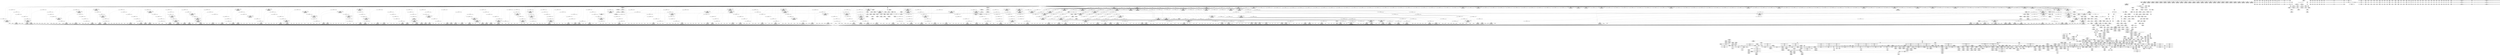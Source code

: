 digraph {
	CE0x4840290 [shape=record,shape=Mrecord,label="{CE0x4840290|0:_i16,_4:_i32,_8:_i16,_40:_%struct.super_block*,_72:_i32,_:_SCMRE_648,656_|*MultipleSource*|*LoadInst*|security/apparmor/lsm.c,369|security/apparmor/include/apparmor.h,117|Function::mediated_filesystem&Arg::inode::}"]
	CE0x47e62d0 [shape=record,shape=Mrecord,label="{CE0x47e62d0|72:_%struct.hlist_bl_node**,_80:_%struct.dentry*,_104:_%struct.inode*,_:_CRE_163,164_}"]
	CE0x4881c40 [shape=record,shape=Mrecord,label="{CE0x4881c40|GLOBAL:_get_current|*Constant*|*SummSource*}"]
	CE0x48ad600 [shape=record,shape=Mrecord,label="{CE0x48ad600|common_perm:_tmp2|security/apparmor/lsm.c,169|*SummSource*}"]
	CE0x4855800 [shape=record,shape=Mrecord,label="{CE0x4855800|80:_i64,_:_CRE_567,568_}"]
	CE0x4882560 [shape=record,shape=Mrecord,label="{CE0x4882560|_ret_%struct.task_struct*_%tmp4,_!dbg_!15471|./arch/x86/include/asm/current.h,14|*SummSink*}"]
	CE0x482e1c0 [shape=record,shape=Mrecord,label="{CE0x482e1c0|0:_i16,_4:_i32,_8:_i16,_40:_%struct.super_block*,_72:_i32,_:_SCMRE_286,287_}"]
	CE0x484e680 [shape=record,shape=Mrecord,label="{CE0x484e680|mediated_filesystem:_tmp4|*LoadInst*|security/apparmor/include/apparmor.h,117}"]
	CE0x488e5f0 [shape=record,shape=Mrecord,label="{CE0x488e5f0|GLOBAL:___llvm_gcov_ctr57|Global_var:__llvm_gcov_ctr57|*SummSink*}"]
	CE0x47f66d0 [shape=record,shape=Mrecord,label="{CE0x47f66d0|_ret_i32_%retval.0,_!dbg_!15478|security/apparmor/lsm.c,374|*SummSource*}"]
	CE0x489c3b0 [shape=record,shape=Mrecord,label="{CE0x489c3b0|common_perm:_error.0|*SummSink*}"]
	CE0x4810f40 [shape=record,shape=Mrecord,label="{CE0x4810f40|apparmor_inode_getattr:_tmp11|security/apparmor/lsm.c,374|*SummSink*}"]
	CE0x481cc30 [shape=record,shape=Mrecord,label="{CE0x481cc30|i64_3|*Constant*|*SummSink*}"]
	CE0x4880cb0 [shape=record,shape=Mrecord,label="{CE0x4880cb0|i64*_getelementptr_inbounds_(_11_x_i64_,_11_x_i64_*___llvm_gcov_ctr58,_i64_0,_i64_9)|*Constant*|*SummSink*}"]
	CE0x4855d50 [shape=record,shape=Mrecord,label="{CE0x4855d50|80:_i64,_:_CRE_572,573_}"]
	CE0x4808b30 [shape=record,shape=Mrecord,label="{CE0x4808b30|72:_%struct.hlist_bl_node**,_80:_%struct.dentry*,_104:_%struct.inode*,_:_CRE_313,314_}"]
	CE0x491e3a0 [shape=record,shape=Mrecord,label="{CE0x491e3a0|aa_cred_profile:_do.end|*SummSink*}"]
	CE0x4801880 [shape=record,shape=Mrecord,label="{CE0x4801880|72:_%struct.hlist_bl_node**,_80:_%struct.dentry*,_104:_%struct.inode*,_:_CRE_185,186_}"]
	CE0x4806c90 [shape=record,shape=Mrecord,label="{CE0x4806c90|72:_%struct.hlist_bl_node**,_80:_%struct.dentry*,_104:_%struct.inode*,_:_CRE_264,272_|*MultipleSource*|security/apparmor/lsm.c,369|Function::apparmor_inode_getattr&Arg::dentry::}"]
	CE0x4871910 [shape=record,shape=Mrecord,label="{CE0x4871910|80:_i64,_:_CRE_1652,1653_}"]
	CE0x4803020 [shape=record,shape=Mrecord,label="{CE0x4803020|72:_%struct.hlist_bl_node**,_80:_%struct.dentry*,_104:_%struct.inode*,_:_CRE_199,200_}"]
	CE0x485ad20 [shape=record,shape=Mrecord,label="{CE0x485ad20|80:_i64,_:_CRE_712,720_|*MultipleSource*|security/apparmor/include/apparmor.h,117|*LoadInst*|security/apparmor/include/apparmor.h,117}"]
	CE0x4916700 [shape=record,shape=Mrecord,label="{CE0x4916700|GLOBAL:___llvm_gcov_ctr46|Global_var:__llvm_gcov_ctr46|*SummSink*}"]
	CE0x485d990 [shape=record,shape=Mrecord,label="{CE0x485d990|80:_i64,_:_CRE_112,120_|*MultipleSource*|security/apparmor/include/apparmor.h,117|*LoadInst*|security/apparmor/include/apparmor.h,117}"]
	CE0x490e760 [shape=record,shape=Mrecord,label="{CE0x490e760|i64*_getelementptr_inbounds_(_16_x_i64_,_16_x_i64_*___llvm_gcov_ctr46,_i64_0,_i64_8)|*Constant*|*SummSource*}"]
	CE0x486c0a0 [shape=record,shape=Mrecord,label="{CE0x486c0a0|80:_i64,_:_CRE_1347,1348_}"]
	CE0x4860080 [shape=record,shape=Mrecord,label="{CE0x4860080|80:_i64,_:_CRE_272,280_|*MultipleSource*|security/apparmor/include/apparmor.h,117|*LoadInst*|security/apparmor/include/apparmor.h,117}"]
	CE0x48d9ba0 [shape=record,shape=Mrecord,label="{CE0x48d9ba0|aa_cred_profile:_profile|security/apparmor/include/context.h,100}"]
	CE0x4886a10 [shape=record,shape=Mrecord,label="{CE0x4886a10|common_perm:_cond|Function::common_perm&Arg::cond::|*SummSink*}"]
	CE0x4889d70 [shape=record,shape=Mrecord,label="{CE0x4889d70|common_perm_mnt_dentry:_bb}"]
	CE0x4872190 [shape=record,shape=Mrecord,label="{CE0x4872190|80:_i64,_:_CRE_1660,1661_}"]
	CE0x48d9330 [shape=record,shape=Mrecord,label="{CE0x48d9330|aa_cred_profile:_tobool1|security/apparmor/include/context.h,100|*SummSource*}"]
	CE0x485be80 [shape=record,shape=Mrecord,label="{CE0x485be80|80:_i64,_:_CRE_8,16_|*MultipleSource*|security/apparmor/include/apparmor.h,117|*LoadInst*|security/apparmor/include/apparmor.h,117}"]
	CE0x4830f40 [shape=record,shape=Mrecord,label="{CE0x4830f40|0:_i16,_4:_i32,_8:_i16,_40:_%struct.super_block*,_72:_i32,_:_SCMRE_328,336_|*MultipleSource*|*LoadInst*|security/apparmor/lsm.c,369|security/apparmor/include/apparmor.h,117|Function::mediated_filesystem&Arg::inode::}"]
	CE0x48a6130 [shape=record,shape=Mrecord,label="{CE0x48a6130|_ret_%struct.aa_profile*_%call4,_!dbg_!15494|security/apparmor/include/context.h,138|*SummSource*}"]
	CE0x48564c0 [shape=record,shape=Mrecord,label="{CE0x48564c0|80:_i64,_:_CRE_579,580_}"]
	CE0x4886fe0 [shape=record,shape=Mrecord,label="{CE0x4886fe0|common_perm_mnt_dentry:_d_inode3|security/apparmor/lsm.c,208|*SummSink*}"]
	CE0x47e6fc0 [shape=record,shape=Mrecord,label="{CE0x47e6fc0|72:_%struct.hlist_bl_node**,_80:_%struct.dentry*,_104:_%struct.inode*,_:_CRE_155,156_}"]
	CE0x48e9560 [shape=record,shape=Mrecord,label="{CE0x48e9560|44:_i32,_48:_i16,_128:_i8*,_:_SCMRE_4,8_|*MultipleSource*|Function::aa_cred_profile&Arg::cred::|security/apparmor/include/context.h,99|security/apparmor/include/context.h,138}"]
	CE0x4906530 [shape=record,shape=Mrecord,label="{CE0x4906530|i64*_getelementptr_inbounds_(_16_x_i64_,_16_x_i64_*___llvm_gcov_ctr46,_i64_0,_i64_9)|*Constant*}"]
	CE0x480a040 [shape=record,shape=Mrecord,label="{CE0x480a040|GLOBAL:___llvm_gcov_ctr85|Global_var:__llvm_gcov_ctr85|*SummSink*}"]
	CE0x486ce70 [shape=record,shape=Mrecord,label="{CE0x486ce70|80:_i64,_:_CRE_1360,1361_}"]
	CE0x47e3370 [shape=record,shape=Mrecord,label="{CE0x47e3370|72:_%struct.hlist_bl_node**,_80:_%struct.dentry*,_104:_%struct.inode*,_:_CRE_40,48_|*MultipleSource*|security/apparmor/lsm.c,369|Function::apparmor_inode_getattr&Arg::dentry::}"]
	CE0x49090e0 [shape=record,shape=Mrecord,label="{CE0x49090e0|aa_cred_profile:_do.body5|*SummSource*}"]
	CE0x4890530 [shape=record,shape=Mrecord,label="{CE0x4890530|i32_4|*Constant*|*SummSource*}"]
	CE0x4858c10 [shape=record,shape=Mrecord,label="{CE0x4858c10|80:_i64,_:_CRE_616,617_}"]
	CE0x47f8520 [shape=record,shape=Mrecord,label="{CE0x47f8520|GLOBAL:___aa_current_profile.__warned|Global_var:__aa_current_profile.__warned|*SummSource*}"]
	CE0x4859c00 [shape=record,shape=Mrecord,label="{CE0x4859c00|80:_i64,_:_CRE_631,632_}"]
	CE0x4862810 [shape=record,shape=Mrecord,label="{CE0x4862810|80:_i64,_:_CRE_1215,1216_}"]
	CE0x4902ba0 [shape=record,shape=Mrecord,label="{CE0x4902ba0|aa_cred_profile:_tmp24|security/apparmor/include/context.h,100|*SummSource*}"]
	CE0x491e740 [shape=record,shape=Mrecord,label="{CE0x491e740|aa_cred_profile:_if.then}"]
	CE0x4803890 [shape=record,shape=Mrecord,label="{CE0x4803890|72:_%struct.hlist_bl_node**,_80:_%struct.dentry*,_104:_%struct.inode*,_:_CRE_204,205_}"]
	CE0x489bc50 [shape=record,shape=Mrecord,label="{CE0x489bc50|_ret_i32_%call17,_!dbg_!15526|security/apparmor/file.c,307}"]
	CE0x4863f70 [shape=record,shape=Mrecord,label="{CE0x4863f70|80:_i64,_:_CRE_1237,1238_}"]
	CE0x4836750 [shape=record,shape=Mrecord,label="{CE0x4836750|80:_i64,_:_CRE_1324,1325_}"]
	CE0x4810ed0 [shape=record,shape=Mrecord,label="{CE0x4810ed0|apparmor_inode_getattr:_tmp11|security/apparmor/lsm.c,374|*SummSource*}"]
	CE0x4905cc0 [shape=record,shape=Mrecord,label="{CE0x4905cc0|i32_100|*Constant*|*SummSource*}"]
	CE0x4875910 [shape=record,shape=Mrecord,label="{CE0x4875910|80:_i64,_:_CRE_1808,1816_|*MultipleSource*|security/apparmor/include/apparmor.h,117|*LoadInst*|security/apparmor/include/apparmor.h,117}"]
	CE0x4857070 [shape=record,shape=Mrecord,label="{CE0x4857070|80:_i64,_:_CRE_590,591_}"]
	CE0x4878090 [shape=record,shape=Mrecord,label="{CE0x4878090|80:_i64,_:_CRE_2120,2248_|*MultipleSource*|security/apparmor/include/apparmor.h,117|*LoadInst*|security/apparmor/include/apparmor.h,117}"]
	CE0x48135f0 [shape=record,shape=Mrecord,label="{CE0x48135f0|common_perm_mnt_dentry:_mnt|Function::common_perm_mnt_dentry&Arg::mnt::}"]
	CE0x489ec10 [shape=record,shape=Mrecord,label="{CE0x489ec10|common_perm:_tmp9|security/apparmor/lsm.c,172|*SummSink*}"]
	CE0x48539a0 [shape=record,shape=Mrecord,label="{CE0x48539a0|80:_i64,_:_CRE_463,464_}"]
	CE0x482b920 [shape=record,shape=Mrecord,label="{CE0x482b920|0:_i16,_4:_i32,_8:_i16,_40:_%struct.super_block*,_72:_i32,_:_SCMRE_261,262_}"]
	CE0x48268c0 [shape=record,shape=Mrecord,label="{CE0x48268c0|0:_i16,_4:_i32,_8:_i16,_40:_%struct.super_block*,_72:_i32,_:_SCMRE_188,189_}"]
	CE0x47e6160 [shape=record,shape=Mrecord,label="{CE0x47e6160|72:_%struct.hlist_bl_node**,_80:_%struct.dentry*,_104:_%struct.inode*,_:_CRE_162,163_}"]
	CE0x4837c90 [shape=record,shape=Mrecord,label="{CE0x4837c90|80:_i64,_:_CRE_1344,1345_}"]
	CE0x4867790 [shape=record,shape=Mrecord,label="{CE0x4867790|80:_i64,_:_CRE_1308,1309_}"]
	CE0x48aab90 [shape=record,shape=Mrecord,label="{CE0x48aab90|i64*_getelementptr_inbounds_(_5_x_i64_,_5_x_i64_*___llvm_gcov_ctr57,_i64_0,_i64_3)|*Constant*}"]
	CE0x4826580 [shape=record,shape=Mrecord,label="{CE0x4826580|0:_i16,_4:_i32,_8:_i16,_40:_%struct.super_block*,_72:_i32,_:_SCMRE_186,187_}"]
	CE0x4823ce0 [shape=record,shape=Mrecord,label="{CE0x4823ce0|0:_i16,_4:_i32,_8:_i16,_40:_%struct.super_block*,_72:_i32,_:_SCMRE_161,162_}"]
	CE0x47e6910 [shape=record,shape=Mrecord,label="{CE0x47e6910|_call_void_mcount()_#2|*SummSink*}"]
	CE0x4873070 [shape=record,shape=Mrecord,label="{CE0x4873070|80:_i64,_:_CRE_1674,1675_}"]
	CE0x49065f0 [shape=record,shape=Mrecord,label="{CE0x49065f0|i64*_getelementptr_inbounds_(_16_x_i64_,_16_x_i64_*___llvm_gcov_ctr46,_i64_0,_i64_9)|*Constant*|*SummSource*}"]
	CE0x484aa90 [shape=record,shape=Mrecord,label="{CE0x484aa90|0:_i16,_4:_i32,_8:_i16,_40:_%struct.super_block*,_72:_i32,_:_SCMRE_923,924_}"]
	CE0x4864e50 [shape=record,shape=Mrecord,label="{CE0x4864e50|80:_i64,_:_CRE_1251,1252_}"]
	CE0x4853670 [shape=record,shape=Mrecord,label="{CE0x4853670|80:_i64,_:_CRE_460,461_}"]
	CE0x4885060 [shape=record,shape=Mrecord,label="{CE0x4885060|common_perm:_call|security/apparmor/lsm.c,168}"]
	CE0x4822140 [shape=record,shape=Mrecord,label="{CE0x4822140|0:_i16,_4:_i32,_8:_i16,_40:_%struct.super_block*,_72:_i32,_:_SCMRE_144,145_}"]
	CE0x48d8280 [shape=record,shape=Mrecord,label="{CE0x48d8280|get_current:_tmp1|*SummSink*}"]
	CE0x486d1a0 [shape=record,shape=Mrecord,label="{CE0x486d1a0|80:_i64,_:_CRE_1363,1364_}"]
	CE0x4902b30 [shape=record,shape=Mrecord,label="{CE0x4902b30|aa_cred_profile:_tmp24|security/apparmor/include/context.h,100}"]
	CE0x48dac10 [shape=record,shape=Mrecord,label="{CE0x48dac10|get_current:_tmp1|*SummSource*}"]
	CE0x4808e90 [shape=record,shape=Mrecord,label="{CE0x4808e90|72:_%struct.hlist_bl_node**,_80:_%struct.dentry*,_104:_%struct.inode*,_:_CRE_315,316_}"]
	CE0x4831b10 [shape=record,shape=Mrecord,label="{CE0x4831b10|0:_i16,_4:_i32,_8:_i16,_40:_%struct.super_block*,_72:_i32,_:_SCMRE_360,376_|*MultipleSource*|*LoadInst*|security/apparmor/lsm.c,369|security/apparmor/include/apparmor.h,117|Function::mediated_filesystem&Arg::inode::}"]
	CE0x483a940 [shape=record,shape=Mrecord,label="{CE0x483a940|0:_i16,_4:_i32,_8:_i16,_40:_%struct.super_block*,_72:_i32,_:_SCMRE_573,574_}"]
	CE0x491f160 [shape=record,shape=Mrecord,label="{CE0x491f160|i64*_getelementptr_inbounds_(_16_x_i64_,_16_x_i64_*___llvm_gcov_ctr46,_i64_0,_i64_13)|*Constant*|*SummSource*}"]
	CE0x47ec930 [shape=record,shape=Mrecord,label="{CE0x47ec930|72:_%struct.hlist_bl_node**,_80:_%struct.dentry*,_104:_%struct.inode*,_:_CRE_171,172_}"]
	CE0x4871090 [shape=record,shape=Mrecord,label="{CE0x4871090|80:_i64,_:_CRE_1644,1645_}"]
	CE0x4862c50 [shape=record,shape=Mrecord,label="{CE0x4862c50|80:_i64,_:_CRE_1219,1220_}"]
	CE0x480e620 [shape=record,shape=Mrecord,label="{CE0x480e620|apparmor_inode_getattr:_tmp9|security/apparmor/lsm.c,372|*SummSource*}"]
	CE0x48498b0 [shape=record,shape=Mrecord,label="{CE0x48498b0|0:_i16,_4:_i32,_8:_i16,_40:_%struct.super_block*,_72:_i32,_:_SCMRE_912,913_}"]
	CE0x4899b10 [shape=record,shape=Mrecord,label="{CE0x4899b10|common_perm_mnt_dentry:_i_mode|security/apparmor/lsm.c,208}"]
	CE0x48e9ab0 [shape=record,shape=Mrecord,label="{CE0x48e9ab0|_call_void_mcount()_#2}"]
	CE0x47ff0a0 [shape=record,shape=Mrecord,label="{CE0x47ff0a0|i32_11|*Constant*|*SummSink*}"]
	CE0x48ac840 [shape=record,shape=Mrecord,label="{CE0x48ac840|aa_path_perm:_entry|*SummSource*}"]
	CE0x484f8d0 [shape=record,shape=Mrecord,label="{CE0x484f8d0|80:_i64,_:_CRE_402,403_}"]
	CE0x49062b0 [shape=record,shape=Mrecord,label="{CE0x49062b0|i64_12|*Constant*|*SummSink*}"]
	CE0x4812700 [shape=record,shape=Mrecord,label="{CE0x4812700|common_perm:_if.end}"]
	CE0x491cc50 [shape=record,shape=Mrecord,label="{CE0x491cc50|44:_i32,_48:_i16,_128:_i8*,_:_SCMRE_128,136_|*MultipleSource*|Function::aa_cred_profile&Arg::cred::|security/apparmor/include/context.h,99|security/apparmor/include/context.h,138}"]
	CE0x4832de0 [shape=record,shape=Mrecord,label="{CE0x4832de0|0:_i16,_4:_i32,_8:_i16,_40:_%struct.super_block*,_72:_i32,_:_SCMRE_424,432_|*MultipleSource*|*LoadInst*|security/apparmor/lsm.c,369|security/apparmor/include/apparmor.h,117|Function::mediated_filesystem&Arg::inode::}"]
	CE0x48222e0 [shape=record,shape=Mrecord,label="{CE0x48222e0|0:_i16,_4:_i32,_8:_i16,_40:_%struct.super_block*,_72:_i32,_:_SCMRE_145,146_}"]
	CE0x4883e30 [shape=record,shape=Mrecord,label="{CE0x4883e30|i64*_getelementptr_inbounds_(_11_x_i64_,_11_x_i64_*___llvm_gcov_ctr58,_i64_0,_i64_10)|*Constant*|*SummSource*}"]
	CE0x48506a0 [shape=record,shape=Mrecord,label="{CE0x48506a0|80:_i64,_:_CRE_415,416_}"]
	CE0x48daaf0 [shape=record,shape=Mrecord,label="{CE0x48daaf0|COLLAPSED:_GCMRE___llvm_gcov_ctr112_internal_global_2_x_i64_zeroinitializer:_elem_0:default:}"]
	CE0x48d85f0 [shape=record,shape=Mrecord,label="{CE0x48d85f0|%struct.task_struct*_(%struct.task_struct**)*_asm_movq_%gs:$_1:P_,$0_,_r,im,_dirflag_,_fpsr_,_flags_}"]
	CE0x488f4d0 [shape=record,shape=Mrecord,label="{CE0x488f4d0|common_perm:_call|security/apparmor/lsm.c,168|*SummSink*}"]
	CE0x47ec780 [shape=record,shape=Mrecord,label="{CE0x47ec780|72:_%struct.hlist_bl_node**,_80:_%struct.dentry*,_104:_%struct.inode*,_:_CRE_170,171_}"]
	CE0x4839c40 [shape=record,shape=Mrecord,label="{CE0x4839c40|0:_i16,_4:_i32,_8:_i16,_40:_%struct.super_block*,_72:_i32,_:_SCMRE_565,566_}"]
	CE0x483c9c0 [shape=record,shape=Mrecord,label="{CE0x483c9c0|0:_i16,_4:_i32,_8:_i16,_40:_%struct.super_block*,_72:_i32,_:_SCMRE_593,594_}"]
	CE0x486fe80 [shape=record,shape=Mrecord,label="{CE0x486fe80|80:_i64,_:_CRE_1627,1628_}"]
	CE0x4845af0 [shape=record,shape=Mrecord,label="{CE0x4845af0|0:_i16,_4:_i32,_8:_i16,_40:_%struct.super_block*,_72:_i32,_:_SCMRE_874,875_}"]
	CE0x4879fd0 [shape=record,shape=Mrecord,label="{CE0x4879fd0|_call_void_mcount()_#2}"]
	CE0x4845e30 [shape=record,shape=Mrecord,label="{CE0x4845e30|0:_i16,_4:_i32,_8:_i16,_40:_%struct.super_block*,_72:_i32,_:_SCMRE_876,877_}"]
	CE0x4877ac0 [shape=record,shape=Mrecord,label="{CE0x4877ac0|80:_i64,_:_CRE_1928,2056_|*MultipleSource*|security/apparmor/include/apparmor.h,117|*LoadInst*|security/apparmor/include/apparmor.h,117}"]
	CE0x48ece60 [shape=record,shape=Mrecord,label="{CE0x48ece60|i64*_getelementptr_inbounds_(_16_x_i64_,_16_x_i64_*___llvm_gcov_ctr46,_i64_0,_i64_4)|*Constant*}"]
	CE0x4809fd0 [shape=record,shape=Mrecord,label="{CE0x4809fd0|apparmor_inode_getattr:_tmp3|security/apparmor/lsm.c,369|*SummSource*}"]
	CE0x4825d60 [shape=record,shape=Mrecord,label="{CE0x4825d60|0:_i16,_4:_i32,_8:_i16,_40:_%struct.super_block*,_72:_i32,_:_SCMRE_181,182_}"]
	CE0x4908b60 [shape=record,shape=Mrecord,label="{CE0x4908b60|i64*_getelementptr_inbounds_(_16_x_i64_,_16_x_i64_*___llvm_gcov_ctr46,_i64_0,_i64_0)|*Constant*|*SummSink*}"]
	CE0x4879950 [shape=record,shape=Mrecord,label="{CE0x4879950|common_perm_mnt_dentry:_tmp|*SummSource*}"]
	CE0x4817530 [shape=record,shape=Mrecord,label="{CE0x4817530|common_perm:_path|Function::common_perm&Arg::path::}"]
	CE0x48d6750 [shape=record,shape=Mrecord,label="{CE0x48d6750|i64*_getelementptr_inbounds_(_16_x_i64_,_16_x_i64_*___llvm_gcov_ctr46,_i64_0,_i64_4)|*Constant*|*SummSink*}"]
	CE0x4878660 [shape=record,shape=Mrecord,label="{CE0x4878660|80:_i64,_:_CRE_2264,2268_|*MultipleSource*|security/apparmor/include/apparmor.h,117|*LoadInst*|security/apparmor/include/apparmor.h,117}"]
	CE0x48a6440 [shape=record,shape=Mrecord,label="{CE0x48a6440|__aa_current_profile:_tmp|*SummSource*}"]
	CE0x4900630 [shape=record,shape=Mrecord,label="{CE0x4900630|aa_cred_profile:_lnot2|security/apparmor/include/context.h,100|*SummSource*}"]
	CE0x48577e0 [shape=record,shape=Mrecord,label="{CE0x48577e0|80:_i64,_:_CRE_597,598_}"]
	CE0x482ed20 [shape=record,shape=Mrecord,label="{CE0x482ed20|0:_i16,_4:_i32,_8:_i16,_40:_%struct.super_block*,_72:_i32,_:_SCMRE_293,294_}"]
	CE0x4804460 [shape=record,shape=Mrecord,label="{CE0x4804460|72:_%struct.hlist_bl_node**,_80:_%struct.dentry*,_104:_%struct.inode*,_:_CRE_211,212_}"]
	CE0x47ff2e0 [shape=record,shape=Mrecord,label="{CE0x47ff2e0|common_perm:_mode|security/apparmor/lsm.c,169|*SummSource*}"]
	CE0x486fd70 [shape=record,shape=Mrecord,label="{CE0x486fd70|80:_i64,_:_CRE_1626,1627_}"]
	CE0x4889170 [shape=record,shape=Mrecord,label="{CE0x4889170|mediated_filesystem:_tobool|security/apparmor/include/apparmor.h,117|*SummSink*}"]
	CE0x489d2e0 [shape=record,shape=Mrecord,label="{CE0x489d2e0|aa_cred_profile:_tmp|*SummSource*}"]
	CE0x486e080 [shape=record,shape=Mrecord,label="{CE0x486e080|80:_i64,_:_CRE_1384,1392_|*MultipleSource*|security/apparmor/include/apparmor.h,117|*LoadInst*|security/apparmor/include/apparmor.h,117}"]
	CE0x487bca0 [shape=record,shape=Mrecord,label="{CE0x487bca0|i64_4|*Constant*|*SummSink*}"]
	CE0x488f810 [shape=record,shape=Mrecord,label="{CE0x488f810|common_perm_mnt_dentry:_mnt1|security/apparmor/lsm.c,206|*SummSource*}"]
	CE0x4885e50 [shape=record,shape=Mrecord,label="{CE0x4885e50|common_perm:_op|Function::common_perm&Arg::op::|*SummSink*}"]
	CE0x48116b0 [shape=record,shape=Mrecord,label="{CE0x48116b0|apparmor_inode_getattr:_tmp12|security/apparmor/lsm.c,374|*SummSource*}"]
	CE0x48315b0 [shape=record,shape=Mrecord,label="{CE0x48315b0|0:_i16,_4:_i32,_8:_i16,_40:_%struct.super_block*,_72:_i32,_:_SCMRE_344,352_|*MultipleSource*|*LoadInst*|security/apparmor/lsm.c,369|security/apparmor/include/apparmor.h,117|Function::mediated_filesystem&Arg::inode::}"]
	CE0x486fc60 [shape=record,shape=Mrecord,label="{CE0x486fc60|80:_i64,_:_CRE_1625,1626_}"]
	CE0x47fbb20 [shape=record,shape=Mrecord,label="{CE0x47fbb20|__aa_current_profile:_tmp13|security/apparmor/include/context.h,138}"]
	CE0x481b9c0 [shape=record,shape=Mrecord,label="{CE0x481b9c0|mediated_filesystem:_bb|*SummSink*}"]
	CE0x48457b0 [shape=record,shape=Mrecord,label="{CE0x48457b0|0:_i16,_4:_i32,_8:_i16,_40:_%struct.super_block*,_72:_i32,_:_SCMRE_872,873_}"]
	CE0x4821890 [shape=record,shape=Mrecord,label="{CE0x4821890|0:_i16,_4:_i32,_8:_i16,_40:_%struct.super_block*,_72:_i32,_:_SCMRE_138,139_}"]
	CE0x48449a0 [shape=record,shape=Mrecord,label="{CE0x48449a0|0:_i16,_4:_i32,_8:_i16,_40:_%struct.super_block*,_72:_i32,_:_SCMRE_864,865_}"]
	CE0x485e370 [shape=record,shape=Mrecord,label="{CE0x485e370|80:_i64,_:_CRE_144,152_|*MultipleSource*|security/apparmor/include/apparmor.h,117|*LoadInst*|security/apparmor/include/apparmor.h,117}"]
	CE0x48a9350 [shape=record,shape=Mrecord,label="{CE0x48a9350|common_perm:_tmp3|security/apparmor/lsm.c,169|*SummSource*}"]
	CE0x48d5d50 [shape=record,shape=Mrecord,label="{CE0x48d5d50|aa_cred_profile:_tmp29|security/apparmor/include/context.h,100|*SummSource*}"]
	CE0x48227c0 [shape=record,shape=Mrecord,label="{CE0x48227c0|0:_i16,_4:_i32,_8:_i16,_40:_%struct.super_block*,_72:_i32,_:_SCMRE_148,149_}"]
	CE0x486d6f0 [shape=record,shape=Mrecord,label="{CE0x486d6f0|80:_i64,_:_CRE_1368,1369_}"]
	CE0x4881e20 [shape=record,shape=Mrecord,label="{CE0x4881e20|GLOBAL:_get_current|*Constant*|*SummSink*}"]
	CE0x4843420 [shape=record,shape=Mrecord,label="{CE0x4843420|0:_i16,_4:_i32,_8:_i16,_40:_%struct.super_block*,_72:_i32,_:_SCMRE_800,804_|*MultipleSource*|*LoadInst*|security/apparmor/lsm.c,369|security/apparmor/include/apparmor.h,117|Function::mediated_filesystem&Arg::inode::}"]
	CE0x4918480 [shape=record,shape=Mrecord,label="{CE0x4918480|%struct.aa_profile*_null|*Constant*}"]
	CE0x4838610 [shape=record,shape=Mrecord,label="{CE0x4838610|0:_i16,_4:_i32,_8:_i16,_40:_%struct.super_block*,_72:_i32,_:_SCMRE_552,553_}"]
	CE0x48665b0 [shape=record,shape=Mrecord,label="{CE0x48665b0|80:_i64,_:_CRE_1273,1274_}"]
	CE0x489d500 [shape=record,shape=Mrecord,label="{CE0x489d500|i64*_getelementptr_inbounds_(_16_x_i64_,_16_x_i64_*___llvm_gcov_ctr46,_i64_0,_i64_1)|*Constant*|*SummSink*}"]
	CE0x4899750 [shape=record,shape=Mrecord,label="{CE0x4899750|common_perm_mnt_dentry:_tmp7|*LoadInst*|security/apparmor/lsm.c,208|*SummSource*}"]
	CE0x4835430 [shape=record,shape=Mrecord,label="{CE0x4835430|0:_i16,_4:_i32,_8:_i16,_40:_%struct.super_block*,_72:_i32,_:_SCMRE_485,486_}"]
	CE0x485cc70 [shape=record,shape=Mrecord,label="{CE0x485cc70|80:_i64,_:_CRE_56,64_|*MultipleSource*|security/apparmor/include/apparmor.h,117|*LoadInst*|security/apparmor/include/apparmor.h,117}"]
	CE0x48635e0 [shape=record,shape=Mrecord,label="{CE0x48635e0|80:_i64,_:_CRE_1228,1229_}"]
	CE0x4842400 [shape=record,shape=Mrecord,label="{CE0x4842400|0:_i16,_4:_i32,_8:_i16,_40:_%struct.super_block*,_72:_i32,_:_SCMRE_744,752_|*MultipleSource*|*LoadInst*|security/apparmor/lsm.c,369|security/apparmor/include/apparmor.h,117|Function::mediated_filesystem&Arg::inode::}"]
	CE0x485fe90 [shape=record,shape=Mrecord,label="{CE0x485fe90|80:_i64,_:_CRE_268,272_|*MultipleSource*|security/apparmor/include/apparmor.h,117|*LoadInst*|security/apparmor/include/apparmor.h,117}"]
	CE0x4863e60 [shape=record,shape=Mrecord,label="{CE0x4863e60|80:_i64,_:_CRE_1236,1237_}"]
	CE0x4833340 [shape=record,shape=Mrecord,label="{CE0x4833340|0:_i16,_4:_i32,_8:_i16,_40:_%struct.super_block*,_72:_i32,_:_SCMRE_440,448_|*MultipleSource*|*LoadInst*|security/apparmor/lsm.c,369|security/apparmor/include/apparmor.h,117|Function::mediated_filesystem&Arg::inode::}"]
	CE0x4819680 [shape=record,shape=Mrecord,label="{CE0x4819680|i64*_getelementptr_inbounds_(_5_x_i64_,_5_x_i64_*___llvm_gcov_ctr57,_i64_0,_i64_0)|*Constant*|*SummSource*}"]
	CE0x4909900 [shape=record,shape=Mrecord,label="{CE0x4909900|44:_i32,_48:_i16,_128:_i8*,_:_SCMRE_120,128_|*MultipleSource*|Function::aa_cred_profile&Arg::cred::|security/apparmor/include/context.h,99|security/apparmor/include/context.h,138}"]
	CE0x4844190 [shape=record,shape=Mrecord,label="{CE0x4844190|0:_i16,_4:_i32,_8:_i16,_40:_%struct.super_block*,_72:_i32,_:_SCMRE_840,848_|*MultipleSource*|*LoadInst*|security/apparmor/lsm.c,369|security/apparmor/include/apparmor.h,117|Function::mediated_filesystem&Arg::inode::}"]
	CE0x4819450 [shape=record,shape=Mrecord,label="{CE0x4819450|common_perm:_bb|*SummSource*}"]
	CE0x4875530 [shape=record,shape=Mrecord,label="{CE0x4875530|80:_i64,_:_CRE_1792,1800_|*MultipleSource*|security/apparmor/include/apparmor.h,117|*LoadInst*|security/apparmor/include/apparmor.h,117}"]
	CE0x4481e20 [shape=record,shape=Mrecord,label="{CE0x4481e20|apparmor_inode_getattr:_d_inode|security/apparmor/lsm.c,369|*SummSource*}"]
	CE0x47ebcc0 [shape=record,shape=Mrecord,label="{CE0x47ebcc0|apparmor_inode_getattr:_tmp8|security/apparmor/lsm.c,370|*SummSource*}"]
	CE0x481c950 [shape=record,shape=Mrecord,label="{CE0x481c950|_call_void_mcount()_#2}"]
	CE0x48625f0 [shape=record,shape=Mrecord,label="{CE0x48625f0|80:_i64,_:_CRE_1213,1214_}"]
	CE0x47f98f0 [shape=record,shape=Mrecord,label="{CE0x47f98f0|aa_cred_profile:_tmp3}"]
	CE0x4823800 [shape=record,shape=Mrecord,label="{CE0x4823800|0:_i16,_4:_i32,_8:_i16,_40:_%struct.super_block*,_72:_i32,_:_SCMRE_158,159_}"]
	CE0x47ec420 [shape=record,shape=Mrecord,label="{CE0x47ec420|72:_%struct.hlist_bl_node**,_80:_%struct.dentry*,_104:_%struct.inode*,_:_CRE_168,169_}"]
	CE0x48270e0 [shape=record,shape=Mrecord,label="{CE0x48270e0|0:_i16,_4:_i32,_8:_i16,_40:_%struct.super_block*,_72:_i32,_:_SCMRE_193,194_}"]
	CE0x489ddc0 [shape=record,shape=Mrecord,label="{CE0x489ddc0|__aa_current_profile:_tmp11|security/apparmor/include/context.h,138|*SummSource*}"]
	CE0x484a8f0 [shape=record,shape=Mrecord,label="{CE0x484a8f0|0:_i16,_4:_i32,_8:_i16,_40:_%struct.super_block*,_72:_i32,_:_SCMRE_922,923_}"]
	CE0x4867160 [shape=record,shape=Mrecord,label="{CE0x4867160|80:_i64,_:_CRE_1304,1305_}"]
	CE0x4877490 [shape=record,shape=Mrecord,label="{CE0x4877490|80:_i64,_:_CRE_1896,1904_|*MultipleSource*|security/apparmor/include/apparmor.h,117|*LoadInst*|security/apparmor/include/apparmor.h,117}"]
	CE0x4802600 [shape=record,shape=Mrecord,label="{CE0x4802600|72:_%struct.hlist_bl_node**,_80:_%struct.dentry*,_104:_%struct.inode*,_:_CRE_193,194_}"]
	CE0x48130e0 [shape=record,shape=Mrecord,label="{CE0x48130e0|apparmor_inode_getattr:_mnt|Function::apparmor_inode_getattr&Arg::mnt::}"]
	CE0x48725d0 [shape=record,shape=Mrecord,label="{CE0x48725d0|80:_i64,_:_CRE_1664,1665_}"]
	CE0x48a63d0 [shape=record,shape=Mrecord,label="{CE0x48a63d0|COLLAPSED:_GCMRE___llvm_gcov_ctr58_internal_global_11_x_i64_zeroinitializer:_elem_0:default:}"]
	CE0x4865d30 [shape=record,shape=Mrecord,label="{CE0x4865d30|80:_i64,_:_CRE_1265,1266_}"]
	CE0x47ffba0 [shape=record,shape=Mrecord,label="{CE0x47ffba0|common_perm_mnt_dentry:_cond|security/apparmor/lsm.c, 207}"]
	CE0x4890b50 [shape=record,shape=Mrecord,label="{CE0x4890b50|common_perm:_if.then}"]
	CE0x4823b40 [shape=record,shape=Mrecord,label="{CE0x4823b40|0:_i16,_4:_i32,_8:_i16,_40:_%struct.super_block*,_72:_i32,_:_SCMRE_160,161_}"]
	CE0x4920ad0 [shape=record,shape=Mrecord,label="{CE0x4920ad0|aa_cred_profile:_tmp30|security/apparmor/include/context.h,100|*SummSink*}"]
	CE0x482f6e0 [shape=record,shape=Mrecord,label="{CE0x482f6e0|0:_i16,_4:_i32,_8:_i16,_40:_%struct.super_block*,_72:_i32,_:_SCMRE_299,300_}"]
	CE0x480c150 [shape=record,shape=Mrecord,label="{CE0x480c150|i32_128|*Constant*}"]
	CE0x47d9270 [shape=record,shape=Mrecord,label="{CE0x47d9270|i64*_getelementptr_inbounds_(_6_x_i64_,_6_x_i64_*___llvm_gcov_ctr85,_i64_0,_i64_3)|*Constant*|*SummSource*}"]
	CE0x4874990 [shape=record,shape=Mrecord,label="{CE0x4874990|80:_i64,_:_CRE_1736,1752_|*MultipleSource*|security/apparmor/include/apparmor.h,117|*LoadInst*|security/apparmor/include/apparmor.h,117}"]
	CE0x4921af0 [shape=record,shape=Mrecord,label="{CE0x4921af0|i64*_getelementptr_inbounds_(_16_x_i64_,_16_x_i64_*___llvm_gcov_ctr46,_i64_0,_i64_14)|*Constant*|*SummSink*}"]
	CE0x4889810 [shape=record,shape=Mrecord,label="{CE0x4889810|mediated_filesystem:_lnot|security/apparmor/include/apparmor.h,117}"]
	CE0x4860a30 [shape=record,shape=Mrecord,label="{CE0x4860a30|80:_i64,_:_CRE_312,320_|*MultipleSource*|security/apparmor/include/apparmor.h,117|*LoadInst*|security/apparmor/include/apparmor.h,117}"]
	CE0x489aed0 [shape=record,shape=Mrecord,label="{CE0x489aed0|aa_path_perm:_flags|Function::aa_path_perm&Arg::flags::|*SummSource*}"]
	CE0x48a3440 [shape=record,shape=Mrecord,label="{CE0x48a3440|__aa_current_profile:_cred|security/apparmor/include/context.h,138|*SummSink*}"]
	CE0x482f3a0 [shape=record,shape=Mrecord,label="{CE0x482f3a0|0:_i16,_4:_i32,_8:_i16,_40:_%struct.super_block*,_72:_i32,_:_SCMRE_297,298_}"]
	CE0x47e8bf0 [shape=record,shape=Mrecord,label="{CE0x47e8bf0|72:_%struct.hlist_bl_node**,_80:_%struct.dentry*,_104:_%struct.inode*,_:_CRE_8,12_|*MultipleSource*|security/apparmor/lsm.c,369|Function::apparmor_inode_getattr&Arg::dentry::}"]
	CE0x4821c60 [shape=record,shape=Mrecord,label="{CE0x4821c60|0:_i16,_4:_i32,_8:_i16,_40:_%struct.super_block*,_72:_i32,_:_SCMRE_141,142_}"]
	CE0x485e940 [shape=record,shape=Mrecord,label="{CE0x485e940|80:_i64,_:_CRE_176,184_|*MultipleSource*|security/apparmor/include/apparmor.h,117|*LoadInst*|security/apparmor/include/apparmor.h,117}"]
	CE0x491eca0 [shape=record,shape=Mrecord,label="{CE0x491eca0|aa_cred_profile:_tmp27|security/apparmor/include/context.h,100|*SummSink*}"]
	CE0x4830a60 [shape=record,shape=Mrecord,label="{CE0x4830a60|0:_i16,_4:_i32,_8:_i16,_40:_%struct.super_block*,_72:_i32,_:_SCMRE_311,312_}"]
	CE0x4814720 [shape=record,shape=Mrecord,label="{CE0x4814720|common_perm_mnt_dentry:_mask|Function::common_perm_mnt_dentry&Arg::mask::|*SummSource*}"]
	CE0x4814c90 [shape=record,shape=Mrecord,label="{CE0x4814c90|_ret_i32_%call,_!dbg_!15481|security/apparmor/lsm.c,211|*SummSink*}"]
	CE0x481a6f0 [shape=record,shape=Mrecord,label="{CE0x481a6f0|COLLAPSED:_GCRE_current_task_external_global_%struct.task_struct*:_elem_0::|security/apparmor/include/context.h,138}"]
	CE0x48d8720 [shape=record,shape=Mrecord,label="{CE0x48d8720|%struct.task_struct*_(%struct.task_struct**)*_asm_movq_%gs:$_1:P_,$0_,_r,im,_dirflag_,_fpsr_,_flags_|*SummSource*}"]
	CE0x4852570 [shape=record,shape=Mrecord,label="{CE0x4852570|80:_i64,_:_CRE_444,445_}"]
	CE0x489a700 [shape=record,shape=Mrecord,label="{CE0x489a700|aa_path_perm:_profile|Function::aa_path_perm&Arg::profile::|*SummSink*}"]
	CE0x48998d0 [shape=record,shape=Mrecord,label="{CE0x48998d0|common_perm_mnt_dentry:_tmp7|*LoadInst*|security/apparmor/lsm.c,208|*SummSink*}"]
	CE0x4859f30 [shape=record,shape=Mrecord,label="{CE0x4859f30|80:_i64,_:_CRE_648,656_|*MultipleSource*|security/apparmor/include/apparmor.h,117|*LoadInst*|security/apparmor/include/apparmor.h,117}"]
	CE0x4812620 [shape=record,shape=Mrecord,label="{CE0x4812620|common_perm:_if.then|*SummSink*}"]
	CE0x483d520 [shape=record,shape=Mrecord,label="{CE0x483d520|0:_i16,_4:_i32,_8:_i16,_40:_%struct.super_block*,_72:_i32,_:_SCMRE_600,601_}"]
	CE0x4871a20 [shape=record,shape=Mrecord,label="{CE0x4871a20|80:_i64,_:_CRE_1653,1654_}"]
	CE0x483bcc0 [shape=record,shape=Mrecord,label="{CE0x483bcc0|0:_i16,_4:_i32,_8:_i16,_40:_%struct.super_block*,_72:_i32,_:_SCMRE_585,586_}"]
	CE0x4835c50 [shape=record,shape=Mrecord,label="{CE0x4835c50|0:_i16,_4:_i32,_8:_i16,_40:_%struct.super_block*,_72:_i32,_:_SCMRE_500,504_|*MultipleSource*|*LoadInst*|security/apparmor/lsm.c,369|security/apparmor/include/apparmor.h,117|Function::mediated_filesystem&Arg::inode::}"]
	CE0x489b7b0 [shape=record,shape=Mrecord,label="{CE0x489b7b0|aa_path_perm:_cond|Function::aa_path_perm&Arg::cond::}"]
	CE0x47ee8a0 [shape=record,shape=Mrecord,label="{CE0x47ee8a0|aa_cred_profile:_lor.rhs}"]
	CE0x48a3250 [shape=record,shape=Mrecord,label="{CE0x48a3250|aa_cred_profile:_entry|*SummSource*}"]
	CE0x4916f60 [shape=record,shape=Mrecord,label="{CE0x4916f60|aa_cred_profile:_do.end10}"]
	CE0x48711a0 [shape=record,shape=Mrecord,label="{CE0x48711a0|80:_i64,_:_CRE_1645,1646_}"]
	CE0x49019a0 [shape=record,shape=Mrecord,label="{CE0x49019a0|void_(i8*,_i32,_i64)*_asm_sideeffect_1:_09ud2_0A.pushsection___bug_table,_22a_22_0A2:_09.long_1b_-_2b,_$_0:c_-_2b_0A_09.word_$_1:c_,_0_0A_09.org_2b+$_2:c_0A.popsection_,_i,i,i,_dirflag_,_fpsr_,_flags_|*SummSink*}"]
	CE0x49084d0 [shape=record,shape=Mrecord,label="{CE0x49084d0|44:_i32,_48:_i16,_128:_i8*,_:_SCMRE_80,88_|*MultipleSource*|Function::aa_cred_profile&Arg::cred::|security/apparmor/include/context.h,99|security/apparmor/include/context.h,138}"]
	CE0x47fdb00 [shape=record,shape=Mrecord,label="{CE0x47fdb00|__aa_current_profile:_if.then}"]
	CE0x480adf0 [shape=record,shape=Mrecord,label="{CE0x480adf0|i32_14|*Constant*|*SummSource*}"]
	CE0x488d980 [shape=record,shape=Mrecord,label="{CE0x488d980|common_perm:_tmp1|*SummSink*}"]
	CE0x4802b10 [shape=record,shape=Mrecord,label="{CE0x4802b10|72:_%struct.hlist_bl_node**,_80:_%struct.dentry*,_104:_%struct.inode*,_:_CRE_196,197_}"]
	CE0x484af70 [shape=record,shape=Mrecord,label="{CE0x484af70|0:_i16,_4:_i32,_8:_i16,_40:_%struct.super_block*,_72:_i32,_:_SCMRE_926,927_}"]
	CE0x4853120 [shape=record,shape=Mrecord,label="{CE0x4853120|80:_i64,_:_CRE_455,456_}"]
	CE0x4850bf0 [shape=record,shape=Mrecord,label="{CE0x4850bf0|80:_i64,_:_CRE_420,421_}"]
	CE0x48738f0 [shape=record,shape=Mrecord,label="{CE0x48738f0|80:_i64,_:_CRE_1682,1683_}"]
	CE0x4867380 [shape=record,shape=Mrecord,label="{CE0x4867380|80:_i64,_:_CRE_1305,1306_}"]
	CE0x485c930 [shape=record,shape=Mrecord,label="{CE0x485c930|80:_i64,_:_CRE_40,48_|*MultipleSource*|security/apparmor/include/apparmor.h,117|*LoadInst*|security/apparmor/include/apparmor.h,117}"]
	CE0x48446f0 [shape=record,shape=Mrecord,label="{CE0x48446f0|0:_i16,_4:_i32,_8:_i16,_40:_%struct.super_block*,_72:_i32,_:_SCMRE_856,864_|*MultipleSource*|*LoadInst*|security/apparmor/lsm.c,369|security/apparmor/include/apparmor.h,117|Function::mediated_filesystem&Arg::inode::}"]
	CE0x4904cc0 [shape=record,shape=Mrecord,label="{CE0x4904cc0|i8*_getelementptr_inbounds_(_36_x_i8_,_36_x_i8_*_.str12,_i32_0,_i32_0)|*Constant*}"]
	CE0x480dc70 [shape=record,shape=Mrecord,label="{CE0x480dc70|i64_2|*Constant*}"]
	CE0x47ec5d0 [shape=record,shape=Mrecord,label="{CE0x47ec5d0|72:_%struct.hlist_bl_node**,_80:_%struct.dentry*,_104:_%struct.inode*,_:_CRE_169,170_}"]
	CE0x4837a70 [shape=record,shape=Mrecord,label="{CE0x4837a70|80:_i64,_:_CRE_1342,1343_}"]
	CE0x482b2a0 [shape=record,shape=Mrecord,label="{CE0x482b2a0|0:_i16,_4:_i32,_8:_i16,_40:_%struct.super_block*,_72:_i32,_:_SCMRE_257,258_}"]
	CE0x4870b40 [shape=record,shape=Mrecord,label="{CE0x4870b40|80:_i64,_:_CRE_1639,1640_}"]
	"CONST[source:1(input),value:2(dynamic)][purpose:{object}]"
	CE0x4924e40 [shape=record,shape=Mrecord,label="{CE0x4924e40|aa_cred_profile:_tmp33|security/apparmor/include/context.h,101|*SummSource*}"]
	CE0x4813d60 [shape=record,shape=Mrecord,label="{CE0x4813d60|common_perm_mnt_dentry:_dentry|Function::common_perm_mnt_dentry&Arg::dentry::|*SummSource*}"]
	CE0x4835770 [shape=record,shape=Mrecord,label="{CE0x4835770|0:_i16,_4:_i32,_8:_i16,_40:_%struct.super_block*,_72:_i32,_:_SCMRE_487,488_}"]
	CE0x48d6ed0 [shape=record,shape=Mrecord,label="{CE0x48d6ed0|get_current:_tmp2|*SummSink*}"]
	CE0x4855120 [shape=record,shape=Mrecord,label="{CE0x4855120|80:_i64,_:_CRE_561,562_}"]
	CE0x4815860 [shape=record,shape=Mrecord,label="{CE0x4815860|0:_i16,_4:_i32,_8:_i16,_40:_%struct.super_block*,_72:_i32,_:_SCMRE_520,528_|*MultipleSource*|*LoadInst*|security/apparmor/lsm.c,369|security/apparmor/include/apparmor.h,117|Function::mediated_filesystem&Arg::inode::}"]
	CE0x4847830 [shape=record,shape=Mrecord,label="{CE0x4847830|0:_i16,_4:_i32,_8:_i16,_40:_%struct.super_block*,_72:_i32,_:_SCMRE_892,893_}"]
	CE0x4916280 [shape=record,shape=Mrecord,label="{CE0x4916280|aa_cred_profile:_tobool|security/apparmor/include/context.h,100}"]
	CE0x47e2850 [shape=record,shape=Mrecord,label="{CE0x47e2850|72:_%struct.hlist_bl_node**,_80:_%struct.dentry*,_104:_%struct.inode*,_:_CRE_89,90_}"]
	CE0x487eef0 [shape=record,shape=Mrecord,label="{CE0x487eef0|i8*_getelementptr_inbounds_(_45_x_i8_,_45_x_i8_*_.str14,_i32_0,_i32_0)|*Constant*|*SummSink*}"]
	CE0x47fb4c0 [shape=record,shape=Mrecord,label="{CE0x47fb4c0|i64*_getelementptr_inbounds_(_11_x_i64_,_11_x_i64_*___llvm_gcov_ctr58,_i64_0,_i64_6)|*Constant*|*SummSource*}"]
	CE0x481d6d0 [shape=record,shape=Mrecord,label="{CE0x481d6d0|mediated_filesystem:_i_sb|security/apparmor/include/apparmor.h,117}"]
	CE0x481dde0 [shape=record,shape=Mrecord,label="{CE0x481dde0|0:_i16,_4:_i32,_8:_i16,_40:_%struct.super_block*,_72:_i32,_:_SCMRE_4,8_|*MultipleSource*|*LoadInst*|security/apparmor/lsm.c,369|security/apparmor/include/apparmor.h,117|Function::mediated_filesystem&Arg::inode::}"]
	CE0x48300a0 [shape=record,shape=Mrecord,label="{CE0x48300a0|0:_i16,_4:_i32,_8:_i16,_40:_%struct.super_block*,_72:_i32,_:_SCMRE_305,306_}"]
	CE0x4890420 [shape=record,shape=Mrecord,label="{CE0x4890420|i32_4|*Constant*}"]
	CE0x4878c30 [shape=record,shape=Mrecord,label="{CE0x4878c30|mediated_filesystem:_tmp5|security/apparmor/include/apparmor.h,117|*SummSource*}"]
	CE0x4879870 [shape=record,shape=Mrecord,label="{CE0x4879870|common_perm_mnt_dentry:_tmp}"]
	CE0x4836530 [shape=record,shape=Mrecord,label="{CE0x4836530|80:_i64,_:_CRE_1322,1323_}"]
	CE0x488c750 [shape=record,shape=Mrecord,label="{CE0x488c750|common_perm_mnt_dentry:_tmp2|*SummSource*}"]
	CE0x489f400 [shape=record,shape=Mrecord,label="{CE0x489f400|common_perm:_tmp10|security/apparmor/lsm.c,172|*SummSource*}"]
	CE0x48e7d50 [shape=record,shape=Mrecord,label="{CE0x48e7d50|GLOBAL:_llvm.expect.i64|*Constant*|*SummSink*}"]
	CE0x481ca20 [shape=record,shape=Mrecord,label="{CE0x481ca20|_call_void_mcount()_#2|*SummSource*}"]
	CE0x4916770 [shape=record,shape=Mrecord,label="{CE0x4916770|aa_cred_profile:_tmp6|security/apparmor/include/context.h,100|*SummSink*}"]
	CE0x4848bb0 [shape=record,shape=Mrecord,label="{CE0x4848bb0|0:_i16,_4:_i32,_8:_i16,_40:_%struct.super_block*,_72:_i32,_:_SCMRE_904,905_}"]
	CE0x486d910 [shape=record,shape=Mrecord,label="{CE0x486d910|80:_i64,_:_CRE_1370,1371_}"]
	CE0x490ca80 [shape=record,shape=Mrecord,label="{CE0x490ca80|aa_cred_profile:_tmp17|security/apparmor/include/context.h,100}"]
	CE0x485db80 [shape=record,shape=Mrecord,label="{CE0x485db80|80:_i64,_:_CRE_120,128_|*MultipleSource*|security/apparmor/include/apparmor.h,117|*LoadInst*|security/apparmor/include/apparmor.h,117}"]
	CE0x486e7c0 [shape=record,shape=Mrecord,label="{CE0x486e7c0|80:_i64,_:_CRE_1584,1592_|*MultipleSource*|security/apparmor/include/apparmor.h,117|*LoadInst*|security/apparmor/include/apparmor.h,117}"]
	CE0x4917570 [shape=record,shape=Mrecord,label="{CE0x4917570|44:_i32,_48:_i16,_128:_i8*,_:_SCMRE_24,28_|*MultipleSource*|Function::aa_cred_profile&Arg::cred::|security/apparmor/include/context.h,99|security/apparmor/include/context.h,138}"]
	CE0x4886060 [shape=record,shape=Mrecord,label="{CE0x4886060|GLOBAL:_common_perm|*Constant*}"]
	CE0x4824b80 [shape=record,shape=Mrecord,label="{CE0x4824b80|0:_i16,_4:_i32,_8:_i16,_40:_%struct.super_block*,_72:_i32,_:_SCMRE_170,171_}"]
	CE0x480a610 [shape=record,shape=Mrecord,label="{CE0x480a610|GLOBAL:___llvm_gcov_ctr85|Global_var:__llvm_gcov_ctr85|*SummSource*}"]
	CE0x4819510 [shape=record,shape=Mrecord,label="{CE0x4819510|common_perm:_bb|*SummSink*}"]
	CE0x4849f30 [shape=record,shape=Mrecord,label="{CE0x4849f30|0:_i16,_4:_i32,_8:_i16,_40:_%struct.super_block*,_72:_i32,_:_SCMRE_916,917_}"]
	CE0x484fc00 [shape=record,shape=Mrecord,label="{CE0x484fc00|80:_i64,_:_CRE_405,406_}"]
	CE0x48567f0 [shape=record,shape=Mrecord,label="{CE0x48567f0|80:_i64,_:_CRE_582,583_}"]
	CE0x47f83c0 [shape=record,shape=Mrecord,label="{CE0x47f83c0|GLOBAL:___aa_current_profile.__warned|Global_var:__aa_current_profile.__warned}"]
	CE0x48ab980 [shape=record,shape=Mrecord,label="{CE0x48ab980|common_perm:_tmp8|security/apparmor/lsm.c,170}"]
	CE0x487edc0 [shape=record,shape=Mrecord,label="{CE0x487edc0|i8*_getelementptr_inbounds_(_45_x_i8_,_45_x_i8_*_.str14,_i32_0,_i32_0)|*Constant*}"]
	CE0x48239a0 [shape=record,shape=Mrecord,label="{CE0x48239a0|0:_i16,_4:_i32,_8:_i16,_40:_%struct.super_block*,_72:_i32,_:_SCMRE_159,160_}"]
	CE0x47dd9b0 [shape=record,shape=Mrecord,label="{CE0x47dd9b0|apparmor_inode_getattr:_if.end}"]
	CE0x47f4cd0 [shape=record,shape=Mrecord,label="{CE0x47f4cd0|_call_void_mcount()_#2|*SummSink*}"]
	CE0x48a0a50 [shape=record,shape=Mrecord,label="{CE0x48a0a50|__aa_current_profile:_tmp3|*SummSink*}"]
	CE0x4836860 [shape=record,shape=Mrecord,label="{CE0x4836860|80:_i64,_:_CRE_1325,1326_}"]
	CE0x4862920 [shape=record,shape=Mrecord,label="{CE0x4862920|80:_i64,_:_CRE_1216,1217_}"]
	CE0x48575c0 [shape=record,shape=Mrecord,label="{CE0x48575c0|80:_i64,_:_CRE_595,596_}"]
	CE0x481c130 [shape=record,shape=Mrecord,label="{CE0x481c130|__aa_current_profile:_entry|*SummSource*}"]
	CE0x480a390 [shape=record,shape=Mrecord,label="{CE0x480a390|i64_0|*Constant*}"]
	CE0x48d6280 [shape=record,shape=Mrecord,label="{CE0x48d6280|i64*_getelementptr_inbounds_(_16_x_i64_,_16_x_i64_*___llvm_gcov_ctr46,_i64_0,_i64_14)|*Constant*}"]
	CE0x485f2f0 [shape=record,shape=Mrecord,label="{CE0x485f2f0|80:_i64,_:_CRE_216,224_|*MultipleSource*|security/apparmor/include/apparmor.h,117|*LoadInst*|security/apparmor/include/apparmor.h,117}"]
	CE0x48068e0 [shape=record,shape=Mrecord,label="{CE0x48068e0|72:_%struct.hlist_bl_node**,_80:_%struct.dentry*,_104:_%struct.inode*,_:_CRE_256,264_|*MultipleSource*|security/apparmor/lsm.c,369|Function::apparmor_inode_getattr&Arg::dentry::}"]
	CE0x47ece40 [shape=record,shape=Mrecord,label="{CE0x47ece40|72:_%struct.hlist_bl_node**,_80:_%struct.dentry*,_104:_%struct.inode*,_:_CRE_174,175_}"]
	CE0x481d420 [shape=record,shape=Mrecord,label="{CE0x481d420|i32_8|*Constant*|*SummSink*}"]
	CE0x48ea8f0 [shape=record,shape=Mrecord,label="{CE0x48ea8f0|%struct.aa_task_cxt*_null|*Constant*|*SummSource*}"]
	CE0x482cb00 [shape=record,shape=Mrecord,label="{CE0x482cb00|0:_i16,_4:_i32,_8:_i16,_40:_%struct.super_block*,_72:_i32,_:_SCMRE_272,273_}"]
	CE0x4381300 [shape=record,shape=Mrecord,label="{CE0x4381300|72:_%struct.hlist_bl_node**,_80:_%struct.dentry*,_104:_%struct.inode*,_:_CRE_64,72_|*MultipleSource*|security/apparmor/lsm.c,369|Function::apparmor_inode_getattr&Arg::dentry::}"]
	CE0x47eaa70 [shape=record,shape=Mrecord,label="{CE0x47eaa70|72:_%struct.hlist_bl_node**,_80:_%struct.dentry*,_104:_%struct.inode*,_:_CRE_156,157_}"]
	CE0x4918570 [shape=record,shape=Mrecord,label="{CE0x4918570|%struct.aa_profile*_null|*Constant*|*SummSink*}"]
	CE0x483cb60 [shape=record,shape=Mrecord,label="{CE0x483cb60|0:_i16,_4:_i32,_8:_i16,_40:_%struct.super_block*,_72:_i32,_:_SCMRE_594,595_}"]
	CE0x48906a0 [shape=record,shape=Mrecord,label="{CE0x48906a0|i32_4|*Constant*|*SummSink*}"]
	CE0x48350f0 [shape=record,shape=Mrecord,label="{CE0x48350f0|0:_i16,_4:_i32,_8:_i16,_40:_%struct.super_block*,_72:_i32,_:_SCMRE_483,484_}"]
	CE0x4835910 [shape=record,shape=Mrecord,label="{CE0x4835910|0:_i16,_4:_i32,_8:_i16,_40:_%struct.super_block*,_72:_i32,_:_SCMRE_488,496_|*MultipleSource*|*LoadInst*|security/apparmor/lsm.c,369|security/apparmor/include/apparmor.h,117|Function::mediated_filesystem&Arg::inode::}"]
	CE0x4827280 [shape=record,shape=Mrecord,label="{CE0x4827280|0:_i16,_4:_i32,_8:_i16,_40:_%struct.super_block*,_72:_i32,_:_SCMRE_194,195_}"]
	CE0x47ff950 [shape=record,shape=Mrecord,label="{CE0x47ff950|common_perm_mnt_dentry:_path|security/apparmor/lsm.c, 206|*SummSource*}"]
	CE0x4871f70 [shape=record,shape=Mrecord,label="{CE0x4871f70|80:_i64,_:_CRE_1658,1659_}"]
	CE0x47f55d0 [shape=record,shape=Mrecord,label="{CE0x47f55d0|i64*_getelementptr_inbounds_(_6_x_i64_,_6_x_i64_*___llvm_gcov_ctr85,_i64_0,_i64_3)|*Constant*|*SummSink*}"]
	CE0x489bd80 [shape=record,shape=Mrecord,label="{CE0x489bd80|_ret_i32_%call17,_!dbg_!15526|security/apparmor/file.c,307|*SummSource*}"]
	CE0x482cfe0 [shape=record,shape=Mrecord,label="{CE0x482cfe0|0:_i16,_4:_i32,_8:_i16,_40:_%struct.super_block*,_72:_i32,_:_SCMRE_275,276_}"]
	CE0x48832f0 [shape=record,shape=Mrecord,label="{CE0x48832f0|__aa_current_profile:_tmp17|security/apparmor/include/context.h,138|*SummSink*}"]
	CE0x4846b30 [shape=record,shape=Mrecord,label="{CE0x4846b30|0:_i16,_4:_i32,_8:_i16,_40:_%struct.super_block*,_72:_i32,_:_SCMRE_884,885_}"]
	CE0x484b2b0 [shape=record,shape=Mrecord,label="{CE0x484b2b0|0:_i16,_4:_i32,_8:_i16,_40:_%struct.super_block*,_72:_i32,_:_SCMRE_928,929_}"]
	CE0x48563b0 [shape=record,shape=Mrecord,label="{CE0x48563b0|80:_i64,_:_CRE_578,579_}"]
	CE0x49210f0 [shape=record,shape=Mrecord,label="{CE0x49210f0|aa_cred_profile:_tmp31|security/apparmor/include/context.h,100|*SummSource*}"]
	CE0x4824020 [shape=record,shape=Mrecord,label="{CE0x4824020|0:_i16,_4:_i32,_8:_i16,_40:_%struct.super_block*,_72:_i32,_:_SCMRE_163,164_}"]
	CE0x4872b20 [shape=record,shape=Mrecord,label="{CE0x4872b20|80:_i64,_:_CRE_1669,1670_}"]
	CE0x4866d20 [shape=record,shape=Mrecord,label="{CE0x4866d20|80:_i64,_:_CRE_1280,1288_|*MultipleSource*|security/apparmor/include/apparmor.h,117|*LoadInst*|security/apparmor/include/apparmor.h,117}"]
	CE0x4836640 [shape=record,shape=Mrecord,label="{CE0x4836640|80:_i64,_:_CRE_1323,1324_}"]
	CE0x48798e0 [shape=record,shape=Mrecord,label="{CE0x48798e0|COLLAPSED:_GCMRE___llvm_gcov_ctr83_internal_global_2_x_i64_zeroinitializer:_elem_0:default:}"]
	CE0x487f370 [shape=record,shape=Mrecord,label="{CE0x487f370|i64*_getelementptr_inbounds_(_11_x_i64_,_11_x_i64_*___llvm_gcov_ctr58,_i64_0,_i64_9)|*Constant*|*SummSource*}"]
	CE0x4851be0 [shape=record,shape=Mrecord,label="{CE0x4851be0|80:_i64,_:_CRE_435,436_}"]
	CE0x487c200 [shape=record,shape=Mrecord,label="{CE0x487c200|_ret_i32_%error.0,_!dbg_!15483|security/apparmor/lsm.c,172|*SummSink*}"]
	CE0x4801a30 [shape=record,shape=Mrecord,label="{CE0x4801a30|72:_%struct.hlist_bl_node**,_80:_%struct.dentry*,_104:_%struct.inode*,_:_CRE_186,187_}"]
	CE0x4819d50 [shape=record,shape=Mrecord,label="{CE0x4819d50|i32_11|*Constant*}"]
	CE0x4901620 [shape=record,shape=Mrecord,label="{CE0x4901620|aa_cred_profile:_tmp20|security/apparmor/include/context.h,100|*SummSource*}"]
	CE0x4839420 [shape=record,shape=Mrecord,label="{CE0x4839420|0:_i16,_4:_i32,_8:_i16,_40:_%struct.super_block*,_72:_i32,_:_SCMRE_560,561_}"]
	CE0x47ec200 [shape=record,shape=Mrecord,label="{CE0x47ec200|72:_%struct.hlist_bl_node**,_80:_%struct.dentry*,_104:_%struct.inode*,_:_CRE_167,168_}"]
	CE0x49251e0 [shape=record,shape=Mrecord,label="{CE0x49251e0|VOIDTB_TE:_CE_0,8_|*MultipleSource*|Function::common_perm_mnt_dentry&Arg::mnt::|Function::apparmor_inode_getattr&Arg::mnt::}"]
	CE0x48091f0 [shape=record,shape=Mrecord,label="{CE0x48091f0|72:_%struct.hlist_bl_node**,_80:_%struct.dentry*,_104:_%struct.inode*,_:_CRE_317,318_}"]
	CE0x4879c60 [shape=record,shape=Mrecord,label="{CE0x4879c60|i64*_getelementptr_inbounds_(_11_x_i64_,_11_x_i64_*___llvm_gcov_ctr58,_i64_0,_i64_0)|*Constant*}"]
	CE0x47f6610 [shape=record,shape=Mrecord,label="{CE0x47f6610|_ret_i32_%retval.0,_!dbg_!15478|security/apparmor/lsm.c,374}"]
	CE0x485ab30 [shape=record,shape=Mrecord,label="{CE0x485ab30|80:_i64,_:_CRE_704,708_|*MultipleSource*|security/apparmor/include/apparmor.h,117|*LoadInst*|security/apparmor/include/apparmor.h,117}"]
	CE0x47eb540 [shape=record,shape=Mrecord,label="{CE0x47eb540|apparmor_inode_getattr:_tmp7|security/apparmor/lsm.c,370}"]
	CE0x4901cb0 [shape=record,shape=Mrecord,label="{CE0x4901cb0|aa_cred_profile:_tmp21|security/apparmor/include/context.h,100|*SummSource*}"]
	CE0x480aae0 [shape=record,shape=Mrecord,label="{CE0x480aae0|common_perm_mnt_dentry:_entry|*SummSink*}"]
	CE0x481a850 [shape=record,shape=Mrecord,label="{CE0x481a850|__aa_current_profile:_tmp21|security/apparmor/include/context.h,138}"]
	CE0x485e560 [shape=record,shape=Mrecord,label="{CE0x485e560|80:_i64,_:_CRE_152,160_|*MultipleSource*|security/apparmor/include/apparmor.h,117|*LoadInst*|security/apparmor/include/apparmor.h,117}"]
	CE0x486cd60 [shape=record,shape=Mrecord,label="{CE0x486cd60|80:_i64,_:_CRE_1359,1360_}"]
	CE0x47e68a0 [shape=record,shape=Mrecord,label="{CE0x47e68a0|i32_5|*Constant*}"]
	CE0x49209f0 [shape=record,shape=Mrecord,label="{CE0x49209f0|aa_cred_profile:_tmp30|security/apparmor/include/context.h,100}"]
	CE0x48147f0 [shape=record,shape=Mrecord,label="{CE0x48147f0|common_perm_mnt_dentry:_mask|Function::common_perm_mnt_dentry&Arg::mask::|*SummSink*}"]
	CE0x489dc60 [shape=record,shape=Mrecord,label="{CE0x489dc60|aa_cred_profile:_do.end8|*SummSink*}"]
	CE0x4866060 [shape=record,shape=Mrecord,label="{CE0x4866060|80:_i64,_:_CRE_1268,1269_}"]
	CE0x4852130 [shape=record,shape=Mrecord,label="{CE0x4852130|80:_i64,_:_CRE_440,441_}"]
	CE0x4857b10 [shape=record,shape=Mrecord,label="{CE0x4857b10|80:_i64,_:_CRE_600,601_}"]
	CE0x47fa240 [shape=record,shape=Mrecord,label="{CE0x47fa240|aa_cred_profile:_tmp1|*SummSink*}"]
	CE0x48733a0 [shape=record,shape=Mrecord,label="{CE0x48733a0|80:_i64,_:_CRE_1677,1678_}"]
	CE0x4849710 [shape=record,shape=Mrecord,label="{CE0x4849710|0:_i16,_4:_i32,_8:_i16,_40:_%struct.super_block*,_72:_i32,_:_SCMRE_911,912_}"]
	CE0x48a54d0 [shape=record,shape=Mrecord,label="{CE0x48a54d0|aa_cred_profile:_tmp12|security/apparmor/include/context.h,100|*SummSink*}"]
	CE0x4864190 [shape=record,shape=Mrecord,label="{CE0x4864190|80:_i64,_:_CRE_1239,1240_}"]
	CE0x481d330 [shape=record,shape=Mrecord,label="{CE0x481d330|i32_8|*Constant*}"]
	CE0x4821080 [shape=record,shape=Mrecord,label="{CE0x4821080|0:_i16,_4:_i32,_8:_i16,_40:_%struct.super_block*,_72:_i32,_:_SCMRE_128,136_|*MultipleSource*|*LoadInst*|security/apparmor/lsm.c,369|security/apparmor/include/apparmor.h,117|Function::mediated_filesystem&Arg::inode::}"]
	CE0x48886f0 [shape=record,shape=Mrecord,label="{CE0x48886f0|common_perm_mnt_dentry:_tmp5|security/apparmor/lsm.c,207|*SummSource*}"]
	CE0x4834360 [shape=record,shape=Mrecord,label="{CE0x4834360|0:_i16,_4:_i32,_8:_i16,_40:_%struct.super_block*,_72:_i32,_:_SCMRE_474,475_}"]
	CE0x4906190 [shape=record,shape=Mrecord,label="{CE0x4906190|i64_12|*Constant*}"]
	CE0x48e81b0 [shape=record,shape=Mrecord,label="{CE0x48e81b0|i64*_getelementptr_inbounds_(_16_x_i64_,_16_x_i64_*___llvm_gcov_ctr46,_i64_0,_i64_7)|*Constant*|*SummSink*}"]
	CE0x4857a00 [shape=record,shape=Mrecord,label="{CE0x4857a00|80:_i64,_:_CRE_599,600_}"]
	CE0x48371f0 [shape=record,shape=Mrecord,label="{CE0x48371f0|80:_i64,_:_CRE_1334,1335_}"]
	CE0x48d8790 [shape=record,shape=Mrecord,label="{CE0x48d8790|%struct.task_struct*_(%struct.task_struct**)*_asm_movq_%gs:$_1:P_,$0_,_r,im,_dirflag_,_fpsr_,_flags_|*SummSink*}"]
	CE0x48644c0 [shape=record,shape=Mrecord,label="{CE0x48644c0|80:_i64,_:_CRE_1242,1243_}"]
	CE0x4824d20 [shape=record,shape=Mrecord,label="{CE0x4824d20|0:_i16,_4:_i32,_8:_i16,_40:_%struct.super_block*,_72:_i32,_:_SCMRE_171,172_}"]
	CE0x48642a0 [shape=record,shape=Mrecord,label="{CE0x48642a0|80:_i64,_:_CRE_1240,1241_}"]
	CE0x4925a80 [shape=record,shape=Mrecord,label="{CE0x4925a80|aa_cred_profile:_tmp34|security/apparmor/include/context.h,101|*SummSource*}"]
	CE0x47f97f0 [shape=record,shape=Mrecord,label="{CE0x47f97f0|i32_22|*Constant*}"]
	CE0x482a740 [shape=record,shape=Mrecord,label="{CE0x482a740|0:_i16,_4:_i32,_8:_i16,_40:_%struct.super_block*,_72:_i32,_:_SCMRE_250,251_}"]
	CE0x489b2e0 [shape=record,shape=Mrecord,label="{CE0x489b2e0|aa_path_perm:_request|Function::aa_path_perm&Arg::request::}"]
	CE0x483c340 [shape=record,shape=Mrecord,label="{CE0x483c340|0:_i16,_4:_i32,_8:_i16,_40:_%struct.super_block*,_72:_i32,_:_SCMRE_589,590_}"]
	CE0x480af10 [shape=record,shape=Mrecord,label="{CE0x480af10|i32_14|*Constant*|*SummSink*}"]
	CE0x48d8d70 [shape=record,shape=Mrecord,label="{CE0x48d8d70|44:_i32,_48:_i16,_128:_i8*,_:_SCMRE_48,52_|*MultipleSource*|Function::aa_cred_profile&Arg::cred::|security/apparmor/include/context.h,99|security/apparmor/include/context.h,138}"]
	CE0x4812690 [shape=record,shape=Mrecord,label="{CE0x4812690|i64*_getelementptr_inbounds_(_5_x_i64_,_5_x_i64_*___llvm_gcov_ctr57,_i64_0,_i64_0)|*Constant*|*SummSink*}"]
	CE0x47fc210 [shape=record,shape=Mrecord,label="{CE0x47fc210|__aa_current_profile:_tmp14|security/apparmor/include/context.h,138|*SummSource*}"]
	CE0x4873c20 [shape=record,shape=Mrecord,label="{CE0x4873c20|80:_i64,_:_CRE_1685,1686_}"]
	CE0x48e72c0 [shape=record,shape=Mrecord,label="{CE0x48e72c0|aa_cred_profile:_lnot.ext|security/apparmor/include/context.h,100|*SummSource*}"]
	CE0x485cad0 [shape=record,shape=Mrecord,label="{CE0x485cad0|80:_i64,_:_CRE_48,56_|*MultipleSource*|security/apparmor/include/apparmor.h,117|*LoadInst*|security/apparmor/include/apparmor.h,117}"]
	CE0x47e6440 [shape=record,shape=Mrecord,label="{CE0x47e6440|72:_%struct.hlist_bl_node**,_80:_%struct.dentry*,_104:_%struct.inode*,_:_CRE_164,165_}"]
	CE0x4819f90 [shape=record,shape=Mrecord,label="{CE0x4819f90|i64*_getelementptr_inbounds_(_11_x_i64_,_11_x_i64_*___llvm_gcov_ctr58,_i64_0,_i64_6)|*Constant*|*SummSink*}"]
	CE0x48145a0 [shape=record,shape=Mrecord,label="{CE0x48145a0|i64*_getelementptr_inbounds_(_6_x_i64_,_6_x_i64_*___llvm_gcov_ctr85,_i64_0,_i64_5)|*Constant*|*SummSink*}"]
	CE0x4848ef0 [shape=record,shape=Mrecord,label="{CE0x4848ef0|0:_i16,_4:_i32,_8:_i16,_40:_%struct.super_block*,_72:_i32,_:_SCMRE_906,907_}"]
	CE0x4886d50 [shape=record,shape=Mrecord,label="{CE0x4886d50|_ret_i32_%error.0,_!dbg_!15483|security/apparmor/lsm.c,172|*SummSource*}"]
	CE0x4863d50 [shape=record,shape=Mrecord,label="{CE0x4863d50|80:_i64,_:_CRE_1235,1236_}"]
	CE0x48598d0 [shape=record,shape=Mrecord,label="{CE0x48598d0|80:_i64,_:_CRE_628,629_}"]
	CE0x48764b0 [shape=record,shape=Mrecord,label="{CE0x48764b0|80:_i64,_:_CRE_1856,1864_|*MultipleSource*|security/apparmor/include/apparmor.h,117|*LoadInst*|security/apparmor/include/apparmor.h,117}"]
	CE0x48099f0 [shape=record,shape=Mrecord,label="{CE0x48099f0|apparmor_inode_getattr:_call|security/apparmor/lsm.c,369|*SummSource*}"]
	CE0x48a1000 [shape=record,shape=Mrecord,label="{CE0x48a1000|i32_78|*Constant*|*SummSink*}"]
	CE0x484b5f0 [shape=record,shape=Mrecord,label="{CE0x484b5f0|0:_i16,_4:_i32,_8:_i16,_40:_%struct.super_block*,_72:_i32,_:_SCMRE_930,931_}"]
	CE0x4855310 [shape=record,shape=Mrecord,label="{CE0x4855310|80:_i64,_:_CRE_562,563_}"]
	CE0x483a460 [shape=record,shape=Mrecord,label="{CE0x483a460|0:_i16,_4:_i32,_8:_i16,_40:_%struct.super_block*,_72:_i32,_:_SCMRE_570,571_}"]
	CE0x4907d10 [shape=record,shape=Mrecord,label="{CE0x4907d10|aa_cred_profile:_do.body5|*SummSink*}"]
	CE0x484d880 [shape=record,shape=Mrecord,label="{CE0x484d880|0:_i16,_4:_i32,_8:_i16,_40:_%struct.super_block*,_72:_i32,_:_SCMRE_983,984_}"]
	CE0x4852020 [shape=record,shape=Mrecord,label="{CE0x4852020|80:_i64,_:_CRE_439,440_}"]
	CE0x48735c0 [shape=record,shape=Mrecord,label="{CE0x48735c0|80:_i64,_:_CRE_1679,1680_}"]
	CE0x486c5f0 [shape=record,shape=Mrecord,label="{CE0x486c5f0|80:_i64,_:_CRE_1352,1353_}"]
	CE0x484da20 [shape=record,shape=Mrecord,label="{CE0x484da20|0:_i16,_4:_i32,_8:_i16,_40:_%struct.super_block*,_72:_i32,_:_SCMRE_984,988_|*MultipleSource*|*LoadInst*|security/apparmor/lsm.c,369|security/apparmor/include/apparmor.h,117|Function::mediated_filesystem&Arg::inode::}"]
	CE0x487e150 [shape=record,shape=Mrecord,label="{CE0x487e150|GLOBAL:_lockdep_rcu_suspicious|*Constant*|*SummSource*}"]
	CE0x48020f0 [shape=record,shape=Mrecord,label="{CE0x48020f0|72:_%struct.hlist_bl_node**,_80:_%struct.dentry*,_104:_%struct.inode*,_:_CRE_190,191_}"]
	CE0x482ff00 [shape=record,shape=Mrecord,label="{CE0x482ff00|0:_i16,_4:_i32,_8:_i16,_40:_%struct.super_block*,_72:_i32,_:_SCMRE_304,305_}"]
	CE0x4890dc0 [shape=record,shape=Mrecord,label="{CE0x4890dc0|__aa_current_profile:_tmp1}"]
	CE0x48ff1f0 [shape=record,shape=Mrecord,label="{CE0x48ff1f0|i64_6|*Constant*}"]
	CE0x485f4e0 [shape=record,shape=Mrecord,label="{CE0x485f4e0|80:_i64,_:_CRE_224,240_|*MultipleSource*|security/apparmor/include/apparmor.h,117|*LoadInst*|security/apparmor/include/apparmor.h,117}"]
	CE0x47f60e0 [shape=record,shape=Mrecord,label="{CE0x47f60e0|i32_1|*Constant*|*SummSource*}"]
	CE0x4867840 [shape=record,shape=Mrecord,label="{CE0x4867840|80:_i64,_:_CRE_1309,1310_}"]
	CE0x48335f0 [shape=record,shape=Mrecord,label="{CE0x48335f0|0:_i16,_4:_i32,_8:_i16,_40:_%struct.super_block*,_72:_i32,_:_SCMRE_448,456_|*MultipleSource*|*LoadInst*|security/apparmor/lsm.c,369|security/apparmor/include/apparmor.h,117|Function::mediated_filesystem&Arg::inode::}"]
	CE0x481ebf0 [shape=record,shape=Mrecord,label="{CE0x481ebf0|0:_i16,_4:_i32,_8:_i16,_40:_%struct.super_block*,_72:_i32,_:_SCMRE_16,24_|*MultipleSource*|*LoadInst*|security/apparmor/lsm.c,369|security/apparmor/include/apparmor.h,117|Function::mediated_filesystem&Arg::inode::}"]
	CE0x4801be0 [shape=record,shape=Mrecord,label="{CE0x4801be0|72:_%struct.hlist_bl_node**,_80:_%struct.dentry*,_104:_%struct.inode*,_:_CRE_187,188_}"]
	CE0x480eb80 [shape=record,shape=Mrecord,label="{CE0x480eb80|apparmor_inode_getattr:_tmp10|security/apparmor/lsm.c,372}"]
	CE0x48821d0 [shape=record,shape=Mrecord,label="{CE0x48821d0|get_current:_entry|*SummSink*}"]
	CE0x47e0dc0 [shape=record,shape=Mrecord,label="{CE0x47e0dc0|apparmor_inode_getattr:_bb|*SummSink*}"]
	CE0x4853ab0 [shape=record,shape=Mrecord,label="{CE0x4853ab0|80:_i64,_:_CRE_464,472_|*MultipleSource*|security/apparmor/include/apparmor.h,117|*LoadInst*|security/apparmor/include/apparmor.h,117}"]
	CE0x4906920 [shape=record,shape=Mrecord,label="{CE0x4906920|aa_cred_profile:_tmp22|security/apparmor/include/context.h,100|*SummSource*}"]
	CE0x47fe160 [shape=record,shape=Mrecord,label="{CE0x47fe160|i64*_getelementptr_inbounds_(_2_x_i64_,_2_x_i64_*___llvm_gcov_ctr55,_i64_0,_i64_1)|*Constant*}"]
	CE0x487cfa0 [shape=record,shape=Mrecord,label="{CE0x487cfa0|i64*_getelementptr_inbounds_(_11_x_i64_,_11_x_i64_*___llvm_gcov_ctr58,_i64_0,_i64_8)|*Constant*|*SummSource*}"]
	CE0x482c7c0 [shape=record,shape=Mrecord,label="{CE0x482c7c0|0:_i16,_4:_i32,_8:_i16,_40:_%struct.super_block*,_72:_i32,_:_SCMRE_270,271_}"]
	CE0x4825a20 [shape=record,shape=Mrecord,label="{CE0x4825a20|0:_i16,_4:_i32,_8:_i16,_40:_%struct.super_block*,_72:_i32,_:_SCMRE_179,180_}"]
	CE0x4901690 [shape=record,shape=Mrecord,label="{CE0x4901690|aa_cred_profile:_tmp20|security/apparmor/include/context.h,100|*SummSink*}"]
	CE0x488dcc0 [shape=record,shape=Mrecord,label="{CE0x488dcc0|_call_void_mcount()_#2|*SummSink*}"]
	CE0x4888310 [shape=record,shape=Mrecord,label="{CE0x4888310|common_perm_mnt_dentry:_i_uid|security/apparmor/lsm.c,207|*SummSource*}"]
	CE0x48ac3d0 [shape=record,shape=Mrecord,label="{CE0x48ac3d0|GLOBAL:_aa_path_perm|*Constant*}"]
	CE0x47e6ce0 [shape=record,shape=Mrecord,label="{CE0x47e6ce0|72:_%struct.hlist_bl_node**,_80:_%struct.dentry*,_104:_%struct.inode*,_:_CRE_153,154_}"]
	CE0x4818b60 [shape=record,shape=Mrecord,label="{CE0x4818b60|_ret_%struct.aa_profile*_%call4,_!dbg_!15494|security/apparmor/include/context.h,138|*SummSink*}"]
	CE0x484bad0 [shape=record,shape=Mrecord,label="{CE0x484bad0|0:_i16,_4:_i32,_8:_i16,_40:_%struct.super_block*,_72:_i32,_:_SCMRE_933,934_}"]
	CE0x48548d0 [shape=record,shape=Mrecord,label="{CE0x48548d0|80:_i64,_:_CRE_536,540_|*MultipleSource*|security/apparmor/include/apparmor.h,117|*LoadInst*|security/apparmor/include/apparmor.h,117}"]
	CE0x489c6e0 [shape=record,shape=Mrecord,label="{CE0x489c6e0|i64*_getelementptr_inbounds_(_5_x_i64_,_5_x_i64_*___llvm_gcov_ctr57,_i64_0,_i64_4)|*Constant*}"]
	CE0x4843170 [shape=record,shape=Mrecord,label="{CE0x4843170|0:_i16,_4:_i32,_8:_i16,_40:_%struct.super_block*,_72:_i32,_:_SCMRE_792,800_|*MultipleSource*|*LoadInst*|security/apparmor/lsm.c,369|security/apparmor/include/apparmor.h,117|Function::mediated_filesystem&Arg::inode::}"]
	CE0x4867b70 [shape=record,shape=Mrecord,label="{CE0x4867b70|80:_i64,_:_CRE_1312,1313_}"]
	CE0x49033f0 [shape=record,shape=Mrecord,label="{CE0x49033f0|aa_cred_profile:_tmp25|security/apparmor/include/context.h,100|*SummSink*}"]
	CE0x48668e0 [shape=record,shape=Mrecord,label="{CE0x48668e0|80:_i64,_:_CRE_1276,1277_}"]
	CE0x489b070 [shape=record,shape=Mrecord,label="{CE0x489b070|aa_path_perm:_flags|Function::aa_path_perm&Arg::flags::|*SummSink*}"]
	CE0x4881410 [shape=record,shape=Mrecord,label="{CE0x4881410|__aa_current_profile:_call3|security/apparmor/include/context.h,138}"]
	CE0x48ad310 [shape=record,shape=Mrecord,label="{CE0x48ad310|i64*_getelementptr_inbounds_(_16_x_i64_,_16_x_i64_*___llvm_gcov_ctr46,_i64_0,_i64_1)|*Constant*|*SummSource*}"]
	CE0x47ff810 [shape=record,shape=Mrecord,label="{CE0x47ff810|i64*_getelementptr_inbounds_(_2_x_i64_,_2_x_i64_*___llvm_gcov_ctr55,_i64_0,_i64_1)|*Constant*|*SummSource*}"]
	CE0x4808620 [shape=record,shape=Mrecord,label="{CE0x4808620|72:_%struct.hlist_bl_node**,_80:_%struct.dentry*,_104:_%struct.inode*,_:_CRE_310,311_}"]
	CE0x4855530 [shape=record,shape=Mrecord,label="{CE0x4855530|80:_i64,_:_CRE_564,565_}"]
	CE0x4925590 [shape=record,shape=Mrecord,label="{CE0x4925590|aa_cred_profile:_profile11|security/apparmor/include/context.h,101|*SummSink*}"]
	CE0x480d200 [shape=record,shape=Mrecord,label="{CE0x480d200|common_perm_mnt_dentry:_dentry2|security/apparmor/lsm.c,206|*SummSink*}"]
	CE0x4812790 [shape=record,shape=Mrecord,label="{CE0x4812790|common_perm:_if.end|*SummSource*}"]
	CE0x488ebe0 [shape=record,shape=Mrecord,label="{CE0x488ebe0|__aa_current_profile:_land.lhs.true2|*SummSource*}"]
	CE0x48ea270 [shape=record,shape=Mrecord,label="{CE0x48ea270|aa_cred_profile:_tmp2|*SummSource*}"]
	CE0x4855910 [shape=record,shape=Mrecord,label="{CE0x4855910|80:_i64,_:_CRE_568,569_}"]
	CE0x4873a00 [shape=record,shape=Mrecord,label="{CE0x4873a00|80:_i64,_:_CRE_1683,1684_}"]
	CE0x4853340 [shape=record,shape=Mrecord,label="{CE0x4853340|80:_i64,_:_CRE_457,458_}"]
	CE0x482ac20 [shape=record,shape=Mrecord,label="{CE0x482ac20|0:_i16,_4:_i32,_8:_i16,_40:_%struct.super_block*,_72:_i32,_:_SCMRE_253,254_}"]
	CE0x47e1630 [shape=record,shape=Mrecord,label="{CE0x47e1630|i64_1|*Constant*}"]
	CE0x4852240 [shape=record,shape=Mrecord,label="{CE0x4852240|80:_i64,_:_CRE_441,442_}"]
	CE0x4883cd0 [shape=record,shape=Mrecord,label="{CE0x4883cd0|i64*_getelementptr_inbounds_(_11_x_i64_,_11_x_i64_*___llvm_gcov_ctr58,_i64_0,_i64_10)|*Constant*}"]
	CE0x48a7140 [shape=record,shape=Mrecord,label="{CE0x48a7140|common_perm_mnt_dentry:_call|security/apparmor/lsm.c,211}"]
	CE0x481bf60 [shape=record,shape=Mrecord,label="{CE0x481bf60|GLOBAL:___aa_current_profile|*Constant*|*SummSink*}"]
	CE0x4829850 [shape=record,shape=Mrecord,label="{CE0x4829850|0:_i16,_4:_i32,_8:_i16,_40:_%struct.super_block*,_72:_i32,_:_SCMRE_241,242_}"]
	CE0x47e3960 [shape=record,shape=Mrecord,label="{CE0x47e3960|72:_%struct.hlist_bl_node**,_80:_%struct.dentry*,_104:_%struct.inode*,_:_CRE_90,91_}"]
	CE0x4858170 [shape=record,shape=Mrecord,label="{CE0x4858170|80:_i64,_:_CRE_606,607_}"]
	CE0x4874d70 [shape=record,shape=Mrecord,label="{CE0x4874d70|80:_i64,_:_CRE_1760,1764_|*MultipleSource*|security/apparmor/include/apparmor.h,117|*LoadInst*|security/apparmor/include/apparmor.h,117}"]
	CE0x48184e0 [shape=record,shape=Mrecord,label="{CE0x48184e0|common_perm_mnt_dentry:_tmp4|*LoadInst*|security/apparmor/lsm.c,207}"]
	CE0x47ec040 [shape=record,shape=Mrecord,label="{CE0x47ec040|i64*_getelementptr_inbounds_(_6_x_i64_,_6_x_i64_*___llvm_gcov_ctr85,_i64_0,_i64_4)|*Constant*}"]
	CE0x48d8b30 [shape=record,shape=Mrecord,label="{CE0x48d8b30|44:_i32,_48:_i16,_128:_i8*,_:_SCMRE_44,48_|*MultipleSource*|Function::aa_cred_profile&Arg::cred::|security/apparmor/include/context.h,99|security/apparmor/include/context.h,138}"]
	CE0x483c680 [shape=record,shape=Mrecord,label="{CE0x483c680|0:_i16,_4:_i32,_8:_i16,_40:_%struct.super_block*,_72:_i32,_:_SCMRE_591,592_}"]
	CE0x4902c10 [shape=record,shape=Mrecord,label="{CE0x4902c10|aa_cred_profile:_tmp24|security/apparmor/include/context.h,100|*SummSink*}"]
	CE0x480fcf0 [shape=record,shape=Mrecord,label="{CE0x480fcf0|GLOBAL:_mediated_filesystem|*Constant*}"]
	CE0x4887b30 [shape=record,shape=Mrecord,label="{CE0x4887b30|common_perm_mnt_dentry:_tmp6|security/apparmor/lsm.c,207|*SummSink*}"]
	CE0x4867950 [shape=record,shape=Mrecord,label="{CE0x4867950|80:_i64,_:_CRE_1310,1311_}"]
	CE0x4848050 [shape=record,shape=Mrecord,label="{CE0x4848050|0:_i16,_4:_i32,_8:_i16,_40:_%struct.super_block*,_72:_i32,_:_SCMRE_897,898_}"]
	CE0x4907720 [shape=record,shape=Mrecord,label="{CE0x4907720|i64*_getelementptr_inbounds_(_16_x_i64_,_16_x_i64_*___llvm_gcov_ctr46,_i64_0,_i64_10)|*Constant*|*SummSource*}"]
	CE0x489aa90 [shape=record,shape=Mrecord,label="{CE0x489aa90|aa_path_perm:_path|Function::aa_path_perm&Arg::path::|*SummSource*}"]
	CE0x4822b00 [shape=record,shape=Mrecord,label="{CE0x4822b00|0:_i16,_4:_i32,_8:_i16,_40:_%struct.super_block*,_72:_i32,_:_SCMRE_150,151_}"]
	CE0x490da80 [shape=record,shape=Mrecord,label="{CE0x490da80|aa_cred_profile:_tmp18|security/apparmor/include/context.h,100}"]
	CE0x47e3580 [shape=record,shape=Mrecord,label="{CE0x47e3580|_call_void_mcount()_#2|*SummSource*}"]
	CE0x4810370 [shape=record,shape=Mrecord,label="{CE0x4810370|mediated_filesystem:_inode|Function::mediated_filesystem&Arg::inode::}"]
	CE0x47ee500 [shape=record,shape=Mrecord,label="{CE0x47ee500|GLOBAL:___aa_current_profile|*Constant*}"]
	CE0x47e22e0 [shape=record,shape=Mrecord,label="{CE0x47e22e0|i64_1|*Constant*}"]
	CE0x489d490 [shape=record,shape=Mrecord,label="{CE0x489d490|aa_cred_profile:_tmp|*SummSink*}"]
	CE0x480fdb0 [shape=record,shape=Mrecord,label="{CE0x480fdb0|GLOBAL:_mediated_filesystem|*Constant*|*SummSource*}"]
	CE0x489db30 [shape=record,shape=Mrecord,label="{CE0x489db30|aa_cred_profile:_do.end8|*SummSource*}"]
	CE0x4885ca0 [shape=record,shape=Mrecord,label="{CE0x4885ca0|common_perm:_op|Function::common_perm&Arg::op::}"]
	CE0x484faf0 [shape=record,shape=Mrecord,label="{CE0x484faf0|80:_i64,_:_CRE_404,405_}"]
	CE0x47e3d80 [shape=record,shape=Mrecord,label="{CE0x47e3d80|72:_%struct.hlist_bl_node**,_80:_%struct.dentry*,_104:_%struct.inode*,_:_CRE_94,95_}"]
	CE0x4866e30 [shape=record,shape=Mrecord,label="{CE0x4866e30|80:_i64,_:_CRE_1288,1296_|*MultipleSource*|security/apparmor/include/apparmor.h,117|*LoadInst*|security/apparmor/include/apparmor.h,117}"]
	CE0x4828ae0 [shape=record,shape=Mrecord,label="{CE0x4828ae0|0:_i16,_4:_i32,_8:_i16,_40:_%struct.super_block*,_72:_i32,_:_SCMRE_212,216_|*MultipleSource*|*LoadInst*|security/apparmor/lsm.c,369|security/apparmor/include/apparmor.h,117|Function::mediated_filesystem&Arg::inode::}"]
	CE0x4903fb0 [shape=record,shape=Mrecord,label="{CE0x4903fb0|aa_cred_profile:_tmp26|security/apparmor/include/context.h,100|*SummSource*}"]
	CE0x4801d90 [shape=record,shape=Mrecord,label="{CE0x4801d90|72:_%struct.hlist_bl_node**,_80:_%struct.dentry*,_104:_%struct.inode*,_:_CRE_188,189_}"]
	CE0x487ad10 [shape=record,shape=Mrecord,label="{CE0x487ad10|_call_void_mcount()_#2}"]
	CE0x4860460 [shape=record,shape=Mrecord,label="{CE0x4860460|80:_i64,_:_CRE_288,296_|*MultipleSource*|security/apparmor/include/apparmor.h,117|*LoadInst*|security/apparmor/include/apparmor.h,117}"]
	CE0x4822fe0 [shape=record,shape=Mrecord,label="{CE0x4822fe0|0:_i16,_4:_i32,_8:_i16,_40:_%struct.super_block*,_72:_i32,_:_SCMRE_153,154_}"]
	CE0x4877cb0 [shape=record,shape=Mrecord,label="{CE0x4877cb0|80:_i64,_:_CRE_2056,2112_|*MultipleSource*|security/apparmor/include/apparmor.h,117|*LoadInst*|security/apparmor/include/apparmor.h,117}"]
	CE0x4832880 [shape=record,shape=Mrecord,label="{CE0x4832880|0:_i16,_4:_i32,_8:_i16,_40:_%struct.super_block*,_72:_i32,_:_SCMRE_408,416_|*MultipleSource*|*LoadInst*|security/apparmor/lsm.c,369|security/apparmor/include/apparmor.h,117|Function::mediated_filesystem&Arg::inode::}"]
	CE0x484ecd0 [shape=record,shape=Mrecord,label="{CE0x484ecd0|80:_i64,_:_CRE_392,393_}"]
	CE0x4898fd0 [shape=record,shape=Mrecord,label="{CE0x4898fd0|common_perm_mnt_dentry:_d_inode3|security/apparmor/lsm.c,208}"]
	CE0x4867c80 [shape=record,shape=Mrecord,label="{CE0x4867c80|80:_i64,_:_CRE_1313,1314_}"]
	CE0x47ff8e0 [shape=record,shape=Mrecord,label="{CE0x47ff8e0|common_perm_mnt_dentry:_path|security/apparmor/lsm.c, 206}"]
	CE0x4816910 [shape=record,shape=Mrecord,label="{CE0x4816910|aa_cred_profile:_entry|*SummSink*}"]
	CE0x489d270 [shape=record,shape=Mrecord,label="{CE0x489d270|aa_cred_profile:_tmp}"]
	CE0x48405d0 [shape=record,shape=Mrecord,label="{CE0x48405d0|0:_i16,_4:_i32,_8:_i16,_40:_%struct.super_block*,_72:_i32,_:_SCMRE_656,664_|*MultipleSource*|*LoadInst*|security/apparmor/lsm.c,369|security/apparmor/include/apparmor.h,117|Function::mediated_filesystem&Arg::inode::}"]
	CE0x487bee0 [shape=record,shape=Mrecord,label="{CE0x487bee0|common_perm_mnt_dentry:_mode|security/apparmor/lsm.c,207|*SummSink*}"]
	CE0x486dd50 [shape=record,shape=Mrecord,label="{CE0x486dd50|80:_i64,_:_CRE_1374,1375_}"]
	CE0x4888fb0 [shape=record,shape=Mrecord,label="{CE0x4888fb0|mediated_filesystem:_tobool|security/apparmor/include/apparmor.h,117|*SummSource*}"]
	CE0x487cc20 [shape=record,shape=Mrecord,label="{CE0x487cc20|__aa_current_profile:_tobool|security/apparmor/include/context.h,138|*SummSource*}"]
	CE0x4831270 [shape=record,shape=Mrecord,label="{CE0x4831270|0:_i16,_4:_i32,_8:_i16,_40:_%struct.super_block*,_72:_i32,_:_SCMRE_336,344_|*MultipleSource*|*LoadInst*|security/apparmor/lsm.c,369|security/apparmor/include/apparmor.h,117|Function::mediated_filesystem&Arg::inode::}"]
	CE0x47fdc50 [shape=record,shape=Mrecord,label="{CE0x47fdc50|__aa_current_profile:_if.then|*SummSource*}"]
	CE0x48584a0 [shape=record,shape=Mrecord,label="{CE0x48584a0|80:_i64,_:_CRE_609,610_}"]
	CE0x4835ab0 [shape=record,shape=Mrecord,label="{CE0x4835ab0|0:_i16,_4:_i32,_8:_i16,_40:_%struct.super_block*,_72:_i32,_:_SCMRE_496,500_|*MultipleSource*|*LoadInst*|security/apparmor/lsm.c,369|security/apparmor/include/apparmor.h,117|Function::mediated_filesystem&Arg::inode::}"]
	CE0x4848870 [shape=record,shape=Mrecord,label="{CE0x4848870|0:_i16,_4:_i32,_8:_i16,_40:_%struct.super_block*,_72:_i32,_:_SCMRE_902,903_}"]
	CE0x48a3a30 [shape=record,shape=Mrecord,label="{CE0x48a3a30|__aa_current_profile:_call|security/apparmor/include/context.h,138}"]
	CE0x491da20 [shape=record,shape=Mrecord,label="{CE0x491da20|VOIDTB_TE:_CE_8,16_|*MultipleSource*|Function::common_perm_mnt_dentry&Arg::mnt::|Function::apparmor_inode_getattr&Arg::mnt::}"]
	CE0x4917a80 [shape=record,shape=Mrecord,label="{CE0x4917a80|44:_i32,_48:_i16,_128:_i8*,_:_SCMRE_52,56_|*MultipleSource*|Function::aa_cred_profile&Arg::cred::|security/apparmor/include/context.h,99|security/apparmor/include/context.h,138}"]
	CE0x48390e0 [shape=record,shape=Mrecord,label="{CE0x48390e0|0:_i16,_4:_i32,_8:_i16,_40:_%struct.super_block*,_72:_i32,_:_SCMRE_558,559_}"]
	CE0x4807a40 [shape=record,shape=Mrecord,label="{CE0x4807a40|72:_%struct.hlist_bl_node**,_80:_%struct.dentry*,_104:_%struct.inode*,_:_CRE_307,308_}"]
	CE0x48a7330 [shape=record,shape=Mrecord,label="{CE0x48a7330|common_perm_mnt_dentry:_call|security/apparmor/lsm.c,211|*SummSink*}"]
	CE0x4803a40 [shape=record,shape=Mrecord,label="{CE0x4803a40|72:_%struct.hlist_bl_node**,_80:_%struct.dentry*,_104:_%struct.inode*,_:_CRE_205,206_}"]
	CE0x484fd10 [shape=record,shape=Mrecord,label="{CE0x484fd10|80:_i64,_:_CRE_406,407_}"]
	CE0x4826240 [shape=record,shape=Mrecord,label="{CE0x4826240|0:_i16,_4:_i32,_8:_i16,_40:_%struct.super_block*,_72:_i32,_:_SCMRE_184,185_}"]
	CE0x485a370 [shape=record,shape=Mrecord,label="{CE0x485a370|80:_i64,_:_CRE_664,672_|*MultipleSource*|security/apparmor/include/apparmor.h,117|*LoadInst*|security/apparmor/include/apparmor.h,117}"]
	CE0x483f260 [shape=record,shape=Mrecord,label="{CE0x483f260|0:_i16,_4:_i32,_8:_i16,_40:_%struct.super_block*,_72:_i32,_:_SCMRE_618,619_}"]
	CE0x49051f0 [shape=record,shape=Mrecord,label="{CE0x49051f0|void_(i8*,_i32,_i64)*_asm_sideeffect_1:_09ud2_0A.pushsection___bug_table,_22a_22_0A2:_09.long_1b_-_2b,_$_0:c_-_2b_0A_09.word_$_1:c_,_0_0A_09.org_2b+$_2:c_0A.popsection_,_i,i,i,_dirflag_,_fpsr_,_flags_}"]
	CE0x4865180 [shape=record,shape=Mrecord,label="{CE0x4865180|80:_i64,_:_CRE_1254,1255_}"]
	CE0x4820ba0 [shape=record,shape=Mrecord,label="{CE0x4820ba0|0:_i16,_4:_i32,_8:_i16,_40:_%struct.super_block*,_72:_i32,_:_SCMRE_112,120_|*MultipleSource*|*LoadInst*|security/apparmor/lsm.c,369|security/apparmor/include/apparmor.h,117|Function::mediated_filesystem&Arg::inode::}"]
	CE0x489da50 [shape=record,shape=Mrecord,label="{CE0x489da50|aa_cred_profile:_do.end8}"]
	CE0x482e9e0 [shape=record,shape=Mrecord,label="{CE0x482e9e0|0:_i16,_4:_i32,_8:_i16,_40:_%struct.super_block*,_72:_i32,_:_SCMRE_291,292_}"]
	CE0x48db200 [shape=record,shape=Mrecord,label="{CE0x48db200|__aa_current_profile:_tmp9|security/apparmor/include/context.h,138|*SummSource*}"]
	CE0x485dda0 [shape=record,shape=Mrecord,label="{CE0x485dda0|80:_i64,_:_CRE_128,132_|*MultipleSource*|security/apparmor/include/apparmor.h,117|*LoadInst*|security/apparmor/include/apparmor.h,117}"]
	CE0x480c1c0 [shape=record,shape=Mrecord,label="{CE0x480c1c0|apparmor_inode_getattr:_call1|security/apparmor/lsm.c,372}"]
	CE0x486cc50 [shape=record,shape=Mrecord,label="{CE0x486cc50|80:_i64,_:_CRE_1358,1359_}"]
	CE0x485eb30 [shape=record,shape=Mrecord,label="{CE0x485eb30|80:_i64,_:_CRE_184,188_|*MultipleSource*|security/apparmor/include/apparmor.h,117|*LoadInst*|security/apparmor/include/apparmor.h,117}"]
	CE0x4849a50 [shape=record,shape=Mrecord,label="{CE0x4849a50|0:_i16,_4:_i32,_8:_i16,_40:_%struct.super_block*,_72:_i32,_:_SCMRE_913,914_}"]
	CE0x47da6a0 [shape=record,shape=Mrecord,label="{CE0x47da6a0|apparmor_inode_getattr:_if.then|*SummSink*}"]
	CE0x48abda0 [shape=record,shape=Mrecord,label="{CE0x48abda0|common_perm:_call1|security/apparmor/lsm.c,170}"]
	CE0x4830580 [shape=record,shape=Mrecord,label="{CE0x4830580|0:_i16,_4:_i32,_8:_i16,_40:_%struct.super_block*,_72:_i32,_:_SCMRE_308,309_}"]
	CE0x485e750 [shape=record,shape=Mrecord,label="{CE0x485e750|80:_i64,_:_CRE_160,176_|*MultipleSource*|security/apparmor/include/apparmor.h,117|*LoadInst*|security/apparmor/include/apparmor.h,117}"]
	CE0x4899dc0 [shape=record,shape=Mrecord,label="{CE0x4899dc0|common_perm_mnt_dentry:_i_mode|security/apparmor/lsm.c,208|*SummSink*}"]
	CE0x48566e0 [shape=record,shape=Mrecord,label="{CE0x48566e0|80:_i64,_:_CRE_581,582_}"]
	CE0x4886490 [shape=record,shape=Mrecord,label="{CE0x4886490|GLOBAL:_common_perm|*Constant*|*SummSink*}"]
	CE0x482c140 [shape=record,shape=Mrecord,label="{CE0x482c140|0:_i16,_4:_i32,_8:_i16,_40:_%struct.super_block*,_72:_i32,_:_SCMRE_266,267_}"]
	CE0x48d5600 [shape=record,shape=Mrecord,label="{CE0x48d5600|44:_i32,_48:_i16,_128:_i8*,_:_SCMRE_168,176_|*MultipleSource*|Function::aa_cred_profile&Arg::cred::|security/apparmor/include/context.h,99|security/apparmor/include/context.h,138}"]
	CE0x483ebe0 [shape=record,shape=Mrecord,label="{CE0x483ebe0|0:_i16,_4:_i32,_8:_i16,_40:_%struct.super_block*,_72:_i32,_:_SCMRE_614,615_}"]
	CE0x4925920 [shape=record,shape=Mrecord,label="{CE0x4925920|aa_cred_profile:_tmp34|security/apparmor/include/context.h,101}"]
	CE0x4862700 [shape=record,shape=Mrecord,label="{CE0x4862700|80:_i64,_:_CRE_1214,1215_}"]
	CE0x4828c80 [shape=record,shape=Mrecord,label="{CE0x4828c80|0:_i16,_4:_i32,_8:_i16,_40:_%struct.super_block*,_72:_i32,_:_SCMRE_216,224_|*MultipleSource*|*LoadInst*|security/apparmor/lsm.c,369|security/apparmor/include/apparmor.h,117|Function::mediated_filesystem&Arg::inode::}"]
	CE0x484b450 [shape=record,shape=Mrecord,label="{CE0x484b450|0:_i16,_4:_i32,_8:_i16,_40:_%struct.super_block*,_72:_i32,_:_SCMRE_929,930_}"]
	CE0x482f200 [shape=record,shape=Mrecord,label="{CE0x482f200|0:_i16,_4:_i32,_8:_i16,_40:_%struct.super_block*,_72:_i32,_:_SCMRE_296,297_}"]
	CE0x47e8900 [shape=record,shape=Mrecord,label="{CE0x47e8900|apparmor_inode_getattr:_tmp}"]
	CE0x4812dd0 [shape=record,shape=Mrecord,label="{CE0x4812dd0|common_perm_mnt_dentry:_op|Function::common_perm_mnt_dentry&Arg::op::|*SummSource*}"]
	CE0x48776b0 [shape=record,shape=Mrecord,label="{CE0x48776b0|80:_i64,_:_CRE_1904,1920_|*MultipleSource*|security/apparmor/include/apparmor.h,117|*LoadInst*|security/apparmor/include/apparmor.h,117}"]
	CE0x4858280 [shape=record,shape=Mrecord,label="{CE0x4858280|80:_i64,_:_CRE_607,608_}"]
	CE0x48db2d0 [shape=record,shape=Mrecord,label="{CE0x48db2d0|__aa_current_profile:_tmp9|security/apparmor/include/context.h,138|*SummSink*}"]
	CE0x482d800 [shape=record,shape=Mrecord,label="{CE0x482d800|0:_i16,_4:_i32,_8:_i16,_40:_%struct.super_block*,_72:_i32,_:_SCMRE_280,281_}"]
	CE0x4916380 [shape=record,shape=Mrecord,label="{CE0x4916380|aa_cred_profile:_tobool|security/apparmor/include/context.h,100|*SummSink*}"]
	CE0x4837850 [shape=record,shape=Mrecord,label="{CE0x4837850|80:_i64,_:_CRE_1340,1341_}"]
	CE0x4862320 [shape=record,shape=Mrecord,label="{CE0x4862320|80:_i64,_:_CRE_1210,1211_}"]
	CE0x486e190 [shape=record,shape=Mrecord,label="{CE0x486e190|80:_i64,_:_CRE_1392,1536_|*MultipleSource*|security/apparmor/include/apparmor.h,117|*LoadInst*|security/apparmor/include/apparmor.h,117}"]
	CE0x4861d60 [shape=record,shape=Mrecord,label="{CE0x4861d60|i32_10|*Constant*|*SummSink*}"]
	CE0x48ebac0 [shape=record,shape=Mrecord,label="{CE0x48ebac0|aa_cred_profile:_tmp4|*LoadInst*|security/apparmor/include/context.h,99|*SummSource*}"]
	CE0x486be80 [shape=record,shape=Mrecord,label="{CE0x486be80|80:_i64,_:_CRE_1345,1346_}"]
	CE0x4905950 [shape=record,shape=Mrecord,label="{CE0x4905950|i64*_getelementptr_inbounds_(_16_x_i64_,_16_x_i64_*___llvm_gcov_ctr46,_i64_0,_i64_9)|*Constant*|*SummSink*}"]
	CE0x48d6c90 [shape=record,shape=Mrecord,label="{CE0x48d6c90|get_current:_tmp3|*SummSink*}"]
	CE0x489f2d0 [shape=record,shape=Mrecord,label="{CE0x489f2d0|common_perm:_tmp10|security/apparmor/lsm.c,172}"]
	CE0x4837740 [shape=record,shape=Mrecord,label="{CE0x4837740|80:_i64,_:_CRE_1339,1340_}"]
	CE0x48acd00 [shape=record,shape=Mrecord,label="{CE0x48acd00|aa_path_perm:_op|Function::aa_path_perm&Arg::op::|*SummSink*}"]
	CE0x486ef80 [shape=record,shape=Mrecord,label="{CE0x486ef80|80:_i64,_:_CRE_1608,1612_|*MultipleSource*|security/apparmor/include/apparmor.h,117|*LoadInst*|security/apparmor/include/apparmor.h,117}"]
	CE0x4921700 [shape=record,shape=Mrecord,label="{CE0x4921700|aa_cred_profile:_tmp28|security/apparmor/include/context.h,100}"]
	CE0x48868a0 [shape=record,shape=Mrecord,label="{CE0x48868a0|common_perm:_cond|Function::common_perm&Arg::cond::|*SummSource*}"]
	CE0x4846170 [shape=record,shape=Mrecord,label="{CE0x4846170|0:_i16,_4:_i32,_8:_i16,_40:_%struct.super_block*,_72:_i32,_:_SCMRE_878,879_}"]
	CE0x4908710 [shape=record,shape=Mrecord,label="{CE0x4908710|44:_i32,_48:_i16,_128:_i8*,_:_SCMRE_88,89_|*MultipleSource*|Function::aa_cred_profile&Arg::cred::|security/apparmor/include/context.h,99|security/apparmor/include/context.h,138}"]
	CE0x481f5b0 [shape=record,shape=Mrecord,label="{CE0x481f5b0|0:_i16,_4:_i32,_8:_i16,_40:_%struct.super_block*,_72:_i32,_:_SCMRE_48,56_|*MultipleSource*|*LoadInst*|security/apparmor/lsm.c,369|security/apparmor/include/apparmor.h,117|Function::mediated_filesystem&Arg::inode::}"]
	CE0x4809a60 [shape=record,shape=Mrecord,label="{CE0x4809a60|apparmor_inode_getattr:_call|security/apparmor/lsm.c,369}"]
	CE0x481ce60 [shape=record,shape=Mrecord,label="{CE0x481ce60|common_perm:_cmp|security/apparmor/lsm.c,169|*SummSource*}"]
	CE0x4835dc0 [shape=record,shape=Mrecord,label="{CE0x4835dc0|80:_i64,_:_CRE_1315,1316_}"]
	CE0x482fbc0 [shape=record,shape=Mrecord,label="{CE0x482fbc0|0:_i16,_4:_i32,_8:_i16,_40:_%struct.super_block*,_72:_i32,_:_SCMRE_302,303_}"]
	CE0x48ff740 [shape=record,shape=Mrecord,label="{CE0x48ff740|aa_cred_profile:_tmp14|security/apparmor/include/context.h,100}"]
	CE0x488e840 [shape=record,shape=Mrecord,label="{CE0x488e840|common_perm_mnt_dentry:_tmp1}"]
	CE0x483e220 [shape=record,shape=Mrecord,label="{CE0x483e220|0:_i16,_4:_i32,_8:_i16,_40:_%struct.super_block*,_72:_i32,_:_SCMRE_608,609_}"]
	CE0x48143e0 [shape=record,shape=Mrecord,label="{CE0x48143e0|i32_128|*Constant*|*SummSource*}"]
	CE0x48632b0 [shape=record,shape=Mrecord,label="{CE0x48632b0|80:_i64,_:_CRE_1225,1226_}"]
	CE0x489a240 [shape=record,shape=Mrecord,label="{CE0x489a240|common_perm_mnt_dentry:_tmp8|security/apparmor/lsm.c,208|*SummSource*}"]
	CE0x48ab2a0 [shape=record,shape=Mrecord,label="{CE0x48ab2a0|common_perm:_tmp7|security/apparmor/lsm.c,170|*SummSink*}"]
	CE0x4860c20 [shape=record,shape=Mrecord,label="{CE0x4860c20|80:_i64,_:_CRE_320,328_|*MultipleSource*|security/apparmor/include/apparmor.h,117|*LoadInst*|security/apparmor/include/apparmor.h,117}"]
	CE0x48d5f10 [shape=record,shape=Mrecord,label="{CE0x48d5f10|aa_cred_profile:_tmp29|security/apparmor/include/context.h,100|*SummSink*}"]
	CE0x4844440 [shape=record,shape=Mrecord,label="{CE0x4844440|0:_i16,_4:_i32,_8:_i16,_40:_%struct.super_block*,_72:_i32,_:_SCMRE_848,856_|*MultipleSource*|*LoadInst*|security/apparmor/lsm.c,369|security/apparmor/include/apparmor.h,117|Function::mediated_filesystem&Arg::inode::}"]
	CE0x4804fd0 [shape=record,shape=Mrecord,label="{CE0x4804fd0|72:_%struct.hlist_bl_node**,_80:_%struct.dentry*,_104:_%struct.inode*,_:_CRE_213,214_}"]
	CE0x484e3d0 [shape=record,shape=Mrecord,label="{CE0x484e3d0|i32_10|*Constant*}"]
	CE0x48234c0 [shape=record,shape=Mrecord,label="{CE0x48234c0|0:_i16,_4:_i32,_8:_i16,_40:_%struct.super_block*,_72:_i32,_:_SCMRE_156,157_}"]
	CE0x48197d0 [shape=record,shape=Mrecord,label="{CE0x48197d0|__aa_current_profile:_tmp7|security/apparmor/include/context.h,138|*SummSink*}"]
	CE0x486e3b0 [shape=record,shape=Mrecord,label="{CE0x486e3b0|80:_i64,_:_CRE_1536,1568_|*MultipleSource*|security/apparmor/include/apparmor.h,117|*LoadInst*|security/apparmor/include/apparmor.h,117}"]
	CE0x4807e80 [shape=record,shape=Mrecord,label="{CE0x4807e80|72:_%struct.hlist_bl_node**,_80:_%struct.dentry*,_104:_%struct.inode*,_:_CRE_304,305_}"]
	CE0x48676e0 [shape=record,shape=Mrecord,label="{CE0x48676e0|80:_i64,_:_CRE_1307,1308_}"]
	CE0x4864b20 [shape=record,shape=Mrecord,label="{CE0x4864b20|80:_i64,_:_CRE_1248,1249_}"]
	CE0x486d3c0 [shape=record,shape=Mrecord,label="{CE0x486d3c0|80:_i64,_:_CRE_1365,1366_}"]
	CE0x48fecc0 [shape=record,shape=Mrecord,label="{CE0x48fecc0|aa_cred_profile:_tobool4|security/apparmor/include/context.h,100}"]
	CE0x484d6e0 [shape=record,shape=Mrecord,label="{CE0x484d6e0|0:_i16,_4:_i32,_8:_i16,_40:_%struct.super_block*,_72:_i32,_:_SCMRE_982,983_}"]
	CE0x48589f0 [shape=record,shape=Mrecord,label="{CE0x48589f0|80:_i64,_:_CRE_614,615_}"]
	CE0x49253d0 [shape=record,shape=Mrecord,label="{CE0x49253d0|aa_cred_profile:_profile11|security/apparmor/include/context.h,101|*SummSource*}"]
	CE0x47f54d0 [shape=record,shape=Mrecord,label="{CE0x47f54d0|apparmor_inode_getattr:_tmp5|security/apparmor/lsm.c,369|*SummSink*}"]
	CE0x48655c0 [shape=record,shape=Mrecord,label="{CE0x48655c0|80:_i64,_:_CRE_1258,1259_}"]
	CE0x48ab230 [shape=record,shape=Mrecord,label="{CE0x48ab230|common_perm:_tmp7|security/apparmor/lsm.c,170|*SummSource*}"]
	CE0x4816d70 [shape=record,shape=Mrecord,label="{CE0x4816d70|aa_cred_profile:_cred|Function::aa_cred_profile&Arg::cred::|*SummSource*}"]
	CE0x4864d40 [shape=record,shape=Mrecord,label="{CE0x4864d40|80:_i64,_:_CRE_1250,1251_}"]
	CE0x482ce40 [shape=record,shape=Mrecord,label="{CE0x482ce40|0:_i16,_4:_i32,_8:_i16,_40:_%struct.super_block*,_72:_i32,_:_SCMRE_274,275_}"]
	CE0x481af40 [shape=record,shape=Mrecord,label="{CE0x481af40|__aa_current_profile:_call4|security/apparmor/include/context.h,138|*SummSource*}"]
	CE0x4851cf0 [shape=record,shape=Mrecord,label="{CE0x4851cf0|80:_i64,_:_CRE_436,437_}"]
	CE0x486eba0 [shape=record,shape=Mrecord,label="{CE0x486eba0|80:_i64,_:_CRE_1596,1600_|*MultipleSource*|security/apparmor/include/apparmor.h,117|*LoadInst*|security/apparmor/include/apparmor.h,117}"]
	CE0x48467f0 [shape=record,shape=Mrecord,label="{CE0x48467f0|0:_i16,_4:_i32,_8:_i16,_40:_%struct.super_block*,_72:_i32,_:_SCMRE_882,883_}"]
	CE0x487bba0 [shape=record,shape=Mrecord,label="{CE0x487bba0|common_perm_mnt_dentry:_tmp5|security/apparmor/lsm.c,207|*SummSink*}"]
	CE0x48292f0 [shape=record,shape=Mrecord,label="{CE0x48292f0|0:_i16,_4:_i32,_8:_i16,_40:_%struct.super_block*,_72:_i32,_:_SCMRE_232,236_|*MultipleSource*|*LoadInst*|security/apparmor/lsm.c,369|security/apparmor/include/apparmor.h,117|Function::mediated_filesystem&Arg::inode::}"]
	CE0x481b460 [shape=record,shape=Mrecord,label="{CE0x481b460|GLOBAL:_aa_cred_profile|*Constant*}"]
	CE0x4882450 [shape=record,shape=Mrecord,label="{CE0x4882450|_ret_%struct.task_struct*_%tmp4,_!dbg_!15471|./arch/x86/include/asm/current.h,14}"]
	CE0x4839aa0 [shape=record,shape=Mrecord,label="{CE0x4839aa0|0:_i16,_4:_i32,_8:_i16,_40:_%struct.super_block*,_72:_i32,_:_SCMRE_564,565_}"]
	CE0x490d130 [shape=record,shape=Mrecord,label="{CE0x490d130|i64*_getelementptr_inbounds_(_16_x_i64_,_16_x_i64_*___llvm_gcov_ctr46,_i64_0,_i64_7)|*Constant*}"]
	CE0x4863090 [shape=record,shape=Mrecord,label="{CE0x4863090|80:_i64,_:_CRE_1223,1224_}"]
	CE0x48844f0 [shape=record,shape=Mrecord,label="{CE0x48844f0|__aa_current_profile:_tmp19|security/apparmor/include/context.h,138|*SummSink*}"]
	CE0x4908ac0 [shape=record,shape=Mrecord,label="{CE0x4908ac0|aa_cred_profile:_do.body6|*SummSource*}"]
	CE0x48a45c0 [shape=record,shape=Mrecord,label="{CE0x48a45c0|i64*_getelementptr_inbounds_(_16_x_i64_,_16_x_i64_*___llvm_gcov_ctr46,_i64_0,_i64_0)|*Constant*}"]
	CE0x480e8a0 [shape=record,shape=Mrecord,label="{CE0x480e8a0|apparmor_inode_getattr:_tmp10|security/apparmor/lsm.c,372|*SummSink*}"]
	CE0x483d860 [shape=record,shape=Mrecord,label="{CE0x483d860|0:_i16,_4:_i32,_8:_i16,_40:_%struct.super_block*,_72:_i32,_:_SCMRE_602,603_}"]
	CE0x4858390 [shape=record,shape=Mrecord,label="{CE0x4858390|80:_i64,_:_CRE_608,609_}"]
	CE0x48eabd0 [shape=record,shape=Mrecord,label="{CE0x48eabd0|aa_cred_profile:_tmp8|security/apparmor/include/context.h,100}"]
	CE0x4837300 [shape=record,shape=Mrecord,label="{CE0x4837300|80:_i64,_:_CRE_1335,1336_}"]
	CE0x4876890 [shape=record,shape=Mrecord,label="{CE0x4876890|80:_i64,_:_CRE_1872,1873_}"]
	CE0x484f5a0 [shape=record,shape=Mrecord,label="{CE0x484f5a0|80:_i64,_:_CRE_399,400_}"]
	CE0x48e7f10 [shape=record,shape=Mrecord,label="{CE0x48e7f10|GLOBAL:_llvm.expect.i64|*Constant*|*SummSource*}"]
	CE0x484e090 [shape=record,shape=Mrecord,label="{CE0x484e090|0:_i16,_4:_i32,_8:_i16,_40:_%struct.super_block*,_72:_i32,_:_SCMRE_1000,1008_|*MultipleSource*|*LoadInst*|security/apparmor/lsm.c,369|security/apparmor/include/apparmor.h,117|Function::mediated_filesystem&Arg::inode::}"]
	CE0x4906990 [shape=record,shape=Mrecord,label="{CE0x4906990|aa_cred_profile:_tmp22|security/apparmor/include/context.h,100|*SummSink*}"]
	CE0x48da180 [shape=record,shape=Mrecord,label="{CE0x48da180|GLOBAL:___llvm_gcov_ctr58|Global_var:__llvm_gcov_ctr58|*SummSource*}"]
	CE0x4899500 [shape=record,shape=Mrecord,label="{CE0x4899500|common_perm_mnt_dentry:_tmp7|*LoadInst*|security/apparmor/lsm.c,208}"]
	CE0x482f540 [shape=record,shape=Mrecord,label="{CE0x482f540|0:_i16,_4:_i32,_8:_i16,_40:_%struct.super_block*,_72:_i32,_:_SCMRE_298,299_}"]
	CE0x480c410 [shape=record,shape=Mrecord,label="{CE0x480c410|apparmor_inode_getattr:_call1|security/apparmor/lsm.c,372|*SummSink*}"]
	CE0x48aa2f0 [shape=record,shape=Mrecord,label="{CE0x48aa2f0|common_perm:_tmp5|security/apparmor/lsm.c,169|*SummSource*}"]
	CE0x4803f50 [shape=record,shape=Mrecord,label="{CE0x4803f50|72:_%struct.hlist_bl_node**,_80:_%struct.dentry*,_104:_%struct.inode*,_:_CRE_208,209_}"]
	"CONST[source:0(mediator),value:2(dynamic)][purpose:{object}]"
	CE0x487f680 [shape=record,shape=Mrecord,label="{CE0x487f680|__aa_current_profile:_tmp15|security/apparmor/include/context.h,138|*SummSink*}"]
	CE0x47eb830 [shape=record,shape=Mrecord,label="{CE0x47eb830|apparmor_inode_getattr:_tmp8|security/apparmor/lsm.c,370|*SummSink*}"]
	CE0x48a9880 [shape=record,shape=Mrecord,label="{CE0x48a9880|GLOBAL:___llvm_gcov_ctr57|Global_var:__llvm_gcov_ctr57}"]
	CE0x485c790 [shape=record,shape=Mrecord,label="{CE0x485c790|80:_i64,_:_CRE_32,40_|*MultipleSource*|security/apparmor/include/apparmor.h,117|*LoadInst*|security/apparmor/include/apparmor.h,117}"]
	CE0x4870e70 [shape=record,shape=Mrecord,label="{CE0x4870e70|80:_i64,_:_CRE_1642,1643_}"]
	CE0x4906f50 [shape=record,shape=Mrecord,label="{CE0x4906f50|aa_cred_profile:_tmp23|security/apparmor/include/context.h,100}"]
	CE0x4877ea0 [shape=record,shape=Mrecord,label="{CE0x4877ea0|80:_i64,_:_CRE_2112,2120_|*MultipleSource*|security/apparmor/include/apparmor.h,117|*LoadInst*|security/apparmor/include/apparmor.h,117}"]
	CE0x482fa20 [shape=record,shape=Mrecord,label="{CE0x482fa20|0:_i16,_4:_i32,_8:_i16,_40:_%struct.super_block*,_72:_i32,_:_SCMRE_301,302_}"]
	CE0x4818ad0 [shape=record,shape=Mrecord,label="{CE0x4818ad0|i32_2|*Constant*|*SummSource*}"]
	CE0x483fa80 [shape=record,shape=Mrecord,label="{CE0x483fa80|0:_i16,_4:_i32,_8:_i16,_40:_%struct.super_block*,_72:_i32,_:_SCMRE_623,624_}"]
	CE0x4856080 [shape=record,shape=Mrecord,label="{CE0x4856080|80:_i64,_:_CRE_575,576_}"]
	CE0x4876e90 [shape=record,shape=Mrecord,label="{CE0x4876e90|80:_i64,_:_CRE_1876,1877_}"]
	CE0x47e89e0 [shape=record,shape=Mrecord,label="{CE0x47e89e0|COLLAPSED:_GCMRE___llvm_gcov_ctr85_internal_global_6_x_i64_zeroinitializer:_elem_0:default:}"]
	CE0x48599e0 [shape=record,shape=Mrecord,label="{CE0x48599e0|80:_i64,_:_CRE_629,630_}"]
	CE0x4805f00 [shape=record,shape=Mrecord,label="{CE0x4805f00|72:_%struct.hlist_bl_node**,_80:_%struct.dentry*,_104:_%struct.inode*,_:_CRE_222,223_}"]
	CE0x487e670 [shape=record,shape=Mrecord,label="{CE0x487e670|i32_138|*Constant*}"]
	CE0x489cd50 [shape=record,shape=Mrecord,label="{CE0x489cd50|__aa_current_profile:_tmp10|security/apparmor/include/context.h,138|*SummSink*}"]
	CE0x485b6d0 [shape=record,shape=Mrecord,label="{CE0x485b6d0|80:_i64,_:_CRE_1208,1209_}"]
	CE0x4870f80 [shape=record,shape=Mrecord,label="{CE0x4870f80|80:_i64,_:_CRE_1643,1644_}"]
	CE0x4886180 [shape=record,shape=Mrecord,label="{CE0x4886180|common_perm:_entry|*SummSink*}"]
	CE0x483f0c0 [shape=record,shape=Mrecord,label="{CE0x483f0c0|0:_i16,_4:_i32,_8:_i16,_40:_%struct.super_block*,_72:_i32,_:_SCMRE_617,618_}"]
	CE0x4866c10 [shape=record,shape=Mrecord,label="{CE0x4866c10|80:_i64,_:_CRE_1279,1280_}"]
	CE0x489ac00 [shape=record,shape=Mrecord,label="{CE0x489ac00|aa_path_perm:_path|Function::aa_path_perm&Arg::path::|*SummSink*}"]
	CE0x48a68a0 [shape=record,shape=Mrecord,label="{CE0x48a68a0|COLLAPSED:_GCMRE___llvm_gcov_ctr57_internal_global_5_x_i64_zeroinitializer:_elem_0:default:}"]
	CE0x4825540 [shape=record,shape=Mrecord,label="{CE0x4825540|0:_i16,_4:_i32,_8:_i16,_40:_%struct.super_block*,_72:_i32,_:_SCMRE_176,177_}"]
	CE0x483b4a0 [shape=record,shape=Mrecord,label="{CE0x483b4a0|0:_i16,_4:_i32,_8:_i16,_40:_%struct.super_block*,_72:_i32,_:_SCMRE_580,581_}"]
	CE0x484f6b0 [shape=record,shape=Mrecord,label="{CE0x484f6b0|80:_i64,_:_CRE_400,401_}"]
	CE0x48ea3e0 [shape=record,shape=Mrecord,label="{CE0x48ea3e0|i64*_getelementptr_inbounds_(_2_x_i64_,_2_x_i64_*___llvm_gcov_ctr112,_i64_0,_i64_1)|*Constant*|*SummSink*}"]
	CE0x48aa5d0 [shape=record,shape=Mrecord,label="{CE0x48aa5d0|common_perm:_tmp6|security/apparmor/lsm.c,169}"]
	CE0x4866b00 [shape=record,shape=Mrecord,label="{CE0x4866b00|80:_i64,_:_CRE_1278,1279_}"]
	CE0x4924580 [shape=record,shape=Mrecord,label="{CE0x4924580|aa_cred_profile:_tmp32|security/apparmor/include/context.h,101}"]
	CE0x4834c10 [shape=record,shape=Mrecord,label="{CE0x4834c10|0:_i16,_4:_i32,_8:_i16,_40:_%struct.super_block*,_72:_i32,_:_SCMRE_480,481_}"]
	CE0x4851f10 [shape=record,shape=Mrecord,label="{CE0x4851f10|80:_i64,_:_CRE_438,439_}"]
	CE0x4861ba0 [shape=record,shape=Mrecord,label="{CE0x4861ba0|i32_10|*Constant*|*SummSource*}"]
	CE0x484d430 [shape=record,shape=Mrecord,label="{CE0x484d430|0:_i16,_4:_i32,_8:_i16,_40:_%struct.super_block*,_72:_i32,_:_SCMRE_980,981_}"]
	CE0x4862490 [shape=record,shape=Mrecord,label="{CE0x4862490|80:_i64,_:_CRE_1211,1212_}"]
	CE0x47e7a40 [shape=record,shape=Mrecord,label="{CE0x47e7a40|72:_%struct.hlist_bl_node**,_80:_%struct.dentry*,_104:_%struct.inode*,_:_CRE_150,151_}"]
	CE0x48723b0 [shape=record,shape=Mrecord,label="{CE0x48723b0|80:_i64,_:_CRE_1662,1663_}"]
	CE0x47f8920 [shape=record,shape=Mrecord,label="{CE0x47f8920|_call_void_mcount()_#2}"]
	CE0x4900c60 [shape=record,shape=Mrecord,label="{CE0x4900c60|aa_cred_profile:_lnot3|security/apparmor/include/context.h,100|*SummSource*}"]
	CE0x482adc0 [shape=record,shape=Mrecord,label="{CE0x482adc0|0:_i16,_4:_i32,_8:_i16,_40:_%struct.super_block*,_72:_i32,_:_SCMRE_254,255_}"]
	CE0x4908ed0 [shape=record,shape=Mrecord,label="{CE0x4908ed0|aa_cred_profile:_if.then|*SummSink*}"]
	CE0x4815b10 [shape=record,shape=Mrecord,label="{CE0x4815b10|0:_i16,_4:_i32,_8:_i16,_40:_%struct.super_block*,_72:_i32,_:_SCMRE_528,536_|*MultipleSource*|*LoadInst*|security/apparmor/lsm.c,369|security/apparmor/include/apparmor.h,117|Function::mediated_filesystem&Arg::inode::}"]
	CE0x4854cb0 [shape=record,shape=Mrecord,label="{CE0x4854cb0|80:_i64,_:_CRE_552,556_|*MultipleSource*|security/apparmor/include/apparmor.h,117|*LoadInst*|security/apparmor/include/apparmor.h,117}"]
	CE0x48615d0 [shape=record,shape=Mrecord,label="{CE0x48615d0|80:_i64,_:_CRE_360,368_|*MultipleSource*|security/apparmor/include/apparmor.h,117|*LoadInst*|security/apparmor/include/apparmor.h,117}"]
	CE0x4884410 [shape=record,shape=Mrecord,label="{CE0x4884410|__aa_current_profile:_tmp19|security/apparmor/include/context.h,138}"]
	CE0x4905e40 [shape=record,shape=Mrecord,label="{CE0x4905e40|i32_100|*Constant*|*SummSink*}"]
	CE0x4899c40 [shape=record,shape=Mrecord,label="{CE0x4899c40|common_perm_mnt_dentry:_i_mode|security/apparmor/lsm.c,208|*SummSource*}"]
	CE0x481ac00 [shape=record,shape=Mrecord,label="{CE0x481ac00|__aa_current_profile:_tmp21|security/apparmor/include/context.h,138|*SummSink*}"]
	CE0x48702c0 [shape=record,shape=Mrecord,label="{CE0x48702c0|80:_i64,_:_CRE_1631,1632_}"]
	CE0x4909480 [shape=record,shape=Mrecord,label="{CE0x4909480|44:_i32,_48:_i16,_128:_i8*,_:_SCMRE_104,112_|*MultipleSource*|Function::aa_cred_profile&Arg::cred::|security/apparmor/include/context.h,99|security/apparmor/include/context.h,138}"]
	CE0x4852680 [shape=record,shape=Mrecord,label="{CE0x4852680|80:_i64,_:_CRE_445,446_}"]
	CE0x486cb40 [shape=record,shape=Mrecord,label="{CE0x486cb40|80:_i64,_:_CRE_1357,1358_}"]
	CE0x480a110 [shape=record,shape=Mrecord,label="{CE0x480a110|apparmor_inode_getattr:_tmp3|security/apparmor/lsm.c,369|*SummSink*}"]
	CE0x48901b0 [shape=record,shape=Mrecord,label="{CE0x48901b0|i64_-2147483648|*Constant*|*SummSink*}"]
	CE0x4816210 [shape=record,shape=Mrecord,label="{CE0x4816210|i64*_getelementptr_inbounds_(_6_x_i64_,_6_x_i64_*___llvm_gcov_ctr85,_i64_0,_i64_5)|*Constant*}"]
	CE0x4850ae0 [shape=record,shape=Mrecord,label="{CE0x4850ae0|80:_i64,_:_CRE_419,420_}"]
	CE0x4813990 [shape=record,shape=Mrecord,label="{CE0x4813990|common_perm_mnt_dentry:_mnt|Function::common_perm_mnt_dentry&Arg::mnt::|*SummSink*}"]
	CE0x4855f70 [shape=record,shape=Mrecord,label="{CE0x4855f70|80:_i64,_:_CRE_574,575_}"]
	CE0x487f610 [shape=record,shape=Mrecord,label="{CE0x487f610|__aa_current_profile:_tmp15|security/apparmor/include/context.h,138|*SummSource*}"]
	CE0x48d6bf0 [shape=record,shape=Mrecord,label="{CE0x48d6bf0|get_current:_tmp3|*SummSource*}"]
	CE0x48801f0 [shape=record,shape=Mrecord,label="{CE0x48801f0|i8_1|*Constant*}"]
	CE0x47d8800 [shape=record,shape=Mrecord,label="{CE0x47d8800|apparmor_inode_getattr:_tmp5|security/apparmor/lsm.c,369}"]
	CE0x489d6e0 [shape=record,shape=Mrecord,label="{CE0x489d6e0|__aa_current_profile:_tmp7|security/apparmor/include/context.h,138}"]
	CE0x4877160 [shape=record,shape=Mrecord,label="{CE0x4877160|80:_i64,_:_CRE_1879,1880_}"]
	CE0x4884480 [shape=record,shape=Mrecord,label="{CE0x4884480|__aa_current_profile:_tmp19|security/apparmor/include/context.h,138|*SummSource*}"]
	CE0x48275c0 [shape=record,shape=Mrecord,label="{CE0x48275c0|0:_i16,_4:_i32,_8:_i16,_40:_%struct.super_block*,_72:_i32,_:_SCMRE_196,197_}"]
	CE0x47fa140 [shape=record,shape=Mrecord,label="{CE0x47fa140|aa_cred_profile:_tmp1|*SummSource*}"]
	CE0x481cdf0 [shape=record,shape=Mrecord,label="{CE0x481cdf0|common_perm:_cmp|security/apparmor/lsm.c,169}"]
	CE0x4821e00 [shape=record,shape=Mrecord,label="{CE0x4821e00|0:_i16,_4:_i32,_8:_i16,_40:_%struct.super_block*,_72:_i32,_:_SCMRE_142,143_}"]
	CE0x48823b0 [shape=record,shape=Mrecord,label="{CE0x48823b0|_ret_%struct.task_struct*_%tmp4,_!dbg_!15471|./arch/x86/include/asm/current.h,14|*SummSource*}"]
	CE0x482d9a0 [shape=record,shape=Mrecord,label="{CE0x482d9a0|0:_i16,_4:_i32,_8:_i16,_40:_%struct.super_block*,_72:_i32,_:_SCMRE_281,282_}"]
	CE0x491dbf0 [shape=record,shape=Mrecord,label="{CE0x491dbf0|aa_cred_profile:_security|security/apparmor/include/context.h,99|*SummSink*}"]
	CE0x4805330 [shape=record,shape=Mrecord,label="{CE0x4805330|72:_%struct.hlist_bl_node**,_80:_%struct.dentry*,_104:_%struct.inode*,_:_CRE_215,216_}"]
	CE0x489bf20 [shape=record,shape=Mrecord,label="{CE0x489bf20|_ret_i32_%call17,_!dbg_!15526|security/apparmor/file.c,307|*SummSink*}"]
	CE0x4850260 [shape=record,shape=Mrecord,label="{CE0x4850260|80:_i64,_:_CRE_411,412_}"]
	CE0x48658f0 [shape=record,shape=Mrecord,label="{CE0x48658f0|80:_i64,_:_CRE_1261,1262_}"]
	CE0x4844c50 [shape=record,shape=Mrecord,label="{CE0x4844c50|0:_i16,_4:_i32,_8:_i16,_40:_%struct.super_block*,_72:_i32,_:_SCMRE_865,866_}"]
	CE0x4909da0 [shape=record,shape=Mrecord,label="{CE0x4909da0|44:_i32,_48:_i16,_128:_i8*,_:_SCMRE_40,44_|*MultipleSource*|Function::aa_cred_profile&Arg::cred::|security/apparmor/include/context.h,99|security/apparmor/include/context.h,138}"]
	CE0x4849090 [shape=record,shape=Mrecord,label="{CE0x4849090|0:_i16,_4:_i32,_8:_i16,_40:_%struct.super_block*,_72:_i32,_:_SCMRE_907,908_}"]
	CE0x4816cb0 [shape=record,shape=Mrecord,label="{CE0x4816cb0|aa_cred_profile:_cred|Function::aa_cred_profile&Arg::cred::}"]
	CE0x4862e70 [shape=record,shape=Mrecord,label="{CE0x4862e70|80:_i64,_:_CRE_1221,1222_}"]
	CE0x4862540 [shape=record,shape=Mrecord,label="{CE0x4862540|80:_i64,_:_CRE_1212,1213_}"]
	CE0x4829b50 [shape=record,shape=Mrecord,label="{CE0x4829b50|0:_i16,_4:_i32,_8:_i16,_40:_%struct.super_block*,_72:_i32,_:_SCMRE_242,243_}"]
	CE0x47e56f0 [shape=record,shape=Mrecord,label="{CE0x47e56f0|mediated_filesystem:_tmp}"]
	CE0x4845610 [shape=record,shape=Mrecord,label="{CE0x4845610|0:_i16,_4:_i32,_8:_i16,_40:_%struct.super_block*,_72:_i32,_:_SCMRE_871,872_}"]
	CE0x4853bc0 [shape=record,shape=Mrecord,label="{CE0x4853bc0|80:_i64,_:_CRE_472,480_|*MultipleSource*|security/apparmor/include/apparmor.h,117|*LoadInst*|security/apparmor/include/apparmor.h,117}"]
	CE0x4883460 [shape=record,shape=Mrecord,label="{CE0x4883460|i64*_getelementptr_inbounds_(_11_x_i64_,_11_x_i64_*___llvm_gcov_ctr58,_i64_0,_i64_10)|*Constant*|*SummSink*}"]
	CE0x4840de0 [shape=record,shape=Mrecord,label="{CE0x4840de0|0:_i16,_4:_i32,_8:_i16,_40:_%struct.super_block*,_72:_i32,_:_SCMRE_680,684_|*MultipleSource*|*LoadInst*|security/apparmor/lsm.c,369|security/apparmor/include/apparmor.h,117|Function::mediated_filesystem&Arg::inode::}"]
	CE0x4906c10 [shape=record,shape=Mrecord,label="{CE0x4906c10|i64*_getelementptr_inbounds_(_16_x_i64_,_16_x_i64_*___llvm_gcov_ctr46,_i64_0,_i64_10)|*Constant*|*SummSink*}"]
	CE0x47f65a0 [shape=record,shape=Mrecord,label="{CE0x47f65a0|i64*_getelementptr_inbounds_(_2_x_i64_,_2_x_i64_*___llvm_gcov_ctr55,_i64_0,_i64_0)|*Constant*|*SummSink*}"]
	CE0x48450b0 [shape=record,shape=Mrecord,label="{CE0x48450b0|0:_i16,_4:_i32,_8:_i16,_40:_%struct.super_block*,_72:_i32,_:_SCMRE_867,868_}"]
	CE0x4878280 [shape=record,shape=Mrecord,label="{CE0x4878280|80:_i64,_:_CRE_2248,2256_|*MultipleSource*|security/apparmor/include/apparmor.h,117|*LoadInst*|security/apparmor/include/apparmor.h,117}"]
	CE0x48a3760 [shape=record,shape=Mrecord,label="{CE0x48a3760|__aa_current_profile:_tmp2|*SummSource*}"]
	CE0x484f9e0 [shape=record,shape=Mrecord,label="{CE0x484f9e0|80:_i64,_:_CRE_403,404_}"]
	CE0x483fdc0 [shape=record,shape=Mrecord,label="{CE0x483fdc0|0:_i16,_4:_i32,_8:_i16,_40:_%struct.super_block*,_72:_i32,_:_SCMRE_632,640_|*MultipleSource*|*LoadInst*|security/apparmor/lsm.c,369|security/apparmor/include/apparmor.h,117|Function::mediated_filesystem&Arg::inode::}"]
	CE0x49188a0 [shape=record,shape=Mrecord,label="{CE0x49188a0|aa_cred_profile:_expval|security/apparmor/include/context.h,100|*SummSource*}"]
	CE0x482af60 [shape=record,shape=Mrecord,label="{CE0x482af60|0:_i16,_4:_i32,_8:_i16,_40:_%struct.super_block*,_72:_i32,_:_SCMRE_255,256_}"]
	CE0x4907230 [shape=record,shape=Mrecord,label="{CE0x4907230|aa_cred_profile:_tmp23|security/apparmor/include/context.h,100|*SummSink*}"]
	CE0x4853230 [shape=record,shape=Mrecord,label="{CE0x4853230|80:_i64,_:_CRE_456,457_}"]
	CE0x4870920 [shape=record,shape=Mrecord,label="{CE0x4870920|80:_i64,_:_CRE_1637,1638_}"]
	CE0x488ed00 [shape=record,shape=Mrecord,label="{CE0x488ed00|__aa_current_profile:_land.lhs.true2|*SummSink*}"]
	CE0x485a940 [shape=record,shape=Mrecord,label="{CE0x485a940|80:_i64,_:_CRE_696,704_|*MultipleSource*|security/apparmor/include/apparmor.h,117|*LoadInst*|security/apparmor/include/apparmor.h,117}"]
	CE0x4810e60 [shape=record,shape=Mrecord,label="{CE0x4810e60|apparmor_inode_getattr:_tmp11|security/apparmor/lsm.c,374}"]
	CE0x484f490 [shape=record,shape=Mrecord,label="{CE0x484f490|80:_i64,_:_CRE_398,399_}"]
	CE0x4875ee0 [shape=record,shape=Mrecord,label="{CE0x4875ee0|80:_i64,_:_CRE_1832,1840_|*MultipleSource*|security/apparmor/include/apparmor.h,117|*LoadInst*|security/apparmor/include/apparmor.h,117}"]
	CE0x482e6a0 [shape=record,shape=Mrecord,label="{CE0x482e6a0|0:_i16,_4:_i32,_8:_i16,_40:_%struct.super_block*,_72:_i32,_:_SCMRE_289,290_}"]
	CE0x47e2bf0 [shape=record,shape=Mrecord,label="{CE0x47e2bf0|apparmor_inode_getattr:_return|*SummSource*}"]
	CE0x487d690 [shape=record,shape=Mrecord,label="{CE0x487d690|i8*_getelementptr_inbounds_(_36_x_i8_,_36_x_i8_*_.str12,_i32_0,_i32_0)|*Constant*}"]
	CE0x480d480 [shape=record,shape=Mrecord,label="{CE0x480d480|common_perm_mnt_dentry:_uid|security/apparmor/lsm.c,207|*SummSink*}"]
	CE0x488c6e0 [shape=record,shape=Mrecord,label="{CE0x488c6e0|common_perm_mnt_dentry:_tmp2}"]
	CE0x47d8910 [shape=record,shape=Mrecord,label="{CE0x47d8910|apparmor_inode_getattr:_tmp5|security/apparmor/lsm.c,369|*SummSource*}"]
	CE0x4801520 [shape=record,shape=Mrecord,label="{CE0x4801520|72:_%struct.hlist_bl_node**,_80:_%struct.dentry*,_104:_%struct.inode*,_:_CRE_183,184_}"]
	CE0x4855a20 [shape=record,shape=Mrecord,label="{CE0x4855a20|80:_i64,_:_CRE_569,570_}"]
	CE0x48d9120 [shape=record,shape=Mrecord,label="{CE0x48d9120|aa_cred_profile:_tmp10|security/apparmor/include/context.h,100|*SummSink*}"]
	CE0x489e4e0 [shape=record,shape=Mrecord,label="{CE0x489e4e0|__aa_current_profile:_tmp12|security/apparmor/include/context.h,138|*SummSink*}"]
	CE0x480f960 [shape=record,shape=Mrecord,label="{CE0x480f960|apparmor_inode_getattr:_tmp6|security/apparmor/lsm.c,369}"]
	CE0x4830c00 [shape=record,shape=Mrecord,label="{CE0x4830c00|0:_i16,_4:_i32,_8:_i16,_40:_%struct.super_block*,_72:_i32,_:_SCMRE_312,320_|*MultipleSource*|*LoadInst*|security/apparmor/lsm.c,369|security/apparmor/include/apparmor.h,117|Function::mediated_filesystem&Arg::inode::}"]
	CE0x48a0f50 [shape=record,shape=Mrecord,label="{CE0x48a0f50|i32_78|*Constant*}"]
	CE0x48d4c40 [shape=record,shape=Mrecord,label="{CE0x48d4c40|get_current:_bb}"]
	CE0x4801010 [shape=record,shape=Mrecord,label="{CE0x4801010|72:_%struct.hlist_bl_node**,_80:_%struct.dentry*,_104:_%struct.inode*,_:_CRE_180,181_}"]
	CE0x47f5320 [shape=record,shape=Mrecord,label="{CE0x47f5320|i64*_getelementptr_inbounds_(_11_x_i64_,_11_x_i64_*___llvm_gcov_ctr58,_i64_0,_i64_1)|*Constant*|*SummSink*}"]
	CE0x4822620 [shape=record,shape=Mrecord,label="{CE0x4822620|0:_i16,_4:_i32,_8:_i16,_40:_%struct.super_block*,_72:_i32,_:_SCMRE_147,148_}"]
	CE0x4863800 [shape=record,shape=Mrecord,label="{CE0x4863800|80:_i64,_:_CRE_1230,1231_}"]
	CE0x4891030 [shape=record,shape=Mrecord,label="{CE0x4891030|__aa_current_profile:_tmp1|*SummSource*}"]
	CE0x4837410 [shape=record,shape=Mrecord,label="{CE0x4837410|80:_i64,_:_CRE_1336,1337_}"]
	CE0x4810b60 [shape=record,shape=Mrecord,label="{CE0x4810b60|_ret_i1_%lnot,_!dbg_!15473|security/apparmor/include/apparmor.h,117|*SummSink*}"]
	CE0x489ca30 [shape=record,shape=Mrecord,label="{CE0x489ca30|__aa_current_profile:_tmp10|security/apparmor/include/context.h,138}"]
	CE0x47fc110 [shape=record,shape=Mrecord,label="{CE0x47fc110|__aa_current_profile:_tmp14|security/apparmor/include/context.h,138}"]
	CE0x488db70 [shape=record,shape=Mrecord,label="{CE0x488db70|_call_void_mcount()_#2|*SummSource*}"]
	CE0x4800e60 [shape=record,shape=Mrecord,label="{CE0x4800e60|72:_%struct.hlist_bl_node**,_80:_%struct.dentry*,_104:_%struct.inode*,_:_CRE_179,180_}"]
	CE0x481f820 [shape=record,shape=Mrecord,label="{CE0x481f820|0:_i16,_4:_i32,_8:_i16,_40:_%struct.super_block*,_72:_i32,_:_SCMRE_56,64_|*MultipleSource*|*LoadInst*|security/apparmor/lsm.c,369|security/apparmor/include/apparmor.h,117|Function::mediated_filesystem&Arg::inode::}"]
	CE0x4858f40 [shape=record,shape=Mrecord,label="{CE0x4858f40|80:_i64,_:_CRE_619,620_}"]
	CE0x4859050 [shape=record,shape=Mrecord,label="{CE0x4859050|80:_i64,_:_CRE_620,621_}"]
	CE0x4882070 [shape=record,shape=Mrecord,label="{CE0x4882070|get_current:_entry|*SummSource*}"]
	CE0x48546e0 [shape=record,shape=Mrecord,label="{CE0x48546e0|80:_i64,_:_CRE_528,536_|*MultipleSource*|security/apparmor/include/apparmor.h,117|*LoadInst*|security/apparmor/include/apparmor.h,117}"]
	CE0x47e76f0 [shape=record,shape=Mrecord,label="{CE0x47e76f0|i64*_getelementptr_inbounds_(_6_x_i64_,_6_x_i64_*___llvm_gcov_ctr85,_i64_0,_i64_0)|*Constant*|*SummSource*}"]
	CE0x481fa90 [shape=record,shape=Mrecord,label="{CE0x481fa90|0:_i16,_4:_i32,_8:_i16,_40:_%struct.super_block*,_72:_i32,_:_SCMRE_64,72_|*MultipleSource*|*LoadInst*|security/apparmor/lsm.c,369|security/apparmor/include/apparmor.h,117|Function::mediated_filesystem&Arg::inode::}"]
	CE0x488d190 [shape=record,shape=Mrecord,label="{CE0x488d190|__aa_current_profile:_tobool1|security/apparmor/include/context.h,138}"]
	CE0x482a5a0 [shape=record,shape=Mrecord,label="{CE0x482a5a0|0:_i16,_4:_i32,_8:_i16,_40:_%struct.super_block*,_72:_i32,_:_SCMRE_249,250_}"]
	CE0x48762c0 [shape=record,shape=Mrecord,label="{CE0x48762c0|80:_i64,_:_CRE_1848,1856_|*MultipleSource*|security/apparmor/include/apparmor.h,117|*LoadInst*|security/apparmor/include/apparmor.h,117}"]
	CE0x48a0500 [shape=record,shape=Mrecord,label="{CE0x48a0500|i64*_getelementptr_inbounds_(_11_x_i64_,_11_x_i64_*___llvm_gcov_ctr58,_i64_0,_i64_1)|*Constant*|*SummSource*}"]
	CE0x481f340 [shape=record,shape=Mrecord,label="{CE0x481f340|0:_i16,_4:_i32,_8:_i16,_40:_%struct.super_block*,_72:_i32,_:_SCMRE_40,48_|*MultipleSource*|*LoadInst*|security/apparmor/lsm.c,369|security/apparmor/include/apparmor.h,117|Function::mediated_filesystem&Arg::inode::}"]
	CE0x482eec0 [shape=record,shape=Mrecord,label="{CE0x482eec0|0:_i16,_4:_i32,_8:_i16,_40:_%struct.super_block*,_72:_i32,_:_SCMRE_294,295_}"]
	CE0x4826f40 [shape=record,shape=Mrecord,label="{CE0x4826f40|0:_i16,_4:_i32,_8:_i16,_40:_%struct.super_block*,_72:_i32,_:_SCMRE_192,193_}"]
	CE0x48d8410 [shape=record,shape=Mrecord,label="{CE0x48d8410|get_current:_tmp4|./arch/x86/include/asm/current.h,14|*SummSink*}"]
	CE0x4803da0 [shape=record,shape=Mrecord,label="{CE0x4803da0|72:_%struct.hlist_bl_node**,_80:_%struct.dentry*,_104:_%struct.inode*,_:_CRE_207,208_}"]
	CE0x4884ad0 [shape=record,shape=Mrecord,label="{CE0x4884ad0|__aa_current_profile:_tmp20|security/apparmor/include/context.h,138|*SummSource*}"]
	CE0x4905ae0 [shape=record,shape=Mrecord,label="{CE0x4905ae0|i32_100|*Constant*}"]
	CE0x4827420 [shape=record,shape=Mrecord,label="{CE0x4827420|0:_i16,_4:_i32,_8:_i16,_40:_%struct.super_block*,_72:_i32,_:_SCMRE_195,196_}"]
	CE0x4845c90 [shape=record,shape=Mrecord,label="{CE0x4845c90|0:_i16,_4:_i32,_8:_i16,_40:_%struct.super_block*,_72:_i32,_:_SCMRE_875,876_}"]
	CE0x48565d0 [shape=record,shape=Mrecord,label="{CE0x48565d0|80:_i64,_:_CRE_580,581_}"]
	CE0x4925c00 [shape=record,shape=Mrecord,label="{CE0x4925c00|aa_cred_profile:_tmp34|security/apparmor/include/context.h,101|*SummSink*}"]
	CE0x48303e0 [shape=record,shape=Mrecord,label="{CE0x48303e0|0:_i16,_4:_i32,_8:_i16,_40:_%struct.super_block*,_72:_i32,_:_SCMRE_307,308_}"]
	CE0x484bfb0 [shape=record,shape=Mrecord,label="{CE0x484bfb0|0:_i16,_4:_i32,_8:_i16,_40:_%struct.super_block*,_72:_i32,_:_SCMRE_936,944_|*MultipleSource*|*LoadInst*|security/apparmor/lsm.c,369|security/apparmor/include/apparmor.h,117|Function::mediated_filesystem&Arg::inode::}"]
	CE0x4482550 [shape=record,shape=Mrecord,label="{CE0x4482550|apparmor_inode_getattr:_if.end|*SummSink*}"]
	CE0x49212b0 [shape=record,shape=Mrecord,label="{CE0x49212b0|aa_cred_profile:_tmp31|security/apparmor/include/context.h,100|*SummSink*}"]
	CE0x48022a0 [shape=record,shape=Mrecord,label="{CE0x48022a0|72:_%struct.hlist_bl_node**,_80:_%struct.dentry*,_104:_%struct.inode*,_:_CRE_191,192_}"]
	CE0x4874b80 [shape=record,shape=Mrecord,label="{CE0x4874b80|80:_i64,_:_CRE_1752,1760_|*MultipleSource*|security/apparmor/include/apparmor.h,117|*LoadInst*|security/apparmor/include/apparmor.h,117}"]
	CE0x482db40 [shape=record,shape=Mrecord,label="{CE0x482db40|0:_i16,_4:_i32,_8:_i16,_40:_%struct.super_block*,_72:_i32,_:_SCMRE_282,283_}"]
	CE0x4826c00 [shape=record,shape=Mrecord,label="{CE0x4826c00|0:_i16,_4:_i32,_8:_i16,_40:_%struct.super_block*,_72:_i32,_:_SCMRE_190,191_}"]
	CE0x489cb90 [shape=record,shape=Mrecord,label="{CE0x489cb90|__aa_current_profile:_tmp10|security/apparmor/include/context.h,138|*SummSource*}"]
	CE0x48a9700 [shape=record,shape=Mrecord,label="{CE0x48a9700|i64_0|*Constant*}"]
	CE0x48611f0 [shape=record,shape=Mrecord,label="{CE0x48611f0|80:_i64,_:_CRE_344,352_|*MultipleSource*|security/apparmor/include/apparmor.h,117|*LoadInst*|security/apparmor/include/apparmor.h,117}"]
	CE0x485b2f0 [shape=record,shape=Mrecord,label="{CE0x485b2f0|80:_i64,_:_CRE_880,896_|*MultipleSource*|security/apparmor/include/apparmor.h,117|*LoadInst*|security/apparmor/include/apparmor.h,117}"]
	CE0x481e2c0 [shape=record,shape=Mrecord,label="{CE0x481e2c0|i32_1|*Constant*}"]
	CE0x485f6d0 [shape=record,shape=Mrecord,label="{CE0x485f6d0|80:_i64,_:_CRE_240,248_|*MultipleSource*|security/apparmor/include/apparmor.h,117|*LoadInst*|security/apparmor/include/apparmor.h,117}"]
	CE0x4841690 [shape=record,shape=Mrecord,label="{CE0x4841690|0:_i16,_4:_i32,_8:_i16,_40:_%struct.super_block*,_72:_i32,_:_SCMRE_696,704_|*MultipleSource*|*LoadInst*|security/apparmor/lsm.c,369|security/apparmor/include/apparmor.h,117|Function::mediated_filesystem&Arg::inode::}"]
	CE0x4855c40 [shape=record,shape=Mrecord,label="{CE0x4855c40|80:_i64,_:_CRE_571,572_}"]
	CE0x4804100 [shape=record,shape=Mrecord,label="{CE0x4804100|72:_%struct.hlist_bl_node**,_80:_%struct.dentry*,_104:_%struct.inode*,_:_CRE_209,210_}"]
	CE0x4866280 [shape=record,shape=Mrecord,label="{CE0x4866280|80:_i64,_:_CRE_1270,1271_}"]
	CE0x48287a0 [shape=record,shape=Mrecord,label="{CE0x48287a0|0:_i16,_4:_i32,_8:_i16,_40:_%struct.super_block*,_72:_i32,_:_SCMRE_207,208_}"]
	CE0x47fc770 [shape=record,shape=Mrecord,label="{CE0x47fc770|i1_true|*Constant*}"]
	CE0x4855e60 [shape=record,shape=Mrecord,label="{CE0x4855e60|80:_i64,_:_CRE_573,574_}"]
	CE0x47ed540 [shape=record,shape=Mrecord,label="{CE0x47ed540|apparmor_inode_getattr:_d_inode|security/apparmor/lsm.c,369}"]
	CE0x4879b80 [shape=record,shape=Mrecord,label="{CE0x4879b80|__aa_current_profile:_if.then|*SummSink*}"]
	CE0x4886c20 [shape=record,shape=Mrecord,label="{CE0x4886c20|_ret_i32_%error.0,_!dbg_!15483|security/apparmor/lsm.c,172}"]
	CE0x481cb00 [shape=record,shape=Mrecord,label="{CE0x481cb00|i64_3|*Constant*|*SummSource*}"]
	CE0x48d77a0 [shape=record,shape=Mrecord,label="{CE0x48d77a0|i64*_getelementptr_inbounds_(_2_x_i64_,_2_x_i64_*___llvm_gcov_ctr112,_i64_0,_i64_1)|*Constant*|*SummSource*}"]
	CE0x48576d0 [shape=record,shape=Mrecord,label="{CE0x48576d0|80:_i64,_:_CRE_596,597_}"]
	CE0x48db100 [shape=record,shape=Mrecord,label="{CE0x48db100|__aa_current_profile:_tmp9|security/apparmor/include/context.h,138}"]
	CE0x47fa760 [shape=record,shape=Mrecord,label="{CE0x47fa760|__aa_current_profile:_tmp8|security/apparmor/include/context.h,138|*SummSink*}"]
	CE0x4881570 [shape=record,shape=Mrecord,label="{CE0x4881570|__aa_current_profile:_call3|security/apparmor/include/context.h,138|*SummSource*}"]
	CE0x48065c0 [shape=record,shape=Mrecord,label="{CE0x48065c0|72:_%struct.hlist_bl_node**,_80:_%struct.dentry*,_104:_%struct.inode*,_:_CRE_248,256_|*MultipleSource*|security/apparmor/lsm.c,369|Function::apparmor_inode_getattr&Arg::dentry::}"]
	CE0x4829d00 [shape=record,shape=Mrecord,label="{CE0x4829d00|0:_i16,_4:_i32,_8:_i16,_40:_%struct.super_block*,_72:_i32,_:_SCMRE_243,244_}"]
	CE0x48054e0 [shape=record,shape=Mrecord,label="{CE0x48054e0|72:_%struct.hlist_bl_node**,_80:_%struct.dentry*,_104:_%struct.inode*,_:_CRE_216,217_}"]
	CE0x48587d0 [shape=record,shape=Mrecord,label="{CE0x48587d0|80:_i64,_:_CRE_612,613_}"]
	CE0x48dbec0 [shape=record,shape=Mrecord,label="{CE0x48dbec0|__aa_current_profile:_land.lhs.true}"]
	CE0x488c2a0 [shape=record,shape=Mrecord,label="{CE0x488c2a0|i64_2|*Constant*}"]
	CE0x4924970 [shape=record,shape=Mrecord,label="{CE0x4924970|aa_cred_profile:_tmp33|security/apparmor/include/context.h,101|*SummSink*}"]
	CE0x47e5320 [shape=record,shape=Mrecord,label="{CE0x47e5320|72:_%struct.hlist_bl_node**,_80:_%struct.dentry*,_104:_%struct.inode*,_:_CRE_72,80_|*MultipleSource*|security/apparmor/lsm.c,369|Function::apparmor_inode_getattr&Arg::dentry::}"]
	CE0x4881070 [shape=record,shape=Mrecord,label="{CE0x4881070|__aa_current_profile:_tmp20|security/apparmor/include/context.h,138|*SummSink*}"]
	CE0x47e57d0 [shape=record,shape=Mrecord,label="{CE0x47e57d0|mediated_filesystem:_tmp|*SummSource*}"]
	CE0x48fefc0 [shape=record,shape=Mrecord,label="{CE0x48fefc0|aa_cred_profile:_tobool4|security/apparmor/include/context.h,100|*SummSink*}"]
	CE0x4861000 [shape=record,shape=Mrecord,label="{CE0x4861000|80:_i64,_:_CRE_336,344_|*MultipleSource*|security/apparmor/include/apparmor.h,117|*LoadInst*|security/apparmor/include/apparmor.h,117}"]
	CE0x488c0e0 [shape=record,shape=Mrecord,label="{CE0x488c0e0|GLOBAL:___llvm_gcov_ctr58|Global_var:__llvm_gcov_ctr58|*SummSink*}"]
	CE0x48745b0 [shape=record,shape=Mrecord,label="{CE0x48745b0|80:_i64,_:_CRE_1720,1728_|*MultipleSource*|security/apparmor/include/apparmor.h,117|*LoadInst*|security/apparmor/include/apparmor.h,117}"]
	CE0x48a0420 [shape=record,shape=Mrecord,label="{CE0x48a0420|i64*_getelementptr_inbounds_(_11_x_i64_,_11_x_i64_*___llvm_gcov_ctr58,_i64_0,_i64_1)|*Constant*}"]
	CE0x483ff60 [shape=record,shape=Mrecord,label="{CE0x483ff60|0:_i16,_4:_i32,_8:_i16,_40:_%struct.super_block*,_72:_i32,_:_SCMRE_640,648_|*MultipleSource*|*LoadInst*|security/apparmor/lsm.c,369|security/apparmor/include/apparmor.h,117|Function::mediated_filesystem&Arg::inode::}"]
	CE0x48760d0 [shape=record,shape=Mrecord,label="{CE0x48760d0|80:_i64,_:_CRE_1840,1848_|*MultipleSource*|security/apparmor/include/apparmor.h,117|*LoadInst*|security/apparmor/include/apparmor.h,117}"]
	CE0x47e3510 [shape=record,shape=Mrecord,label="{CE0x47e3510|apparmor_inode_getattr:_tmp1|*SummSink*}"]
	CE0x489c750 [shape=record,shape=Mrecord,label="{CE0x489c750|i64*_getelementptr_inbounds_(_5_x_i64_,_5_x_i64_*___llvm_gcov_ctr57,_i64_0,_i64_4)|*Constant*|*SummSource*}"]
	CE0x4851580 [shape=record,shape=Mrecord,label="{CE0x4851580|80:_i64,_:_CRE_429,430_}"]
	CE0x47e4000 [shape=record,shape=Mrecord,label="{CE0x47e4000|72:_%struct.hlist_bl_node**,_80:_%struct.dentry*,_104:_%struct.inode*,_:_CRE_95,96_}"]
	CE0x48d6b50 [shape=record,shape=Mrecord,label="{CE0x48d6b50|get_current:_tmp3}"]
	CE0x4919010 [shape=record,shape=Mrecord,label="{CE0x4919010|aa_cred_profile:_lnot|security/apparmor/include/context.h,100|*SummSink*}"]
	CE0x485fab0 [shape=record,shape=Mrecord,label="{CE0x485fab0|80:_i64,_:_CRE_256,264_|*MultipleSource*|security/apparmor/include/apparmor.h,117|*LoadInst*|security/apparmor/include/apparmor.h,117}"]
	CE0x47eaec0 [shape=record,shape=Mrecord,label="{CE0x47eaec0|72:_%struct.hlist_bl_node**,_80:_%struct.dentry*,_104:_%struct.inode*,_:_CRE_159,160_}"]
	CE0x4823180 [shape=record,shape=Mrecord,label="{CE0x4823180|0:_i16,_4:_i32,_8:_i16,_40:_%struct.super_block*,_72:_i32,_:_SCMRE_154,155_}"]
	CE0x4835ed0 [shape=record,shape=Mrecord,label="{CE0x4835ed0|80:_i64,_:_CRE_1316,1317_}"]
	CE0x487b280 [shape=record,shape=Mrecord,label="{CE0x487b280|common_perm_mnt_dentry:_uid|security/apparmor/lsm.c,207}"]
	CE0x4849230 [shape=record,shape=Mrecord,label="{CE0x4849230|0:_i16,_4:_i32,_8:_i16,_40:_%struct.super_block*,_72:_i32,_:_SCMRE_908,909_}"]
	CE0x4866f40 [shape=record,shape=Mrecord,label="{CE0x4866f40|80:_i64,_:_CRE_1296,1300_|*MultipleSource*|security/apparmor/include/apparmor.h,117|*LoadInst*|security/apparmor/include/apparmor.h,117}"]
	CE0x47ebfd0 [shape=record,shape=Mrecord,label="{CE0x47ebfd0|i64*_getelementptr_inbounds_(_6_x_i64_,_6_x_i64_*___llvm_gcov_ctr85,_i64_0,_i64_4)|*Constant*|*SummSink*}"]
	CE0x49010b0 [shape=record,shape=Mrecord,label="{CE0x49010b0|aa_cred_profile:_lnot.ext|security/apparmor/include/context.h,100}"]
	CE0x4810440 [shape=record,shape=Mrecord,label="{CE0x4810440|mediated_filesystem:_inode|Function::mediated_filesystem&Arg::inode::|*SummSource*}"]
	CE0x48ff7e0 [shape=record,shape=Mrecord,label="{CE0x48ff7e0|aa_cred_profile:_tmp14|security/apparmor/include/context.h,100|*SummSource*}"]
	CE0x47e6e50 [shape=record,shape=Mrecord,label="{CE0x47e6e50|72:_%struct.hlist_bl_node**,_80:_%struct.dentry*,_104:_%struct.inode*,_:_CRE_154,155_}"]
	CE0x48865a0 [shape=record,shape=Mrecord,label="{CE0x48865a0|common_perm:_mask|Function::common_perm&Arg::mask::|*SummSink*}"]
	CE0x48913d0 [shape=record,shape=Mrecord,label="{CE0x48913d0|common_perm:_entry}"]
	CE0x488c420 [shape=record,shape=Mrecord,label="{CE0x488c420|__aa_current_profile:_tmp4|security/apparmor/include/context.h,138}"]
	CE0x48042b0 [shape=record,shape=Mrecord,label="{CE0x48042b0|72:_%struct.hlist_bl_node**,_80:_%struct.dentry*,_104:_%struct.inode*,_:_CRE_210,211_}"]
	CE0x47e37a0 [shape=record,shape=Mrecord,label="{CE0x47e37a0|apparmor_inode_getattr:_bb|*SummSource*}"]
	CE0x480b100 [shape=record,shape=Mrecord,label="{CE0x480b100|i64_0|*Constant*|*SummSink*}"]
	CE0x49186f0 [shape=record,shape=Mrecord,label="{CE0x49186f0|%struct.aa_profile*_null|*Constant*|*SummSource*}"]
	CE0x4902f20 [shape=record,shape=Mrecord,label="{CE0x4902f20|i64*_getelementptr_inbounds_(_16_x_i64_,_16_x_i64_*___llvm_gcov_ctr46,_i64_0,_i64_12)|*Constant*|*SummSink*}"]
	CE0x490d2b0 [shape=record,shape=Mrecord,label="{CE0x490d2b0|i64*_getelementptr_inbounds_(_16_x_i64_,_16_x_i64_*___llvm_gcov_ctr46,_i64_0,_i64_7)|*Constant*|*SummSource*}"]
	CE0x4881ae0 [shape=record,shape=Mrecord,label="{CE0x4881ae0|GLOBAL:_get_current|*Constant*}"]
	CE0x48d84a0 [shape=record,shape=Mrecord,label="{CE0x48d84a0|GLOBAL:_current_task|Global_var:current_task}"]
	CE0x48898f0 [shape=record,shape=Mrecord,label="{CE0x48898f0|mediated_filesystem:_lnot|security/apparmor/include/apparmor.h,117|*SummSink*}"]
	CE0x4851e00 [shape=record,shape=Mrecord,label="{CE0x4851e00|80:_i64,_:_CRE_437,438_}"]
	CE0x4888990 [shape=record,shape=Mrecord,label="{CE0x4888990|mediated_filesystem:_and|security/apparmor/include/apparmor.h,117}"]
	CE0x4857d30 [shape=record,shape=Mrecord,label="{CE0x4857d30|80:_i64,_:_CRE_602,603_}"]
	CE0x48059f0 [shape=record,shape=Mrecord,label="{CE0x48059f0|72:_%struct.hlist_bl_node**,_80:_%struct.dentry*,_104:_%struct.inode*,_:_CRE_219,220_}"]
	CE0x47e7140 [shape=record,shape=Mrecord,label="{CE0x47e7140|72:_%struct.hlist_bl_node**,_80:_%struct.dentry*,_104:_%struct.inode*,_:_CRE_147,148_}"]
	CE0x4839f80 [shape=record,shape=Mrecord,label="{CE0x4839f80|0:_i16,_4:_i32,_8:_i16,_40:_%struct.super_block*,_72:_i32,_:_SCMRE_567,568_}"]
	CE0x484d320 [shape=record,shape=Mrecord,label="{CE0x484d320|0:_i16,_4:_i32,_8:_i16,_40:_%struct.super_block*,_72:_i32,_:_SCMRE_979,980_}"]
	CE0x481e5d0 [shape=record,shape=Mrecord,label="{CE0x481e5d0|0:_i16,_4:_i32,_8:_i16,_40:_%struct.super_block*,_72:_i32,_:_SCMRE_8,12_|*MultipleSource*|*LoadInst*|security/apparmor/lsm.c,369|security/apparmor/include/apparmor.h,117|Function::mediated_filesystem&Arg::inode::}"]
	CE0x483ef20 [shape=record,shape=Mrecord,label="{CE0x483ef20|0:_i16,_4:_i32,_8:_i16,_40:_%struct.super_block*,_72:_i32,_:_SCMRE_616,617_}"]
	CE0x488e660 [shape=record,shape=Mrecord,label="{CE0x488e660|common_perm:_mode|security/apparmor/lsm.c,169|*SummSink*}"]
	CE0x4917c80 [shape=record,shape=Mrecord,label="{CE0x4917c80|44:_i32,_48:_i16,_128:_i8*,_:_SCMRE_56,64_|*MultipleSource*|Function::aa_cred_profile&Arg::cred::|security/apparmor/include/context.h,99|security/apparmor/include/context.h,138}"]
	CE0x4804de0 [shape=record,shape=Mrecord,label="{CE0x4804de0|72:_%struct.hlist_bl_node**,_80:_%struct.dentry*,_104:_%struct.inode*,_:_CRE_212,213_}"]
	CE0x48595a0 [shape=record,shape=Mrecord,label="{CE0x48595a0|80:_i64,_:_CRE_625,626_}"]
	CE0x485c3c0 [shape=record,shape=Mrecord,label="{CE0x485c3c0|80:_i64,_:_CRE_20,21_|*MultipleSource*|security/apparmor/include/apparmor.h,117|*LoadInst*|security/apparmor/include/apparmor.h,117}"]
	CE0x485c5f0 [shape=record,shape=Mrecord,label="{CE0x485c5f0|80:_i64,_:_CRE_24,32_|*MultipleSource*|security/apparmor/include/apparmor.h,117|*LoadInst*|security/apparmor/include/apparmor.h,117}"]
	CE0x4809840 [shape=record,shape=Mrecord,label="{CE0x4809840|i64_2|*Constant*|*SummSource*}"]
	CE0x487e800 [shape=record,shape=Mrecord,label="{CE0x487e800|i32_138|*Constant*|*SummSource*}"]
	CE0x4916bb0 [shape=record,shape=Mrecord,label="{CE0x4916bb0|aa_cred_profile:_tmp5|security/apparmor/include/context.h,99|*SummSource*}"]
	CE0x4833090 [shape=record,shape=Mrecord,label="{CE0x4833090|0:_i16,_4:_i32,_8:_i16,_40:_%struct.super_block*,_72:_i32,_:_SCMRE_432,440_|*MultipleSource*|*LoadInst*|security/apparmor/lsm.c,369|security/apparmor/include/apparmor.h,117|Function::mediated_filesystem&Arg::inode::}"]
	CE0x4854110 [shape=record,shape=Mrecord,label="{CE0x4854110|80:_i64,_:_CRE_496,504_|*MultipleSource*|security/apparmor/include/apparmor.h,117|*LoadInst*|security/apparmor/include/apparmor.h,117}"]
	CE0x48d6e60 [shape=record,shape=Mrecord,label="{CE0x48d6e60|get_current:_tmp2|*SummSource*}"]
	CE0x4904020 [shape=record,shape=Mrecord,label="{CE0x4904020|aa_cred_profile:_tmp26|security/apparmor/include/context.h,100|*SummSink*}"]
	CE0x483e3c0 [shape=record,shape=Mrecord,label="{CE0x483e3c0|0:_i16,_4:_i32,_8:_i16,_40:_%struct.super_block*,_72:_i32,_:_SCMRE_609,610_}"]
	CE0x480e5b0 [shape=record,shape=Mrecord,label="{CE0x480e5b0|apparmor_inode_getattr:_tmp9|security/apparmor/lsm.c,372}"]
	CE0x47f8cf0 [shape=record,shape=Mrecord,label="{CE0x47f8cf0|__aa_current_profile:_do.body|*SummSource*}"]
	CE0x4836db0 [shape=record,shape=Mrecord,label="{CE0x4836db0|80:_i64,_:_CRE_1330,1331_}"]
	CE0x48186a0 [shape=record,shape=Mrecord,label="{CE0x48186a0|common_perm_mnt_dentry:_tmp4|*LoadInst*|security/apparmor/lsm.c,207|*SummSource*}"]
	CE0x4878f50 [shape=record,shape=Mrecord,label="{CE0x4878f50|common_perm_mnt_dentry:_tmp3}"]
	CE0x4925250 [shape=record,shape=Mrecord,label="{CE0x4925250|aa_cred_profile:_profile11|security/apparmor/include/context.h,101}"]
	CE0x4831860 [shape=record,shape=Mrecord,label="{CE0x4831860|0:_i16,_4:_i32,_8:_i16,_40:_%struct.super_block*,_72:_i32,_:_SCMRE_352,360_|*MultipleSource*|*LoadInst*|security/apparmor/lsm.c,369|security/apparmor/include/apparmor.h,117|Function::mediated_filesystem&Arg::inode::}"]
	CE0x48778d0 [shape=record,shape=Mrecord,label="{CE0x48778d0|80:_i64,_:_CRE_1920,1928_|*MultipleSource*|security/apparmor/include/apparmor.h,117|*LoadInst*|security/apparmor/include/apparmor.h,117}"]
	CE0x47ecae0 [shape=record,shape=Mrecord,label="{CE0x47ecae0|72:_%struct.hlist_bl_node**,_80:_%struct.dentry*,_104:_%struct.inode*,_:_CRE_172,173_}"]
	CE0x483f400 [shape=record,shape=Mrecord,label="{CE0x483f400|0:_i16,_4:_i32,_8:_i16,_40:_%struct.super_block*,_72:_i32,_:_SCMRE_619,620_}"]
	CE0x47e3700 [shape=record,shape=Mrecord,label="{CE0x47e3700|apparmor_inode_getattr:_bb}"]
	CE0x4867a60 [shape=record,shape=Mrecord,label="{CE0x4867a60|80:_i64,_:_CRE_1311,1312_}"]
	CE0x49055f0 [shape=record,shape=Mrecord,label="{CE0x49055f0|void_(i8*,_i32,_i64)*_asm_sideeffect_1:_09ud2_0A.pushsection___bug_table,_22a_22_0A2:_09.long_1b_-_2b,_$_0:c_-_2b_0A_09.word_$_1:c_,_0_0A_09.org_2b+$_2:c_0A.popsection_,_i,i,i,_dirflag_,_fpsr_,_flags_|*SummSource*}"]
	CE0x4920a60 [shape=record,shape=Mrecord,label="{CE0x4920a60|aa_cred_profile:_tmp30|security/apparmor/include/context.h,100|*SummSource*}"]
	CE0x483f740 [shape=record,shape=Mrecord,label="{CE0x483f740|0:_i16,_4:_i32,_8:_i16,_40:_%struct.super_block*,_72:_i32,_:_SCMRE_621,622_}"]
	CE0x4848d50 [shape=record,shape=Mrecord,label="{CE0x4848d50|0:_i16,_4:_i32,_8:_i16,_40:_%struct.super_block*,_72:_i32,_:_SCMRE_905,906_}"]
	CE0x480ff00 [shape=record,shape=Mrecord,label="{CE0x480ff00|GLOBAL:_mediated_filesystem|*Constant*|*SummSink*}"]
	CE0x491efe0 [shape=record,shape=Mrecord,label="{CE0x491efe0|i64*_getelementptr_inbounds_(_16_x_i64_,_16_x_i64_*___llvm_gcov_ctr46,_i64_0,_i64_13)|*Constant*}"]
	CE0x484f7c0 [shape=record,shape=Mrecord,label="{CE0x484f7c0|80:_i64,_:_CRE_401,402_}"]
	CE0x4817120 [shape=record,shape=Mrecord,label="{CE0x4817120|_ret_%struct.aa_profile*_%tmp34,_!dbg_!15510|security/apparmor/include/context.h,101|*SummSource*}"]
	CE0x4843980 [shape=record,shape=Mrecord,label="{CE0x4843980|0:_i16,_4:_i32,_8:_i16,_40:_%struct.super_block*,_72:_i32,_:_SCMRE_816,824_|*MultipleSource*|*LoadInst*|security/apparmor/lsm.c,369|security/apparmor/include/apparmor.h,117|Function::mediated_filesystem&Arg::inode::}"]
	CE0x48573a0 [shape=record,shape=Mrecord,label="{CE0x48573a0|80:_i64,_:_CRE_593,594_}"]
	CE0x47d9470 [shape=record,shape=Mrecord,label="{CE0x47d9470|apparmor_inode_getattr:_entry|*SummSink*}"]
	CE0x47d9d70 [shape=record,shape=Mrecord,label="{CE0x47d9d70|i64_1|*Constant*|*SummSink*}"]
	CE0x487caa0 [shape=record,shape=Mrecord,label="{CE0x487caa0|__aa_current_profile:_tobool|security/apparmor/include/context.h,138}"]
	CE0x483d040 [shape=record,shape=Mrecord,label="{CE0x483d040|0:_i16,_4:_i32,_8:_i16,_40:_%struct.super_block*,_72:_i32,_:_SCMRE_597,598_}"]
	CE0x4916e30 [shape=record,shape=Mrecord,label="{CE0x4916e30|aa_cred_profile:_do.body|*SummSink*}"]
	CE0x4805690 [shape=record,shape=Mrecord,label="{CE0x4805690|72:_%struct.hlist_bl_node**,_80:_%struct.dentry*,_104:_%struct.inode*,_:_CRE_217,218_}"]
	CE0x4906200 [shape=record,shape=Mrecord,label="{CE0x4906200|i64_12|*Constant*|*SummSource*}"]
	CE0x48519c0 [shape=record,shape=Mrecord,label="{CE0x48519c0|80:_i64,_:_CRE_433,434_}"]
	CE0x48a33d0 [shape=record,shape=Mrecord,label="{CE0x48a33d0|__aa_current_profile:_cred|security/apparmor/include/context.h,138|*SummSource*}"]
	CE0x481b180 [shape=record,shape=Mrecord,label="{CE0x481b180|__aa_current_profile:_call4|security/apparmor/include/context.h,138|*SummSink*}"]
	CE0x48338a0 [shape=record,shape=Mrecord,label="{CE0x48338a0|0:_i16,_4:_i32,_8:_i16,_40:_%struct.super_block*,_72:_i32,_:_SCMRE_456,464_|*MultipleSource*|*LoadInst*|security/apparmor/lsm.c,369|security/apparmor/include/apparmor.h,117|Function::mediated_filesystem&Arg::inode::}"]
	CE0x481c5f0 [shape=record,shape=Mrecord,label="{CE0x481c5f0|mediated_filesystem:_tmp3|*SummSource*}"]
	CE0x48dbff0 [shape=record,shape=Mrecord,label="{CE0x48dbff0|__aa_current_profile:_land.lhs.true|*SummSink*}"]
	CE0x486d5e0 [shape=record,shape=Mrecord,label="{CE0x486d5e0|80:_i64,_:_CRE_1367,1368_}"]
	CE0x480a4a0 [shape=record,shape=Mrecord,label="{CE0x480a4a0|GLOBAL:___llvm_gcov_ctr85|Global_var:__llvm_gcov_ctr85}"]
	CE0x4870c50 [shape=record,shape=Mrecord,label="{CE0x4870c50|80:_i64,_:_CRE_1640,1641_}"]
	CE0x48060b0 [shape=record,shape=Mrecord,label="{CE0x48060b0|72:_%struct.hlist_bl_node**,_80:_%struct.dentry*,_104:_%struct.inode*,_:_CRE_223,224_}"]
	CE0x48eb500 [shape=record,shape=Mrecord,label="{CE0x48eb500|i32_0|*Constant*}"]
	CE0x47ecc90 [shape=record,shape=Mrecord,label="{CE0x47ecc90|72:_%struct.hlist_bl_node**,_80:_%struct.dentry*,_104:_%struct.inode*,_:_CRE_173,174_}"]
	CE0x48481f0 [shape=record,shape=Mrecord,label="{CE0x48481f0|0:_i16,_4:_i32,_8:_i16,_40:_%struct.super_block*,_72:_i32,_:_SCMRE_898,899_}"]
	CE0x483dd40 [shape=record,shape=Mrecord,label="{CE0x483dd40|0:_i16,_4:_i32,_8:_i16,_40:_%struct.super_block*,_72:_i32,_:_SCMRE_605,606_}"]
	CE0x48201e0 [shape=record,shape=Mrecord,label="{CE0x48201e0|0:_i16,_4:_i32,_8:_i16,_40:_%struct.super_block*,_72:_i32,_:_SCMRE_80,88_|*MultipleSource*|*LoadInst*|security/apparmor/lsm.c,369|security/apparmor/include/apparmor.h,117|Function::mediated_filesystem&Arg::inode::}"]
	CE0x4824500 [shape=record,shape=Mrecord,label="{CE0x4824500|0:_i16,_4:_i32,_8:_i16,_40:_%struct.super_block*,_72:_i32,_:_SCMRE_166,167_}"]
	CE0x49162f0 [shape=record,shape=Mrecord,label="{CE0x49162f0|aa_cred_profile:_tobool|security/apparmor/include/context.h,100|*SummSource*}"]
	CE0x50a6e90 [shape=record,shape=Mrecord,label="{CE0x50a6e90|72:_%struct.hlist_bl_node**,_80:_%struct.dentry*,_104:_%struct.inode*,_:_CRE_24,40_|*MultipleSource*|security/apparmor/lsm.c,369|Function::apparmor_inode_getattr&Arg::dentry::}"]
	CE0x4873d30 [shape=record,shape=Mrecord,label="{CE0x4873d30|80:_i64,_:_CRE_1686,1687_}"]
	CE0x48da610 [shape=record,shape=Mrecord,label="{CE0x48da610|get_current:_tmp4|./arch/x86/include/asm/current.h,14|*SummSource*}"]
	CE0x4856c30 [shape=record,shape=Mrecord,label="{CE0x4856c30|80:_i64,_:_CRE_586,587_}"]
	CE0x48a7250 [shape=record,shape=Mrecord,label="{CE0x48a7250|common_perm_mnt_dentry:_call|security/apparmor/lsm.c,211|*SummSource*}"]
	CE0x4810020 [shape=record,shape=Mrecord,label="{CE0x4810020|mediated_filesystem:_entry}"]
	CE0x4848530 [shape=record,shape=Mrecord,label="{CE0x4848530|0:_i16,_4:_i32,_8:_i16,_40:_%struct.super_block*,_72:_i32,_:_SCMRE_900,901_}"]
	CE0x489ee90 [shape=record,shape=Mrecord,label="{CE0x489ee90|common_perm:_tmp10|security/apparmor/lsm.c,172|*SummSink*}"]
	CE0x48ecaf0 [shape=record,shape=Mrecord,label="{CE0x48ecaf0|aa_cred_profile:_tmp9|security/apparmor/include/context.h,100|*SummSink*}"]
	CE0x483b640 [shape=record,shape=Mrecord,label="{CE0x483b640|0:_i16,_4:_i32,_8:_i16,_40:_%struct.super_block*,_72:_i32,_:_SCMRE_581,582_}"]
	CE0x47fab10 [shape=record,shape=Mrecord,label="{CE0x47fab10|aa_cred_profile:_do.cond|*SummSink*}"]
	CE0x4851140 [shape=record,shape=Mrecord,label="{CE0x4851140|80:_i64,_:_CRE_425,426_}"]
	CE0x481ff70 [shape=record,shape=Mrecord,label="{CE0x481ff70|0:_i16,_4:_i32,_8:_i16,_40:_%struct.super_block*,_72:_i32,_:_SCMRE_76,80_|*MultipleSource*|*LoadInst*|security/apparmor/lsm.c,369|security/apparmor/include/apparmor.h,117|Function::mediated_filesystem&Arg::inode::}"]
	CE0x483c4e0 [shape=record,shape=Mrecord,label="{CE0x483c4e0|0:_i16,_4:_i32,_8:_i16,_40:_%struct.super_block*,_72:_i32,_:_SCMRE_590,591_}"]
	CE0x4864900 [shape=record,shape=Mrecord,label="{CE0x4864900|80:_i64,_:_CRE_1246,1247_}"]
	CE0x484be10 [shape=record,shape=Mrecord,label="{CE0x484be10|0:_i16,_4:_i32,_8:_i16,_40:_%struct.super_block*,_72:_i32,_:_SCMRE_935,936_}"]
	CE0x4856900 [shape=record,shape=Mrecord,label="{CE0x4856900|80:_i64,_:_CRE_583,584_}"]
	CE0x48a5290 [shape=record,shape=Mrecord,label="{CE0x48a5290|aa_cred_profile:_tmp12|security/apparmor/include/context.h,100|*SummSource*}"]
	CE0x48493d0 [shape=record,shape=Mrecord,label="{CE0x48493d0|0:_i16,_4:_i32,_8:_i16,_40:_%struct.super_block*,_72:_i32,_:_SCMRE_909,910_}"]
	CE0x47f7c00 [shape=record,shape=Mrecord,label="{CE0x47f7c00|__aa_current_profile:_do.end|*SummSource*}"]
	CE0x49068b0 [shape=record,shape=Mrecord,label="{CE0x49068b0|aa_cred_profile:_tmp22|security/apparmor/include/context.h,100}"]
	CE0x4822480 [shape=record,shape=Mrecord,label="{CE0x4822480|0:_i16,_4:_i32,_8:_i16,_40:_%struct.super_block*,_72:_i32,_:_SCMRE_146,147_}"]
	CE0x4851ad0 [shape=record,shape=Mrecord,label="{CE0x4851ad0|80:_i64,_:_CRE_434,435_}"]
	CE0x4856a10 [shape=record,shape=Mrecord,label="{CE0x4856a10|80:_i64,_:_CRE_584,585_}"]
	CE0x48705f0 [shape=record,shape=Mrecord,label="{CE0x48705f0|80:_i64,_:_CRE_1634,1635_}"]
	CE0x4852ac0 [shape=record,shape=Mrecord,label="{CE0x4852ac0|80:_i64,_:_CRE_449,450_}"]
	CE0x48a5630 [shape=record,shape=Mrecord,label="{CE0x48a5630|aa_cred_profile:_tobool1|security/apparmor/include/context.h,100}"]
	CE0x48878b0 [shape=record,shape=Mrecord,label="{CE0x48878b0|common_perm_mnt_dentry:_tmp6|security/apparmor/lsm.c,207}"]
	CE0x489eba0 [shape=record,shape=Mrecord,label="{CE0x489eba0|common_perm:_tmp9|security/apparmor/lsm.c,172|*SummSource*}"]
	CE0x4825f00 [shape=record,shape=Mrecord,label="{CE0x4825f00|0:_i16,_4:_i32,_8:_i16,_40:_%struct.super_block*,_72:_i32,_:_SCMRE_182,183_}"]
	CE0x48914c0 [shape=record,shape=Mrecord,label="{CE0x48914c0|common_perm:_entry|*SummSource*}"]
	CE0x481c520 [shape=record,shape=Mrecord,label="{CE0x481c520|mediated_filesystem:_tmp3}"]
	CE0x489b530 [shape=record,shape=Mrecord,label="{CE0x489b530|aa_path_perm:_request|Function::aa_path_perm&Arg::request::|*SummSink*}"]
	CE0x482aa80 [shape=record,shape=Mrecord,label="{CE0x482aa80|0:_i16,_4:_i32,_8:_i16,_40:_%struct.super_block*,_72:_i32,_:_SCMRE_252,253_}"]
	CE0x4901e70 [shape=record,shape=Mrecord,label="{CE0x4901e70|aa_cred_profile:_tmp21|security/apparmor/include/context.h,100|*SummSink*}"]
	CE0x489d030 [shape=record,shape=Mrecord,label="{CE0x489d030|__aa_current_profile:_tmp11|security/apparmor/include/context.h,138}"]
	CE0x4806f20 [shape=record,shape=Mrecord,label="{CE0x4806f20|72:_%struct.hlist_bl_node**,_80:_%struct.dentry*,_104:_%struct.inode*,_:_CRE_272,280_|*MultipleSource*|security/apparmor/lsm.c,369|Function::apparmor_inode_getattr&Arg::dentry::}"]
	CE0x482bfa0 [shape=record,shape=Mrecord,label="{CE0x482bfa0|0:_i16,_4:_i32,_8:_i16,_40:_%struct.super_block*,_72:_i32,_:_SCMRE_265,266_}"]
	CE0x4813bd0 [shape=record,shape=Mrecord,label="{CE0x4813bd0|common_perm_mnt_dentry:_dentry|Function::common_perm_mnt_dentry&Arg::dentry::}"]
	CE0x4817470 [shape=record,shape=Mrecord,label="{CE0x4817470|_ret_%struct.aa_profile*_%tmp34,_!dbg_!15510|security/apparmor/include/context.h,101|*SummSink*}"]
	CE0x4875cf0 [shape=record,shape=Mrecord,label="{CE0x4875cf0|80:_i64,_:_CRE_1824,1828_|*MultipleSource*|security/apparmor/include/apparmor.h,117|*LoadInst*|security/apparmor/include/apparmor.h,117}"]
	CE0x4827760 [shape=record,shape=Mrecord,label="{CE0x4827760|0:_i16,_4:_i32,_8:_i16,_40:_%struct.super_block*,_72:_i32,_:_SCMRE_197,198_}"]
	CE0x48da210 [shape=record,shape=Mrecord,label="{CE0x48da210|__aa_current_profile:_tmp6|security/apparmor/include/context.h,138}"]
	CE0x4900240 [shape=record,shape=Mrecord,label="{CE0x4900240|aa_cred_profile:_tmp13|*SummSource*}"]
	CE0x48253a0 [shape=record,shape=Mrecord,label="{CE0x48253a0|0:_i16,_4:_i32,_8:_i16,_40:_%struct.super_block*,_72:_i32,_:_SCMRE_175,176_}"]
	CE0x4819380 [shape=record,shape=Mrecord,label="{CE0x4819380|common_perm:_bb}"]
	CE0x487f300 [shape=record,shape=Mrecord,label="{CE0x487f300|i64*_getelementptr_inbounds_(_11_x_i64_,_11_x_i64_*___llvm_gcov_ctr58,_i64_0,_i64_9)|*Constant*}"]
	CE0x4861cf0 [shape=record,shape=Mrecord,label="{CE0x4861cf0|common_perm_mnt_dentry:_bb|*SummSink*}"]
	CE0x47ee970 [shape=record,shape=Mrecord,label="{CE0x47ee970|aa_cred_profile:_lor.rhs|*SummSource*}"]
	CE0x48d4cf0 [shape=record,shape=Mrecord,label="{CE0x48d4cf0|get_current:_bb|*SummSink*}"]
	CE0x484a410 [shape=record,shape=Mrecord,label="{CE0x484a410|0:_i16,_4:_i32,_8:_i16,_40:_%struct.super_block*,_72:_i32,_:_SCMRE_919,920_}"]
	CE0x484a0d0 [shape=record,shape=Mrecord,label="{CE0x484a0d0|0:_i16,_4:_i32,_8:_i16,_40:_%struct.super_block*,_72:_i32,_:_SCMRE_917,918_}"]
	CE0x489b900 [shape=record,shape=Mrecord,label="{CE0x489b900|aa_path_perm:_cond|Function::aa_path_perm&Arg::cond::|*SummSource*}"]
	CE0x47e8970 [shape=record,shape=Mrecord,label="{CE0x47e8970|apparmor_inode_getattr:_tmp|*SummSource*}"]
	CE0x47e50e0 [shape=record,shape=Mrecord,label="{CE0x47e50e0|__aa_current_profile:_call|security/apparmor/include/context.h,138|*SummSource*}"]
	CE0x48ff6d0 [shape=record,shape=Mrecord,label="{CE0x48ff6d0|i64_5|*Constant*}"]
	CE0x48e7bd0 [shape=record,shape=Mrecord,label="{CE0x48e7bd0|GLOBAL:_llvm.expect.i64|*Constant*}"]
	CE0x48d6fc0 [shape=record,shape=Mrecord,label="{CE0x48d6fc0|get_current:_tmp4|./arch/x86/include/asm/current.h,14}"]
	CE0x47e42c0 [shape=record,shape=Mrecord,label="{CE0x47e42c0|72:_%struct.hlist_bl_node**,_80:_%struct.dentry*,_104:_%struct.inode*,_:_CRE_112,144_|*MultipleSource*|security/apparmor/lsm.c,369|Function::apparmor_inode_getattr&Arg::dentry::}"]
	CE0x4865c20 [shape=record,shape=Mrecord,label="{CE0x4865c20|80:_i64,_:_CRE_1264,1265_}"]
	CE0x48508c0 [shape=record,shape=Mrecord,label="{CE0x48508c0|80:_i64,_:_CRE_417,418_}"]
	CE0x4921770 [shape=record,shape=Mrecord,label="{CE0x4921770|aa_cred_profile:_tmp28|security/apparmor/include/context.h,100|*SummSource*}"]
	CE0x4859490 [shape=record,shape=Mrecord,label="{CE0x4859490|80:_i64,_:_CRE_624,625_}"]
	CE0x48ffc60 [shape=record,shape=Mrecord,label="{CE0x48ffc60|aa_cred_profile:_tmp15|security/apparmor/include/context.h,100}"]
	CE0x48894d0 [shape=record,shape=Mrecord,label="{CE0x48894d0|i1_true|*Constant*|*SummSource*}"]
	CE0x4917170 [shape=record,shape=Mrecord,label="{CE0x4917170|aa_cred_profile:_do.end10|*SummSink*}"]
	CE0x4909c20 [shape=record,shape=Mrecord,label="{CE0x4909c20|44:_i32,_48:_i16,_128:_i8*,_:_SCMRE_36,40_|*MultipleSource*|Function::aa_cred_profile&Arg::cred::|security/apparmor/include/context.h,99|security/apparmor/include/context.h,138}"]
	CE0x491bd50 [shape=record,shape=Mrecord,label="{CE0x491bd50|VOIDTB_TE:_CE_16,20_|*MultipleSource*|Function::common_perm_mnt_dentry&Arg::mnt::|Function::apparmor_inode_getattr&Arg::mnt::}"]
	CE0x47f8bc0 [shape=record,shape=Mrecord,label="{CE0x47f8bc0|__aa_current_profile:_do.body}"]
	CE0x4854ea0 [shape=record,shape=Mrecord,label="{CE0x4854ea0|80:_i64,_:_CRE_560,561_}"]
	CE0x487a260 [shape=record,shape=Mrecord,label="{CE0x487a260|_call_void_mcount()_#2|*SummSink*}"]
	CE0x481f0d0 [shape=record,shape=Mrecord,label="{CE0x481f0d0|0:_i16,_4:_i32,_8:_i16,_40:_%struct.super_block*,_72:_i32,_:_SCMRE_32,40_|*MultipleSource*|*LoadInst*|security/apparmor/lsm.c,369|security/apparmor/include/apparmor.h,117|Function::mediated_filesystem&Arg::inode::}"]
	CE0x488c7c0 [shape=record,shape=Mrecord,label="{CE0x488c7c0|common_perm_mnt_dentry:_tmp2|*SummSink*}"]
	CE0x4904670 [shape=record,shape=Mrecord,label="{CE0x4904670|aa_cred_profile:_tmp27|security/apparmor/include/context.h,100|*SummSource*}"]
	CE0x4887670 [shape=record,shape=Mrecord,label="{CE0x4887670|GLOBAL:_common_perm|*Constant*|*SummSource*}"]
	CE0x48588e0 [shape=record,shape=Mrecord,label="{CE0x48588e0|80:_i64,_:_CRE_613,614_}"]
	CE0x485e180 [shape=record,shape=Mrecord,label="{CE0x485e180|80:_i64,_:_CRE_136,140_|*MultipleSource*|security/apparmor/include/apparmor.h,117|*LoadInst*|security/apparmor/include/apparmor.h,117}"]
	CE0x4822e40 [shape=record,shape=Mrecord,label="{CE0x4822e40|0:_i16,_4:_i32,_8:_i16,_40:_%struct.super_block*,_72:_i32,_:_SCMRE_152,153_}"]
	CE0x47ff6f0 [shape=record,shape=Mrecord,label="{CE0x47ff6f0|mediated_filesystem:_tmp1|*SummSink*}"]
	CE0x4853010 [shape=record,shape=Mrecord,label="{CE0x4853010|80:_i64,_:_CRE_454,455_}"]
	CE0x4878470 [shape=record,shape=Mrecord,label="{CE0x4878470|80:_i64,_:_CRE_2256,2264_|*MultipleSource*|security/apparmor/include/apparmor.h,117|*LoadInst*|security/apparmor/include/apparmor.h,117}"]
	CE0x48d9830 [shape=record,shape=Mrecord,label="{CE0x48d9830|aa_cred_profile:_tmp11|security/apparmor/include/context.h,100|*SummSink*}"]
	CE0x485ed20 [shape=record,shape=Mrecord,label="{CE0x485ed20|80:_i64,_:_CRE_192,200_|*MultipleSource*|security/apparmor/include/apparmor.h,117|*LoadInst*|security/apparmor/include/apparmor.h,117}"]
	CE0x4848390 [shape=record,shape=Mrecord,label="{CE0x4848390|0:_i16,_4:_i32,_8:_i16,_40:_%struct.super_block*,_72:_i32,_:_SCMRE_899,900_}"]
	CE0x4810550 [shape=record,shape=Mrecord,label="{CE0x4810550|mediated_filesystem:_inode|Function::mediated_filesystem&Arg::inode::|*SummSink*}"]
	CE0x481ae70 [shape=record,shape=Mrecord,label="{CE0x481ae70|__aa_current_profile:_call4|security/apparmor/include/context.h,138}"]
	CE0x4837630 [shape=record,shape=Mrecord,label="{CE0x4837630|80:_i64,_:_CRE_1338,1339_}"]
	CE0x488dad0 [shape=record,shape=Mrecord,label="{CE0x488dad0|_call_void_mcount()_#2}"]
	CE0x484f220 [shape=record,shape=Mrecord,label="{CE0x484f220|80:_i64,_:_CRE_395,396_}"]
	CE0x47e5bf0 [shape=record,shape=Mrecord,label="{CE0x47e5bf0|72:_%struct.hlist_bl_node**,_80:_%struct.dentry*,_104:_%struct.inode*,_:_CRE_146,147_}"]
	CE0x48479d0 [shape=record,shape=Mrecord,label="{CE0x48479d0|0:_i16,_4:_i32,_8:_i16,_40:_%struct.super_block*,_72:_i32,_:_SCMRE_893,894_}"]
	CE0x4842ec0 [shape=record,shape=Mrecord,label="{CE0x4842ec0|0:_i16,_4:_i32,_8:_i16,_40:_%struct.super_block*,_72:_i32,_:_SCMRE_776,792_|*MultipleSource*|*LoadInst*|security/apparmor/lsm.c,369|security/apparmor/include/apparmor.h,117|Function::mediated_filesystem&Arg::inode::}"]
	CE0x4860e10 [shape=record,shape=Mrecord,label="{CE0x4860e10|80:_i64,_:_CRE_328,336_|*MultipleSource*|security/apparmor/include/apparmor.h,117|*LoadInst*|security/apparmor/include/apparmor.h,117}"]
	CE0x4835fe0 [shape=record,shape=Mrecord,label="{CE0x4835fe0|80:_i64,_:_CRE_1317,1318_}"]
	CE0x480aff0 [shape=record,shape=Mrecord,label="{CE0x480aff0|i64_0|*Constant*|*SummSource*}"]
	CE0x480a980 [shape=record,shape=Mrecord,label="{CE0x480a980|common_perm_mnt_dentry:_entry|*SummSource*}"]
	CE0x4806260 [shape=record,shape=Mrecord,label="{CE0x4806260|72:_%struct.hlist_bl_node**,_80:_%struct.dentry*,_104:_%struct.inode*,_:_CRE_240,248_|*MultipleSource*|security/apparmor/lsm.c,369|Function::apparmor_inode_getattr&Arg::dentry::}"]
	CE0x4845fd0 [shape=record,shape=Mrecord,label="{CE0x4845fd0|0:_i16,_4:_i32,_8:_i16,_40:_%struct.super_block*,_72:_i32,_:_SCMRE_877,878_}"]
	CE0x48e9c30 [shape=record,shape=Mrecord,label="{CE0x48e9c30|_call_void_mcount()_#2|*SummSink*}"]
	CE0x47e5f20 [shape=record,shape=Mrecord,label="{CE0x47e5f20|72:_%struct.hlist_bl_node**,_80:_%struct.dentry*,_104:_%struct.inode*,_:_CRE_149,150_}"]
	CE0x489c0e0 [shape=record,shape=Mrecord,label="{CE0x489c0e0|common_perm:_error.0}"]
	CE0x486f550 [shape=record,shape=Mrecord,label="{CE0x486f550|80:_i64,_:_CRE_1618,1619_}"]
	CE0x4903f40 [shape=record,shape=Mrecord,label="{CE0x4903f40|aa_cred_profile:_tmp26|security/apparmor/include/context.h,100}"]
	CE0x480b270 [shape=record,shape=Mrecord,label="{CE0x480b270|apparmor_inode_getattr:_tmp4|security/apparmor/lsm.c,369|*SummSource*}"]
	CE0x48282c0 [shape=record,shape=Mrecord,label="{CE0x48282c0|0:_i16,_4:_i32,_8:_i16,_40:_%struct.super_block*,_72:_i32,_:_SCMRE_204,205_}"]
	CE0x4821330 [shape=record,shape=Mrecord,label="{CE0x4821330|0:_i16,_4:_i32,_8:_i16,_40:_%struct.super_block*,_72:_i32,_:_SCMRE_136,137_}"]
	CE0x488f8d0 [shape=record,shape=Mrecord,label="{CE0x488f8d0|common_perm_mnt_dentry:_mnt1|security/apparmor/lsm.c,206|*SummSink*}"]
	CE0x4839760 [shape=record,shape=Mrecord,label="{CE0x4839760|0:_i16,_4:_i32,_8:_i16,_40:_%struct.super_block*,_72:_i32,_:_SCMRE_562,563_}"]
	CE0x48d9d20 [shape=record,shape=Mrecord,label="{CE0x48d9d20|aa_cred_profile:_profile|security/apparmor/include/context.h,100|*SummSource*}"]
	CE0x4847690 [shape=record,shape=Mrecord,label="{CE0x4847690|0:_i16,_4:_i32,_8:_i16,_40:_%struct.super_block*,_72:_i32,_:_SCMRE_891,892_}"]
	CE0x48a5f50 [shape=record,shape=Mrecord,label="{CE0x48a5f50|__aa_current_profile:_entry|*SummSink*}"]
	CE0x4863c40 [shape=record,shape=Mrecord,label="{CE0x4863c40|80:_i64,_:_CRE_1234,1235_}"]
	CE0x4800480 [shape=record,shape=Mrecord,label="{CE0x4800480|GLOBAL:___llvm_gcov_ctr58|Global_var:__llvm_gcov_ctr58}"]
	CE0x48654b0 [shape=record,shape=Mrecord,label="{CE0x48654b0|80:_i64,_:_CRE_1257,1258_}"]
	CE0x4864f60 [shape=record,shape=Mrecord,label="{CE0x4864f60|80:_i64,_:_CRE_1252,1253_}"]
	CE0x484a270 [shape=record,shape=Mrecord,label="{CE0x484a270|0:_i16,_4:_i32,_8:_i16,_40:_%struct.super_block*,_72:_i32,_:_SCMRE_918,919_}"]
	CE0x48380b0 [shape=record,shape=Mrecord,label="{CE0x48380b0|0:_i16,_4:_i32,_8:_i16,_40:_%struct.super_block*,_72:_i32,_:_SCMRE_540,544_|*MultipleSource*|*LoadInst*|security/apparmor/lsm.c,369|security/apparmor/include/apparmor.h,117|Function::mediated_filesystem&Arg::inode::}"]
	CE0x486c810 [shape=record,shape=Mrecord,label="{CE0x486c810|80:_i64,_:_CRE_1354,1355_}"]
	CE0x48abf20 [shape=record,shape=Mrecord,label="{CE0x48abf20|common_perm:_call1|security/apparmor/lsm.c,170|*SummSource*}"]
	CE0x488d370 [shape=record,shape=Mrecord,label="{CE0x488d370|__aa_current_profile:_tobool1|security/apparmor/include/context.h,138|*SummSink*}"]
	CE0x4842150 [shape=record,shape=Mrecord,label="{CE0x4842150|0:_i16,_4:_i32,_8:_i16,_40:_%struct.super_block*,_72:_i32,_:_SCMRE_736,740_|*MultipleSource*|*LoadInst*|security/apparmor/lsm.c,369|security/apparmor/include/apparmor.h,117|Function::mediated_filesystem&Arg::inode::}"]
	CE0x48734b0 [shape=record,shape=Mrecord,label="{CE0x48734b0|80:_i64,_:_CRE_1678,1679_}"]
	CE0x4873180 [shape=record,shape=Mrecord,label="{CE0x4873180|80:_i64,_:_CRE_1675,1676_}"]
	CE0x48007a0 [shape=record,shape=Mrecord,label="{CE0x48007a0|72:_%struct.hlist_bl_node**,_80:_%struct.dentry*,_104:_%struct.inode*,_:_CRE_175,176_}"]
	CE0x481b540 [shape=record,shape=Mrecord,label="{CE0x481b540|common_perm:_path|Function::common_perm&Arg::path::|*SummSink*}"]
	CE0x48ad270 [shape=record,shape=Mrecord,label="{CE0x48ad270|i64*_getelementptr_inbounds_(_16_x_i64_,_16_x_i64_*___llvm_gcov_ctr46,_i64_0,_i64_1)|*Constant*}"]
	CE0x4838b70 [shape=record,shape=Mrecord,label="{CE0x4838b70|0:_i16,_4:_i32,_8:_i16,_40:_%struct.super_block*,_72:_i32,_:_SCMRE_554,555_}"]
	CE0x484eb20 [shape=record,shape=Mrecord,label="{CE0x484eb20|80:_i64,_:_CRE_384,388_|*MultipleSource*|security/apparmor/include/apparmor.h,117|*LoadInst*|security/apparmor/include/apparmor.h,117}"]
	CE0x49015b0 [shape=record,shape=Mrecord,label="{CE0x49015b0|aa_cred_profile:_tmp20|security/apparmor/include/context.h,100}"]
	CE0x4836ec0 [shape=record,shape=Mrecord,label="{CE0x4836ec0|80:_i64,_:_CRE_1331,1332_}"]
	CE0x4876f40 [shape=record,shape=Mrecord,label="{CE0x4876f40|80:_i64,_:_CRE_1877,1878_}"]
	CE0x49245f0 [shape=record,shape=Mrecord,label="{CE0x49245f0|aa_cred_profile:_tmp32|security/apparmor/include/context.h,101|*SummSource*}"]
	CE0x48eae90 [shape=record,shape=Mrecord,label="{CE0x48eae90|aa_cred_profile:_tmp8|security/apparmor/include/context.h,100|*SummSource*}"]
	CE0x487e1c0 [shape=record,shape=Mrecord,label="{CE0x487e1c0|GLOBAL:_lockdep_rcu_suspicious|*Constant*|*SummSink*}"]
	CE0x4847eb0 [shape=record,shape=Mrecord,label="{CE0x4847eb0|0:_i16,_4:_i32,_8:_i16,_40:_%struct.super_block*,_72:_i32,_:_SCMRE_896,897_}"]
	CE0x4903760 [shape=record,shape=Mrecord,label="{CE0x4903760|i64*_getelementptr_inbounds_(_16_x_i64_,_16_x_i64_*___llvm_gcov_ctr46,_i64_0,_i64_12)|*Constant*}"]
	CE0x48ac720 [shape=record,shape=Mrecord,label="{CE0x48ac720|aa_path_perm:_entry}"]
	CE0x4847b70 [shape=record,shape=Mrecord,label="{CE0x4847b70|0:_i16,_4:_i32,_8:_i16,_40:_%struct.super_block*,_72:_i32,_:_SCMRE_894,895_}"]
	CE0x489b3c0 [shape=record,shape=Mrecord,label="{CE0x489b3c0|aa_path_perm:_request|Function::aa_path_perm&Arg::request::|*SummSource*}"]
	CE0x4888680 [shape=record,shape=Mrecord,label="{CE0x4888680|common_perm_mnt_dentry:_tmp5|security/apparmor/lsm.c,207}"]
	CE0x48ea2e0 [shape=record,shape=Mrecord,label="{CE0x48ea2e0|aa_cred_profile:_tmp2|*SummSink*}"]
	CE0x48d4ec0 [shape=record,shape=Mrecord,label="{CE0x48d4ec0|i64*_getelementptr_inbounds_(_2_x_i64_,_2_x_i64_*___llvm_gcov_ctr112,_i64_0,_i64_0)|*Constant*}"]
	CE0x4834a70 [shape=record,shape=Mrecord,label="{CE0x4834a70|0:_i16,_4:_i32,_8:_i16,_40:_%struct.super_block*,_72:_i32,_:_SCMRE_479,480_}"]
	CE0x486f360 [shape=record,shape=Mrecord,label="{CE0x486f360|80:_i64,_:_CRE_1617,1618_}"]
	CE0x47f8ae0 [shape=record,shape=Mrecord,label="{CE0x47f8ae0|_call_void_mcount()_#2|*SummSink*}"]
	CE0x48370e0 [shape=record,shape=Mrecord,label="{CE0x48370e0|80:_i64,_:_CRE_1333,1334_}"]
	CE0x4918cd0 [shape=record,shape=Mrecord,label="{CE0x4918cd0|aa_cred_profile:_lnot|security/apparmor/include/context.h,100}"]
	CE0x4890880 [shape=record,shape=Mrecord,label="{CE0x4890880|common_perm:_if.then|*SummSource*}"]
	CE0x4827de0 [shape=record,shape=Mrecord,label="{CE0x4827de0|0:_i16,_4:_i32,_8:_i16,_40:_%struct.super_block*,_72:_i32,_:_SCMRE_201,202_}"]
	CE0x486f170 [shape=record,shape=Mrecord,label="{CE0x486f170|80:_i64,_:_CRE_1616,1617_}"]
	CE0x4802e70 [shape=record,shape=Mrecord,label="{CE0x4802e70|72:_%struct.hlist_bl_node**,_80:_%struct.dentry*,_104:_%struct.inode*,_:_CRE_198,199_}"]
	CE0x48426b0 [shape=record,shape=Mrecord,label="{CE0x48426b0|0:_i16,_4:_i32,_8:_i16,_40:_%struct.super_block*,_72:_i32,_:_SCMRE_752,756_|*MultipleSource*|*LoadInst*|security/apparmor/lsm.c,369|security/apparmor/include/apparmor.h,117|Function::mediated_filesystem&Arg::inode::}"]
	CE0x4800160 [shape=record,shape=Mrecord,label="{CE0x4800160|i64_0|*Constant*}"]
	CE0x483da00 [shape=record,shape=Mrecord,label="{CE0x483da00|0:_i16,_4:_i32,_8:_i16,_40:_%struct.super_block*,_72:_i32,_:_SCMRE_603,604_}"]
	CE0x4907e10 [shape=record,shape=Mrecord,label="{CE0x4907e10|aa_cred_profile:_do.body}"]
	CE0x4830240 [shape=record,shape=Mrecord,label="{CE0x4830240|0:_i16,_4:_i32,_8:_i16,_40:_%struct.super_block*,_72:_i32,_:_SCMRE_306,307_}"]
	CE0x47f9ab0 [shape=record,shape=Mrecord,label="{CE0x47f9ab0|aa_cred_profile:_tmp3|*SummSink*}"]
	CE0x48a50f0 [shape=record,shape=Mrecord,label="{CE0x48a50f0|aa_cred_profile:_tmp12|security/apparmor/include/context.h,100}"]
	CE0x481d7a0 [shape=record,shape=Mrecord,label="{CE0x481d7a0|mediated_filesystem:_i_sb|security/apparmor/include/apparmor.h,117|*SummSource*}"]
	CE0x48fd920 [shape=record,shape=Mrecord,label="{CE0x48fd920|aa_cred_profile:_if.end|*SummSource*}"]
	CE0x48ebdc0 [shape=record,shape=Mrecord,label="{CE0x48ebdc0|i64_3|*Constant*}"]
	CE0x4804a90 [shape=record,shape=Mrecord,label="{CE0x4804a90|apparmor_inode_getattr:_retval.0}"]
	CE0x4836a80 [shape=record,shape=Mrecord,label="{CE0x4836a80|80:_i64,_:_CRE_1327,1328_}"]
	CE0x490c6b0 [shape=record,shape=Mrecord,label="{CE0x490c6b0|aa_cred_profile:_tmp16|security/apparmor/include/context.h,100|*SummSource*}"]
	CE0x4908fe0 [shape=record,shape=Mrecord,label="{CE0x4908fe0|aa_cred_profile:_do.body5}"]
	CE0x48a6e50 [shape=record,shape=Mrecord,label="{CE0x48a6e50|__aa_current_profile:_tmp6|security/apparmor/include/context.h,138|*SummSink*}"]
	CE0x48ad8f0 [shape=record,shape=Mrecord,label="{CE0x48ad8f0|i64_3|*Constant*}"]
	CE0x484f0b0 [shape=record,shape=Mrecord,label="{CE0x484f0b0|80:_i64,_:_CRE_394,395_}"]
	CE0x47f5690 [shape=record,shape=Mrecord,label="{CE0x47f5690|apparmor_inode_getattr:_dentry|Function::apparmor_inode_getattr&Arg::dentry::|*SummSink*}"]
	CE0x48879c0 [shape=record,shape=Mrecord,label="{CE0x48879c0|common_perm_mnt_dentry:_tmp6|security/apparmor/lsm.c,207|*SummSource*}"]
	CE0x4851250 [shape=record,shape=Mrecord,label="{CE0x4851250|80:_i64,_:_CRE_426,427_}"]
	CE0x4843ee0 [shape=record,shape=Mrecord,label="{CE0x4843ee0|0:_i16,_4:_i32,_8:_i16,_40:_%struct.super_block*,_72:_i32,_:_SCMRE_832,840_|*MultipleSource*|*LoadInst*|security/apparmor/lsm.c,369|security/apparmor/include/apparmor.h,117|Function::mediated_filesystem&Arg::inode::}"]
	CE0x48eb210 [shape=record,shape=Mrecord,label="{CE0x48eb210|i32_22|*Constant*|*SummSink*}"]
	CE0x483c000 [shape=record,shape=Mrecord,label="{CE0x483c000|0:_i16,_4:_i32,_8:_i16,_40:_%struct.super_block*,_72:_i32,_:_SCMRE_587,588_}"]
	CE0x483ac80 [shape=record,shape=Mrecord,label="{CE0x483ac80|0:_i16,_4:_i32,_8:_i16,_40:_%struct.super_block*,_72:_i32,_:_SCMRE_575,576_}"]
	CE0x48578f0 [shape=record,shape=Mrecord,label="{CE0x48578f0|80:_i64,_:_CRE_598,599_}"]
	CE0x48737e0 [shape=record,shape=Mrecord,label="{CE0x48737e0|80:_i64,_:_CRE_1681,1682_}"]
	CE0x486d800 [shape=record,shape=Mrecord,label="{CE0x486d800|80:_i64,_:_CRE_1369,1370_}"]
	CE0x47eabe0 [shape=record,shape=Mrecord,label="{CE0x47eabe0|72:_%struct.hlist_bl_node**,_80:_%struct.dentry*,_104:_%struct.inode*,_:_CRE_157,158_}"]
	CE0x489c240 [shape=record,shape=Mrecord,label="{CE0x489c240|common_perm:_error.0|*SummSource*}"]
	CE0x47feea0 [shape=record,shape=Mrecord,label="{CE0x47feea0|i64*_getelementptr_inbounds_(_2_x_i64_,_2_x_i64_*___llvm_gcov_ctr55,_i64_0,_i64_0)|*Constant*|*SummSource*}"]
	CE0x4832320 [shape=record,shape=Mrecord,label="{CE0x4832320|0:_i16,_4:_i32,_8:_i16,_40:_%struct.super_block*,_72:_i32,_:_SCMRE_392,400_|*MultipleSource*|*LoadInst*|security/apparmor/lsm.c,369|security/apparmor/include/apparmor.h,117|Function::mediated_filesystem&Arg::inode::}"]
	CE0x483c1a0 [shape=record,shape=Mrecord,label="{CE0x483c1a0|0:_i16,_4:_i32,_8:_i16,_40:_%struct.super_block*,_72:_i32,_:_SCMRE_588,589_}"]
	CE0x48900c0 [shape=record,shape=Mrecord,label="{CE0x48900c0|i64_-2147483648|*Constant*|*SummSource*}"]
	CE0x47da630 [shape=record,shape=Mrecord,label="{CE0x47da630|apparmor_inode_getattr:_if.then|*SummSource*}"]
	CE0x48d7cd0 [shape=record,shape=Mrecord,label="{CE0x48d7cd0|aa_cred_profile:_lor.end|*SummSource*}"]
	CE0x4841940 [shape=record,shape=Mrecord,label="{CE0x4841940|0:_i16,_4:_i32,_8:_i16,_40:_%struct.super_block*,_72:_i32,_:_SCMRE_704,712_|*MultipleSource*|*LoadInst*|security/apparmor/lsm.c,369|security/apparmor/include/apparmor.h,117|Function::mediated_filesystem&Arg::inode::}"]
	CE0x49003c0 [shape=record,shape=Mrecord,label="{CE0x49003c0|aa_cred_profile:_tmp13|*SummSink*}"]
	CE0x47dd480 [shape=record,shape=Mrecord,label="{CE0x47dd480|apparmor_inode_getattr:_entry|*SummSource*}"]
	CE0x4847350 [shape=record,shape=Mrecord,label="{CE0x4847350|0:_i16,_4:_i32,_8:_i16,_40:_%struct.super_block*,_72:_i32,_:_SCMRE_889,890_}"]
	CE0x48714d0 [shape=record,shape=Mrecord,label="{CE0x48714d0|80:_i64,_:_CRE_1648,1649_}"]
	CE0x48990b0 [shape=record,shape=Mrecord,label="{CE0x48990b0|common_perm_mnt_dentry:_d_inode3|security/apparmor/lsm.c,208|*SummSource*}"]
	CE0x48a4430 [shape=record,shape=Mrecord,label="{CE0x48a4430|aa_cred_profile:_bb|*SummSink*}"]
	CE0x491e2e0 [shape=record,shape=Mrecord,label="{CE0x491e2e0|aa_cred_profile:_do.end|*SummSource*}"]
	CE0x4836420 [shape=record,shape=Mrecord,label="{CE0x4836420|80:_i64,_:_CRE_1321,1322_}"]
	CE0x489a080 [shape=record,shape=Mrecord,label="{CE0x489a080|common_perm_mnt_dentry:_tmp8|security/apparmor/lsm.c,208}"]
	CE0x480fbc0 [shape=record,shape=Mrecord,label="{CE0x480fbc0|apparmor_inode_getattr:_call|security/apparmor/lsm.c,369|*SummSink*}"]
	CE0x4820450 [shape=record,shape=Mrecord,label="{CE0x4820450|0:_i16,_4:_i32,_8:_i16,_40:_%struct.super_block*,_72:_i32,_:_SCMRE_88,96_|*MultipleSource*|*LoadInst*|security/apparmor/lsm.c,369|security/apparmor/include/apparmor.h,117|Function::mediated_filesystem&Arg::inode::}"]
	CE0x4881730 [shape=record,shape=Mrecord,label="{CE0x4881730|__aa_current_profile:_call3|security/apparmor/include/context.h,138|*SummSink*}"]
	CE0x48586c0 [shape=record,shape=Mrecord,label="{CE0x48586c0|80:_i64,_:_CRE_611,612_}"]
	CE0x47eb030 [shape=record,shape=Mrecord,label="{CE0x47eb030|72:_%struct.hlist_bl_node**,_80:_%struct.dentry*,_104:_%struct.inode*,_:_CRE_160,161_}"]
	CE0x47f8f20 [shape=record,shape=Mrecord,label="{CE0x47f8f20|__aa_current_profile:_do.end}"]
	CE0x491e800 [shape=record,shape=Mrecord,label="{CE0x491e800|aa_cred_profile:_if.then|*SummSource*}"]
	CE0x47e5a80 [shape=record,shape=Mrecord,label="{CE0x47e5a80|72:_%struct.hlist_bl_node**,_80:_%struct.dentry*,_104:_%struct.inode*,_:_CRE_145,146_}"]
	CE0x4859af0 [shape=record,shape=Mrecord,label="{CE0x4859af0|80:_i64,_:_CRE_630,631_}"]
	CE0x490e0b0 [shape=record,shape=Mrecord,label="{CE0x490e0b0|aa_cred_profile:_tmp19|security/apparmor/include/context.h,100|*SummSource*}"]
	"CONST[source:0(mediator),value:2(dynamic)][purpose:{subject}]"
	CE0x4865290 [shape=record,shape=Mrecord,label="{CE0x4865290|80:_i64,_:_CRE_1255,1256_}"]
	CE0x48474f0 [shape=record,shape=Mrecord,label="{CE0x48474f0|0:_i16,_4:_i32,_8:_i16,_40:_%struct.super_block*,_72:_i32,_:_SCMRE_890,891_}"]
	CE0x4849570 [shape=record,shape=Mrecord,label="{CE0x4849570|0:_i16,_4:_i32,_8:_i16,_40:_%struct.super_block*,_72:_i32,_:_SCMRE_910,911_}"]
	CE0x49217e0 [shape=record,shape=Mrecord,label="{CE0x49217e0|aa_cred_profile:_tmp28|security/apparmor/include/context.h,100|*SummSink*}"]
	CE0x4854ac0 [shape=record,shape=Mrecord,label="{CE0x4854ac0|80:_i64,_:_CRE_544,552_|*MultipleSource*|security/apparmor/include/apparmor.h,117|*LoadInst*|security/apparmor/include/apparmor.h,117}"]
	CE0x486c3d0 [shape=record,shape=Mrecord,label="{CE0x486c3d0|80:_i64,_:_CRE_1350,1351_}"]
	CE0x4873e40 [shape=record,shape=Mrecord,label="{CE0x4873e40|80:_i64,_:_CRE_1687,1688_}"]
	CE0x489f9b0 [shape=record,shape=Mrecord,label="{CE0x489f9b0|__aa_current_profile:_bb}"]
	CE0x48ff8e0 [shape=record,shape=Mrecord,label="{CE0x48ff8e0|aa_cred_profile:_tmp14|security/apparmor/include/context.h,100|*SummSink*}"]
	CE0x4918b40 [shape=record,shape=Mrecord,label="{CE0x4918b40|i1_true|*Constant*}"]
	CE0x486fa40 [shape=record,shape=Mrecord,label="{CE0x486fa40|80:_i64,_:_CRE_1623,1624_}"]
	CE0x48596b0 [shape=record,shape=Mrecord,label="{CE0x48596b0|80:_i64,_:_CRE_626,627_}"]
	CE0x4856190 [shape=record,shape=Mrecord,label="{CE0x4856190|80:_i64,_:_CRE_576,577_}"]
	CE0x488c150 [shape=record,shape=Mrecord,label="{CE0x488c150|i64_3|*Constant*}"]
	CE0x484cc10 [shape=record,shape=Mrecord,label="{CE0x484cc10|0:_i16,_4:_i32,_8:_i16,_40:_%struct.super_block*,_72:_i32,_:_SCMRE_976,977_}"]
	CE0x4890d50 [shape=record,shape=Mrecord,label="{CE0x4890d50|i64_1|*Constant*}"]
	CE0x4859380 [shape=record,shape=Mrecord,label="{CE0x4859380|80:_i64,_:_CRE_623,624_}"]
	CE0x483e700 [shape=record,shape=Mrecord,label="{CE0x483e700|0:_i16,_4:_i32,_8:_i16,_40:_%struct.super_block*,_72:_i32,_:_SCMRE_611,612_}"]
	CE0x4865f50 [shape=record,shape=Mrecord,label="{CE0x4865f50|80:_i64,_:_CRE_1267,1268_}"]
	CE0x4837960 [shape=record,shape=Mrecord,label="{CE0x4837960|80:_i64,_:_CRE_1341,1342_}"]
	CE0x48dbf30 [shape=record,shape=Mrecord,label="{CE0x48dbf30|__aa_current_profile:_land.lhs.true|*SummSource*}"]
	CE0x4875340 [shape=record,shape=Mrecord,label="{CE0x4875340|80:_i64,_:_CRE_1784,1792_|*MultipleSource*|security/apparmor/include/apparmor.h,117|*LoadInst*|security/apparmor/include/apparmor.h,117}"]
	CE0x48dbe50 [shape=record,shape=Mrecord,label="{CE0x48dbe50|i64*_getelementptr_inbounds_(_11_x_i64_,_11_x_i64_*___llvm_gcov_ctr58,_i64_0,_i64_0)|*Constant*|*SummSink*}"]
	CE0x47e4b30 [shape=record,shape=Mrecord,label="{CE0x47e4b30|i32_5|*Constant*|*SummSource*}"]
	CE0x482a0c0 [shape=record,shape=Mrecord,label="{CE0x482a0c0|0:_i16,_4:_i32,_8:_i16,_40:_%struct.super_block*,_72:_i32,_:_SCMRE_246,247_}"]
	CE0x48087d0 [shape=record,shape=Mrecord,label="{CE0x48087d0|72:_%struct.hlist_bl_node**,_80:_%struct.dentry*,_104:_%struct.inode*,_:_CRE_311,312_}"]
	CE0x48241c0 [shape=record,shape=Mrecord,label="{CE0x48241c0|0:_i16,_4:_i32,_8:_i16,_40:_%struct.super_block*,_72:_i32,_:_SCMRE_164,165_}"]
	CE0x4874170 [shape=record,shape=Mrecord,label="{CE0x4874170|80:_i64,_:_CRE_1704,1712_|*MultipleSource*|security/apparmor/include/apparmor.h,117|*LoadInst*|security/apparmor/include/apparmor.h,117}"]
	CE0x483cd00 [shape=record,shape=Mrecord,label="{CE0x483cd00|0:_i16,_4:_i32,_8:_i16,_40:_%struct.super_block*,_72:_i32,_:_SCMRE_595,596_}"]
	CE0x48a0820 [shape=record,shape=Mrecord,label="{CE0x48a0820|__aa_current_profile:_tmp3}"]
	CE0x4852f00 [shape=record,shape=Mrecord,label="{CE0x4852f00|80:_i64,_:_CRE_453,454_}"]
	CE0x48643b0 [shape=record,shape=Mrecord,label="{CE0x48643b0|80:_i64,_:_CRE_1241,1242_}"]
	CE0x48d9550 [shape=record,shape=Mrecord,label="{CE0x48d9550|aa_cred_profile:_tmp11|security/apparmor/include/context.h,100}"]
	CE0x48dbc30 [shape=record,shape=Mrecord,label="{CE0x48dbc30|aa_cred_profile:_if.end|*SummSink*}"]
	CE0x47f9df0 [shape=record,shape=Mrecord,label="{CE0x47f9df0|i64_4|*Constant*}"]
	CE0x4880350 [shape=record,shape=Mrecord,label="{CE0x4880350|i8_1|*Constant*|*SummSource*}"]
	CE0x47e7290 [shape=record,shape=Mrecord,label="{CE0x47e7290|72:_%struct.hlist_bl_node**,_80:_%struct.dentry*,_104:_%struct.inode*,_:_CRE_104,112_|*MultipleSource*|security/apparmor/lsm.c,369|Function::apparmor_inode_getattr&Arg::dentry::}"]
	CE0x489e1c0 [shape=record,shape=Mrecord,label="{CE0x489e1c0|__aa_current_profile:_tmp12|security/apparmor/include/context.h,138}"]
	CE0x48098b0 [shape=record,shape=Mrecord,label="{CE0x48098b0|apparmor_inode_getattr:_tmp2|*LoadInst*|security/apparmor/lsm.c,369|*SummSink*}"]
	CE0x47e1d40 [shape=record,shape=Mrecord,label="{CE0x47e1d40|apparmor_inode_getattr:_tmp1|*SummSource*}"]
	CE0x47f7e50 [shape=record,shape=Mrecord,label="{CE0x47f7e50|__aa_current_profile:_land.lhs.true2}"]
	CE0x48636f0 [shape=record,shape=Mrecord,label="{CE0x48636f0|80:_i64,_:_CRE_1229,1230_}"]
	CE0x47d8ba0 [shape=record,shape=Mrecord,label="{CE0x47d8ba0|apparmor_inode_getattr:_d_inode|security/apparmor/lsm.c,369|*SummSink*}"]
	CE0x487e340 [shape=record,shape=Mrecord,label="{CE0x487e340|i32_138|*Constant*|*SummSink*}"]
	CE0x4833b50 [shape=record,shape=Mrecord,label="{CE0x4833b50|0:_i16,_4:_i32,_8:_i16,_40:_%struct.super_block*,_72:_i32,_:_SCMRE_464,472_|*MultipleSource*|*LoadInst*|security/apparmor/lsm.c,369|security/apparmor/include/apparmor.h,117|Function::mediated_filesystem&Arg::inode::}"]
	CE0x48518b0 [shape=record,shape=Mrecord,label="{CE0x48518b0|80:_i64,_:_CRE_432,433_}"]
	CE0x4853450 [shape=record,shape=Mrecord,label="{CE0x4853450|80:_i64,_:_CRE_458,459_}"]
	CE0x482c960 [shape=record,shape=Mrecord,label="{CE0x482c960|0:_i16,_4:_i32,_8:_i16,_40:_%struct.super_block*,_72:_i32,_:_SCMRE_271,272_}"]
	CE0x48aa420 [shape=record,shape=Mrecord,label="{CE0x48aa420|common_perm:_tmp5|security/apparmor/lsm.c,169|*SummSink*}"]
	CE0x4859270 [shape=record,shape=Mrecord,label="{CE0x4859270|80:_i64,_:_CRE_622,623_}"]
	CE0x4888e30 [shape=record,shape=Mrecord,label="{CE0x4888e30|mediated_filesystem:_tobool|security/apparmor/include/apparmor.h,117}"]
	CE0x48a6830 [shape=record,shape=Mrecord,label="{CE0x48a6830|common_perm:_tmp}"]
	CE0x48daeb0 [shape=record,shape=Mrecord,label="{CE0x48daeb0|i64_5|*Constant*|*SummSource*}"]
	CE0x4874390 [shape=record,shape=Mrecord,label="{CE0x4874390|80:_i64,_:_CRE_1712,1720_|*MultipleSource*|security/apparmor/include/apparmor.h,117|*LoadInst*|security/apparmor/include/apparmor.h,117}"]
	CE0x4824360 [shape=record,shape=Mrecord,label="{CE0x4824360|0:_i16,_4:_i32,_8:_i16,_40:_%struct.super_block*,_72:_i32,_:_SCMRE_165,166_}"]
	CE0x4865070 [shape=record,shape=Mrecord,label="{CE0x4865070|80:_i64,_:_CRE_1253,1254_}"]
	CE0x47ed3f0 [shape=record,shape=Mrecord,label="{CE0x47ed3f0|apparmor_inode_getattr:_dentry|Function::apparmor_inode_getattr&Arg::dentry::}"]
	CE0x4885d40 [shape=record,shape=Mrecord,label="{CE0x4885d40|common_perm:_op|Function::common_perm&Arg::op::|*SummSource*}"]
	CE0x48215e0 [shape=record,shape=Mrecord,label="{CE0x48215e0|0:_i16,_4:_i32,_8:_i16,_40:_%struct.super_block*,_72:_i32,_:_SCMRE_137,138_}"]
	CE0x485d7b0 [shape=record,shape=Mrecord,label="{CE0x485d7b0|80:_i64,_:_CRE_104,112_|*MultipleSource*|security/apparmor/include/apparmor.h,117|*LoadInst*|security/apparmor/include/apparmor.h,117}"]
	CE0x4825060 [shape=record,shape=Mrecord,label="{CE0x4825060|0:_i16,_4:_i32,_8:_i16,_40:_%struct.super_block*,_72:_i32,_:_SCMRE_173,174_}"]
	CE0x48700a0 [shape=record,shape=Mrecord,label="{CE0x48700a0|80:_i64,_:_CRE_1629,1630_}"]
	CE0x4901b90 [shape=record,shape=Mrecord,label="{CE0x4901b90|aa_cred_profile:_tmp21|security/apparmor/include/context.h,100}"]
	CE0x48a49f0 [shape=record,shape=Mrecord,label="{CE0x48a49f0|0:_%struct.aa_profile*,_:_CMRE_0,8_|*MultipleSource*|security/apparmor/include/context.h,99|*LoadInst*|security/apparmor/include/context.h,99|security/apparmor/include/context.h,100}"]
	CE0x4862b40 [shape=record,shape=Mrecord,label="{CE0x4862b40|80:_i64,_:_CRE_1218,1219_}"]
	CE0x4876a80 [shape=record,shape=Mrecord,label="{CE0x4876a80|80:_i64,_:_CRE_1873,1874_}"]
	CE0x483afc0 [shape=record,shape=Mrecord,label="{CE0x483afc0|0:_i16,_4:_i32,_8:_i16,_40:_%struct.super_block*,_72:_i32,_:_SCMRE_577,578_}"]
	CE0x47ead50 [shape=record,shape=Mrecord,label="{CE0x47ead50|72:_%struct.hlist_bl_node**,_80:_%struct.dentry*,_104:_%struct.inode*,_:_CRE_158,159_}"]
	CE0x48a99b0 [shape=record,shape=Mrecord,label="{CE0x48a99b0|GLOBAL:___llvm_gcov_ctr57|Global_var:__llvm_gcov_ctr57|*SummSource*}"]
	CE0x4826da0 [shape=record,shape=Mrecord,label="{CE0x4826da0|0:_i16,_4:_i32,_8:_i16,_40:_%struct.super_block*,_72:_i32,_:_SCMRE_191,192_}"]
	CE0x480da90 [shape=record,shape=Mrecord,label="{CE0x480da90|GLOBAL:_common_perm_mnt_dentry|*Constant*|*SummSink*}"]
	CE0x489fd10 [shape=record,shape=Mrecord,label="{CE0x489fd10|i32_0|*Constant*}"]
	CE0x490db60 [shape=record,shape=Mrecord,label="{CE0x490db60|aa_cred_profile:_tmp18|security/apparmor/include/context.h,100|*SummSink*}"]
	CE0x490e270 [shape=record,shape=Mrecord,label="{CE0x490e270|aa_cred_profile:_tmp19|security/apparmor/include/context.h,100|*SummSink*}"]
	CE0x48107f0 [shape=record,shape=Mrecord,label="{CE0x48107f0|_ret_i1_%lnot,_!dbg_!15473|security/apparmor/include/apparmor.h,117}"]
	CE0x48528a0 [shape=record,shape=Mrecord,label="{CE0x48528a0|80:_i64,_:_CRE_447,448_}"]
	CE0x486d090 [shape=record,shape=Mrecord,label="{CE0x486d090|80:_i64,_:_CRE_1362,1363_}"]
	CE0x4884ff0 [shape=record,shape=Mrecord,label="{CE0x4884ff0|common_perm:_tmp|*SummSink*}"]
	CE0x483bb20 [shape=record,shape=Mrecord,label="{CE0x483bb20|0:_i16,_4:_i32,_8:_i16,_40:_%struct.super_block*,_72:_i32,_:_SCMRE_584,585_}"]
	"CONST[source:1(input),value:2(dynamic)][purpose:{subject}]"
	CE0x4877050 [shape=record,shape=Mrecord,label="{CE0x4877050|80:_i64,_:_CRE_1878,1879_}"]
	CE0x481c030 [shape=record,shape=Mrecord,label="{CE0x481c030|__aa_current_profile:_entry}"]
	CE0x4825200 [shape=record,shape=Mrecord,label="{CE0x4825200|0:_i16,_4:_i32,_8:_i16,_40:_%struct.super_block*,_72:_i32,_:_SCMRE_174,175_}"]
	CE0x4853ef0 [shape=record,shape=Mrecord,label="{CE0x4853ef0|80:_i64,_:_CRE_488,496_|*MultipleSource*|security/apparmor/include/apparmor.h,117|*LoadInst*|security/apparmor/include/apparmor.h,117}"]
	CE0x48727f0 [shape=record,shape=Mrecord,label="{CE0x48727f0|80:_i64,_:_CRE_1666,1667_}"]
	CE0x48063a0 [shape=record,shape=Mrecord,label="{CE0x48063a0|72:_%struct.hlist_bl_node**,_80:_%struct.dentry*,_104:_%struct.inode*,_:_CRE_224,232_|*MultipleSource*|security/apparmor/lsm.c,369|Function::apparmor_inode_getattr&Arg::dentry::}"]
	CE0x482dce0 [shape=record,shape=Mrecord,label="{CE0x482dce0|0:_i16,_4:_i32,_8:_i16,_40:_%struct.super_block*,_72:_i32,_:_SCMRE_283,284_}"]
	CE0x48fde90 [shape=record,shape=Mrecord,label="{CE0x48fde90|i32_22|*Constant*|*SummSource*}"]
	CE0x490dd70 [shape=record,shape=Mrecord,label="{CE0x490dd70|i64*_getelementptr_inbounds_(_16_x_i64_,_16_x_i64_*___llvm_gcov_ctr46,_i64_0,_i64_8)|*Constant*|*SummSink*}"]
	CE0x49096c0 [shape=record,shape=Mrecord,label="{CE0x49096c0|44:_i32,_48:_i16,_128:_i8*,_:_SCMRE_112,120_|*MultipleSource*|Function::aa_cred_profile&Arg::cred::|security/apparmor/include/context.h,99|security/apparmor/include/context.h,138}"]
	CE0x4825880 [shape=record,shape=Mrecord,label="{CE0x4825880|0:_i16,_4:_i32,_8:_i16,_40:_%struct.super_block*,_72:_i32,_:_SCMRE_178,179_}"]
	CE0x486c1b0 [shape=record,shape=Mrecord,label="{CE0x486c1b0|80:_i64,_:_CRE_1348,1349_}"]
	CE0x4862130 [shape=record,shape=Mrecord,label="{CE0x4862130|80:_i64,_:_CRE_1209,1210_}"]
	CE0x47e6b70 [shape=record,shape=Mrecord,label="{CE0x47e6b70|72:_%struct.hlist_bl_node**,_80:_%struct.dentry*,_104:_%struct.inode*,_:_CRE_152,153_}"]
	CE0x481c700 [shape=record,shape=Mrecord,label="{CE0x481c700|mediated_filesystem:_tmp3|*SummSink*}"]
	CE0x4840b30 [shape=record,shape=Mrecord,label="{CE0x4840b30|0:_i16,_4:_i32,_8:_i16,_40:_%struct.super_block*,_72:_i32,_:_SCMRE_672,680_|*MultipleSource*|*LoadInst*|security/apparmor/lsm.c,369|security/apparmor/include/apparmor.h,117|Function::mediated_filesystem&Arg::inode::}"]
	CE0x485a560 [shape=record,shape=Mrecord,label="{CE0x485a560|80:_i64,_:_CRE_672,680_|*MultipleSource*|security/apparmor/include/apparmor.h,117|*LoadInst*|security/apparmor/include/apparmor.h,117}"]
	CE0x48653a0 [shape=record,shape=Mrecord,label="{CE0x48653a0|80:_i64,_:_CRE_1256,1257_}"]
	CE0x483e560 [shape=record,shape=Mrecord,label="{CE0x483e560|0:_i16,_4:_i32,_8:_i16,_40:_%struct.super_block*,_72:_i32,_:_SCMRE_610,611_}"]
	CE0x483ed80 [shape=record,shape=Mrecord,label="{CE0x483ed80|0:_i16,_4:_i32,_8:_i16,_40:_%struct.super_block*,_72:_i32,_:_SCMRE_615,616_}"]
	CE0x484dd60 [shape=record,shape=Mrecord,label="{CE0x484dd60|0:_i16,_4:_i32,_8:_i16,_40:_%struct.super_block*,_72:_i32,_:_SCMRE_992,1000_|*MultipleSource*|*LoadInst*|security/apparmor/lsm.c,369|security/apparmor/include/apparmor.h,117|Function::mediated_filesystem&Arg::inode::}"]
	CE0x48882a0 [shape=record,shape=Mrecord,label="{CE0x48882a0|common_perm_mnt_dentry:_i_uid|security/apparmor/lsm.c,207}"]
	CE0x48657e0 [shape=record,shape=Mrecord,label="{CE0x48657e0|80:_i64,_:_CRE_1260,1261_}"]
	CE0x47ebb10 [shape=record,shape=Mrecord,label="{CE0x47ebb10|apparmor_inode_getattr:_tmp8|security/apparmor/lsm.c,370}"]
	CE0x4872080 [shape=record,shape=Mrecord,label="{CE0x4872080|80:_i64,_:_CRE_1659,1660_}"]
	CE0x4839280 [shape=record,shape=Mrecord,label="{CE0x4839280|0:_i16,_4:_i32,_8:_i16,_40:_%struct.super_block*,_72:_i32,_:_SCMRE_559,560_}"]
	CE0x4908310 [shape=record,shape=Mrecord,label="{CE0x4908310|44:_i32,_48:_i16,_128:_i8*,_:_SCMRE_72,80_|*MultipleSource*|Function::aa_cred_profile&Arg::cred::|security/apparmor/include/context.h,99|security/apparmor/include/context.h,138}"]
	CE0x4808500 [shape=record,shape=Mrecord,label="{CE0x4808500|72:_%struct.hlist_bl_node**,_80:_%struct.dentry*,_104:_%struct.inode*,_:_CRE_309,310_}"]
	CE0x486ca30 [shape=record,shape=Mrecord,label="{CE0x486ca30|80:_i64,_:_CRE_1356,1357_}"]
	CE0x4872f60 [shape=record,shape=Mrecord,label="{CE0x4872f60|80:_i64,_:_CRE_1673,1674_}"]
	CE0x488e350 [shape=record,shape=Mrecord,label="{CE0x488e350|i64*_getelementptr_inbounds_(_2_x_i64_,_2_x_i64_*___llvm_gcov_ctr83,_i64_0,_i64_0)|*Constant*|*SummSink*}"]
	CE0x487dc50 [shape=record,shape=Mrecord,label="{CE0x487dc50|i8*_getelementptr_inbounds_(_36_x_i8_,_36_x_i8_*_.str12,_i32_0,_i32_0)|*Constant*|*SummSink*}"]
	CE0x4481f10 [shape=record,shape=Mrecord,label="{CE0x4481f10|72:_%struct.hlist_bl_node**,_80:_%struct.dentry*,_104:_%struct.inode*,_:_CRE_88,89_}"]
	CE0x489a940 [shape=record,shape=Mrecord,label="{CE0x489a940|aa_path_perm:_path|Function::aa_path_perm&Arg::path::}"]
	CE0x482eb80 [shape=record,shape=Mrecord,label="{CE0x482eb80|0:_i16,_4:_i32,_8:_i16,_40:_%struct.super_block*,_72:_i32,_:_SCMRE_292,293_}"]
	CE0x48715e0 [shape=record,shape=Mrecord,label="{CE0x48715e0|80:_i64,_:_CRE_1649,1650_}"]
	CE0x48a6cd0 [shape=record,shape=Mrecord,label="{CE0x48a6cd0|__aa_current_profile:_tmp6|security/apparmor/include/context.h,138|*SummSource*}"]
	CE0x4829f20 [shape=record,shape=Mrecord,label="{CE0x4829f20|0:_i16,_4:_i32,_8:_i16,_40:_%struct.super_block*,_72:_i32,_:_SCMRE_245,246_}"]
	CE0x4858e30 [shape=record,shape=Mrecord,label="{CE0x4858e30|80:_i64,_:_CRE_618,619_}"]
	CE0x480ca50 [shape=record,shape=Mrecord,label="{CE0x480ca50|GLOBAL:_current_task|Global_var:current_task|*SummSink*}"]
	CE0x4853890 [shape=record,shape=Mrecord,label="{CE0x4853890|80:_i64,_:_CRE_462,463_}"]
	CE0x480c280 [shape=record,shape=Mrecord,label="{CE0x480c280|apparmor_inode_getattr:_call1|security/apparmor/lsm.c,372|*SummSource*}"]
	CE0x4875720 [shape=record,shape=Mrecord,label="{CE0x4875720|80:_i64,_:_CRE_1800,1804_|*MultipleSource*|security/apparmor/include/apparmor.h,117|*LoadInst*|security/apparmor/include/apparmor.h,117}"]
	CE0x48703d0 [shape=record,shape=Mrecord,label="{CE0x48703d0|80:_i64,_:_CRE_1632,1633_}"]
	CE0x47ede60 [shape=record,shape=Mrecord,label="{CE0x47ede60|i32_5|*Constant*|*SummSink*}"]
	CE0x4836ca0 [shape=record,shape=Mrecord,label="{CE0x4836ca0|80:_i64,_:_CRE_1329,1330_}"]
	CE0x48ac630 [shape=record,shape=Mrecord,label="{CE0x48ac630|GLOBAL:_aa_path_perm|*Constant*|*SummSink*}"]
	CE0x4875150 [shape=record,shape=Mrecord,label="{CE0x4875150|80:_i64,_:_CRE_1776,1784_|*MultipleSource*|security/apparmor/include/apparmor.h,117|*LoadInst*|security/apparmor/include/apparmor.h,117}"]
	CE0x482b780 [shape=record,shape=Mrecord,label="{CE0x482b780|0:_i16,_4:_i32,_8:_i16,_40:_%struct.super_block*,_72:_i32,_:_SCMRE_260,261_}"]
	CE0x48e8c30 [shape=record,shape=Mrecord,label="{CE0x48e8c30|aa_cred_profile:_tmp7|security/apparmor/include/context.h,100}"]
	CE0x4834f50 [shape=record,shape=Mrecord,label="{CE0x4834f50|0:_i16,_4:_i32,_8:_i16,_40:_%struct.super_block*,_72:_i32,_:_SCMRE_482,483_}"]
	CE0x4827aa0 [shape=record,shape=Mrecord,label="{CE0x4827aa0|0:_i16,_4:_i32,_8:_i16,_40:_%struct.super_block*,_72:_i32,_:_SCMRE_199,200_}"]
	CE0x47ecf80 [shape=record,shape=Mrecord,label="{CE0x47ecf80|apparmor_inode_getattr:_tmp6|security/apparmor/lsm.c,369|*SummSource*}"]
	CE0x47d9160 [shape=record,shape=Mrecord,label="{CE0x47d9160|i64*_getelementptr_inbounds_(_6_x_i64_,_6_x_i64_*___llvm_gcov_ctr85,_i64_0,_i64_3)|*Constant*}"]
	CE0x48109b0 [shape=record,shape=Mrecord,label="{CE0x48109b0|_ret_i1_%lnot,_!dbg_!15473|security/apparmor/include/apparmor.h,117|*SummSource*}"]
	CE0x4856e50 [shape=record,shape=Mrecord,label="{CE0x4856e50|80:_i64,_:_CRE_588,589_}"]
	CE0x48027b0 [shape=record,shape=Mrecord,label="{CE0x48027b0|72:_%struct.hlist_bl_node**,_80:_%struct.dentry*,_104:_%struct.inode*,_:_CRE_194,195_}"]
	CE0x481b790 [shape=record,shape=Mrecord,label="{CE0x481b790|common_perm:_mask|Function::common_perm&Arg::mask::|*SummSource*}"]
	CE0x47fc3d0 [shape=record,shape=Mrecord,label="{CE0x47fc3d0|__aa_current_profile:_tmp14|security/apparmor/include/context.h,138|*SummSink*}"]
	CE0x486c700 [shape=record,shape=Mrecord,label="{CE0x486c700|80:_i64,_:_CRE_1353,1354_}"]
	CE0x48093a0 [shape=record,shape=Mrecord,label="{CE0x48093a0|72:_%struct.hlist_bl_node**,_80:_%struct.dentry*,_104:_%struct.inode*,_:_CRE_318,319_}"]
	CE0x486dc40 [shape=record,shape=Mrecord,label="{CE0x486dc40|80:_i64,_:_CRE_1373,1374_}"]
	CE0x48704e0 [shape=record,shape=Mrecord,label="{CE0x48704e0|80:_i64,_:_CRE_1633,1634_}"]
	CE0x48132d0 [shape=record,shape=Mrecord,label="{CE0x48132d0|apparmor_inode_getattr:_mnt|Function::apparmor_inode_getattr&Arg::mnt::|*SummSource*}"]
	CE0x4917260 [shape=record,shape=Mrecord,label="{CE0x4917260|aa_cred_profile:_do.end}"]
	CE0x4801f40 [shape=record,shape=Mrecord,label="{CE0x4801f40|72:_%struct.hlist_bl_node**,_80:_%struct.dentry*,_104:_%struct.inode*,_:_CRE_189,190_}"]
	CE0x48544f0 [shape=record,shape=Mrecord,label="{CE0x48544f0|80:_i64,_:_CRE_512,528_|*MultipleSource*|security/apparmor/include/apparmor.h,117|*LoadInst*|security/apparmor/include/apparmor.h,117}"]
	CE0x4867d90 [shape=record,shape=Mrecord,label="{CE0x4867d90|80:_i64,_:_CRE_1314,1315_}"]
	CE0x48388c0 [shape=record,shape=Mrecord,label="{CE0x48388c0|0:_i16,_4:_i32,_8:_i16,_40:_%struct.super_block*,_72:_i32,_:_SCMRE_553,554_}"]
	CE0x4805d50 [shape=record,shape=Mrecord,label="{CE0x4805d50|72:_%struct.hlist_bl_node**,_80:_%struct.dentry*,_104:_%struct.inode*,_:_CRE_221,222_}"]
	CE0x483f8e0 [shape=record,shape=Mrecord,label="{CE0x483f8e0|0:_i16,_4:_i32,_8:_i16,_40:_%struct.super_block*,_72:_i32,_:_SCMRE_622,623_}"]
	CE0x4918e50 [shape=record,shape=Mrecord,label="{CE0x4918e50|aa_cred_profile:_lnot|security/apparmor/include/context.h,100|*SummSource*}"]
	CE0x483be60 [shape=record,shape=Mrecord,label="{CE0x483be60|0:_i16,_4:_i32,_8:_i16,_40:_%struct.super_block*,_72:_i32,_:_SCMRE_586,587_}"]
	CE0x4880a00 [shape=record,shape=Mrecord,label="{CE0x4880a00|_call_void_lockdep_rcu_suspicious(i8*_getelementptr_inbounds_(_36_x_i8_,_36_x_i8_*_.str12,_i32_0,_i32_0),_i32_138,_i8*_getelementptr_inbounds_(_45_x_i8_,_45_x_i8_*_.str14,_i32_0,_i32_0))_#7,_!dbg_!15483|security/apparmor/include/context.h,138|*SummSink*}"]
	CE0x481d870 [shape=record,shape=Mrecord,label="{CE0x481d870|mediated_filesystem:_i_sb|security/apparmor/include/apparmor.h,117|*SummSink*}"]
	CE0x48e9b70 [shape=record,shape=Mrecord,label="{CE0x48e9b70|_call_void_mcount()_#2|*SummSource*}"]
	CE0x4834db0 [shape=record,shape=Mrecord,label="{CE0x4834db0|0:_i16,_4:_i32,_8:_i16,_40:_%struct.super_block*,_72:_i32,_:_SCMRE_481,482_}"]
	CE0x486fb50 [shape=record,shape=Mrecord,label="{CE0x486fb50|80:_i64,_:_CRE_1624,1625_}"]
	CE0x48dbde0 [shape=record,shape=Mrecord,label="{CE0x48dbde0|__aa_current_profile:_bb|*SummSink*}"]
	CE0x480a880 [shape=record,shape=Mrecord,label="{CE0x480a880|common_perm_mnt_dentry:_entry}"]
	CE0x47eea80 [shape=record,shape=Mrecord,label="{CE0x47eea80|aa_cred_profile:_lor.rhs|*SummSink*}"]
	CE0x47e15c0 [shape=record,shape=Mrecord,label="{CE0x47e15c0|mediated_filesystem:_tmp2}"]
	CE0x487d9d0 [shape=record,shape=Mrecord,label="{CE0x487d9d0|i8*_getelementptr_inbounds_(_36_x_i8_,_36_x_i8_*_.str12,_i32_0,_i32_0)|*Constant*|*SummSource*}"]
	CE0x480d820 [shape=record,shape=Mrecord,label="{CE0x480d820|GLOBAL:_common_perm_mnt_dentry|*Constant*}"]
	CE0x48295a0 [shape=record,shape=Mrecord,label="{CE0x48295a0|0:_i16,_4:_i32,_8:_i16,_40:_%struct.super_block*,_72:_i32,_:_SCMRE_240,241_}"]
	CE0x49179c0 [shape=record,shape=Mrecord,label="{CE0x49179c0|aa_cred_profile:_do.cond}"]
	CE0x490cdc0 [shape=record,shape=Mrecord,label="{CE0x490cdc0|aa_cred_profile:_tmp17|security/apparmor/include/context.h,100|*SummSink*}"]
	CE0x4907ee0 [shape=record,shape=Mrecord,label="{CE0x4907ee0|aa_cred_profile:_do.body|*SummSource*}"]
	CE0x488c950 [shape=record,shape=Mrecord,label="{CE0x488c950|common_perm:_tmp1}"]
	CE0x47e10f0 [shape=record,shape=Mrecord,label="{CE0x47e10f0|apparmor_inode_getattr:_tmp|*SummSink*}"]
	CE0x47e2c60 [shape=record,shape=Mrecord,label="{CE0x47e2c60|apparmor_inode_getattr:_return|*SummSink*}"]
	CE0x4888a00 [shape=record,shape=Mrecord,label="{CE0x4888a00|mediated_filesystem:_and|security/apparmor/include/apparmor.h,117|*SummSource*}"]
	CE0x487ae30 [shape=record,shape=Mrecord,label="{CE0x487ae30|_call_void_mcount()_#2|*SummSource*}"]
	CE0x4801370 [shape=record,shape=Mrecord,label="{CE0x4801370|72:_%struct.hlist_bl_node**,_80:_%struct.dentry*,_104:_%struct.inode*,_:_CRE_182,183_}"]
	CE0x4828460 [shape=record,shape=Mrecord,label="{CE0x4828460|0:_i16,_4:_i32,_8:_i16,_40:_%struct.super_block*,_72:_i32,_:_SCMRE_205,206_}"]
	CE0x48db780 [shape=record,shape=Mrecord,label="{CE0x48db780|44:_i32,_48:_i16,_128:_i8*,_:_SCMRE_16,20_|*MultipleSource*|Function::aa_cred_profile&Arg::cred::|security/apparmor/include/context.h,99|security/apparmor/include/context.h,138}"]
	CE0x486bf90 [shape=record,shape=Mrecord,label="{CE0x486bf90|80:_i64,_:_CRE_1346,1347_}"]
	CE0x48d9040 [shape=record,shape=Mrecord,label="{CE0x48d9040|aa_cred_profile:_tmp10|security/apparmor/include/context.h,100}"]
	CE0x484ff30 [shape=record,shape=Mrecord,label="{CE0x484ff30|80:_i64,_:_CRE_408,409_}"]
	CE0x48206c0 [shape=record,shape=Mrecord,label="{CE0x48206c0|0:_i16,_4:_i32,_8:_i16,_40:_%struct.super_block*,_72:_i32,_:_SCMRE_96,104_|*MultipleSource*|*LoadInst*|security/apparmor/lsm.c,369|security/apparmor/include/apparmor.h,117|Function::mediated_filesystem&Arg::inode::}"]
	"CONST[source:0(mediator),value:0(static)][purpose:{operation}]"
	CE0x4821fa0 [shape=record,shape=Mrecord,label="{CE0x4821fa0|0:_i16,_4:_i32,_8:_i16,_40:_%struct.super_block*,_72:_i32,_:_SCMRE_143,144_}"]
	CE0x486d2b0 [shape=record,shape=Mrecord,label="{CE0x486d2b0|80:_i64,_:_CRE_1364,1365_}"]
	CE0x4871b30 [shape=record,shape=Mrecord,label="{CE0x4871b30|80:_i64,_:_CRE_1654,1655_}"]
	CE0x4908950 [shape=record,shape=Mrecord,label="{CE0x4908950|aa_cred_profile:_do.cond|*SummSource*}"]
	CE0x4851470 [shape=record,shape=Mrecord,label="{CE0x4851470|80:_i64,_:_CRE_428,429_}"]
	CE0x485d5d0 [shape=record,shape=Mrecord,label="{CE0x485d5d0|80:_i64,_:_CRE_96,104_|*MultipleSource*|security/apparmor/include/apparmor.h,117|*LoadInst*|security/apparmor/include/apparmor.h,117}"]
	CE0x4887ca0 [shape=record,shape=Mrecord,label="{CE0x4887ca0|i32_2|*Constant*|*SummSink*}"]
	CE0x4849bf0 [shape=record,shape=Mrecord,label="{CE0x4849bf0|0:_i16,_4:_i32,_8:_i16,_40:_%struct.super_block*,_72:_i32,_:_SCMRE_914,915_}"]
	CE0x4803530 [shape=record,shape=Mrecord,label="{CE0x4803530|72:_%struct.hlist_bl_node**,_80:_%struct.dentry*,_104:_%struct.inode*,_:_CRE_202,203_}"]
	CE0x4813f10 [shape=record,shape=Mrecord,label="{CE0x4813f10|common_perm_mnt_dentry:_dentry|Function::common_perm_mnt_dentry&Arg::dentry::|*SummSink*}"]
	CE0x47fbb90 [shape=record,shape=Mrecord,label="{CE0x47fbb90|__aa_current_profile:_tmp13|security/apparmor/include/context.h,138|*SummSource*}"]
	CE0x4814370 [shape=record,shape=Mrecord,label="{CE0x4814370|i32_128|*Constant*|*SummSink*}"]
	CE0x48eb570 [shape=record,shape=Mrecord,label="{CE0x48eb570|aa_cred_profile:_security|security/apparmor/include/context.h,99}"]
	CE0x4889650 [shape=record,shape=Mrecord,label="{CE0x4889650|i1_true|*Constant*|*SummSink*}"]
	CE0x4824840 [shape=record,shape=Mrecord,label="{CE0x4824840|0:_i16,_4:_i32,_8:_i16,_40:_%struct.super_block*,_72:_i32,_:_SCMRE_168,169_}"]
	CE0x4878ff0 [shape=record,shape=Mrecord,label="{CE0x4878ff0|common_perm_mnt_dentry:_tmp3|*SummSource*}"]
	CE0x483b980 [shape=record,shape=Mrecord,label="{CE0x483b980|0:_i16,_4:_i32,_8:_i16,_40:_%struct.super_block*,_72:_i32,_:_SCMRE_583,584_}"]
	CE0x48325d0 [shape=record,shape=Mrecord,label="{CE0x48325d0|0:_i16,_4:_i32,_8:_i16,_40:_%struct.super_block*,_72:_i32,_:_SCMRE_400,408_|*MultipleSource*|*LoadInst*|security/apparmor/lsm.c,369|security/apparmor/include/apparmor.h,117|Function::mediated_filesystem&Arg::inode::}"]
	CE0x4811540 [shape=record,shape=Mrecord,label="{CE0x4811540|apparmor_inode_getattr:_tmp12|security/apparmor/lsm.c,374}"]
	CE0x484b110 [shape=record,shape=Mrecord,label="{CE0x484b110|0:_i16,_4:_i32,_8:_i16,_40:_%struct.super_block*,_72:_i32,_:_SCMRE_927,928_}"]
	CE0x4883670 [shape=record,shape=Mrecord,label="{CE0x4883670|__aa_current_profile:_tmp18|security/apparmor/include/context.h,138}"]
	CE0x48eb880 [shape=record,shape=Mrecord,label="{CE0x48eb880|aa_cred_profile:_tmp4|*LoadInst*|security/apparmor/include/context.h,99}"]
	CE0x47edf40 [shape=record,shape=Mrecord,label="{CE0x47edf40|apparmor_inode_getattr:_dentry|Function::apparmor_inode_getattr&Arg::dentry::|*SummSource*}"]
	CE0x48308c0 [shape=record,shape=Mrecord,label="{CE0x48308c0|0:_i16,_4:_i32,_8:_i16,_40:_%struct.super_block*,_72:_i32,_:_SCMRE_310,311_}"]
	CE0x491d0d0 [shape=record,shape=Mrecord,label="{CE0x491d0d0|44:_i32,_48:_i16,_128:_i8*,_:_SCMRE_144,152_|*MultipleSource*|Function::aa_cred_profile&Arg::cred::|security/apparmor/include/context.h,99|security/apparmor/include/context.h,138}"]
	CE0x482c2e0 [shape=record,shape=Mrecord,label="{CE0x482c2e0|0:_i16,_4:_i32,_8:_i16,_40:_%struct.super_block*,_72:_i32,_:_SCMRE_267,268_}"]
	CE0x48619b0 [shape=record,shape=Mrecord,label="{CE0x48619b0|80:_i64,_:_CRE_376,380_|*MultipleSource*|security/apparmor/include/apparmor.h,117|*LoadInst*|security/apparmor/include/apparmor.h,117}"]
	CE0x483c820 [shape=record,shape=Mrecord,label="{CE0x483c820|0:_i16,_4:_i32,_8:_i16,_40:_%struct.super_block*,_72:_i32,_:_SCMRE_592,593_}"]
	CE0x4837b80 [shape=record,shape=Mrecord,label="{CE0x4837b80|80:_i64,_:_CRE_1343,1344_}"]
	CE0x48db050 [shape=record,shape=Mrecord,label="{CE0x48db050|i64_5|*Constant*|*SummSink*}"]
	CE0x485a750 [shape=record,shape=Mrecord,label="{CE0x485a750|80:_i64,_:_CRE_680,696_|*MultipleSource*|security/apparmor/include/apparmor.h,117|*LoadInst*|security/apparmor/include/apparmor.h,117}"]
	CE0x48517a0 [shape=record,shape=Mrecord,label="{CE0x48517a0|80:_i64,_:_CRE_431,432_}"]
	CE0x4859160 [shape=record,shape=Mrecord,label="{CE0x4859160|80:_i64,_:_CRE_621,622_}"]
	CE0x48766a0 [shape=record,shape=Mrecord,label="{CE0x48766a0|80:_i64,_:_CRE_1864,1872_|*MultipleSource*|security/apparmor/include/apparmor.h,117|*LoadInst*|security/apparmor/include/apparmor.h,117}"]
	CE0x48a6360 [shape=record,shape=Mrecord,label="{CE0x48a6360|__aa_current_profile:_tmp}"]
	CE0x4832b30 [shape=record,shape=Mrecord,label="{CE0x4832b30|0:_i16,_4:_i32,_8:_i16,_40:_%struct.super_block*,_72:_i32,_:_SCMRE_416,424_|*MultipleSource*|*LoadInst*|security/apparmor/lsm.c,369|security/apparmor/include/apparmor.h,117|Function::mediated_filesystem&Arg::inode::}"]
	CE0x4843c30 [shape=record,shape=Mrecord,label="{CE0x4843c30|0:_i16,_4:_i32,_8:_i16,_40:_%struct.super_block*,_72:_i32,_:_SCMRE_824,832_|*MultipleSource*|*LoadInst*|security/apparmor/lsm.c,369|security/apparmor/include/apparmor.h,117|Function::mediated_filesystem&Arg::inode::}"]
	CE0x48701b0 [shape=record,shape=Mrecord,label="{CE0x48701b0|80:_i64,_:_CRE_1630,1631_}"]
	CE0x4836fd0 [shape=record,shape=Mrecord,label="{CE0x4836fd0|80:_i64,_:_CRE_1332,1333_}"]
	CE0x4825bc0 [shape=record,shape=Mrecord,label="{CE0x4825bc0|0:_i16,_4:_i32,_8:_i16,_40:_%struct.super_block*,_72:_i32,_:_SCMRE_180,181_}"]
	CE0x48076d0 [shape=record,shape=Mrecord,label="{CE0x48076d0|72:_%struct.hlist_bl_node**,_80:_%struct.dentry*,_104:_%struct.inode*,_:_CRE_296,304_|*MultipleSource*|security/apparmor/lsm.c,369|Function::apparmor_inode_getattr&Arg::dentry::}"]
	CE0x4871d50 [shape=record,shape=Mrecord,label="{CE0x4871d50|80:_i64,_:_CRE_1656,1657_}"]
	CE0x47eb620 [shape=record,shape=Mrecord,label="{CE0x47eb620|apparmor_inode_getattr:_tmp7|security/apparmor/lsm.c,370|*SummSink*}"]
	CE0x487b970 [shape=record,shape=Mrecord,label="{CE0x487b970|common_perm_mnt_dentry:_d_inode|security/apparmor/lsm.c,207|*SummSource*}"]
	CE0x4836970 [shape=record,shape=Mrecord,label="{CE0x4836970|80:_i64,_:_CRE_1326,1327_}"]
	CE0x488d260 [shape=record,shape=Mrecord,label="{CE0x488d260|__aa_current_profile:_tobool1|security/apparmor/include/context.h,138|*SummSource*}"]
	CE0x484a750 [shape=record,shape=Mrecord,label="{CE0x484a750|0:_i16,_4:_i32,_8:_i16,_40:_%struct.super_block*,_72:_i32,_:_SCMRE_921,922_}"]
	CE0x485f8c0 [shape=record,shape=Mrecord,label="{CE0x485f8c0|80:_i64,_:_CRE_248,252_|*MultipleSource*|security/apparmor/include/apparmor.h,117|*LoadInst*|security/apparmor/include/apparmor.h,117}"]
	CE0x48348d0 [shape=record,shape=Mrecord,label="{CE0x48348d0|0:_i16,_4:_i32,_8:_i16,_40:_%struct.super_block*,_72:_i32,_:_SCMRE_478,479_}"]
	CE0x4839de0 [shape=record,shape=Mrecord,label="{CE0x4839de0|0:_i16,_4:_i32,_8:_i16,_40:_%struct.super_block*,_72:_i32,_:_SCMRE_566,567_}"]
	CE0x47fe6e0 [shape=record,shape=Mrecord,label="{CE0x47fe6e0|mediated_filesystem:_tmp2|*SummSink*}"]
	CE0x48e7650 [shape=record,shape=Mrecord,label="{CE0x48e7650|aa_cred_profile:_conv|security/apparmor/include/context.h,100}"]
	CE0x485d210 [shape=record,shape=Mrecord,label="{CE0x485d210|80:_i64,_:_CRE_80,88_|*MultipleSource*|security/apparmor/include/apparmor.h,117|*LoadInst*|security/apparmor/include/apparmor.h,117}"]
	CE0x484ac30 [shape=record,shape=Mrecord,label="{CE0x484ac30|0:_i16,_4:_i32,_8:_i16,_40:_%struct.super_block*,_72:_i32,_:_SCMRE_924,925_}"]
	CE0x4812850 [shape=record,shape=Mrecord,label="{CE0x4812850|common_perm:_if.end|*SummSink*}"]
	CE0x4805840 [shape=record,shape=Mrecord,label="{CE0x4805840|72:_%struct.hlist_bl_node**,_80:_%struct.dentry*,_104:_%struct.inode*,_:_CRE_218,219_}"]
	CE0x47ff9e0 [shape=record,shape=Mrecord,label="{CE0x47ff9e0|common_perm_mnt_dentry:_path|security/apparmor/lsm.c, 206|*SummSink*}"]
	CE0x4880510 [shape=record,shape=Mrecord,label="{CE0x4880510|i8_1|*Constant*|*SummSink*}"]
	CE0x4917ec0 [shape=record,shape=Mrecord,label="{CE0x4917ec0|44:_i32,_48:_i16,_128:_i8*,_:_SCMRE_64,72_|*MultipleSource*|Function::aa_cred_profile&Arg::cred::|security/apparmor/include/context.h,99|security/apparmor/include/context.h,138}"]
	"CONST[source:2(external),value:2(dynamic)][purpose:{subject}]"
	CE0x489ba70 [shape=record,shape=Mrecord,label="{CE0x489ba70|aa_path_perm:_cond|Function::aa_path_perm&Arg::cond::|*SummSink*}"]
	CE0x48e77e0 [shape=record,shape=Mrecord,label="{CE0x48e77e0|aa_cred_profile:_conv|security/apparmor/include/context.h,100|*SummSource*}"]
	CE0x48031d0 [shape=record,shape=Mrecord,label="{CE0x48031d0|72:_%struct.hlist_bl_node**,_80:_%struct.dentry*,_104:_%struct.inode*,_:_CRE_200,201_}"]
	CE0x48656d0 [shape=record,shape=Mrecord,label="{CE0x48656d0|80:_i64,_:_CRE_1259,1260_}"]
	CE0x48a6250 [shape=record,shape=Mrecord,label="{CE0x48a6250|_ret_%struct.aa_profile*_%call4,_!dbg_!15494|security/apparmor/include/context.h,138}"]
	CE0x4805ba0 [shape=record,shape=Mrecord,label="{CE0x4805ba0|72:_%struct.hlist_bl_node**,_80:_%struct.dentry*,_104:_%struct.inode*,_:_CRE_220,221_}"]
	CE0x47f69c0 [shape=record,shape=Mrecord,label="{CE0x47f69c0|mediated_filesystem:_bb}"]
	CE0x48471b0 [shape=record,shape=Mrecord,label="{CE0x48471b0|0:_i16,_4:_i32,_8:_i16,_40:_%struct.super_block*,_72:_i32,_:_SCMRE_888,889_}"]
	CE0x48ab5b0 [shape=record,shape=Mrecord,label="{CE0x48ab5b0|common_perm:_tmp8|security/apparmor/lsm.c,170|*SummSink*}"]
	CE0x47f9f50 [shape=record,shape=Mrecord,label="{CE0x47f9f50|i64_5|*Constant*}"]
	CE0x48d9ee0 [shape=record,shape=Mrecord,label="{CE0x48d9ee0|aa_cred_profile:_profile|security/apparmor/include/context.h,100|*SummSink*}"]
	CE0x482de80 [shape=record,shape=Mrecord,label="{CE0x482de80|0:_i16,_4:_i32,_8:_i16,_40:_%struct.super_block*,_72:_i32,_:_SCMRE_284,285_}"]
	CE0x489e880 [shape=record,shape=Mrecord,label="{CE0x489e880|i64*_getelementptr_inbounds_(_11_x_i64_,_11_x_i64_*___llvm_gcov_ctr58,_i64_0,_i64_6)|*Constant*}"]
	CE0x4876c70 [shape=record,shape=Mrecord,label="{CE0x4876c70|80:_i64,_:_CRE_1874,1875_}"]
	CE0x48eb010 [shape=record,shape=Mrecord,label="{CE0x48eb010|aa_cred_profile:_tmp8|security/apparmor/include/context.h,100|*SummSink*}"]
	CE0x4814a10 [shape=record,shape=Mrecord,label="{CE0x4814a10|_ret_i32_%call,_!dbg_!15481|security/apparmor/lsm.c,211}"]
	CE0x488f080 [shape=record,shape=Mrecord,label="{CE0x488f080|i64*_getelementptr_inbounds_(_2_x_i64_,_2_x_i64_*___llvm_gcov_ctr83,_i64_0,_i64_1)|*Constant*}"]
	CE0x484f2d0 [shape=record,shape=Mrecord,label="{CE0x484f2d0|80:_i64,_:_CRE_396,397_}"]
	CE0x487be10 [shape=record,shape=Mrecord,label="{CE0x487be10|common_perm_mnt_dentry:_mode|security/apparmor/lsm.c,207|*SummSource*}"]
	CE0x4834730 [shape=record,shape=Mrecord,label="{CE0x4834730|0:_i16,_4:_i32,_8:_i16,_40:_%struct.super_block*,_72:_i32,_:_SCMRE_477,478_}"]
	CE0x482f060 [shape=record,shape=Mrecord,label="{CE0x482f060|0:_i16,_4:_i32,_8:_i16,_40:_%struct.super_block*,_72:_i32,_:_SCMRE_295,296_}"]
	CE0x43810c0 [shape=record,shape=Mrecord,label="{CE0x43810c0|72:_%struct.hlist_bl_node**,_80:_%struct.dentry*,_104:_%struct.inode*,_:_CRE_56,64_|*MultipleSource*|security/apparmor/lsm.c,369|Function::apparmor_inode_getattr&Arg::dentry::}"]
	CE0x488fce0 [shape=record,shape=Mrecord,label="{CE0x488fce0|0:_%struct.vfsmount*,_8:_%struct.dentry*,_:_SCMRE_0,8_|*MultipleSource*|security/apparmor/lsm.c, 206|security/apparmor/lsm.c,206}"]
	CE0x48585b0 [shape=record,shape=Mrecord,label="{CE0x48585b0|80:_i64,_:_CRE_610,611_}"]
	CE0x488d070 [shape=record,shape=Mrecord,label="{CE0x488d070|common_perm_mnt_dentry:_tmp|*SummSink*}"]
	CE0x48256e0 [shape=record,shape=Mrecord,label="{CE0x48256e0|0:_i16,_4:_i32,_8:_i16,_40:_%struct.super_block*,_72:_i32,_:_SCMRE_177,178_}"]
	CE0x485fca0 [shape=record,shape=Mrecord,label="{CE0x485fca0|80:_i64,_:_CRE_264,268_|*MultipleSource*|security/apparmor/include/apparmor.h,117|*LoadInst*|security/apparmor/include/apparmor.h,117}"]
	CE0x48a0300 [shape=record,shape=Mrecord,label="{CE0x48a0300|__aa_current_profile:_tmp1|*SummSink*}"]
	CE0x483fc20 [shape=record,shape=Mrecord,label="{CE0x483fc20|0:_i16,_4:_i32,_8:_i16,_40:_%struct.super_block*,_72:_i32,_:_SCMRE_624,628_|*MultipleSource*|*LoadInst*|security/apparmor/lsm.c,369|security/apparmor/include/apparmor.h,117|Function::mediated_filesystem&Arg::inode::}"]
	CE0x47e7be0 [shape=record,shape=Mrecord,label="{CE0x47e7be0|_call_void_mcount()_#2}"]
	CE0x4842960 [shape=record,shape=Mrecord,label="{CE0x4842960|0:_i16,_4:_i32,_8:_i16,_40:_%struct.super_block*,_72:_i32,_:_SCMRE_760,768_|*MultipleSource*|*LoadInst*|security/apparmor/lsm.c,369|security/apparmor/include/apparmor.h,117|Function::mediated_filesystem&Arg::inode::}"]
	CE0x482be00 [shape=record,shape=Mrecord,label="{CE0x482be00|0:_i16,_4:_i32,_8:_i16,_40:_%struct.super_block*,_72:_i32,_:_SCMRE_264,265_}"]
	CE0x48a9ca0 [shape=record,shape=Mrecord,label="{CE0x48a9ca0|common_perm:_tmp4|security/apparmor/lsm.c,169|*SummSource*}"]
	CE0x48a3e30 [shape=record,shape=Mrecord,label="{CE0x48a3e30|common_perm:_tmp2|security/apparmor/lsm.c,169}"]
	CE0x48a5c20 [shape=record,shape=Mrecord,label="{CE0x48a5c20|__aa_current_profile:_tmp8|security/apparmor/include/context.h,138}"]
	CE0x4850040 [shape=record,shape=Mrecord,label="{CE0x4850040|80:_i64,_:_CRE_409,410_}"]
	CE0x48e8ac0 [shape=record,shape=Mrecord,label="{CE0x48e8ac0|i64_0|*Constant*}"]
	CE0x48360f0 [shape=record,shape=Mrecord,label="{CE0x48360f0|80:_i64,_:_CRE_1318,1319_}"]
	CE0x4860840 [shape=record,shape=Mrecord,label="{CE0x4860840|80:_i64,_:_CRE_304,312_|*MultipleSource*|security/apparmor/include/apparmor.h,117|*LoadInst*|security/apparmor/include/apparmor.h,117}"]
	CE0x48036e0 [shape=record,shape=Mrecord,label="{CE0x48036e0|72:_%struct.hlist_bl_node**,_80:_%struct.dentry*,_104:_%struct.inode*,_:_CRE_203,204_}"]
	CE0x480e690 [shape=record,shape=Mrecord,label="{CE0x480e690|apparmor_inode_getattr:_tmp9|security/apparmor/lsm.c,372|*SummSink*}"]
	CE0x48eb2d0 [shape=record,shape=Mrecord,label="{CE0x48eb2d0|aa_cred_profile:_security|security/apparmor/include/context.h,99|*SummSource*}"]
	CE0x483ea40 [shape=record,shape=Mrecord,label="{CE0x483ea40|0:_i16,_4:_i32,_8:_i16,_40:_%struct.super_block*,_72:_i32,_:_SCMRE_613,614_}"]
	CE0x4807cd0 [shape=record,shape=Mrecord,label="{CE0x4807cd0|apparmor_inode_getattr:_tmp2|*LoadInst*|security/apparmor/lsm.c,369}"]
	CE0x4840880 [shape=record,shape=Mrecord,label="{CE0x4840880|0:_i16,_4:_i32,_8:_i16,_40:_%struct.super_block*,_72:_i32,_:_SCMRE_664,672_|*MultipleSource*|*LoadInst*|security/apparmor/lsm.c,369|security/apparmor/include/apparmor.h,117|Function::mediated_filesystem&Arg::inode::}"]
	CE0x47f1a50 [shape=record,shape=Mrecord,label="{CE0x47f1a50|apparmor_inode_getattr:_tmp6|security/apparmor/lsm.c,369|*SummSink*}"]
	CE0x4863b30 [shape=record,shape=Mrecord,label="{CE0x4863b30|80:_i64,_:_CRE_1233,1234_}"]
	CE0x4920fd0 [shape=record,shape=Mrecord,label="{CE0x4920fd0|aa_cred_profile:_tmp31|security/apparmor/include/context.h,100}"]
	CE0x484cec0 [shape=record,shape=Mrecord,label="{CE0x484cec0|0:_i16,_4:_i32,_8:_i16,_40:_%struct.super_block*,_72:_i32,_:_SCMRE_977,978_}"]
	CE0x4821b50 [shape=record,shape=Mrecord,label="{CE0x4821b50|0:_i16,_4:_i32,_8:_i16,_40:_%struct.super_block*,_72:_i32,_:_SCMRE_140,141_}"]
	CE0x4800950 [shape=record,shape=Mrecord,label="{CE0x4800950|72:_%struct.hlist_bl_node**,_80:_%struct.dentry*,_104:_%struct.inode*,_:_CRE_176,177_}"]
	CE0x4856d40 [shape=record,shape=Mrecord,label="{CE0x4856d40|80:_i64,_:_CRE_587,588_}"]
	CE0x4921e90 [shape=record,shape=Mrecord,label="{CE0x4921e90|i64*_getelementptr_inbounds_(_16_x_i64_,_16_x_i64_*___llvm_gcov_ctr46,_i64_0,_i64_15)|*Constant*}"]
	CE0x4857290 [shape=record,shape=Mrecord,label="{CE0x4857290|80:_i64,_:_CRE_592,593_}"]
	CE0x485af10 [shape=record,shape=Mrecord,label="{CE0x485af10|80:_i64,_:_CRE_720,736_|*MultipleSource*|security/apparmor/include/apparmor.h,117|*LoadInst*|security/apparmor/include/apparmor.h,117}"]
	CE0x48180f0 [shape=record,shape=Mrecord,label="{CE0x48180f0|common_perm_mnt_dentry:_tmp4|*LoadInst*|security/apparmor/lsm.c,207|*SummSink*}"]
	CE0x4809e60 [shape=record,shape=Mrecord,label="{CE0x4809e60|i64_2|*Constant*|*SummSink*}"]
	CE0x48a0940 [shape=record,shape=Mrecord,label="{CE0x48a0940|__aa_current_profile:_tmp3|*SummSource*}"]
	CE0x4855b30 [shape=record,shape=Mrecord,label="{CE0x4855b30|80:_i64,_:_CRE_570,571_}"]
	CE0x48d7730 [shape=record,shape=Mrecord,label="{CE0x48d7730|i64*_getelementptr_inbounds_(_2_x_i64_,_2_x_i64_*___llvm_gcov_ctr112,_i64_0,_i64_1)|*Constant*}"]
	CE0x489f6e0 [shape=record,shape=Mrecord,label="{CE0x489f6e0|__aa_current_profile:_bb|*SummSource*}"]
	CE0x4909240 [shape=record,shape=Mrecord,label="{CE0x4909240|44:_i32,_48:_i16,_128:_i8*,_:_SCMRE_96,104_|*MultipleSource*|Function::aa_cred_profile&Arg::cred::|security/apparmor/include/context.h,99|security/apparmor/include/context.h,138}"]
	CE0x4858060 [shape=record,shape=Mrecord,label="{CE0x4858060|80:_i64,_:_CRE_605,606_}"]
	CE0x484f380 [shape=record,shape=Mrecord,label="{CE0x484f380|80:_i64,_:_CRE_397,398_}"]
	CE0x4859d10 [shape=record,shape=Mrecord,label="{CE0x4859d10|80:_i64,_:_CRE_632,640_|*MultipleSource*|security/apparmor/include/apparmor.h,117|*LoadInst*|security/apparmor/include/apparmor.h,117}"]
	CE0x47d9cc0 [shape=record,shape=Mrecord,label="{CE0x47d9cc0|i32_0|*Constant*|*SummSource*}"]
	CE0x484b790 [shape=record,shape=Mrecord,label="{CE0x484b790|0:_i16,_4:_i32,_8:_i16,_40:_%struct.super_block*,_72:_i32,_:_SCMRE_931,932_}"]
	CE0x4856b20 [shape=record,shape=Mrecord,label="{CE0x4856b20|80:_i64,_:_CRE_585,586_}"]
	CE0x4820930 [shape=record,shape=Mrecord,label="{CE0x4820930|0:_i16,_4:_i32,_8:_i16,_40:_%struct.super_block*,_72:_i32,_:_SCMRE_104,112_|*MultipleSource*|*LoadInst*|security/apparmor/lsm.c,369|security/apparmor/include/apparmor.h,117|Function::mediated_filesystem&Arg::inode::}"]
	CE0x4834510 [shape=record,shape=Mrecord,label="{CE0x4834510|0:_i16,_4:_i32,_8:_i16,_40:_%struct.super_block*,_72:_i32,_:_SCMRE_475,476_}"]
	CE0x486cf80 [shape=record,shape=Mrecord,label="{CE0x486cf80|80:_i64,_:_CRE_1361,1362_}"]
	CE0x49000c0 [shape=record,shape=Mrecord,label="{CE0x49000c0|aa_cred_profile:_tmp13}"]
	CE0x47e3cb0 [shape=record,shape=Mrecord,label="{CE0x47e3cb0|72:_%struct.hlist_bl_node**,_80:_%struct.dentry*,_104:_%struct.inode*,_:_CRE_93,94_}"]
	CE0x4924c80 [shape=record,shape=Mrecord,label="{CE0x4924c80|aa_cred_profile:_tmp33|security/apparmor/include/context.h,101}"]
	CE0x47ff4b0 [shape=record,shape=Mrecord,label="{CE0x47ff4b0|mediated_filesystem:_tmp1|*SummSource*}"]
	CE0x48083e0 [shape=record,shape=Mrecord,label="{CE0x48083e0|72:_%struct.hlist_bl_node**,_80:_%struct.dentry*,_104:_%struct.inode*,_:_CRE_308,309_}"]
	CE0x4855480 [shape=record,shape=Mrecord,label="{CE0x4855480|80:_i64,_:_CRE_563,564_}"]
	CE0x48acf40 [shape=record,shape=Mrecord,label="{CE0x48acf40|aa_path_perm:_profile|Function::aa_path_perm&Arg::profile::}"]
	CE0x4837520 [shape=record,shape=Mrecord,label="{CE0x4837520|80:_i64,_:_CRE_1337,1338_}"]
	CE0x49075a0 [shape=record,shape=Mrecord,label="{CE0x49075a0|i64*_getelementptr_inbounds_(_16_x_i64_,_16_x_i64_*___llvm_gcov_ctr46,_i64_0,_i64_10)|*Constant*}"]
	CE0x4873290 [shape=record,shape=Mrecord,label="{CE0x4873290|80:_i64,_:_CRE_1676,1677_}"]
	CE0x48507b0 [shape=record,shape=Mrecord,label="{CE0x48507b0|80:_i64,_:_CRE_416,417_}"]
	CE0x4916ca0 [shape=record,shape=Mrecord,label="{CE0x4916ca0|aa_cred_profile:_tmp5|security/apparmor/include/context.h,99|*SummSink*}"]
	CE0x482bac0 [shape=record,shape=Mrecord,label="{CE0x482bac0|0:_i16,_4:_i32,_8:_i16,_40:_%struct.super_block*,_72:_i32,_:_SCMRE_262,263_}"]
	CE0x47e59a0 [shape=record,shape=Mrecord,label="{CE0x47e59a0|72:_%struct.hlist_bl_node**,_80:_%struct.dentry*,_104:_%struct.inode*,_:_CRE_144,145_}"]
	CE0x485b4e0 [shape=record,shape=Mrecord,label="{CE0x485b4e0|80:_i64,_:_CRE_896,1208_|*MultipleSource*|security/apparmor/include/apparmor.h,117|*LoadInst*|security/apparmor/include/apparmor.h,117}"]
	CE0x47fe670 [shape=record,shape=Mrecord,label="{CE0x47fe670|mediated_filesystem:_tmp2|*SummSource*}"]
	CE0x4924660 [shape=record,shape=Mrecord,label="{CE0x4924660|aa_cred_profile:_tmp32|security/apparmor/include/context.h,101|*SummSink*}"]
	CE0x4810090 [shape=record,shape=Mrecord,label="{CE0x4810090|mediated_filesystem:_entry|*SummSource*}"]
	CE0x4873b10 [shape=record,shape=Mrecord,label="{CE0x4873b10|80:_i64,_:_CRE_1684,1685_}"]
	CE0x4887120 [shape=record,shape=Mrecord,label="{CE0x4887120|i64_4|*Constant*|*SummSource*}"]
	CE0x48aa880 [shape=record,shape=Mrecord,label="{CE0x48aa880|common_perm:_tmp6|security/apparmor/lsm.c,169|*SummSink*}"]
	CE0x481dff0 [shape=record,shape=Mrecord,label="{CE0x481dff0|common_perm_mnt_dentry:_tmp1|*SummSink*}"]
	CE0x4846310 [shape=record,shape=Mrecord,label="{CE0x4846310|0:_i16,_4:_i32,_8:_i16,_40:_%struct.super_block*,_72:_i32,_:_SCMRE_879,880_}"]
	CE0x48ff350 [shape=record,shape=Mrecord,label="{CE0x48ff350|i64_6|*Constant*|*SummSource*}"]
	CE0x47e16a0 [shape=record,shape=Mrecord,label="{CE0x47e16a0|mediated_filesystem:_tmp1}"]
	CE0x488eee0 [shape=record,shape=Mrecord,label="{CE0x488eee0|__aa_current_profile:_if.end|*SummSource*}"]
	CE0x4812e70 [shape=record,shape=Mrecord,label="{CE0x4812e70|common_perm_mnt_dentry:_op|Function::common_perm_mnt_dentry&Arg::op::|*SummSink*}"]
	CE0x4805180 [shape=record,shape=Mrecord,label="{CE0x4805180|72:_%struct.hlist_bl_node**,_80:_%struct.dentry*,_104:_%struct.inode*,_:_CRE_214,215_}"]
	CE0x48d5840 [shape=record,shape=Mrecord,label="{CE0x48d5840|aa_cred_profile:_tmp5|security/apparmor/include/context.h,99}"]
	CE0x48101a0 [shape=record,shape=Mrecord,label="{CE0x48101a0|mediated_filesystem:_entry|*SummSink*}"]
	CE0x482bc60 [shape=record,shape=Mrecord,label="{CE0x482bc60|0:_i16,_4:_i32,_8:_i16,_40:_%struct.super_block*,_72:_i32,_:_SCMRE_263,264_}"]
	CE0x4846650 [shape=record,shape=Mrecord,label="{CE0x4846650|0:_i16,_4:_i32,_8:_i16,_40:_%struct.super_block*,_72:_i32,_:_SCMRE_881,882_}"]
	CE0x4828940 [shape=record,shape=Mrecord,label="{CE0x4828940|0:_i16,_4:_i32,_8:_i16,_40:_%struct.super_block*,_72:_i32,_:_SCMRE_208,210_|*MultipleSource*|*LoadInst*|security/apparmor/lsm.c,369|security/apparmor/include/apparmor.h,117|Function::mediated_filesystem&Arg::inode::}"]
	CE0x48d4f30 [shape=record,shape=Mrecord,label="{CE0x48d4f30|i64*_getelementptr_inbounds_(_2_x_i64_,_2_x_i64_*___llvm_gcov_ctr112,_i64_0,_i64_0)|*Constant*|*SummSink*}"]
	CE0x4830720 [shape=record,shape=Mrecord,label="{CE0x4830720|0:_i16,_4:_i32,_8:_i16,_40:_%struct.super_block*,_72:_i32,_:_SCMRE_309,310_}"]
	CE0x48395c0 [shape=record,shape=Mrecord,label="{CE0x48395c0|0:_i16,_4:_i32,_8:_i16,_40:_%struct.super_block*,_72:_i32,_:_SCMRE_561,562_}"]
	CE0x4875b00 [shape=record,shape=Mrecord,label="{CE0x4875b00|80:_i64,_:_CRE_1816,1824_|*MultipleSource*|security/apparmor/include/apparmor.h,117|*LoadInst*|security/apparmor/include/apparmor.h,117}"]
	CE0x486c2c0 [shape=record,shape=Mrecord,label="{CE0x486c2c0|80:_i64,_:_CRE_1349,1350_}"]
	CE0x47e65b0 [shape=record,shape=Mrecord,label="{CE0x47e65b0|72:_%struct.hlist_bl_node**,_80:_%struct.dentry*,_104:_%struct.inode*,_:_CRE_165,166_}"]
	CE0x48a6910 [shape=record,shape=Mrecord,label="{CE0x48a6910|common_perm:_tmp|*SummSource*}"]
	CE0x48667d0 [shape=record,shape=Mrecord,label="{CE0x48667d0|80:_i64,_:_CRE_1275,1276_}"]
	CE0x48ea610 [shape=record,shape=Mrecord,label="{CE0x48ea610|aa_cred_profile:_tmp6|security/apparmor/include/context.h,100|*SummSource*}"]
	CE0x480d8e0 [shape=record,shape=Mrecord,label="{CE0x480d8e0|GLOBAL:_common_perm_mnt_dentry|*Constant*|*SummSource*}"]
	CE0x4878e20 [shape=record,shape=Mrecord,label="{CE0x4878e20|mediated_filesystem:_tmp5|security/apparmor/include/apparmor.h,117|*SummSink*}"]
	CE0x4846990 [shape=record,shape=Mrecord,label="{CE0x4846990|0:_i16,_4:_i32,_8:_i16,_40:_%struct.super_block*,_72:_i32,_:_SCMRE_883,884_}"]
	CE0x4846cd0 [shape=record,shape=Mrecord,label="{CE0x4846cd0|0:_i16,_4:_i32,_8:_i16,_40:_%struct.super_block*,_72:_i32,_:_SCMRE_885,886_}"]
	CE0x47e5e40 [shape=record,shape=Mrecord,label="{CE0x47e5e40|72:_%struct.hlist_bl_node**,_80:_%struct.dentry*,_104:_%struct.inode*,_:_CRE_148,149_}"]
	CE0x4877270 [shape=record,shape=Mrecord,label="{CE0x4877270|80:_i64,_:_CRE_1880,1884_|*MultipleSource*|security/apparmor/include/apparmor.h,117|*LoadInst*|security/apparmor/include/apparmor.h,117}"]
	CE0x4809ed0 [shape=record,shape=Mrecord,label="{CE0x4809ed0|apparmor_inode_getattr:_tmp3|security/apparmor/lsm.c,369}"]
	CE0x482e840 [shape=record,shape=Mrecord,label="{CE0x482e840|0:_i16,_4:_i32,_8:_i16,_40:_%struct.super_block*,_72:_i32,_:_SCMRE_290,291_}"]
	CE0x48645d0 [shape=record,shape=Mrecord,label="{CE0x48645d0|80:_i64,_:_CRE_1243,1244_}"]
	CE0x4827900 [shape=record,shape=Mrecord,label="{CE0x4827900|0:_i16,_4:_i32,_8:_i16,_40:_%struct.super_block*,_72:_i32,_:_SCMRE_198,199_}"]
	CE0x48556f0 [shape=record,shape=Mrecord,label="{CE0x48556f0|80:_i64,_:_CRE_566,567_}"]
	CE0x4900ae0 [shape=record,shape=Mrecord,label="{CE0x4900ae0|aa_cred_profile:_lnot3|security/apparmor/include/context.h,100}"]
	CE0x481fd00 [shape=record,shape=Mrecord,label="{CE0x481fd00|0:_i16,_4:_i32,_8:_i16,_40:_%struct.super_block*,_72:_i32,_:_SCMRE_72,76_|*MultipleSource*|*LoadInst*|security/apparmor/lsm.c,369|security/apparmor/include/apparmor.h,117|Function::mediated_filesystem&Arg::inode::}"]
	CE0x4837e00 [shape=record,shape=Mrecord,label="{CE0x4837e00|0:_i16,_4:_i32,_8:_i16,_40:_%struct.super_block*,_72:_i32,_:_SCMRE_536,540_|*MultipleSource*|*LoadInst*|security/apparmor/lsm.c,369|security/apparmor/include/apparmor.h,117|Function::mediated_filesystem&Arg::inode::}"]
	CE0x4814530 [shape=record,shape=Mrecord,label="{CE0x4814530|common_perm_mnt_dentry:_mask|Function::common_perm_mnt_dentry&Arg::mask::}"]
	CE0x4888ca0 [shape=record,shape=Mrecord,label="{CE0x4888ca0|i64_0|*Constant*}"]
	CE0x4816720 [shape=record,shape=Mrecord,label="{CE0x4816720|GLOBAL:_aa_cred_profile|*Constant*|*SummSource*}"]
	CE0x48263e0 [shape=record,shape=Mrecord,label="{CE0x48263e0|0:_i16,_4:_i32,_8:_i16,_40:_%struct.super_block*,_72:_i32,_:_SCMRE_185,186_}"]
	CE0x4876de0 [shape=record,shape=Mrecord,label="{CE0x4876de0|80:_i64,_:_CRE_1875,1876_}"]
	CE0x4887050 [shape=record,shape=Mrecord,label="{CE0x4887050|i64_4|*Constant*}"]
	CE0x4874060 [shape=record,shape=Mrecord,label="{CE0x4874060|80:_i64,_:_CRE_1696,1704_|*MultipleSource*|security/apparmor/include/apparmor.h,117|*LoadInst*|security/apparmor/include/apparmor.h,117}"]
	CE0x48ac9a0 [shape=record,shape=Mrecord,label="{CE0x48ac9a0|aa_path_perm:_entry|*SummSink*}"]
	CE0x4883210 [shape=record,shape=Mrecord,label="{CE0x4883210|__aa_current_profile:_tmp17|security/apparmor/include/context.h,138}"]
	CE0x487fc90 [shape=record,shape=Mrecord,label="{CE0x487fc90|__aa_current_profile:_tmp16|security/apparmor/include/context.h,138|*SummSource*}"]
	CE0x47dc8d0 [shape=record,shape=Mrecord,label="{CE0x47dc8d0|apparmor_inode_getattr:_if.then}"]
	CE0x4808110 [shape=record,shape=Mrecord,label="{CE0x4808110|72:_%struct.hlist_bl_node**,_80:_%struct.dentry*,_104:_%struct.inode*,_:_CRE_306,307_}"]
	CE0x48aa750 [shape=record,shape=Mrecord,label="{CE0x48aa750|common_perm:_tmp6|security/apparmor/lsm.c,169|*SummSource*}"]
	CE0x4813450 [shape=record,shape=Mrecord,label="{CE0x4813450|apparmor_inode_getattr:_mnt|Function::apparmor_inode_getattr&Arg::mnt::|*SummSink*}"]
	CE0x481dc60 [shape=record,shape=Mrecord,label="{CE0x481dc60|0:_i16,_4:_i32,_8:_i16,_40:_%struct.super_block*,_72:_i32,_:_SCMRE_2,4_|*MultipleSource*|*LoadInst*|security/apparmor/lsm.c,369|security/apparmor/include/apparmor.h,117|Function::mediated_filesystem&Arg::inode::}"]
	CE0x48a9b90 [shape=record,shape=Mrecord,label="{CE0x48a9b90|common_perm:_tmp4|security/apparmor/lsm.c,169}"]
	CE0x4803380 [shape=record,shape=Mrecord,label="{CE0x4803380|72:_%struct.hlist_bl_node**,_80:_%struct.dentry*,_104:_%struct.inode*,_:_CRE_201,202_}"]
	CE0x48eaad0 [shape=record,shape=Mrecord,label="{CE0x48eaad0|%struct.aa_task_cxt*_null|*Constant*|*SummSink*}"]
	CE0x484c960 [shape=record,shape=Mrecord,label="{CE0x484c960|0:_i16,_4:_i32,_8:_i16,_40:_%struct.super_block*,_72:_i32,_:_SCMRE_968,976_|*MultipleSource*|*LoadInst*|security/apparmor/lsm.c,369|security/apparmor/include/apparmor.h,117|Function::mediated_filesystem&Arg::inode::}"]
	CE0x4861e60 [shape=record,shape=Mrecord,label="{CE0x4861e60|mediated_filesystem:_s_flags|security/apparmor/include/apparmor.h,117}"]
	CE0x4879110 [shape=record,shape=Mrecord,label="{CE0x4879110|common_perm_mnt_dentry:_tmp3|*SummSink*}"]
	CE0x47fd9d0 [shape=record,shape=Mrecord,label="{CE0x47fd9d0|__aa_current_profile:_if.end|*SummSink*}"]
	CE0x48464b0 [shape=record,shape=Mrecord,label="{CE0x48464b0|0:_i16,_4:_i32,_8:_i16,_40:_%struct.super_block*,_72:_i32,_:_SCMRE_880,881_}"]
	CE0x48ab1c0 [shape=record,shape=Mrecord,label="{CE0x48ab1c0|common_perm:_tmp7|security/apparmor/lsm.c,170}"]
	CE0x4858b00 [shape=record,shape=Mrecord,label="{CE0x4858b00|80:_i64,_:_CRE_615,616_}"]
	CE0x48597c0 [shape=record,shape=Mrecord,label="{CE0x48597c0|80:_i64,_:_CRE_627,628_}"]
	CE0x4862a30 [shape=record,shape=Mrecord,label="{CE0x4862a30|80:_i64,_:_CRE_1217,1218_}"]
	CE0x482b100 [shape=record,shape=Mrecord,label="{CE0x482b100|0:_i16,_4:_i32,_8:_i16,_40:_%struct.super_block*,_72:_i32,_:_SCMRE_256,257_}"]
	CE0x482fd60 [shape=record,shape=Mrecord,label="{CE0x482fd60|0:_i16,_4:_i32,_8:_i16,_40:_%struct.super_block*,_72:_i32,_:_SCMRE_303,304_}"]
	CE0x4838d20 [shape=record,shape=Mrecord,label="{CE0x4838d20|0:_i16,_4:_i32,_8:_i16,_40:_%struct.super_block*,_72:_i32,_:_SCMRE_555,556_}"]
	CE0x4903230 [shape=record,shape=Mrecord,label="{CE0x4903230|aa_cred_profile:_tmp25|security/apparmor/include/context.h,100|*SummSource*}"]
	CE0x48ad6b0 [shape=record,shape=Mrecord,label="{CE0x48ad6b0|common_perm:_tmp2|security/apparmor/lsm.c,169|*SummSink*}"]
	CE0x4903110 [shape=record,shape=Mrecord,label="{CE0x4903110|aa_cred_profile:_tmp25|security/apparmor/include/context.h,100}"]
	CE0x48d7170 [shape=record,shape=Mrecord,label="{CE0x48d7170|get_current:_tmp}"]
	CE0x47fa640 [shape=record,shape=Mrecord,label="{CE0x47fa640|0:_i8,_:_GCMR___aa_current_profile.__warned_internal_global_i8_0,_section_.data.unlikely_,_align_1:_elem_0:default:}"]
	CE0x484dbc0 [shape=record,shape=Mrecord,label="{CE0x484dbc0|0:_i16,_4:_i32,_8:_i16,_40:_%struct.super_block*,_72:_i32,_:_SCMRE_988,992_|*MultipleSource*|*LoadInst*|security/apparmor/lsm.c,369|security/apparmor/include/apparmor.h,117|Function::mediated_filesystem&Arg::inode::}"]
	CE0x4820e10 [shape=record,shape=Mrecord,label="{CE0x4820e10|0:_i16,_4:_i32,_8:_i16,_40:_%struct.super_block*,_72:_i32,_:_SCMRE_120,128_|*MultipleSource*|*LoadInst*|security/apparmor/lsm.c,369|security/apparmor/include/apparmor.h,117|Function::mediated_filesystem&Arg::inode::}"]
	CE0x4851360 [shape=record,shape=Mrecord,label="{CE0x4851360|80:_i64,_:_CRE_427,428_}"]
	CE0x484add0 [shape=record,shape=Mrecord,label="{CE0x484add0|0:_i16,_4:_i32,_8:_i16,_40:_%struct.super_block*,_72:_i32,_:_SCMRE_925,926_}"]
	CE0x4845950 [shape=record,shape=Mrecord,label="{CE0x4845950|0:_i16,_4:_i32,_8:_i16,_40:_%struct.super_block*,_72:_i32,_:_SCMRE_873,874_}"]
	CE0x4888380 [shape=record,shape=Mrecord,label="{CE0x4888380|common_perm_mnt_dentry:_i_uid|security/apparmor/lsm.c,207|*SummSink*}"]
	CE0x481d660 [shape=record,shape=Mrecord,label="{CE0x481d660|mediated_filesystem:_tmp4|*LoadInst*|security/apparmor/include/apparmor.h,117|*SummSink*}"]
	CE0x4818810 [shape=record,shape=Mrecord,label="{CE0x4818810|i32_2|*Constant*}"]
	CE0x487a100 [shape=record,shape=Mrecord,label="{CE0x487a100|_call_void_mcount()_#2|*SummSource*}"]
	CE0x48aa170 [shape=record,shape=Mrecord,label="{CE0x48aa170|common_perm:_tmp5|security/apparmor/lsm.c,169}"]
	CE0x489df40 [shape=record,shape=Mrecord,label="{CE0x489df40|__aa_current_profile:_tmp11|security/apparmor/include/context.h,138|*SummSink*}"]
	CE0x483cea0 [shape=record,shape=Mrecord,label="{CE0x483cea0|0:_i16,_4:_i32,_8:_i16,_40:_%struct.super_block*,_72:_i32,_:_SCMRE_596,597_}"]
	CE0x486f930 [shape=record,shape=Mrecord,label="{CE0x486f930|80:_i64,_:_CRE_1622,1623_}"]
	CE0x48e6fe0 [shape=record,shape=Mrecord,label="{CE0x48e6fe0|get_current:_tmp2}"]
	CE0x47f8990 [shape=record,shape=Mrecord,label="{CE0x47f8990|_call_void_mcount()_#2|*SummSource*}"]
	CE0x4864080 [shape=record,shape=Mrecord,label="{CE0x4864080|80:_i64,_:_CRE_1238,1239_}"]
	CE0x47ec150 [shape=record,shape=Mrecord,label="{CE0x47ec150|i64*_getelementptr_inbounds_(_6_x_i64_,_6_x_i64_*___llvm_gcov_ctr85,_i64_0,_i64_4)|*Constant*|*SummSource*}"]
	CE0x4816880 [shape=record,shape=Mrecord,label="{CE0x4816880|aa_cred_profile:_entry}"]
	CE0x4816e80 [shape=record,shape=Mrecord,label="{CE0x4816e80|aa_cred_profile:_cred|Function::aa_cred_profile&Arg::cred::|*SummSink*}"]
	CE0x4872c30 [shape=record,shape=Mrecord,label="{CE0x4872c30|80:_i64,_:_CRE_1670,1671_}"]
	CE0x47da370 [shape=record,shape=Mrecord,label="{CE0x47da370|apparmor_inode_getattr:_tmp1}"]
	CE0x4873f50 [shape=record,shape=Mrecord,label="{CE0x4873f50|80:_i64,_:_CRE_1688,1696_|*MultipleSource*|security/apparmor/include/apparmor.h,117|*LoadInst*|security/apparmor/include/apparmor.h,117}"]
	CE0x4861df0 [shape=record,shape=Mrecord,label="{CE0x4861df0|mediated_filesystem:_s_flags|security/apparmor/include/apparmor.h,117|*SummSource*}"]
	CE0x4844f00 [shape=record,shape=Mrecord,label="{CE0x4844f00|0:_i16,_4:_i32,_8:_i16,_40:_%struct.super_block*,_72:_i32,_:_SCMRE_866,867_}"]
	CE0x483a2c0 [shape=record,shape=Mrecord,label="{CE0x483a2c0|0:_i16,_4:_i32,_8:_i16,_40:_%struct.super_block*,_72:_i32,_:_SCMRE_569,570_}"]
	CE0x4834620 [shape=record,shape=Mrecord,label="{CE0x4834620|0:_i16,_4:_i32,_8:_i16,_40:_%struct.super_block*,_72:_i32,_:_SCMRE_476,477_}"]
	CE0x480c950 [shape=record,shape=Mrecord,label="{CE0x480c950|GLOBAL:_current_task|Global_var:current_task|*SummSource*}"]
	CE0x4867570 [shape=record,shape=Mrecord,label="{CE0x4867570|80:_i64,_:_CRE_1306,1307_}"]
	CE0x4851690 [shape=record,shape=Mrecord,label="{CE0x4851690|80:_i64,_:_CRE_430,431_}"]
	CE0x4817300 [shape=record,shape=Mrecord,label="{CE0x4817300|_ret_%struct.aa_profile*_%tmp34,_!dbg_!15510|security/apparmor/include/context.h,101}"]
	CE0x47eb5b0 [shape=record,shape=Mrecord,label="{CE0x47eb5b0|apparmor_inode_getattr:_tmp7|security/apparmor/lsm.c,370|*SummSource*}"]
	CE0x4870d60 [shape=record,shape=Mrecord,label="{CE0x4870d60|80:_i64,_:_CRE_1641,1642_}"]
	CE0x47e2a90 [shape=record,shape=Mrecord,label="{CE0x47e2a90|72:_%struct.hlist_bl_node**,_80:_%struct.dentry*,_104:_%struct.inode*,_:_CRE_96,104_|*MultipleSource*|security/apparmor/lsm.c,369|Function::apparmor_inode_getattr&Arg::dentry::}"]
	CE0x486de60 [shape=record,shape=Mrecord,label="{CE0x486de60|80:_i64,_:_CRE_1375,1376_}"]
	CE0x4864a10 [shape=record,shape=Mrecord,label="{CE0x4864a10|80:_i64,_:_CRE_1247,1248_}"]
	CE0x47e1200 [shape=record,shape=Mrecord,label="{CE0x47e1200|common_perm_mnt_dentry:_cond|security/apparmor/lsm.c, 207|*SummSource*}"]
	CE0x4822960 [shape=record,shape=Mrecord,label="{CE0x4822960|0:_i16,_4:_i32,_8:_i16,_40:_%struct.super_block*,_72:_i32,_:_SCMRE_149,150_}"]
	CE0x4852350 [shape=record,shape=Mrecord,label="{CE0x4852350|80:_i64,_:_CRE_442,443_}"]
	CE0x485bd20 [shape=record,shape=Mrecord,label="{CE0x485bd20|80:_i64,_:_CRE_0,8_|*MultipleSource*|security/apparmor/include/apparmor.h,117|*LoadInst*|security/apparmor/include/apparmor.h,117}"]
	CE0x4862f80 [shape=record,shape=Mrecord,label="{CE0x4862f80|80:_i64,_:_CRE_1222,1223_}"]
	CE0x4866390 [shape=record,shape=Mrecord,label="{CE0x4866390|80:_i64,_:_CRE_1271,1272_}"]
	CE0x4828fb0 [shape=record,shape=Mrecord,label="{CE0x4828fb0|0:_i16,_4:_i32,_8:_i16,_40:_%struct.super_block*,_72:_i32,_:_SCMRE_224,232_|*MultipleSource*|*LoadInst*|security/apparmor/lsm.c,369|security/apparmor/include/apparmor.h,117|Function::mediated_filesystem&Arg::inode::}"]
	CE0x482c620 [shape=record,shape=Mrecord,label="{CE0x482c620|0:_i16,_4:_i32,_8:_i16,_40:_%struct.super_block*,_72:_i32,_:_SCMRE_269,270_}"]
	CE0x487b780 [shape=record,shape=Mrecord,label="{CE0x487b780|i32_5|*Constant*}"]
	CE0x4853cd0 [shape=record,shape=Mrecord,label="{CE0x4853cd0|80:_i64,_:_CRE_480,488_|*MultipleSource*|security/apparmor/include/apparmor.h,117|*LoadInst*|security/apparmor/include/apparmor.h,117}"]
	CE0x48a9e10 [shape=record,shape=Mrecord,label="{CE0x48a9e10|i64*_getelementptr_inbounds_(_5_x_i64_,_5_x_i64_*___llvm_gcov_ctr57,_i64_0,_i64_3)|*Constant*|*SummSink*}"]
	CE0x486f820 [shape=record,shape=Mrecord,label="{CE0x486f820|80:_i64,_:_CRE_1621,1622_}"]
	CE0x48daa80 [shape=record,shape=Mrecord,label="{CE0x48daa80|get_current:_tmp|*SummSource*}"]
	CE0x485c000 [shape=record,shape=Mrecord,label="{CE0x485c000|80:_i64,_:_CRE_16,20_|*MultipleSource*|security/apparmor/include/apparmor.h,117|*LoadInst*|security/apparmor/include/apparmor.h,117}"]
	CE0x4812d10 [shape=record,shape=Mrecord,label="{CE0x4812d10|common_perm_mnt_dentry:_op|Function::common_perm_mnt_dentry&Arg::op::}"]
	CE0x482d4c0 [shape=record,shape=Mrecord,label="{CE0x482d4c0|0:_i16,_4:_i32,_8:_i16,_40:_%struct.super_block*,_72:_i32,_:_SCMRE_278,279_}"]
	CE0x48260a0 [shape=record,shape=Mrecord,label="{CE0x48260a0|0:_i16,_4:_i32,_8:_i16,_40:_%struct.super_block*,_72:_i32,_:_SCMRE_183,184_}"]
	CE0x48410e0 [shape=record,shape=Mrecord,label="{CE0x48410e0|0:_i16,_4:_i32,_8:_i16,_40:_%struct.super_block*,_72:_i32,_:_SCMRE_684,688_|*MultipleSource*|*LoadInst*|security/apparmor/lsm.c,369|security/apparmor/include/apparmor.h,117|Function::mediated_filesystem&Arg::inode::}"]
	CE0x4920de0 [shape=record,shape=Mrecord,label="{CE0x4920de0|i64*_getelementptr_inbounds_(_16_x_i64_,_16_x_i64_*___llvm_gcov_ctr46,_i64_0,_i64_15)|*Constant*|*SummSink*}"]
	CE0x4872e50 [shape=record,shape=Mrecord,label="{CE0x4872e50|80:_i64,_:_CRE_1672,1673_}"]
	CE0x4850480 [shape=record,shape=Mrecord,label="{CE0x4850480|80:_i64,_:_CRE_413,414_}"]
	CE0x4819610 [shape=record,shape=Mrecord,label="{CE0x4819610|i64*_getelementptr_inbounds_(_5_x_i64_,_5_x_i64_*___llvm_gcov_ctr57,_i64_0,_i64_0)|*Constant*}"]
	CE0x4816350 [shape=record,shape=Mrecord,label="{CE0x4816350|i64*_getelementptr_inbounds_(_6_x_i64_,_6_x_i64_*___llvm_gcov_ctr85,_i64_0,_i64_5)|*Constant*|*SummSource*}"]
	CE0x483dee0 [shape=record,shape=Mrecord,label="{CE0x483dee0|0:_i16,_4:_i32,_8:_i16,_40:_%struct.super_block*,_72:_i32,_:_SCMRE_606,607_}"]
	CE0x484d540 [shape=record,shape=Mrecord,label="{CE0x484d540|0:_i16,_4:_i32,_8:_i16,_40:_%struct.super_block*,_72:_i32,_:_SCMRE_981,982_}"]
	CE0x4883770 [shape=record,shape=Mrecord,label="{CE0x4883770|__aa_current_profile:_tmp18|security/apparmor/include/context.h,138|*SummSource*}"]
	CE0x4828600 [shape=record,shape=Mrecord,label="{CE0x4828600|0:_i16,_4:_i32,_8:_i16,_40:_%struct.super_block*,_72:_i32,_:_SCMRE_206,207_}"]
	CE0x4858d20 [shape=record,shape=Mrecord,label="{CE0x4858d20|80:_i64,_:_CRE_617,618_}"]
	CE0x4800cb0 [shape=record,shape=Mrecord,label="{CE0x4800cb0|72:_%struct.hlist_bl_node**,_80:_%struct.dentry*,_104:_%struct.inode*,_:_CRE_178,179_}"]
	CE0x47e7d50 [shape=record,shape=Mrecord,label="{CE0x47e7d50|apparmor_inode_getattr:_entry}"]
	CE0x47d8d00 [shape=record,shape=Mrecord,label="{CE0x47d8d00|__aa_current_profile:_tobool|security/apparmor/include/context.h,138|*SummSink*}"]
	CE0x48736d0 [shape=record,shape=Mrecord,label="{CE0x48736d0|80:_i64,_:_CRE_1680,1681_}"]
	CE0x47e2350 [shape=record,shape=Mrecord,label="{CE0x47e2350|i64_1|*Constant*|*SummSource*}"]
	CE0x4865e40 [shape=record,shape=Mrecord,label="{CE0x4865e40|80:_i64,_:_CRE_1266,1267_}"]
	CE0x48716f0 [shape=record,shape=Mrecord,label="{CE0x48716f0|80:_i64,_:_CRE_1650,1651_}"]
	CE0x4809550 [shape=record,shape=Mrecord,label="{CE0x4809550|72:_%struct.hlist_bl_node**,_80:_%struct.dentry*,_104:_%struct.inode*,_:_CRE_319,320_}"]
	CE0x4847010 [shape=record,shape=Mrecord,label="{CE0x4847010|0:_i16,_4:_i32,_8:_i16,_40:_%struct.super_block*,_72:_i32,_:_SCMRE_887,888_}"]
	CE0x49176f0 [shape=record,shape=Mrecord,label="{CE0x49176f0|44:_i32,_48:_i16,_128:_i8*,_:_SCMRE_28,32_|*MultipleSource*|Function::aa_cred_profile&Arg::cred::|security/apparmor/include/context.h,99|security/apparmor/include/context.h,138}"]
	CE0x4850d00 [shape=record,shape=Mrecord,label="{CE0x4850d00|80:_i64,_:_CRE_421,422_}"]
	CE0x487bd40 [shape=record,shape=Mrecord,label="{CE0x487bd40|common_perm_mnt_dentry:_mode|security/apparmor/lsm.c,207}"]
	CE0x4848a10 [shape=record,shape=Mrecord,label="{CE0x4848a10|0:_i16,_4:_i32,_8:_i16,_40:_%struct.super_block*,_72:_i32,_:_SCMRE_903,904_}"]
	CE0x4900e20 [shape=record,shape=Mrecord,label="{CE0x4900e20|aa_cred_profile:_lnot3|security/apparmor/include/context.h,100|*SummSink*}"]
	CE0x48e7440 [shape=record,shape=Mrecord,label="{CE0x48e7440|aa_cred_profile:_lnot.ext|security/apparmor/include/context.h,100|*SummSink*}"]
	CE0x481e930 [shape=record,shape=Mrecord,label="{CE0x481e930|0:_i16,_4:_i32,_8:_i16,_40:_%struct.super_block*,_72:_i32,_:_SCMRE_12,16_|*MultipleSource*|*LoadInst*|security/apparmor/lsm.c,369|security/apparmor/include/apparmor.h,117|Function::mediated_filesystem&Arg::inode::}"]
	CE0x48726e0 [shape=record,shape=Mrecord,label="{CE0x48726e0|80:_i64,_:_CRE_1665,1666_}"]
	CE0x48ec7f0 [shape=record,shape=Mrecord,label="{CE0x48ec7f0|aa_cred_profile:_tmp9|security/apparmor/include/context.h,100}"]
	CE0x47e1430 [shape=record,shape=Mrecord,label="{CE0x47e1430|common_perm_mnt_dentry:_cond|security/apparmor/lsm.c, 207|*SummSink*}"]
	CE0x480ed30 [shape=record,shape=Mrecord,label="{CE0x480ed30|apparmor_inode_getattr:_tmp10|security/apparmor/lsm.c,372|*SummSource*}"]
	CE0x4871c40 [shape=record,shape=Mrecord,label="{CE0x4871c40|80:_i64,_:_CRE_1655,1656_}"]
	CE0x482d660 [shape=record,shape=Mrecord,label="{CE0x482d660|0:_i16,_4:_i32,_8:_i16,_40:_%struct.super_block*,_72:_i32,_:_SCMRE_279,280_}"]
	CE0x47e6720 [shape=record,shape=Mrecord,label="{CE0x47e6720|72:_%struct.hlist_bl_node**,_80:_%struct.dentry*,_104:_%struct.inode*,_:_CRE_166,167_}"]
	CE0x50a6f00 [shape=record,shape=Mrecord,label="{CE0x50a6f00|72:_%struct.hlist_bl_node**,_80:_%struct.dentry*,_104:_%struct.inode*,_:_CRE_16,24_|*MultipleSource*|security/apparmor/lsm.c,369|Function::apparmor_inode_getattr&Arg::dentry::}"]
	CE0x482d180 [shape=record,shape=Mrecord,label="{CE0x482d180|0:_i16,_4:_i32,_8:_i16,_40:_%struct.super_block*,_72:_i32,_:_SCMRE_276,277_}"]
	CE0x4833e00 [shape=record,shape=Mrecord,label="{CE0x4833e00|0:_i16,_4:_i32,_8:_i16,_40:_%struct.super_block*,_72:_i32,_:_SCMRE_472,473_}"]
	CE0x4886770 [shape=record,shape=Mrecord,label="{CE0x4886770|common_perm:_cond|Function::common_perm&Arg::cond::}"]
	CE0x4909aa0 [shape=record,shape=Mrecord,label="{CE0x4909aa0|44:_i32,_48:_i16,_128:_i8*,_:_SCMRE_32,36_|*MultipleSource*|Function::aa_cred_profile&Arg::cred::|security/apparmor/include/context.h,99|security/apparmor/include/context.h,138}"]
	CE0x4922010 [shape=record,shape=Mrecord,label="{CE0x4922010|i64*_getelementptr_inbounds_(_16_x_i64_,_16_x_i64_*___llvm_gcov_ctr46,_i64_0,_i64_15)|*Constant*|*SummSource*}"]
	CE0x484b930 [shape=record,shape=Mrecord,label="{CE0x484b930|0:_i16,_4:_i32,_8:_i16,_40:_%struct.super_block*,_72:_i32,_:_SCMRE_932,933_}"]
	CE0x48a37d0 [shape=record,shape=Mrecord,label="{CE0x48a37d0|__aa_current_profile:_tmp2|*SummSink*}"]
	CE0x4904330 [shape=record,shape=Mrecord,label="{CE0x4904330|i64*_getelementptr_inbounds_(_16_x_i64_,_16_x_i64_*___llvm_gcov_ctr46,_i64_0,_i64_13)|*Constant*|*SummSink*}"]
	CE0x48d7510 [shape=record,shape=Mrecord,label="{CE0x48d7510|get_current:_tmp1}"]
	CE0x48ff510 [shape=record,shape=Mrecord,label="{CE0x48ff510|i64_6|*Constant*|*SummSink*}"]
	CE0x480af80 [shape=record,shape=Mrecord,label="{CE0x480af80|apparmor_inode_getattr:_tmp4|security/apparmor/lsm.c,369}"]
	CE0x4824ec0 [shape=record,shape=Mrecord,label="{CE0x4824ec0|0:_i16,_4:_i32,_8:_i16,_40:_%struct.super_block*,_72:_i32,_:_SCMRE_172,173_}"]
	CE0x4917060 [shape=record,shape=Mrecord,label="{CE0x4917060|aa_cred_profile:_do.end10|*SummSource*}"]
	CE0x489d350 [shape=record,shape=Mrecord,label="{CE0x489d350|COLLAPSED:_GCMRE___llvm_gcov_ctr46_internal_global_16_x_i64_zeroinitializer:_elem_0:default:}"]
	CE0x47e5ff0 [shape=record,shape=Mrecord,label="{CE0x47e5ff0|72:_%struct.hlist_bl_node**,_80:_%struct.dentry*,_104:_%struct.inode*,_:_CRE_161,162_}"]
	CE0x48fe380 [shape=record,shape=Mrecord,label="{CE0x48fe380|44:_i32,_48:_i16,_128:_i8*,_:_SCMRE_8,16_|*MultipleSource*|Function::aa_cred_profile&Arg::cred::|security/apparmor/include/context.h,99|security/apparmor/include/context.h,138}"]
	CE0x47e5760 [shape=record,shape=Mrecord,label="{CE0x47e5760|COLLAPSED:_GCMRE___llvm_gcov_ctr55_internal_global_2_x_i64_zeroinitializer:_elem_0:default:}"]
	CE0x47fbf10 [shape=record,shape=Mrecord,label="{CE0x47fbf10|i64*_getelementptr_inbounds_(_11_x_i64_,_11_x_i64_*___llvm_gcov_ctr58,_i64_0,_i64_8)|*Constant*|*SummSink*}"]
	CE0x482a400 [shape=record,shape=Mrecord,label="{CE0x482a400|0:_i16,_4:_i32,_8:_i16,_40:_%struct.super_block*,_72:_i32,_:_SCMRE_248,249_}"]
	CE0x4872a10 [shape=record,shape=Mrecord,label="{CE0x4872a10|80:_i64,_:_CRE_1668,1669_}"]
	CE0x484e930 [shape=record,shape=Mrecord,label="{CE0x484e930|mediated_filesystem:_tmp4|*LoadInst*|security/apparmor/include/apparmor.h,117|*SummSource*}"]
	CE0x47f86e0 [shape=record,shape=Mrecord,label="{CE0x47f86e0|GLOBAL:___aa_current_profile.__warned|Global_var:__aa_current_profile.__warned|*SummSink*}"]
	CE0x485ce50 [shape=record,shape=Mrecord,label="{CE0x485ce50|80:_i64,_:_CRE_64,72_|*MultipleSource*|security/apparmor/include/apparmor.h,117|*LoadInst*|security/apparmor/include/apparmor.h,117}"]
	CE0x4839900 [shape=record,shape=Mrecord,label="{CE0x4839900|0:_i16,_4:_i32,_8:_i16,_40:_%struct.super_block*,_72:_i32,_:_SCMRE_563,564_}"]
	CE0x488fbd0 [shape=record,shape=Mrecord,label="{CE0x488fbd0|common_perm_mnt_dentry:_dentry2|security/apparmor/lsm.c,206}"]
	CE0x483b7e0 [shape=record,shape=Mrecord,label="{CE0x483b7e0|0:_i16,_4:_i32,_8:_i16,_40:_%struct.super_block*,_72:_i32,_:_SCMRE_582,583_}"]
	CE0x481db90 [shape=record,shape=Mrecord,label="{CE0x481db90|0:_i16,_4:_i32,_8:_i16,_40:_%struct.super_block*,_72:_i32,_:_SCMRE_0,2_|*MultipleSource*|*LoadInst*|security/apparmor/lsm.c,369|security/apparmor/include/apparmor.h,117|Function::mediated_filesystem&Arg::inode::}"]
	CE0x47fee00 [shape=record,shape=Mrecord,label="{CE0x47fee00|i64*_getelementptr_inbounds_(_2_x_i64_,_2_x_i64_*___llvm_gcov_ctr55,_i64_0,_i64_0)|*Constant*}"]
	CE0x486e9b0 [shape=record,shape=Mrecord,label="{CE0x486e9b0|80:_i64,_:_CRE_1592,1596_|*MultipleSource*|security/apparmor/include/apparmor.h,117|*LoadInst*|security/apparmor/include/apparmor.h,117}"]
	CE0x48451c0 [shape=record,shape=Mrecord,label="{CE0x48451c0|0:_i16,_4:_i32,_8:_i16,_40:_%struct.super_block*,_72:_i32,_:_SCMRE_868,869_}"]
	CE0x48d53c0 [shape=record,shape=Mrecord,label="{CE0x48d53c0|44:_i32,_48:_i16,_128:_i8*,_:_SCMRE_160,168_|*MultipleSource*|Function::aa_cred_profile&Arg::cred::|security/apparmor/include/context.h,99|security/apparmor/include/context.h,138}"]
	CE0x486c4e0 [shape=record,shape=Mrecord,label="{CE0x486c4e0|80:_i64,_:_CRE_1351,1352_}"]
	CE0x4916b40 [shape=record,shape=Mrecord,label="{CE0x4916b40|%struct.aa_task_cxt*_null|*Constant*}"]
	CE0x48747a0 [shape=record,shape=Mrecord,label="{CE0x48747a0|80:_i64,_:_CRE_1728,1736_|*MultipleSource*|security/apparmor/include/apparmor.h,117|*LoadInst*|security/apparmor/include/apparmor.h,117}"]
	CE0x48e9490 [shape=record,shape=Mrecord,label="{CE0x48e9490|44:_i32,_48:_i16,_128:_i8*,_:_SCMRE_0,4_|*MultipleSource*|Function::aa_cred_profile&Arg::cred::|security/apparmor/include/context.h,99|security/apparmor/include/context.h,138}"]
	CE0x4847d10 [shape=record,shape=Mrecord,label="{CE0x4847d10|0:_i16,_4:_i32,_8:_i16,_40:_%struct.super_block*,_72:_i32,_:_SCMRE_895,896_}"]
	CE0x48555e0 [shape=record,shape=Mrecord,label="{CE0x48555e0|80:_i64,_:_CRE_565,566_}"]
	CE0x4815e70 [shape=record,shape=Mrecord,label="{CE0x4815e70|apparmor_inode_getattr:_retval.0|*SummSource*}"]
	CE0x4851030 [shape=record,shape=Mrecord,label="{CE0x4851030|80:_i64,_:_CRE_424,425_}"]
	CE0x48664a0 [shape=record,shape=Mrecord,label="{CE0x48664a0|80:_i64,_:_CRE_1272,1273_}"]
	CE0x48e8860 [shape=record,shape=Mrecord,label="{CE0x48e8860|i64_2|*Constant*}"]
	CE0x48ec970 [shape=record,shape=Mrecord,label="{CE0x48ec970|aa_cred_profile:_tmp9|security/apparmor/include/context.h,100|*SummSource*}"]
	CE0x4831dc0 [shape=record,shape=Mrecord,label="{CE0x4831dc0|0:_i16,_4:_i32,_8:_i16,_40:_%struct.super_block*,_72:_i32,_:_SCMRE_376,384_|*MultipleSource*|*LoadInst*|security/apparmor/lsm.c,369|security/apparmor/include/apparmor.h,117|Function::mediated_filesystem&Arg::inode::}"]
	CE0x48011c0 [shape=record,shape=Mrecord,label="{CE0x48011c0|72:_%struct.hlist_bl_node**,_80:_%struct.dentry*,_104:_%struct.inode*,_:_CRE_181,182_}"]
	CE0x4823320 [shape=record,shape=Mrecord,label="{CE0x4823320|0:_i16,_4:_i32,_8:_i16,_40:_%struct.super_block*,_72:_i32,_:_SCMRE_155,156_}"]
	CE0x4902520 [shape=record,shape=Mrecord,label="{CE0x4902520|_call_void_asm_sideeffect_1:_09ud2_0A.pushsection___bug_table,_22a_22_0A2:_09.long_1b_-_2b,_$_0:c_-_2b_0A_09.word_$_1:c_,_0_0A_09.org_2b+$_2:c_0A.popsection_,_i,i,i,_dirflag_,_fpsr_,_flags_(i8*_getelementptr_inbounds_(_36_x_i8_,_36_x_i8_*_.str12,_i32_0,_i32_0),_i32_100,_i64_12)_#2,_!dbg_!15490,_!srcloc_!15493|security/apparmor/include/context.h,100|*SummSink*}"]
	CE0x4821a40 [shape=record,shape=Mrecord,label="{CE0x4821a40|0:_i16,_4:_i32,_8:_i16,_40:_%struct.super_block*,_72:_i32,_:_SCMRE_139,140_}"]
	CE0x4850e10 [shape=record,shape=Mrecord,label="{CE0x4850e10|80:_i64,_:_CRE_422,423_}"]
	CE0x483d1e0 [shape=record,shape=Mrecord,label="{CE0x483d1e0|0:_i16,_4:_i32,_8:_i16,_40:_%struct.super_block*,_72:_i32,_:_SCMRE_598,599_}"]
	CE0x486d4d0 [shape=record,shape=Mrecord,label="{CE0x486d4d0|80:_i64,_:_CRE_1366,1367_}"]
	CE0x4862d60 [shape=record,shape=Mrecord,label="{CE0x4862d60|80:_i64,_:_CRE_1220,1221_}"]
	CE0x48abab0 [shape=record,shape=Mrecord,label="{CE0x48abab0|common_perm:_tmp8|security/apparmor/lsm.c,170|*SummSource*}"]
	CE0x48abd30 [shape=record,shape=Mrecord,label="{CE0x48abd30|i64*_getelementptr_inbounds_(_5_x_i64_,_5_x_i64_*___llvm_gcov_ctr57,_i64_0,_i64_4)|*Constant*|*SummSink*}"]
	CE0x4381370 [shape=record,shape=Mrecord,label="{CE0x4381370|72:_%struct.hlist_bl_node**,_80:_%struct.dentry*,_104:_%struct.inode*,_:_CRE_80,88_|*MultipleSource*|security/apparmor/lsm.c,369|Function::apparmor_inode_getattr&Arg::dentry::}"]
	CE0x480f8f0 [shape=record,shape=Mrecord,label="{CE0x480f8f0|apparmor_inode_getattr:_tmp4|security/apparmor/lsm.c,369|*SummSink*}"]
	CE0x4863910 [shape=record,shape=Mrecord,label="{CE0x4863910|80:_i64,_:_CRE_1231,1232_}"]
	CE0x485d030 [shape=record,shape=Mrecord,label="{CE0x485d030|80:_i64,_:_CRE_72,80_|*MultipleSource*|security/apparmor/include/apparmor.h,117|*LoadInst*|security/apparmor/include/apparmor.h,117}"]
	CE0x4904550 [shape=record,shape=Mrecord,label="{CE0x4904550|aa_cred_profile:_tmp27|security/apparmor/include/context.h,100}"]
	CE0x4854300 [shape=record,shape=Mrecord,label="{CE0x4854300|80:_i64,_:_CRE_504,512_|*MultipleSource*|security/apparmor/include/apparmor.h,117|*LoadInst*|security/apparmor/include/apparmor.h,117}"]
	CE0x48d4d60 [shape=record,shape=Mrecord,label="{CE0x48d4d60|get_current:_bb|*SummSource*}"]
	CE0x4845470 [shape=record,shape=Mrecord,label="{CE0x4845470|0:_i16,_4:_i32,_8:_i16,_40:_%struct.super_block*,_72:_i32,_:_SCMRE_870,871_}"]
	CE0x4841390 [shape=record,shape=Mrecord,label="{CE0x4841390|0:_i16,_4:_i32,_8:_i16,_40:_%struct.super_block*,_72:_i32,_:_SCMRE_688,692_|*MultipleSource*|*LoadInst*|security/apparmor/lsm.c,369|security/apparmor/include/apparmor.h,117|Function::mediated_filesystem&Arg::inode::}"]
	CE0x484c2f0 [shape=record,shape=Mrecord,label="{CE0x484c2f0|0:_i16,_4:_i32,_8:_i16,_40:_%struct.super_block*,_72:_i32,_:_SCMRE_952,960_|*MultipleSource*|*LoadInst*|security/apparmor/lsm.c,369|security/apparmor/include/apparmor.h,117|Function::mediated_filesystem&Arg::inode::}"]
	CE0x4836b90 [shape=record,shape=Mrecord,label="{CE0x4836b90|80:_i64,_:_CRE_1328,1329_}"]
	CE0x4863a20 [shape=record,shape=Mrecord,label="{CE0x4863a20|80:_i64,_:_CRE_1232,1233_}"]
	CE0x4838360 [shape=record,shape=Mrecord,label="{CE0x4838360|0:_i16,_4:_i32,_8:_i16,_40:_%struct.super_block*,_72:_i32,_:_SCMRE_544,552_|*MultipleSource*|*LoadInst*|security/apparmor/lsm.c,369|security/apparmor/include/apparmor.h,117|Function::mediated_filesystem&Arg::inode::}"]
	CE0x48acb50 [shape=record,shape=Mrecord,label="{CE0x48acb50|aa_path_perm:_op|Function::aa_path_perm&Arg::op::}"]
	CE0x4809700 [shape=record,shape=Mrecord,label="{CE0x4809700|apparmor_inode_getattr:_tmp2|*LoadInst*|security/apparmor/lsm.c,369|*SummSource*}"]
	CE0x490df90 [shape=record,shape=Mrecord,label="{CE0x490df90|aa_cred_profile:_tmp19|security/apparmor/include/context.h,100}"]
	CE0x4835290 [shape=record,shape=Mrecord,label="{CE0x4835290|0:_i16,_4:_i32,_8:_i16,_40:_%struct.super_block*,_72:_i32,_:_SCMRE_484,485_}"]
	CE0x4872900 [shape=record,shape=Mrecord,label="{CE0x4872900|80:_i64,_:_CRE_1667,1668_}"]
	CE0x48da280 [shape=record,shape=Mrecord,label="{CE0x48da280|__aa_current_profile:_tmp5|security/apparmor/include/context.h,138|*SummSource*}"]
	CE0x483b300 [shape=record,shape=Mrecord,label="{CE0x483b300|0:_i16,_4:_i32,_8:_i16,_40:_%struct.super_block*,_72:_i32,_:_SCMRE_579,580_}"]
	CE0x4853560 [shape=record,shape=Mrecord,label="{CE0x4853560|80:_i64,_:_CRE_459,460_}"]
	CE0x47f6af0 [shape=record,shape=Mrecord,label="{CE0x47f6af0|mediated_filesystem:_bb|*SummSource*}"]
	CE0x481c3a0 [shape=record,shape=Mrecord,label="{CE0x481c3a0|i32_0|*Constant*}"]
	CE0x484eec0 [shape=record,shape=Mrecord,label="{CE0x484eec0|80:_i64,_:_CRE_393,394_}"]
	CE0x480acb0 [shape=record,shape=Mrecord,label="{CE0x480acb0|i32_14|*Constant*}"]
	"CONST[source:2(external),value:0(static)][purpose:{object}]"
	CE0x4856f60 [shape=record,shape=Mrecord,label="{CE0x4856f60|80:_i64,_:_CRE_589,590_}"]
	CE0x4865a00 [shape=record,shape=Mrecord,label="{CE0x4865a00|80:_i64,_:_CRE_1262,1263_}"]
	CE0x4881fb0 [shape=record,shape=Mrecord,label="{CE0x4881fb0|get_current:_entry}"]
	CE0x4902360 [shape=record,shape=Mrecord,label="{CE0x4902360|_call_void_asm_sideeffect_1:_09ud2_0A.pushsection___bug_table,_22a_22_0A2:_09.long_1b_-_2b,_$_0:c_-_2b_0A_09.word_$_1:c_,_0_0A_09.org_2b+$_2:c_0A.popsection_,_i,i,i,_dirflag_,_fpsr_,_flags_(i8*_getelementptr_inbounds_(_36_x_i8_,_36_x_i8_*_.str12,_i32_0,_i32_0),_i32_100,_i64_12)_#2,_!dbg_!15490,_!srcloc_!15493|security/apparmor/include/context.h,100|*SummSource*}"]
	CE0x483b160 [shape=record,shape=Mrecord,label="{CE0x483b160|0:_i16,_4:_i32,_8:_i16,_40:_%struct.super_block*,_72:_i32,_:_SCMRE_578,579_}"]
	CE0x483a600 [shape=record,shape=Mrecord,label="{CE0x483a600|0:_i16,_4:_i32,_8:_i16,_40:_%struct.super_block*,_72:_i32,_:_SCMRE_571,572_}"]
	CE0x486f770 [shape=record,shape=Mrecord,label="{CE0x486f770|80:_i64,_:_CRE_1620,1621_}"]
	CE0x481b6b0 [shape=record,shape=Mrecord,label="{CE0x481b6b0|common_perm:_mask|Function::common_perm&Arg::mask::}"]
	CE0x4838f40 [shape=record,shape=Mrecord,label="{CE0x4838f40|0:_i16,_4:_i32,_8:_i16,_40:_%struct.super_block*,_72:_i32,_:_SCMRE_557,558_}"]
	CE0x4815300 [shape=record,shape=Mrecord,label="{CE0x4815300|0:_i16,_4:_i32,_8:_i16,_40:_%struct.super_block*,_72:_i32,_:_SCMRE_508,512_|*MultipleSource*|*LoadInst*|security/apparmor/lsm.c,369|security/apparmor/include/apparmor.h,117|Function::mediated_filesystem&Arg::inode::}"]
	CE0x481d1f0 [shape=record,shape=Mrecord,label="{CE0x481d1f0|i64_2|*Constant*}"]
	CE0x483a7a0 [shape=record,shape=Mrecord,label="{CE0x483a7a0|0:_i16,_4:_i32,_8:_i16,_40:_%struct.super_block*,_72:_i32,_:_SCMRE_572,573_}"]
	CE0x4850370 [shape=record,shape=Mrecord,label="{CE0x4850370|80:_i64,_:_CRE_412,413_}"]
	CE0x483ae20 [shape=record,shape=Mrecord,label="{CE0x483ae20|0:_i16,_4:_i32,_8:_i16,_40:_%struct.super_block*,_72:_i32,_:_SCMRE_576,577_}"]
	CE0x47ee680 [shape=record,shape=Mrecord,label="{CE0x47ee680|GLOBAL:___aa_current_profile|*Constant*|*SummSource*}"]
	CE0x49006f0 [shape=record,shape=Mrecord,label="{CE0x49006f0|aa_cred_profile:_lnot2|security/apparmor/include/context.h,100|*SummSink*}"]
	CE0x47f7d20 [shape=record,shape=Mrecord,label="{CE0x47f7d20|__aa_current_profile:_do.end|*SummSink*}"]
	CE0x48155b0 [shape=record,shape=Mrecord,label="{CE0x48155b0|0:_i16,_4:_i32,_8:_i16,_40:_%struct.super_block*,_72:_i32,_:_SCMRE_512,520_|*MultipleSource*|*LoadInst*|security/apparmor/lsm.c,369|security/apparmor/include/apparmor.h,117|Function::mediated_filesystem&Arg::inode::}"]
	CE0x486c920 [shape=record,shape=Mrecord,label="{CE0x486c920|80:_i64,_:_CRE_1355,1356_}"]
	CE0x4852bd0 [shape=record,shape=Mrecord,label="{CE0x4852bd0|80:_i64,_:_CRE_450,451_}"]
	CE0x485d3f0 [shape=record,shape=Mrecord,label="{CE0x485d3f0|80:_i64,_:_CRE_88,96_|*MultipleSource*|security/apparmor/include/apparmor.h,117|*LoadInst*|security/apparmor/include/apparmor.h,117}"]
	CE0x47e3b40 [shape=record,shape=Mrecord,label="{CE0x47e3b40|72:_%struct.hlist_bl_node**,_80:_%struct.dentry*,_104:_%struct.inode*,_:_CRE_91,92_}"]
	CE0x4921ce0 [shape=record,shape=Mrecord,label="{CE0x4921ce0|aa_cred_profile:_tmp29|security/apparmor/include/context.h,100}"]
	CE0x48d5180 [shape=record,shape=Mrecord,label="{CE0x48d5180|44:_i32,_48:_i16,_128:_i8*,_:_SCMRE_152,160_|*MultipleSource*|Function::aa_cred_profile&Arg::cred::|security/apparmor/include/context.h,99|security/apparmor/include/context.h,138}"]
	CE0x48529b0 [shape=record,shape=Mrecord,label="{CE0x48529b0|80:_i64,_:_CRE_448,449_}"]
	CE0x4866170 [shape=record,shape=Mrecord,label="{CE0x4866170|80:_i64,_:_CRE_1269,1270_}"]
	CE0x48d72c0 [shape=record,shape=Mrecord,label="{CE0x48d72c0|get_current:_tmp|*SummSink*}"]
	CE0x481a9d0 [shape=record,shape=Mrecord,label="{CE0x481a9d0|__aa_current_profile:_tmp21|security/apparmor/include/context.h,138|*SummSource*}"]
	CE0x48aad10 [shape=record,shape=Mrecord,label="{CE0x48aad10|i64*_getelementptr_inbounds_(_5_x_i64_,_5_x_i64_*___llvm_gcov_ctr57,_i64_0,_i64_3)|*Constant*|*SummSource*}"]
	CE0x490daf0 [shape=record,shape=Mrecord,label="{CE0x490daf0|aa_cred_profile:_tmp18|security/apparmor/include/context.h,100|*SummSource*}"]
	CE0x483d6c0 [shape=record,shape=Mrecord,label="{CE0x483d6c0|0:_i16,_4:_i32,_8:_i16,_40:_%struct.super_block*,_72:_i32,_:_SCMRE_601,602_}"]
	CE0x484a5b0 [shape=record,shape=Mrecord,label="{CE0x484a5b0|0:_i16,_4:_i32,_8:_i16,_40:_%struct.super_block*,_72:_i32,_:_SCMRE_920,921_}"]
	CE0x49038e0 [shape=record,shape=Mrecord,label="{CE0x49038e0|i64*_getelementptr_inbounds_(_16_x_i64_,_16_x_i64_*___llvm_gcov_ctr46,_i64_0,_i64_12)|*Constant*|*SummSource*}"]
	CE0x47e3470 [shape=record,shape=Mrecord,label="{CE0x47e3470|72:_%struct.hlist_bl_node**,_80:_%struct.dentry*,_104:_%struct.inode*,_:_CRE_48,52_|*MultipleSource*|security/apparmor/lsm.c,369|Function::apparmor_inode_getattr&Arg::dentry::}"]
	CE0x47ff110 [shape=record,shape=Mrecord,label="{CE0x47ff110|i32_11|*Constant*|*SummSource*}"]
	CE0x483aae0 [shape=record,shape=Mrecord,label="{CE0x483aae0|0:_i16,_4:_i32,_8:_i16,_40:_%struct.super_block*,_72:_i32,_:_SCMRE_574,575_}"]
	CE0x47e3ad0 [shape=record,shape=Mrecord,label="{CE0x47e3ad0|72:_%struct.hlist_bl_node**,_80:_%struct.dentry*,_104:_%struct.inode*,_:_CRE_92,93_}"]
	CE0x486db30 [shape=record,shape=Mrecord,label="{CE0x486db30|80:_i64,_:_CRE_1372,1373_}"]
	CE0x484fe20 [shape=record,shape=Mrecord,label="{CE0x484fe20|80:_i64,_:_CRE_407,408_}"]
	CE0x484c150 [shape=record,shape=Mrecord,label="{CE0x484c150|0:_i16,_4:_i32,_8:_i16,_40:_%struct.super_block*,_72:_i32,_:_SCMRE_944,952_|*MultipleSource*|*LoadInst*|security/apparmor/lsm.c,369|security/apparmor/include/apparmor.h,117|Function::mediated_filesystem&Arg::inode::}"]
	CE0x4889f30 [shape=record,shape=Mrecord,label="{CE0x4889f30|common_perm_mnt_dentry:_bb|*SummSource*}"]
	CE0x48e79a0 [shape=record,shape=Mrecord,label="{CE0x48e79a0|aa_cred_profile:_conv|security/apparmor/include/context.h,100|*SummSink*}"]
	CE0x4918830 [shape=record,shape=Mrecord,label="{CE0x4918830|aa_cred_profile:_tobool1|security/apparmor/include/context.h,100|*SummSink*}"]
	CE0x47f9960 [shape=record,shape=Mrecord,label="{CE0x47f9960|aa_cred_profile:_tmp3|*SummSource*}"]
	CE0x488df70 [shape=record,shape=Mrecord,label="{CE0x488df70|common_perm_mnt_dentry:_mnt1|security/apparmor/lsm.c,206}"]
	CE0x48355d0 [shape=record,shape=Mrecord,label="{CE0x48355d0|0:_i16,_4:_i32,_8:_i16,_40:_%struct.super_block*,_72:_i32,_:_SCMRE_486,487_}"]
	CE0x48acbf0 [shape=record,shape=Mrecord,label="{CE0x48acbf0|aa_path_perm:_op|Function::aa_path_perm&Arg::op::|*SummSource*}"]
	CE0x4883280 [shape=record,shape=Mrecord,label="{CE0x4883280|__aa_current_profile:_tmp17|security/apparmor/include/context.h,138|*SummSource*}"]
	CE0x4852790 [shape=record,shape=Mrecord,label="{CE0x4852790|80:_i64,_:_CRE_446,447_}"]
	CE0x4857180 [shape=record,shape=Mrecord,label="{CE0x4857180|80:_i64,_:_CRE_591,592_}"]
	CE0x4827f80 [shape=record,shape=Mrecord,label="{CE0x4827f80|0:_i16,_4:_i32,_8:_i16,_40:_%struct.super_block*,_72:_i32,_:_SCMRE_202,203_}"]
	CE0x488fff0 [shape=record,shape=Mrecord,label="{CE0x488fff0|i64_-2147483648|*Constant*}"]
	CE0x4853780 [shape=record,shape=Mrecord,label="{CE0x4853780|80:_i64,_:_CRE_461,462_}"]
	CE0x487b310 [shape=record,shape=Mrecord,label="{CE0x487b310|common_perm_mnt_dentry:_uid|security/apparmor/lsm.c,207|*SummSource*}"]
	CE0x47f44f0 [shape=record,shape=Mrecord,label="{CE0x47f44f0|i64*_getelementptr_inbounds_(_2_x_i64_,_2_x_i64_*___llvm_gcov_ctr83,_i64_0,_i64_0)|*Constant*}"]
	CE0x48d7f10 [shape=record,shape=Mrecord,label="{CE0x48d7f10|aa_cred_profile:_bb}"]
	CE0x487b890 [shape=record,shape=Mrecord,label="{CE0x487b890|common_perm_mnt_dentry:_d_inode|security/apparmor/lsm.c,207}"]
	CE0x4870700 [shape=record,shape=Mrecord,label="{CE0x4870700|80:_i64,_:_CRE_1635,1636_}"]
	CE0x48562a0 [shape=record,shape=Mrecord,label="{CE0x48562a0|80:_i64,_:_CRE_577,578_}"]
	CE0x4841bf0 [shape=record,shape=Mrecord,label="{CE0x4841bf0|0:_i16,_4:_i32,_8:_i16,_40:_%struct.super_block*,_72:_i32,_:_SCMRE_712,728_|*MultipleSource*|*LoadInst*|security/apparmor/lsm.c,369|security/apparmor/include/apparmor.h,117|Function::mediated_filesystem&Arg::inode::}"]
	CE0x4865b10 [shape=record,shape=Mrecord,label="{CE0x4865b10|80:_i64,_:_CRE_1263,1264_}"]
	CE0x4857e40 [shape=record,shape=Mrecord,label="{CE0x4857e40|80:_i64,_:_CRE_603,604_}"]
	CE0x47d8c40 [shape=record,shape=Mrecord,label="{CE0x47d8c40|__aa_current_profile:_call|security/apparmor/include/context.h,138|*SummSink*}"]
	CE0x4870a30 [shape=record,shape=Mrecord,label="{CE0x4870a30|80:_i64,_:_CRE_1638,1639_}"]
	CE0x483dba0 [shape=record,shape=Mrecord,label="{CE0x483dba0|0:_i16,_4:_i32,_8:_i16,_40:_%struct.super_block*,_72:_i32,_:_SCMRE_604,605_}"]
	CE0x488fb60 [shape=record,shape=Mrecord,label="{CE0x488fb60|common_perm_mnt_dentry:_dentry2|security/apparmor/lsm.c,206|*SummSource*}"]
	CE0x4860650 [shape=record,shape=Mrecord,label="{CE0x4860650|80:_i64,_:_CRE_296,304_|*MultipleSource*|security/apparmor/include/apparmor.h,117|*LoadInst*|security/apparmor/include/apparmor.h,117}"]
	CE0x48646e0 [shape=record,shape=Mrecord,label="{CE0x48646e0|80:_i64,_:_CRE_1244,1245_}"]
	CE0x48e8db0 [shape=record,shape=Mrecord,label="{CE0x48e8db0|GLOBAL:___llvm_gcov_ctr46|Global_var:__llvm_gcov_ctr46}"]
	CE0x487b710 [shape=record,shape=Mrecord,label="{CE0x487b710|common_perm_mnt_dentry:_tmp6|security/apparmor/lsm.c,207}"]
	CE0x485a150 [shape=record,shape=Mrecord,label="{CE0x485a150|80:_i64,_:_CRE_656,664_|*MultipleSource*|security/apparmor/include/apparmor.h,117|*LoadInst*|security/apparmor/include/apparmor.h,117}"]
	CE0x4864c30 [shape=record,shape=Mrecord,label="{CE0x4864c30|80:_i64,_:_CRE_1249,1250_}"]
	CE0x47e0e60 [shape=record,shape=Mrecord,label="{CE0x47e0e60|i64*_getelementptr_inbounds_(_6_x_i64_,_6_x_i64_*___llvm_gcov_ctr85,_i64_0,_i64_0)|*Constant*}"]
	CE0x48436d0 [shape=record,shape=Mrecord,label="{CE0x48436d0|0:_i16,_4:_i32,_8:_i16,_40:_%struct.super_block*,_72:_i32,_:_SCMRE_808,816_|*MultipleSource*|*LoadInst*|security/apparmor/lsm.c,369|security/apparmor/include/apparmor.h,117|Function::mediated_filesystem&Arg::inode::}"]
	CE0x4826a60 [shape=record,shape=Mrecord,label="{CE0x4826a60|0:_i16,_4:_i32,_8:_i16,_40:_%struct.super_block*,_72:_i32,_:_SCMRE_189,190_}"]
	CE0x489d840 [shape=record,shape=Mrecord,label="{CE0x489d840|__aa_current_profile:_tmp7|security/apparmor/include/context.h,138|*SummSource*}"]
	CE0x48246a0 [shape=record,shape=Mrecord,label="{CE0x48246a0|0:_i16,_4:_i32,_8:_i16,_40:_%struct.super_block*,_72:_i32,_:_SCMRE_167,168_}"]
	CE0x4907070 [shape=record,shape=Mrecord,label="{CE0x4907070|aa_cred_profile:_tmp23|security/apparmor/include/context.h,100|*SummSource*}"]
	CE0x488fdc0 [shape=record,shape=Mrecord,label="{CE0x488fdc0|0:_%struct.vfsmount*,_8:_%struct.dentry*,_:_SCMRE_8,16_|*MultipleSource*|security/apparmor/lsm.c, 206|security/apparmor/lsm.c,206}"]
	CE0x487af40 [shape=record,shape=Mrecord,label="{CE0x487af40|_call_void_mcount()_#2|*SummSink*}"]
	CE0x485ba80 [shape=record,shape=Mrecord,label="{CE0x485ba80|mediated_filesystem:_s_flags|security/apparmor/include/apparmor.h,117|*SummSink*}"]
	CE0x481ee60 [shape=record,shape=Mrecord,label="{CE0x481ee60|0:_i16,_4:_i32,_8:_i16,_40:_%struct.super_block*,_72:_i32,_:_SCMRE_24,32_|*MultipleSource*|*LoadInst*|security/apparmor/lsm.c,369|security/apparmor/include/apparmor.h,117|Function::mediated_filesystem&Arg::inode::}"]
	CE0x4813750 [shape=record,shape=Mrecord,label="{CE0x4813750|common_perm_mnt_dentry:_mnt|Function::common_perm_mnt_dentry&Arg::mnt::|*SummSource*}"]
	CE0x491db80 [shape=record,shape=Mrecord,label="{CE0x491db80|44:_i32,_48:_i16,_128:_i8*,_:_SCMRE_20,24_|*MultipleSource*|Function::aa_cred_profile&Arg::cred::|security/apparmor/include/context.h,99|security/apparmor/include/context.h,138}"]
	CE0x4900570 [shape=record,shape=Mrecord,label="{CE0x4900570|aa_cred_profile:_lnot2|security/apparmor/include/context.h,100}"]
	CE0x486f6c0 [shape=record,shape=Mrecord,label="{CE0x486f6c0|80:_i64,_:_CRE_1619,1620_}"]
	CE0x488cb90 [shape=record,shape=Mrecord,label="{CE0x488cb90|common_perm:_tmp1|*SummSource*}"]
	CE0x48e8f70 [shape=record,shape=Mrecord,label="{CE0x48e8f70|GLOBAL:___llvm_gcov_ctr46|Global_var:__llvm_gcov_ctr46|*SummSource*}"]
	CE0x4889880 [shape=record,shape=Mrecord,label="{CE0x4889880|mediated_filesystem:_lnot|security/apparmor/include/apparmor.h,117|*SummSource*}"]
	CE0x48724c0 [shape=record,shape=Mrecord,label="{CE0x48724c0|80:_i64,_:_CRE_1663,1664_}"]
	CE0x4857c20 [shape=record,shape=Mrecord,label="{CE0x4857c20|80:_i64,_:_CRE_601,602_}"]
	CE0x4880920 [shape=record,shape=Mrecord,label="{CE0x4880920|_call_void_lockdep_rcu_suspicious(i8*_getelementptr_inbounds_(_36_x_i8_,_36_x_i8_*_.str12,_i32_0,_i32_0),_i32_138,_i8*_getelementptr_inbounds_(_45_x_i8_,_45_x_i8_*_.str14,_i32_0,_i32_0))_#7,_!dbg_!15483|security/apparmor/include/context.h,138}"]
	CE0x4802960 [shape=record,shape=Mrecord,label="{CE0x4802960|72:_%struct.hlist_bl_node**,_80:_%struct.dentry*,_104:_%struct.inode*,_:_CRE_195,196_}"]
	CE0x4823e80 [shape=record,shape=Mrecord,label="{CE0x4823e80|0:_i16,_4:_i32,_8:_i16,_40:_%struct.super_block*,_72:_i32,_:_SCMRE_162,163_}"]
	CE0x4481f80 [shape=record,shape=Mrecord,label="{CE0x4481f80|72:_%struct.hlist_bl_node**,_80:_%struct.dentry*,_104:_%struct.inode*,_:_CRE_0,4_|*MultipleSource*|security/apparmor/lsm.c,369|Function::apparmor_inode_getattr&Arg::dentry::}"]
	CE0x483e080 [shape=record,shape=Mrecord,label="{CE0x483e080|0:_i16,_4:_i32,_8:_i16,_40:_%struct.super_block*,_72:_i32,_:_SCMRE_607,608_}"]
	CE0x4849d90 [shape=record,shape=Mrecord,label="{CE0x4849d90|0:_i16,_4:_i32,_8:_i16,_40:_%struct.super_block*,_72:_i32,_:_SCMRE_915,916_}"]
	CE0x4878a40 [shape=record,shape=Mrecord,label="{CE0x4878a40|mediated_filesystem:_tmp5|security/apparmor/include/apparmor.h,117}"]
	CE0x4850150 [shape=record,shape=Mrecord,label="{CE0x4850150|80:_i64,_:_CRE_410,411_}"]
	CE0x48722a0 [shape=record,shape=Mrecord,label="{CE0x48722a0|80:_i64,_:_CRE_1661,1662_}"]
	CE0x48eac40 [shape=record,shape=Mrecord,label="{CE0x48eac40|aa_cred_profile:_tmp7|security/apparmor/include/context.h,100|*SummSource*}"]
	CE0x47f8df0 [shape=record,shape=Mrecord,label="{CE0x47f8df0|__aa_current_profile:_do.body|*SummSink*}"]
	CE0x481b4d0 [shape=record,shape=Mrecord,label="{CE0x481b4d0|GLOBAL:_aa_cred_profile|*Constant*|*SummSink*}"]
	CE0x4859e20 [shape=record,shape=Mrecord,label="{CE0x4859e20|80:_i64,_:_CRE_640,648_|*MultipleSource*|security/apparmor/include/apparmor.h,117|*LoadInst*|security/apparmor/include/apparmor.h,117}"]
	CE0x48ffde0 [shape=record,shape=Mrecord,label="{CE0x48ffde0|aa_cred_profile:_tmp15|security/apparmor/include/context.h,100|*SummSource*}"]
	CE0x489a3b0 [shape=record,shape=Mrecord,label="{CE0x489a3b0|common_perm_mnt_dentry:_tmp8|security/apparmor/lsm.c,208|*SummSink*}"]
	CE0x47f4640 [shape=record,shape=Mrecord,label="{CE0x47f4640|i64*_getelementptr_inbounds_(_2_x_i64_,_2_x_i64_*___llvm_gcov_ctr83,_i64_0,_i64_0)|*Constant*|*SummSource*}"]
	CE0x48617c0 [shape=record,shape=Mrecord,label="{CE0x48617c0|80:_i64,_:_CRE_368,372_|*MultipleSource*|security/apparmor/include/apparmor.h,117|*LoadInst*|security/apparmor/include/apparmor.h,117}"]
	CE0x486df70 [shape=record,shape=Mrecord,label="{CE0x486df70|80:_i64,_:_CRE_1376,1384_|*MultipleSource*|security/apparmor/include/apparmor.h,117|*LoadInst*|security/apparmor/include/apparmor.h,117}"]
	CE0x48e8070 [shape=record,shape=Mrecord,label="{CE0x48e8070|aa_cred_profile:_expval|security/apparmor/include/context.h,100}"]
	CE0x4880990 [shape=record,shape=Mrecord,label="{CE0x4880990|_call_void_lockdep_rcu_suspicious(i8*_getelementptr_inbounds_(_36_x_i8_,_36_x_i8_*_.str12,_i32_0,_i32_0),_i32_138,_i8*_getelementptr_inbounds_(_45_x_i8_,_45_x_i8_*_.str14,_i32_0,_i32_0))_#7,_!dbg_!15483|security/apparmor/include/context.h,138|*SummSource*}"]
	CE0x48634d0 [shape=record,shape=Mrecord,label="{CE0x48634d0|80:_i64,_:_CRE_1227,1228_}"]
	CE0x48a1070 [shape=record,shape=Mrecord,label="{CE0x48a1070|i32_78|*Constant*|*SummSource*}"]
	CE0x4916600 [shape=record,shape=Mrecord,label="{CE0x4916600|aa_cred_profile:_tmp6|security/apparmor/include/context.h,100}"]
	CE0x4800b00 [shape=record,shape=Mrecord,label="{CE0x4800b00|72:_%struct.hlist_bl_node**,_80:_%struct.dentry*,_104:_%struct.inode*,_:_CRE_177,178_}"]
	CE0x4874f60 [shape=record,shape=Mrecord,label="{CE0x4874f60|80:_i64,_:_CRE_1768,1776_|*MultipleSource*|security/apparmor/include/apparmor.h,117|*LoadInst*|security/apparmor/include/apparmor.h,117}"]
	CE0x48a9b20 [shape=record,shape=Mrecord,label="{CE0x48a9b20|common_perm:_tmp4|security/apparmor/lsm.c,169|*SummSink*}"]
	CE0x4823660 [shape=record,shape=Mrecord,label="{CE0x4823660|0:_i16,_4:_i32,_8:_i16,_40:_%struct.super_block*,_72:_i32,_:_SCMRE_157,158_}"]
	CE0x4807f60 [shape=record,shape=Mrecord,label="{CE0x4807f60|72:_%struct.hlist_bl_node**,_80:_%struct.dentry*,_104:_%struct.inode*,_:_CRE_305,306_}"]
	CE0x486ff90 [shape=record,shape=Mrecord,label="{CE0x486ff90|80:_i64,_:_CRE_1628,1629_}"]
	CE0x4850f20 [shape=record,shape=Mrecord,label="{CE0x4850f20|80:_i64,_:_CRE_423,424_}"]
	CE0x48666c0 [shape=record,shape=Mrecord,label="{CE0x48666c0|80:_i64,_:_CRE_1274,1275_}"]
	CE0x48631a0 [shape=record,shape=Mrecord,label="{CE0x48631a0|80:_i64,_:_CRE_1224,1225_}"]
	CE0x482a260 [shape=record,shape=Mrecord,label="{CE0x482a260|0:_i16,_4:_i32,_8:_i16,_40:_%struct.super_block*,_72:_i32,_:_SCMRE_247,248_}"]
	CE0x4908a00 [shape=record,shape=Mrecord,label="{CE0x4908a00|aa_cred_profile:_do.body6}"]
	CE0x4888a90 [shape=record,shape=Mrecord,label="{CE0x4888a90|mediated_filesystem:_and|security/apparmor/include/apparmor.h,117|*SummSink*}"]
	CE0x488e410 [shape=record,shape=Mrecord,label="{CE0x488e410|i32_0|*Constant*}"]
	CE0x482cca0 [shape=record,shape=Mrecord,label="{CE0x482cca0|0:_i16,_4:_i32,_8:_i16,_40:_%struct.super_block*,_72:_i32,_:_SCMRE_273,274_}"]
	CE0x48d73f0 [shape=record,shape=Mrecord,label="{CE0x48d73f0|i64_1|*Constant*}"]
	CE0x4815f80 [shape=record,shape=Mrecord,label="{CE0x4815f80|apparmor_inode_getattr:_retval.0|*SummSink*}"]
	CE0x488f400 [shape=record,shape=Mrecord,label="{CE0x488f400|common_perm:_call|security/apparmor/lsm.c,168|*SummSource*}"]
	CE0x4877380 [shape=record,shape=Mrecord,label="{CE0x4877380|80:_i64,_:_CRE_1888,1896_|*MultipleSource*|security/apparmor/include/apparmor.h,117|*LoadInst*|security/apparmor/include/apparmor.h,117}"]
	CE0x4878850 [shape=record,shape=Mrecord,label="{CE0x4878850|80:_i64,_:_CRE_2268,2304_|*MultipleSource*|security/apparmor/include/apparmor.h,117|*LoadInst*|security/apparmor/include/apparmor.h,117}"]
	CE0x48a3cb0 [shape=record,shape=Mrecord,label="{CE0x48a3cb0|COLLAPSED:_CRE:_elem_0::|security/apparmor/lsm.c,169}"]
	CE0x47da0e0 [shape=record,shape=Mrecord,label="{CE0x47da0e0|i32_0|*Constant*}"]
	CE0x4811150 [shape=record,shape=Mrecord,label="{CE0x4811150|apparmor_inode_getattr:_tmp12|security/apparmor/lsm.c,374|*SummSink*}"]
	CE0x490cc00 [shape=record,shape=Mrecord,label="{CE0x490cc00|aa_cred_profile:_tmp17|security/apparmor/include/context.h,100|*SummSource*}"]
	CE0x47da190 [shape=record,shape=Mrecord,label="{CE0x47da190|apparmor_inode_getattr:_return}"]
	CE0x47ffff0 [shape=record,shape=Mrecord,label="{CE0x47ffff0|mediated_filesystem:_tmp|*SummSink*}"]
	CE0x48ea200 [shape=record,shape=Mrecord,label="{CE0x48ea200|aa_cred_profile:_tmp2}"]
	CE0x48ac050 [shape=record,shape=Mrecord,label="{CE0x48ac050|common_perm:_call1|security/apparmor/lsm.c,170|*SummSink*}"]
	CE0x4836310 [shape=record,shape=Mrecord,label="{CE0x4836310|80:_i64,_:_CRE_1320,1321_}"]
	CE0x490c530 [shape=record,shape=Mrecord,label="{CE0x490c530|aa_cred_profile:_tmp16|security/apparmor/include/context.h,100}"]
	CE0x482f880 [shape=record,shape=Mrecord,label="{CE0x482f880|0:_i16,_4:_i32,_8:_i16,_40:_%struct.super_block*,_72:_i32,_:_SCMRE_300,301_}"]
	CE0x48a4660 [shape=record,shape=Mrecord,label="{CE0x48a4660|i64*_getelementptr_inbounds_(_16_x_i64_,_16_x_i64_*___llvm_gcov_ctr46,_i64_0,_i64_0)|*Constant*|*SummSource*}"]
	CE0x4809040 [shape=record,shape=Mrecord,label="{CE0x4809040|72:_%struct.hlist_bl_node**,_80:_%struct.dentry*,_104:_%struct.inode*,_:_CRE_316,317_}"]
	CE0x484c620 [shape=record,shape=Mrecord,label="{CE0x484c620|0:_i16,_4:_i32,_8:_i16,_40:_%struct.super_block*,_72:_i32,_:_SCMRE_960,968_|*MultipleSource*|*LoadInst*|security/apparmor/lsm.c,369|security/apparmor/include/apparmor.h,117|Function::mediated_filesystem&Arg::inode::}"]
	CE0x489e320 [shape=record,shape=Mrecord,label="{CE0x489e320|__aa_current_profile:_tmp12|security/apparmor/include/context.h,138|*SummSource*}"]
	CE0x48fee40 [shape=record,shape=Mrecord,label="{CE0x48fee40|aa_cred_profile:_tobool4|security/apparmor/include/context.h,100|*SummSource*}"]
	CE0x48eb680 [shape=record,shape=Mrecord,label="{CE0x48eb680|i64*_getelementptr_inbounds_(_2_x_i64_,_2_x_i64_*___llvm_gcov_ctr112,_i64_0,_i64_0)|*Constant*|*SummSource*}"]
	CE0x47ddb70 [shape=record,shape=Mrecord,label="{CE0x47ddb70|apparmor_inode_getattr:_if.end|*SummSource*}"]
	CE0x4889340 [shape=record,shape=Mrecord,label="{CE0x4889340|i1_true|*Constant*}"]
	CE0x47fa5d0 [shape=record,shape=Mrecord,label="{CE0x47fa5d0|__aa_current_profile:_tmp8|security/apparmor/include/context.h,138|*SummSource*}"]
	CE0x482c480 [shape=record,shape=Mrecord,label="{CE0x482c480|0:_i16,_4:_i32,_8:_i16,_40:_%struct.super_block*,_72:_i32,_:_SCMRE_268,269_}"]
	CE0x48d7de0 [shape=record,shape=Mrecord,label="{CE0x48d7de0|aa_cred_profile:_lor.end|*SummSink*}"]
	CE0x4883930 [shape=record,shape=Mrecord,label="{CE0x4883930|__aa_current_profile:_tmp18|security/apparmor/include/context.h,138|*SummSink*}"]
	CE0x4832070 [shape=record,shape=Mrecord,label="{CE0x4832070|0:_i16,_4:_i32,_8:_i16,_40:_%struct.super_block*,_72:_i32,_:_SCMRE_384,388_|*MultipleSource*|*LoadInst*|security/apparmor/lsm.c,369|security/apparmor/include/apparmor.h,117|Function::mediated_filesystem&Arg::inode::}"]
	CE0x47eebb0 [shape=record,shape=Mrecord,label="{CE0x47eebb0|aa_cred_profile:_lor.end}"]
	CE0x490c830 [shape=record,shape=Mrecord,label="{CE0x490c830|aa_cred_profile:_tmp16|security/apparmor/include/context.h,100|*SummSink*}"]
	CE0x48d9670 [shape=record,shape=Mrecord,label="{CE0x48d9670|aa_cred_profile:_tmp11|security/apparmor/include/context.h,100|*SummSource*}"]
	CE0x4826720 [shape=record,shape=Mrecord,label="{CE0x4826720|0:_i16,_4:_i32,_8:_i16,_40:_%struct.super_block*,_72:_i32,_:_SCMRE_187,188_}"]
	CE0x48d90b0 [shape=record,shape=Mrecord,label="{CE0x48d90b0|aa_cred_profile:_tmp10|security/apparmor/include/context.h,100|*SummSource*}"]
	CE0x47f6220 [shape=record,shape=Mrecord,label="{CE0x47f6220|i32_1|*Constant*|*SummSink*}"]
	CE0x48712b0 [shape=record,shape=Mrecord,label="{CE0x48712b0|80:_i64,_:_CRE_1646,1647_}"]
	CE0x482a8e0 [shape=record,shape=Mrecord,label="{CE0x482a8e0|0:_i16,_4:_i32,_8:_i16,_40:_%struct.super_block*,_72:_i32,_:_SCMRE_251,252_}"]
	CE0x4852ce0 [shape=record,shape=Mrecord,label="{CE0x4852ce0|80:_i64,_:_CRE_451,452_}"]
	CE0x48176d0 [shape=record,shape=Mrecord,label="{CE0x48176d0|common_perm:_path|Function::common_perm&Arg::path::|*SummSource*}"]
	CE0x488c8e0 [shape=record,shape=Mrecord,label="{CE0x488c8e0|i64_1|*Constant*}"]
	CE0x4802450 [shape=record,shape=Mrecord,label="{CE0x4802450|72:_%struct.hlist_bl_node**,_80:_%struct.dentry*,_104:_%struct.inode*,_:_CRE_192,193_}"]
	CE0x48a36f0 [shape=record,shape=Mrecord,label="{CE0x48a36f0|__aa_current_profile:_tmp2}"]
	CE0x48633c0 [shape=record,shape=Mrecord,label="{CE0x48633c0|80:_i64,_:_CRE_1226,1227_}"]
	CE0x48713c0 [shape=record,shape=Mrecord,label="{CE0x48713c0|80:_i64,_:_CRE_1647,1648_}"]
	CE0x490c2a0 [shape=record,shape=Mrecord,label="{CE0x490c2a0|aa_cred_profile:_tmp15|security/apparmor/include/context.h,100|*SummSink*}"]
	CE0x48ecfe0 [shape=record,shape=Mrecord,label="{CE0x48ecfe0|i64*_getelementptr_inbounds_(_16_x_i64_,_16_x_i64_*___llvm_gcov_ctr46,_i64_0,_i64_4)|*Constant*|*SummSource*}"]
	CE0x4808ce0 [shape=record,shape=Mrecord,label="{CE0x4808ce0|72:_%struct.hlist_bl_node**,_80:_%struct.dentry*,_104:_%struct.inode*,_:_CRE_314,315_}"]
	CE0x48849d0 [shape=record,shape=Mrecord,label="{CE0x48849d0|__aa_current_profile:_tmp20|security/apparmor/include/context.h,138}"]
	CE0x4860270 [shape=record,shape=Mrecord,label="{CE0x4860270|80:_i64,_:_CRE_280,288_|*MultipleSource*|security/apparmor/include/apparmor.h,117|*LoadInst*|security/apparmor/include/apparmor.h,117}"]
	CE0x48486d0 [shape=record,shape=Mrecord,label="{CE0x48486d0|0:_i16,_4:_i32,_8:_i16,_40:_%struct.super_block*,_72:_i32,_:_SCMRE_901,902_}"]
	CE0x48016d0 [shape=record,shape=Mrecord,label="{CE0x48016d0|72:_%struct.hlist_bl_node**,_80:_%struct.dentry*,_104:_%struct.inode*,_:_CRE_184,185_}"]
	CE0x486ed90 [shape=record,shape=Mrecord,label="{CE0x486ed90|80:_i64,_:_CRE_1600,1604_|*MultipleSource*|security/apparmor/include/apparmor.h,117|*LoadInst*|security/apparmor/include/apparmor.h,117}"]
	CE0x480cbd0 [shape=record,shape=Mrecord,label="{CE0x480cbd0|__aa_current_profile:_tmp4|security/apparmor/include/context.h,138|*SummSource*}"]
	CE0x4852df0 [shape=record,shape=Mrecord,label="{CE0x4852df0|80:_i64,_:_CRE_452,453_}"]
	CE0x481d590 [shape=record,shape=Mrecord,label="{CE0x481d590|i32_8|*Constant*|*SummSource*}"]
	CE0x48647f0 [shape=record,shape=Mrecord,label="{CE0x48647f0|80:_i64,_:_CRE_1245,1246_}"]
	CE0x4807440 [shape=record,shape=Mrecord,label="{CE0x4807440|72:_%struct.hlist_bl_node**,_80:_%struct.dentry*,_104:_%struct.inode*,_:_CRE_288,296_|*MultipleSource*|security/apparmor/lsm.c,369|Function::apparmor_inode_getattr&Arg::dentry::}"]
	CE0x48452d0 [shape=record,shape=Mrecord,label="{CE0x48452d0|0:_i16,_4:_i32,_8:_i16,_40:_%struct.super_block*,_72:_i32,_:_SCMRE_869,870_}"]
	CE0x4836200 [shape=record,shape=Mrecord,label="{CE0x4836200|80:_i64,_:_CRE_1319,1320_}"]
	CE0x485df90 [shape=record,shape=Mrecord,label="{CE0x485df90|80:_i64,_:_CRE_132,136_|*MultipleSource*|security/apparmor/include/apparmor.h,117|*LoadInst*|security/apparmor/include/apparmor.h,117}"]
	CE0x4829e10 [shape=record,shape=Mrecord,label="{CE0x4829e10|0:_i16,_4:_i32,_8:_i16,_40:_%struct.super_block*,_72:_i32,_:_SCMRE_244,245_}"]
	CE0x488f190 [shape=record,shape=Mrecord,label="{CE0x488f190|i64*_getelementptr_inbounds_(_2_x_i64_,_2_x_i64_*___llvm_gcov_ctr83,_i64_0,_i64_1)|*Constant*|*SummSource*}"]
	CE0x489a590 [shape=record,shape=Mrecord,label="{CE0x489a590|aa_path_perm:_profile|Function::aa_path_perm&Arg::profile::|*SummSource*}"]
	CE0x4857f50 [shape=record,shape=Mrecord,label="{CE0x4857f50|80:_i64,_:_CRE_604,605_}"]
	CE0x4879d90 [shape=record,shape=Mrecord,label="{CE0x4879d90|i64*_getelementptr_inbounds_(_11_x_i64_,_11_x_i64_*___llvm_gcov_ctr58,_i64_0,_i64_0)|*Constant*|*SummSource*}"]
	CE0x48e8140 [shape=record,shape=Mrecord,label="{CE0x48e8140|aa_cred_profile:_expval|security/apparmor/include/context.h,100|*SummSink*}"]
	CE0x483e8a0 [shape=record,shape=Mrecord,label="{CE0x483e8a0|0:_i16,_4:_i32,_8:_i16,_40:_%struct.super_block*,_72:_i32,_:_SCMRE_612,613_}"]
	CE0x47fd0e0 [shape=record,shape=Mrecord,label="{CE0x47fd0e0|i64*_getelementptr_inbounds_(_11_x_i64_,_11_x_i64_*___llvm_gcov_ctr58,_i64_0,_i64_8)|*Constant*}"]
	CE0x4870810 [shape=record,shape=Mrecord,label="{CE0x4870810|80:_i64,_:_CRE_1636,1637_}"]
	CE0x4850590 [shape=record,shape=Mrecord,label="{CE0x4850590|80:_i64,_:_CRE_414,415_}"]
	CE0x4872d40 [shape=record,shape=Mrecord,label="{CE0x4872d40|80:_i64,_:_CRE_1671,1672_}"]
	CE0x488e8b0 [shape=record,shape=Mrecord,label="{CE0x488e8b0|common_perm_mnt_dentry:_tmp1|*SummSource*}"]
	CE0x4822ca0 [shape=record,shape=Mrecord,label="{CE0x4822ca0|0:_i16,_4:_i32,_8:_i16,_40:_%struct.super_block*,_72:_i32,_:_SCMRE_151,152_}"]
	CE0x486e5d0 [shape=record,shape=Mrecord,label="{CE0x486e5d0|80:_i64,_:_CRE_1568,1584_|*MultipleSource*|security/apparmor/include/apparmor.h,117|*LoadInst*|security/apparmor/include/apparmor.h,117}"]
	CE0x487fe50 [shape=record,shape=Mrecord,label="{CE0x487fe50|__aa_current_profile:_tmp16|security/apparmor/include/context.h,138|*SummSink*}"]
	CE0x483a120 [shape=record,shape=Mrecord,label="{CE0x483a120|0:_i16,_4:_i32,_8:_i16,_40:_%struct.super_block*,_72:_i32,_:_SCMRE_568,569_}"]
	CE0x48574b0 [shape=record,shape=Mrecord,label="{CE0x48574b0|80:_i64,_:_CRE_594,595_}"]
	CE0x48509d0 [shape=record,shape=Mrecord,label="{CE0x48509d0|80:_i64,_:_CRE_418,419_}"]
	CE0x488e7d0 [shape=record,shape=Mrecord,label="{CE0x488e7d0|i64*_getelementptr_inbounds_(_2_x_i64_,_2_x_i64_*___llvm_gcov_ctr83,_i64_0,_i64_1)|*Constant*|*SummSink*}"]
	CE0x490e5e0 [shape=record,shape=Mrecord,label="{CE0x490e5e0|i64*_getelementptr_inbounds_(_16_x_i64_,_16_x_i64_*___llvm_gcov_ctr46,_i64_0,_i64_8)|*Constant*}"]
	CE0x481cf40 [shape=record,shape=Mrecord,label="{CE0x481cf40|common_perm:_cmp|security/apparmor/lsm.c,169|*SummSink*}"]
	CE0x482d320 [shape=record,shape=Mrecord,label="{CE0x482d320|0:_i16,_4:_i32,_8:_i16,_40:_%struct.super_block*,_72:_i32,_:_SCMRE_277,278_}"]
	CE0x47fbc00 [shape=record,shape=Mrecord,label="{CE0x47fbc00|__aa_current_profile:_tmp13|security/apparmor/include/context.h,138|*SummSink*}"]
	CE0x4803bf0 [shape=record,shape=Mrecord,label="{CE0x4803bf0|72:_%struct.hlist_bl_node**,_80:_%struct.dentry*,_104:_%struct.inode*,_:_CRE_206,207_}"]
	CE0x4842c10 [shape=record,shape=Mrecord,label="{CE0x4842c10|0:_i16,_4:_i32,_8:_i16,_40:_%struct.super_block*,_72:_i32,_:_SCMRE_768,776_|*MultipleSource*|*LoadInst*|security/apparmor/lsm.c,369|security/apparmor/include/apparmor.h,117|Function::mediated_filesystem&Arg::inode::}"]
	CE0x4806830 [shape=record,shape=Mrecord,label="{CE0x4806830|72:_%struct.hlist_bl_node**,_80:_%struct.dentry*,_104:_%struct.inode*,_:_CRE_232,240_|*MultipleSource*|security/apparmor/lsm.c,369|Function::apparmor_inode_getattr&Arg::dentry::}"]
	CE0x4814fc0 [shape=record,shape=Mrecord,label="{CE0x4814fc0|0:_i16,_4:_i32,_8:_i16,_40:_%struct.super_block*,_72:_i32,_:_SCMRE_504,508_|*MultipleSource*|*LoadInst*|security/apparmor/lsm.c,369|security/apparmor/include/apparmor.h,117|Function::mediated_filesystem&Arg::inode::}"]
	CE0x482e020 [shape=record,shape=Mrecord,label="{CE0x482e020|0:_i16,_4:_i32,_8:_i16,_40:_%struct.super_block*,_72:_i32,_:_SCMRE_285,286_}"]
	CE0x482e500 [shape=record,shape=Mrecord,label="{CE0x482e500|0:_i16,_4:_i32,_8:_i16,_40:_%struct.super_block*,_72:_i32,_:_SCMRE_288,289_}"]
	CE0x4818200 [shape=record,shape=Mrecord,label="{CE0x4818200|common_perm_mnt_dentry:_d_inode|security/apparmor/lsm.c,207|*SummSink*}"]
	CE0x483d380 [shape=record,shape=Mrecord,label="{CE0x483d380|0:_i16,_4:_i32,_8:_i16,_40:_%struct.super_block*,_72:_i32,_:_SCMRE_599,600_}"]
	CE0x487f5a0 [shape=record,shape=Mrecord,label="{CE0x487f5a0|__aa_current_profile:_tmp15|security/apparmor/include/context.h,138}"]
	CE0x4841ea0 [shape=record,shape=Mrecord,label="{CE0x4841ea0|0:_i16,_4:_i32,_8:_i16,_40:_%struct.super_block*,_72:_i32,_:_SCMRE_728,736_|*MultipleSource*|*LoadInst*|security/apparmor/lsm.c,369|security/apparmor/include/apparmor.h,117|Function::mediated_filesystem&Arg::inode::}"]
	CE0x482b5e0 [shape=record,shape=Mrecord,label="{CE0x482b5e0|0:_i16,_4:_i32,_8:_i16,_40:_%struct.super_block*,_72:_i32,_:_SCMRE_259,260_}"]
	CE0x4871800 [shape=record,shape=Mrecord,label="{CE0x4871800|80:_i64,_:_CRE_1651,1652_}"]
	CE0x47f6880 [shape=record,shape=Mrecord,label="{CE0x47f6880|_ret_i32_%retval.0,_!dbg_!15478|security/apparmor/lsm.c,374|*SummSink*}"]
	CE0x47f52b0 [shape=record,shape=Mrecord,label="{CE0x47f52b0|__aa_current_profile:_tmp|*SummSink*}"]
	CE0x48d65e0 [shape=record,shape=Mrecord,label="{CE0x48d65e0|aa_cred_profile:_tmp7|security/apparmor/include/context.h,100|*SummSink*}"]
	CE0x491ce90 [shape=record,shape=Mrecord,label="{CE0x491ce90|44:_i32,_48:_i16,_128:_i8*,_:_SCMRE_136,144_|*MultipleSource*|Function::aa_cred_profile&Arg::cred::|security/apparmor/include/context.h,99|security/apparmor/include/context.h,138}"]
	CE0x48669f0 [shape=record,shape=Mrecord,label="{CE0x48669f0|80:_i64,_:_CRE_1277,1278_}"]
	CE0x47eded0 [shape=record,shape=Mrecord,label="{CE0x47eded0|i32_0|*Constant*|*SummSink*}"]
	CE0x4852460 [shape=record,shape=Mrecord,label="{CE0x4852460|80:_i64,_:_CRE_443,444_}"]
	CE0x485ef10 [shape=record,shape=Mrecord,label="{CE0x485ef10|80:_i64,_:_CRE_200,204_|*MultipleSource*|security/apparmor/include/apparmor.h,117|*LoadInst*|security/apparmor/include/apparmor.h,117}"]
	CE0x48249e0 [shape=record,shape=Mrecord,label="{CE0x48249e0|0:_i16,_4:_i32,_8:_i16,_40:_%struct.super_block*,_72:_i32,_:_SCMRE_169,170_}"]
	CE0x48ac500 [shape=record,shape=Mrecord,label="{CE0x48ac500|GLOBAL:_aa_path_perm|*Constant*|*SummSource*}"]
	CE0x4814b10 [shape=record,shape=Mrecord,label="{CE0x4814b10|_ret_i32_%call,_!dbg_!15481|security/apparmor/lsm.c,211|*SummSource*}"]
	CE0x49173f0 [shape=record,shape=Mrecord,label="{CE0x49173f0|aa_cred_profile:_tmp4|*LoadInst*|security/apparmor/include/context.h,99|*SummSink*}"]
	CE0x48071b0 [shape=record,shape=Mrecord,label="{CE0x48071b0|72:_%struct.hlist_bl_node**,_80:_%struct.dentry*,_104:_%struct.inode*,_:_CRE_280,288_|*MultipleSource*|security/apparmor/lsm.c,369|Function::apparmor_inode_getattr&Arg::dentry::}"]
	CE0x487e010 [shape=record,shape=Mrecord,label="{CE0x487e010|GLOBAL:_lockdep_rcu_suspicious|*Constant*}"]
	CE0x482b440 [shape=record,shape=Mrecord,label="{CE0x482b440|0:_i16,_4:_i32,_8:_i16,_40:_%struct.super_block*,_72:_i32,_:_SCMRE_258,259_}"]
	CE0x485b100 [shape=record,shape=Mrecord,label="{CE0x485b100|80:_i64,_:_CRE_736,880_|*MultipleSource*|security/apparmor/include/apparmor.h,117|*LoadInst*|security/apparmor/include/apparmor.h,117}"]
	CE0x4808980 [shape=record,shape=Mrecord,label="{CE0x4808980|72:_%struct.hlist_bl_node**,_80:_%struct.dentry*,_104:_%struct.inode*,_:_CRE_312,313_}"]
	CE0x480cca0 [shape=record,shape=Mrecord,label="{CE0x480cca0|__aa_current_profile:_tmp4|security/apparmor/include/context.h,138|*SummSink*}"]
	CE0x482e360 [shape=record,shape=Mrecord,label="{CE0x482e360|0:_i16,_4:_i32,_8:_i16,_40:_%struct.super_block*,_72:_i32,_:_SCMRE_287,288_}"]
	CE0x48d6400 [shape=record,shape=Mrecord,label="{CE0x48d6400|i64*_getelementptr_inbounds_(_16_x_i64_,_16_x_i64_*___llvm_gcov_ctr46,_i64_0,_i64_14)|*Constant*|*SummSource*}"]
	CE0x49178e0 [shape=record,shape=Mrecord,label="{CE0x49178e0|aa_cred_profile:_if.end}"]
	CE0x487ee80 [shape=record,shape=Mrecord,label="{CE0x487ee80|i8*_getelementptr_inbounds_(_45_x_i8_,_45_x_i8_*_.str14,_i32_0,_i32_0)|*Constant*|*SummSource*}"]
	CE0x484bc70 [shape=record,shape=Mrecord,label="{CE0x484bc70|0:_i16,_4:_i32,_8:_i16,_40:_%struct.super_block*,_72:_i32,_:_SCMRE_934,935_}"]
	CE0x48a4320 [shape=record,shape=Mrecord,label="{CE0x48a4320|aa_cred_profile:_bb|*SummSource*}"]
	CE0x48340b0 [shape=record,shape=Mrecord,label="{CE0x48340b0|0:_i16,_4:_i32,_8:_i16,_40:_%struct.super_block*,_72:_i32,_:_SCMRE_473,474_}"]
	CE0x48a31e0 [shape=record,shape=Mrecord,label="{CE0x48a31e0|__aa_current_profile:_cred|security/apparmor/include/context.h,138}"]
	CE0x48002c0 [shape=record,shape=Mrecord,label="{CE0x48002c0|__aa_current_profile:_tmp5|security/apparmor/include/context.h,138}"]
	CE0x47fa010 [shape=record,shape=Mrecord,label="{CE0x47fa010|aa_cred_profile:_tmp1}"]
	CE0x4838e30 [shape=record,shape=Mrecord,label="{CE0x4838e30|0:_i16,_4:_i32,_8:_i16,_40:_%struct.super_block*,_72:_i32,_:_SCMRE_556,557_}"]
	CE0x4871e60 [shape=record,shape=Mrecord,label="{CE0x4871e60|80:_i64,_:_CRE_1657,1658_}"]
	CE0x483f5a0 [shape=record,shape=Mrecord,label="{CE0x483f5a0|0:_i16,_4:_i32,_8:_i16,_40:_%struct.super_block*,_72:_i32,_:_SCMRE_620,621_}"]
	CE0x486da20 [shape=record,shape=Mrecord,label="{CE0x486da20|80:_i64,_:_CRE_1371,1372_}"]
	CE0x47e6a00 [shape=record,shape=Mrecord,label="{CE0x47e6a00|72:_%struct.hlist_bl_node**,_80:_%struct.dentry*,_104:_%struct.inode*,_:_CRE_151,152_}"]
	CE0x49021e0 [shape=record,shape=Mrecord,label="{CE0x49021e0|_call_void_asm_sideeffect_1:_09ud2_0A.pushsection___bug_table,_22a_22_0A2:_09.long_1b_-_2b,_$_0:c_-_2b_0A_09.word_$_1:c_,_0_0A_09.org_2b+$_2:c_0A.popsection_,_i,i,i,_dirflag_,_fpsr_,_flags_(i8*_getelementptr_inbounds_(_36_x_i8_,_36_x_i8_*_.str12,_i32_0,_i32_0),_i32_100,_i64_12)_#2,_!dbg_!15490,_!srcloc_!15493|security/apparmor/include/context.h,100}"]
	CE0x4827c40 [shape=record,shape=Mrecord,label="{CE0x4827c40|0:_i16,_4:_i32,_8:_i16,_40:_%struct.super_block*,_72:_i32,_:_SCMRE_200,201_}"]
	CE0x4830da0 [shape=record,shape=Mrecord,label="{CE0x4830da0|0:_i16,_4:_i32,_8:_i16,_40:_%struct.super_block*,_72:_i32,_:_SCMRE_320,328_|*MultipleSource*|*LoadInst*|security/apparmor/lsm.c,369|security/apparmor/include/apparmor.h,117|Function::mediated_filesystem&Arg::inode::}"]
	CE0x4908d90 [shape=record,shape=Mrecord,label="{CE0x4908d90|aa_cred_profile:_do.body6|*SummSink*}"]
	CE0x488e4e0 [shape=record,shape=Mrecord,label="{CE0x488e4e0|common_perm:_mode|security/apparmor/lsm.c,169}"]
	CE0x48da390 [shape=record,shape=Mrecord,label="{CE0x48da390|__aa_current_profile:_tmp5|security/apparmor/include/context.h,138|*SummSink*}"]
	CE0x4802cc0 [shape=record,shape=Mrecord,label="{CE0x4802cc0|72:_%struct.hlist_bl_node**,_80:_%struct.dentry*,_104:_%struct.inode*,_:_CRE_197,198_}"]
	CE0x47fdf00 [shape=record,shape=Mrecord,label="{CE0x47fdf00|i64*_getelementptr_inbounds_(_2_x_i64_,_2_x_i64_*___llvm_gcov_ctr55,_i64_0,_i64_1)|*Constant*|*SummSink*}"]
	CE0x485f100 [shape=record,shape=Mrecord,label="{CE0x485f100|80:_i64,_:_CRE_208,216_|*MultipleSource*|security/apparmor/include/apparmor.h,117|*LoadInst*|security/apparmor/include/apparmor.h,117}"]
	CE0x488edb0 [shape=record,shape=Mrecord,label="{CE0x488edb0|__aa_current_profile:_if.end}"]
	CE0x4846e70 [shape=record,shape=Mrecord,label="{CE0x4846e70|0:_i16,_4:_i32,_8:_i16,_40:_%struct.super_block*,_72:_i32,_:_SCMRE_886,887_}"]
	CE0x48613e0 [shape=record,shape=Mrecord,label="{CE0x48613e0|80:_i64,_:_CRE_352,360_|*MultipleSource*|security/apparmor/include/apparmor.h,117|*LoadInst*|security/apparmor/include/apparmor.h,117}"]
	CE0x47e8c90 [shape=record,shape=Mrecord,label="{CE0x47e8c90|i64*_getelementptr_inbounds_(_6_x_i64_,_6_x_i64_*___llvm_gcov_ctr85,_i64_0,_i64_0)|*Constant*|*SummSink*}"]
	CE0x48a9220 [shape=record,shape=Mrecord,label="{CE0x48a9220|common_perm:_tmp3|security/apparmor/lsm.c,169}"]
	CE0x48a9460 [shape=record,shape=Mrecord,label="{CE0x48a9460|common_perm:_tmp3|security/apparmor/lsm.c,169|*SummSink*}"]
	CE0x489ada0 [shape=record,shape=Mrecord,label="{CE0x489ada0|aa_path_perm:_flags|Function::aa_path_perm&Arg::flags::}"]
	CE0x489eb30 [shape=record,shape=Mrecord,label="{CE0x489eb30|common_perm:_tmp9|security/apparmor/lsm.c,172}"]
	CE0x484d170 [shape=record,shape=Mrecord,label="{CE0x484d170|0:_i16,_4:_i32,_8:_i16,_40:_%struct.super_block*,_72:_i32,_:_SCMRE_978,979_}"]
	CE0x4828120 [shape=record,shape=Mrecord,label="{CE0x4828120|0:_i16,_4:_i32,_8:_i16,_40:_%struct.super_block*,_72:_i32,_:_SCMRE_203,204_}"]
	CE0x487fb90 [shape=record,shape=Mrecord,label="{CE0x487fb90|__aa_current_profile:_tmp16|security/apparmor/include/context.h,138}"]
	CE0x480a4a0 -> CE0x480af80
	"CONST[source:1(input),value:2(dynamic)][purpose:{object}]" -> CE0x48068e0
	CE0x4817530 -> CE0x481b540
	CE0x486fa40 -> "CONST[source:0(mediator),value:2(dynamic)][purpose:{object}]"
	CE0x4849a50 -> "CONST[source:0(mediator),value:2(dynamic)][purpose:{object}]"
	"CONST[source:2(external),value:2(dynamic)][purpose:{subject}]" -> CE0x4909c20
	CE0x48507b0 -> "CONST[source:0(mediator),value:2(dynamic)][purpose:{object}]"
	"CONST[source:1(input),value:2(dynamic)][purpose:{object}]" -> CE0x484a410
	CE0x4852bd0 -> "CONST[source:0(mediator),value:2(dynamic)][purpose:{object}]"
	CE0x489e880 -> CE0x47fbb20
	CE0x4822e40 -> "CONST[source:0(mediator),value:2(dynamic)][purpose:{object}]"
	CE0x4907ee0 -> CE0x4907e10
	CE0x4856b20 -> "CONST[source:0(mediator),value:2(dynamic)][purpose:{object}]"
	CE0x48222e0 -> "CONST[source:0(mediator),value:2(dynamic)][purpose:{object}]"
	CE0x4836fd0 -> "CONST[source:0(mediator),value:2(dynamic)][purpose:{object}]"
	CE0x4836310 -> "CONST[source:0(mediator),value:2(dynamic)][purpose:{object}]"
	CE0x488e410 -> CE0x489c0e0
	CE0x4834c10 -> "CONST[source:0(mediator),value:2(dynamic)][purpose:{object}]"
	CE0x4874b80 -> "CONST[source:0(mediator),value:2(dynamic)][purpose:{object}]"
	CE0x4824d20 -> "CONST[source:0(mediator),value:2(dynamic)][purpose:{object}]"
	CE0x47e4b30 -> CE0x487b780
	"CONST[source:1(input),value:2(dynamic)][purpose:{object}]" -> CE0x47e6e50
	CE0x48db100 -> CE0x48db2d0
	CE0x48260a0 -> "CONST[source:0(mediator),value:2(dynamic)][purpose:{object}]"
	"CONST[source:1(input),value:2(dynamic)][purpose:{object}]" -> CE0x481f5b0
	CE0x4856080 -> "CONST[source:0(mediator),value:2(dynamic)][purpose:{object}]"
	CE0x4872080 -> "CONST[source:0(mediator),value:2(dynamic)][purpose:{object}]"
	CE0x4814fc0 -> "CONST[source:0(mediator),value:2(dynamic)][purpose:{object}]"
	CE0x48d6280 -> CE0x49209f0
	CE0x48d84a0 -> CE0x480ca50
	CE0x4924c80 -> CE0x4924970
	"CONST[source:1(input),value:2(dynamic)][purpose:{object}]" -> CE0x4801370
	CE0x4839420 -> "CONST[source:0(mediator),value:2(dynamic)][purpose:{object}]"
	CE0x47ecf80 -> CE0x480f960
	CE0x4847350 -> "CONST[source:0(mediator),value:2(dynamic)][purpose:{object}]"
	"CONST[source:1(input),value:2(dynamic)][purpose:{object}]" -> CE0x484c2f0
	CE0x48d8720 -> CE0x48d85f0
	CE0x49075a0 -> CE0x4902b30
	CE0x4859d10 -> "CONST[source:0(mediator),value:2(dynamic)][purpose:{object}]"
	CE0x4822fe0 -> "CONST[source:0(mediator),value:2(dynamic)][purpose:{object}]"
	CE0x47f83c0 -> CE0x48a5c20
	"CONST[source:1(input),value:2(dynamic)][purpose:{object}]" -> CE0x47eaa70
	CE0x48665b0 -> "CONST[source:0(mediator),value:2(dynamic)][purpose:{object}]"
	CE0x48287a0 -> "CONST[source:0(mediator),value:2(dynamic)][purpose:{object}]"
	"CONST[source:1(input),value:2(dynamic)][purpose:{object}]" -> CE0x4846990
	CE0x483ae20 -> "CONST[source:0(mediator),value:2(dynamic)][purpose:{object}]"
	CE0x488fff0 -> CE0x4888990
	CE0x4853780 -> "CONST[source:0(mediator),value:2(dynamic)][purpose:{object}]"
	CE0x4862f80 -> "CONST[source:0(mediator),value:2(dynamic)][purpose:{object}]"
	CE0x4821b50 -> "CONST[source:0(mediator),value:2(dynamic)][purpose:{object}]"
	"CONST[source:1(input),value:2(dynamic)][purpose:{object}]" -> CE0x48481f0
	CE0x4850590 -> "CONST[source:0(mediator),value:2(dynamic)][purpose:{object}]"
	CE0x4925a80 -> CE0x4925920
	CE0x484b450 -> "CONST[source:0(mediator),value:2(dynamic)][purpose:{object}]"
	CE0x4850e10 -> "CONST[source:0(mediator),value:2(dynamic)][purpose:{object}]"
	CE0x487d9d0 -> CE0x4904cc0
	CE0x487e010 -> CE0x487e1c0
	CE0x48517a0 -> "CONST[source:0(mediator),value:2(dynamic)][purpose:{object}]"
	CE0x4855910 -> "CONST[source:0(mediator),value:2(dynamic)][purpose:{object}]"
	CE0x4873d30 -> "CONST[source:0(mediator),value:2(dynamic)][purpose:{object}]"
	"CONST[source:1(input),value:2(dynamic)][purpose:{object}]" -> CE0x484b450
	CE0x4864a10 -> "CONST[source:0(mediator),value:2(dynamic)][purpose:{object}]"
	CE0x49038e0 -> CE0x4903760
	CE0x482cb00 -> "CONST[source:0(mediator),value:2(dynamic)][purpose:{object}]"
	CE0x484da20 -> "CONST[source:0(mediator),value:2(dynamic)][purpose:{object}]"
	CE0x47e16a0 -> CE0x47e5760
	CE0x4867950 -> "CONST[source:0(mediator),value:2(dynamic)][purpose:{object}]"
	CE0x48d9670 -> CE0x48d9550
	CE0x4877270 -> "CONST[source:0(mediator),value:2(dynamic)][purpose:{object}]"
	"CONST[source:1(input),value:2(dynamic)][purpose:{object}]" -> CE0x484add0
	CE0x48ece60 -> CE0x48d6750
	CE0x48656d0 -> "CONST[source:0(mediator),value:2(dynamic)][purpose:{object}]"
	CE0x4821890 -> "CONST[source:0(mediator),value:2(dynamic)][purpose:{object}]"
	"CONST[source:1(input),value:2(dynamic)][purpose:{object}]" -> CE0x47e2a90
	"CONST[source:1(input),value:2(dynamic)][purpose:{object}]" -> CE0x47e5bf0
	CE0x486de60 -> "CONST[source:0(mediator),value:2(dynamic)][purpose:{object}]"
	CE0x48a4660 -> CE0x48a45c0
	CE0x480c150 -> CE0x4814370
	"CONST[source:1(input),value:2(dynamic)][purpose:{object}]" -> CE0x48132d0
	"CONST[source:1(input),value:2(dynamic)][purpose:{object}]" -> CE0x48241c0
	CE0x47ed540 -> CE0x4807cd0
	CE0x4920fd0 -> CE0x49212b0
	"CONST[source:1(input),value:2(dynamic)][purpose:{object}]" -> CE0x4847010
	CE0x485b4e0 -> "CONST[source:0(mediator),value:2(dynamic)][purpose:{object}]"
	"CONST[source:2(external),value:2(dynamic)][purpose:{subject}]" -> CE0x4909da0
	"CONST[source:1(input),value:2(dynamic)][purpose:{object}]" -> CE0x483bcc0
	CE0x488c6e0 -> CE0x4878f50
	CE0x48eb880 -> CE0x48d5840
	CE0x47e3580 -> CE0x47e7be0
	CE0x485fca0 -> "CONST[source:0(mediator),value:2(dynamic)][purpose:{object}]"
	"CONST[source:1(input),value:2(dynamic)][purpose:{object}]" -> CE0x47e7290
	"CONST[source:0(mediator),value:2(dynamic)][purpose:{subject}]" -> CE0x488f400
	CE0x4834db0 -> "CONST[source:0(mediator),value:2(dynamic)][purpose:{object}]"
	CE0x484fd10 -> "CONST[source:0(mediator),value:2(dynamic)][purpose:{object}]"
	CE0x4862920 -> "CONST[source:0(mediator),value:2(dynamic)][purpose:{object}]"
	"CONST[source:2(external),value:2(dynamic)][purpose:{subject}]" -> CE0x48d8b30
	CE0x489cb90 -> CE0x489ca30
	CE0x482a740 -> "CONST[source:0(mediator),value:2(dynamic)][purpose:{object}]"
	CE0x47e8970 -> CE0x47e8900
	CE0x4838d20 -> "CONST[source:0(mediator),value:2(dynamic)][purpose:{object}]"
	CE0x48a31e0 -> CE0x481a850
	CE0x486e190 -> "CONST[source:0(mediator),value:2(dynamic)][purpose:{object}]"
	CE0x4831270 -> "CONST[source:0(mediator),value:2(dynamic)][purpose:{object}]"
	CE0x485f100 -> "CONST[source:0(mediator),value:2(dynamic)][purpose:{object}]"
	CE0x4815300 -> "CONST[source:0(mediator),value:2(dynamic)][purpose:{object}]"
	CE0x4836b90 -> "CONST[source:0(mediator),value:2(dynamic)][purpose:{object}]"
	CE0x485a750 -> "CONST[source:0(mediator),value:2(dynamic)][purpose:{object}]"
	CE0x4830240 -> "CONST[source:0(mediator),value:2(dynamic)][purpose:{object}]"
	CE0x486c0a0 -> "CONST[source:0(mediator),value:2(dynamic)][purpose:{object}]"
	CE0x48a9b90 -> CE0x48a9b20
	CE0x481a850 -> CE0x4816cb0
	CE0x4859160 -> "CONST[source:0(mediator),value:2(dynamic)][purpose:{object}]"
	CE0x4877cb0 -> "CONST[source:0(mediator),value:2(dynamic)][purpose:{object}]"
	"CONST[source:1(input),value:2(dynamic)][purpose:{object}]" -> CE0x4848870
	CE0x48da210 -> CE0x489d6e0
	CE0x48e8070 -> CE0x48e8140
	CE0x48d9ba0 -> CE0x48a50f0
	"CONST[source:1(input),value:2(dynamic)][purpose:{object}]" -> CE0x483f260
	CE0x4855d50 -> "CONST[source:0(mediator),value:2(dynamic)][purpose:{object}]"
	CE0x48578f0 -> "CONST[source:0(mediator),value:2(dynamic)][purpose:{object}]"
	CE0x48664a0 -> "CONST[source:0(mediator),value:2(dynamic)][purpose:{object}]"
	"CONST[source:1(input),value:2(dynamic)][purpose:{object}]" -> CE0x4835770
	CE0x48471b0 -> "CONST[source:0(mediator),value:2(dynamic)][purpose:{object}]"
	CE0x4878f50 -> CE0x4879110
	"CONST[source:1(input),value:2(dynamic)][purpose:{object}]" -> CE0x48036e0
	CE0x485d210 -> CE0x4878a40
	CE0x4907e10 -> CE0x4916e30
	CE0x481c520 -> CE0x481c700
	CE0x48e8070 -> CE0x48fecc0
	CE0x4800480 -> CE0x48002c0
	CE0x48d4d60 -> CE0x48d4c40
	"CONST[source:1(input),value:2(dynamic)][purpose:{object}]" -> CE0x484a5b0
	CE0x48879c0 -> CE0x487b710
	CE0x48d90b0 -> CE0x48d9040
	"CONST[source:1(input),value:2(dynamic)][purpose:{object}]" -> CE0x47e4000
	CE0x488c8e0 -> CE0x488c950
	"CONST[source:1(input),value:2(dynamic)][purpose:{object}]" -> CE0x4830720
	CE0x4810e60 -> CE0x4811540
	"CONST[source:1(input),value:2(dynamic)][purpose:{object}]" -> CE0x4822ca0
	CE0x4837850 -> "CONST[source:0(mediator),value:2(dynamic)][purpose:{object}]"
	CE0x48619b0 -> "CONST[source:0(mediator),value:2(dynamic)][purpose:{object}]"
	CE0x48a9350 -> CE0x48a9220
	"CONST[source:0(mediator),value:2(dynamic)][purpose:{subject}]" -> CE0x48a3cb0
	CE0x490cc00 -> CE0x490ca80
	CE0x4858d20 -> "CONST[source:0(mediator),value:2(dynamic)][purpose:{object}]"
	CE0x485ef10 -> "CONST[source:0(mediator),value:2(dynamic)][purpose:{object}]"
	CE0x481c3a0 -> CE0x487b890
	CE0x48eb880 -> CE0x49173f0
	"CONST[source:1(input),value:2(dynamic)][purpose:{object}]" -> CE0x484ac30
	"CONST[source:1(input),value:2(dynamic)][purpose:{object}]" -> CE0x481f340
	CE0x483b4a0 -> "CONST[source:0(mediator),value:2(dynamic)][purpose:{object}]"
	CE0x48fee40 -> CE0x48fecc0
	CE0x48109b0 -> CE0x48107f0
	CE0x48506a0 -> "CONST[source:0(mediator),value:2(dynamic)][purpose:{object}]"
	CE0x481d330 -> CE0x481d420
	CE0x4823180 -> "CONST[source:0(mediator),value:2(dynamic)][purpose:{object}]"
	CE0x481ff70 -> "CONST[source:0(mediator),value:2(dynamic)][purpose:{object}]"
	CE0x489b2e0 -> CE0x489b530
	"CONST[source:2(external),value:2(dynamic)][purpose:{subject}]" -> CE0x48e9490
	"CONST[source:1(input),value:2(dynamic)][purpose:{object}]" -> CE0x4806c90
	CE0x48d5840 -> CE0x4925250
	CE0x47f9df0 -> CE0x487bca0
	"CONST[source:1(input),value:2(dynamic)][purpose:{object}]" -> CE0x4849230
	CE0x47ee680 -> CE0x47ee500
	"CONST[source:1(input),value:2(dynamic)][purpose:{object}]" -> CE0x4842ec0
	"CONST[source:1(input),value:2(dynamic)][purpose:{object}]" -> CE0x47e5ff0
	CE0x48268c0 -> "CONST[source:0(mediator),value:2(dynamic)][purpose:{object}]"
	CE0x4852f00 -> "CONST[source:0(mediator),value:2(dynamic)][purpose:{object}]"
	CE0x4872d40 -> "CONST[source:0(mediator),value:2(dynamic)][purpose:{object}]"
	CE0x490daf0 -> CE0x490da80
	CE0x482fd60 -> "CONST[source:0(mediator),value:2(dynamic)][purpose:{object}]"
	CE0x48acf40 -> CE0x489a700
	CE0x481e2c0 -> CE0x47ffba0
	CE0x4870e70 -> "CONST[source:0(mediator),value:2(dynamic)][purpose:{object}]"
	CE0x485dda0 -> "CONST[source:0(mediator),value:2(dynamic)][purpose:{object}]"
	CE0x4826da0 -> "CONST[source:0(mediator),value:2(dynamic)][purpose:{object}]"
	CE0x487b280 -> CE0x4888680
	CE0x4874990 -> "CONST[source:0(mediator),value:2(dynamic)][purpose:{object}]"
	CE0x484d430 -> "CONST[source:0(mediator),value:2(dynamic)][purpose:{object}]"
	CE0x48733a0 -> "CONST[source:0(mediator),value:2(dynamic)][purpose:{object}]"
	CE0x490da80 -> CE0x490df90
	CE0x489b3c0 -> CE0x489b2e0
	CE0x4906f50 -> CE0x4907230
	CE0x48e8ac0 -> CE0x480b100
	"CONST[source:1(input),value:2(dynamic)][purpose:{object}]" -> CE0x4829e10
	CE0x482be00 -> "CONST[source:0(mediator),value:2(dynamic)][purpose:{object}]"
	CE0x48450b0 -> "CONST[source:0(mediator),value:2(dynamic)][purpose:{object}]"
	CE0x485af10 -> "CONST[source:0(mediator),value:2(dynamic)][purpose:{object}]"
	CE0x485cad0 -> "CONST[source:0(mediator),value:2(dynamic)][purpose:{object}]"
	CE0x485a560 -> "CONST[source:0(mediator),value:2(dynamic)][purpose:{object}]"
	CE0x4809840 -> CE0x481d1f0
	CE0x4881410 -> CE0x48a31e0
	CE0x481c3a0 -> CE0x488fbd0
	CE0x4889810 -> CE0x48898f0
	CE0x4878a40 -> CE0x4878e20
	CE0x4815b10 -> "CONST[source:0(mediator),value:2(dynamic)][purpose:{object}]"
	CE0x4846990 -> "CONST[source:0(mediator),value:2(dynamic)][purpose:{object}]"
	CE0x488e840 -> CE0x48798e0
	CE0x4863e60 -> "CONST[source:0(mediator),value:2(dynamic)][purpose:{object}]"
	"CONST[source:1(input),value:2(dynamic)][purpose:{object}]" -> CE0x47ec930
	CE0x489eb30 -> CE0x489f2d0
	CE0x482cca0 -> "CONST[source:0(mediator),value:2(dynamic)][purpose:{object}]"
	CE0x47e15c0 -> CE0x481c520
	CE0x48882a0 -> CE0x4888380
	CE0x48aad10 -> CE0x48aab90
	"CONST[source:1(input),value:2(dynamic)][purpose:{object}]" -> CE0x4827760
	"CONST[source:1(input),value:2(dynamic)][purpose:{object}]" -> CE0x4823e80
	"CONST[source:1(input),value:2(dynamic)][purpose:{object}]" -> CE0x482ce40
	CE0x4817530 -> CE0x489a940
	CE0x4874d70 -> "CONST[source:0(mediator),value:2(dynamic)][purpose:{object}]"
	"CONST[source:1(input),value:2(dynamic)][purpose:{object}]" -> CE0x483e8a0
	"CONST[source:1(input),value:2(dynamic)][purpose:{object}]" -> CE0x4826720
	"CONST[source:1(input),value:2(dynamic)][purpose:{object}]" -> CE0x483f400
	CE0x4855800 -> "CONST[source:0(mediator),value:2(dynamic)][purpose:{object}]"
	CE0x484eb20 -> "CONST[source:0(mediator),value:2(dynamic)][purpose:{object}]"
	CE0x4821080 -> "CONST[source:0(mediator),value:2(dynamic)][purpose:{object}]"
	CE0x48599e0 -> "CONST[source:0(mediator),value:2(dynamic)][purpose:{object}]"
	CE0x4880990 -> CE0x4880920
	"CONST[source:1(input),value:2(dynamic)][purpose:{object}]" -> CE0x484a270
	CE0x4925920 -> CE0x4817300
	CE0x48d73f0 -> CE0x48d6b50
	CE0x47e22e0 -> CE0x480f960
	CE0x482aa80 -> "CONST[source:0(mediator),value:2(dynamic)][purpose:{object}]"
	CE0x486da20 -> "CONST[source:0(mediator),value:2(dynamic)][purpose:{object}]"
	CE0x4854ac0 -> "CONST[source:0(mediator),value:2(dynamic)][purpose:{object}]"
	CE0x480aff0 -> CE0x48e8ac0
	CE0x489d030 -> CE0x489e1c0
	CE0x4842ec0 -> "CONST[source:0(mediator),value:2(dynamic)][purpose:{object}]"
	CE0x484a410 -> "CONST[source:0(mediator),value:2(dynamic)][purpose:{object}]"
	CE0x48585b0 -> "CONST[source:0(mediator),value:2(dynamic)][purpose:{object}]"
	"CONST[source:1(input),value:2(dynamic)][purpose:{object}]" -> CE0x483d380
	"CONST[source:1(input),value:2(dynamic)][purpose:{object}]" -> CE0x48348d0
	CE0x485c790 -> "CONST[source:0(mediator),value:2(dynamic)][purpose:{object}]"
	CE0x4823660 -> "CONST[source:0(mediator),value:2(dynamic)][purpose:{object}]"
	CE0x4918b40 -> CE0x4889650
	CE0x48d85f0 -> CE0x48d8790
	CE0x47e22e0 -> CE0x4809ed0
	CE0x486d800 -> "CONST[source:0(mediator),value:2(dynamic)][purpose:{object}]"
	"CONST[source:1(input),value:2(dynamic)][purpose:{object}]" -> CE0x4823ce0
	CE0x4847830 -> "CONST[source:0(mediator),value:2(dynamic)][purpose:{object}]"
	"CONST[source:1(input),value:2(dynamic)][purpose:{object}]" -> CE0x4481f80
	"CONST[source:1(input),value:2(dynamic)][purpose:{object}]" -> CE0x48467f0
	CE0x4839760 -> "CONST[source:0(mediator),value:2(dynamic)][purpose:{object}]"
	CE0x481c3a0 -> CE0x47eded0
	CE0x4865a00 -> "CONST[source:0(mediator),value:2(dynamic)][purpose:{object}]"
	CE0x490da80 -> CE0x490db60
	CE0x488f190 -> CE0x488f080
	CE0x4813bd0 -> CE0x488fdc0
	CE0x487caa0 -> CE0x488c420
	CE0x484a5b0 -> "CONST[source:0(mediator),value:2(dynamic)][purpose:{object}]"
	CE0x484c620 -> "CONST[source:0(mediator),value:2(dynamic)][purpose:{object}]"
	CE0x4904670 -> CE0x4904550
	CE0x48446f0 -> "CONST[source:0(mediator),value:2(dynamic)][purpose:{object}]"
	CE0x48fde90 -> CE0x47f97f0
	"CONST[source:1(input),value:2(dynamic)][purpose:{object}]" -> CE0x482fa20
	"CONST[source:1(input),value:2(dynamic)][purpose:{object}]" -> CE0x482eec0
	CE0x48556f0 -> "CONST[source:0(mediator),value:2(dynamic)][purpose:{object}]"
	CE0x480a610 -> CE0x480a4a0
	CE0x4876de0 -> "CONST[source:0(mediator),value:2(dynamic)][purpose:{object}]"
	"CONST[source:2(external),value:2(dynamic)][purpose:{subject}]" -> CE0x49176f0
	CE0x490e5e0 -> CE0x490dd70
	CE0x481a9d0 -> CE0x481a850
	"CONST[source:1(input),value:2(dynamic)][purpose:{object}]" -> CE0x4822e40
	CE0x48886f0 -> CE0x4888680
	CE0x483c820 -> "CONST[source:0(mediator),value:2(dynamic)][purpose:{object}]"
	"CONST[source:1(input),value:2(dynamic)][purpose:{object}]" -> CE0x4834360
	CE0x48d73f0 -> CE0x490df90
	CE0x49068b0 -> CE0x4906990
	"CONST[source:1(input),value:2(dynamic)][purpose:{object}]" -> CE0x482be00
	CE0x486d910 -> "CONST[source:0(mediator),value:2(dynamic)][purpose:{object}]"
	CE0x4925250 -> CE0x4925920
	"CONST[source:1(input),value:2(dynamic)][purpose:{object}]" -> CE0x484c960
	CE0x483f400 -> "CONST[source:0(mediator),value:2(dynamic)][purpose:{object}]"
	CE0x490d2b0 -> CE0x490d130
	"CONST[source:1(input),value:2(dynamic)][purpose:{object}]" -> CE0x4826da0
	CE0x48a50f0 -> CE0x48a5630
	"CONST[source:1(input),value:2(dynamic)][purpose:{object}]" -> CE0x4824d20
	CE0x48d9550 -> CE0x48d9830
	CE0x480f960 -> CE0x47e89e0
	CE0x480fdb0 -> CE0x480fcf0
	CE0x47fd0e0 -> CE0x47fbf10
	"CONST[source:1(input),value:2(dynamic)][purpose:{object}]" -> CE0x48016d0
	CE0x48249e0 -> "CONST[source:0(mediator),value:2(dynamic)][purpose:{object}]"
	CE0x4850d00 -> "CONST[source:0(mediator),value:2(dynamic)][purpose:{object}]"
	CE0x4862b40 -> "CONST[source:0(mediator),value:2(dynamic)][purpose:{object}]"
	CE0x4864d40 -> "CONST[source:0(mediator),value:2(dynamic)][purpose:{object}]"
	CE0x483a7a0 -> "CONST[source:0(mediator),value:2(dynamic)][purpose:{object}]"
	"CONST[source:1(input),value:2(dynamic)][purpose:{object}]" -> CE0x482f200
	CE0x4828940 -> "CONST[source:0(mediator),value:2(dynamic)][purpose:{object}]"
	"CONST[source:1(input),value:2(dynamic)][purpose:{object}]" -> CE0x483dee0
	CE0x4906f50 -> CE0x489d350
	CE0x48ff740 -> CE0x48ffc60
	CE0x4863f70 -> "CONST[source:0(mediator),value:2(dynamic)][purpose:{object}]"
	CE0x47e22e0 -> CE0x47ebb10
	CE0x48ad310 -> CE0x48ad270
	"CONST[source:1(input),value:2(dynamic)][purpose:{object}]" -> CE0x481ebf0
	CE0x488c750 -> CE0x488c6e0
	CE0x48645d0 -> "CONST[source:0(mediator),value:2(dynamic)][purpose:{object}]"
	CE0x47e56f0 -> CE0x47ffff0
	CE0x47d9cc0 -> CE0x48eb500
	CE0x4835fe0 -> "CONST[source:0(mediator),value:2(dynamic)][purpose:{object}]"
	"CONST[source:2(external),value:2(dynamic)][purpose:{subject}]" -> CE0x48d5600
	CE0x4851360 -> "CONST[source:0(mediator),value:2(dynamic)][purpose:{object}]"
	"CONST[source:1(input),value:2(dynamic)][purpose:{object}]" -> CE0x47eaec0
	"CONST[source:1(input),value:2(dynamic)][purpose:{object}]" -> CE0x4828940
	"CONST[source:1(input),value:2(dynamic)][purpose:{object}]" -> CE0x48449a0
	CE0x4837300 -> "CONST[source:0(mediator),value:2(dynamic)][purpose:{object}]"
	CE0x4859050 -> "CONST[source:0(mediator),value:2(dynamic)][purpose:{object}]"
	CE0x48723b0 -> "CONST[source:0(mediator),value:2(dynamic)][purpose:{object}]"
	CE0x4865b10 -> "CONST[source:0(mediator),value:2(dynamic)][purpose:{object}]"
	CE0x489c240 -> CE0x489c0e0
	"CONST[source:1(input),value:2(dynamic)][purpose:{object}]" -> CE0x4809040
	"CONST[source:2(external),value:2(dynamic)][purpose:{subject}]" -> CE0x4909480
	CE0x4872f60 -> "CONST[source:0(mediator),value:2(dynamic)][purpose:{object}]"
	CE0x47f69c0 -> CE0x481b9c0
	CE0x4890880 -> CE0x4890b50
	CE0x48a0f50 -> CE0x48a31e0
	CE0x480c1c0 -> CE0x4804a90
	"CONST[source:1(input),value:2(dynamic)][purpose:{object}]" -> CE0x48249e0
	CE0x483fdc0 -> "CONST[source:0(mediator),value:2(dynamic)][purpose:{object}]"
	CE0x4839f80 -> "CONST[source:0(mediator),value:2(dynamic)][purpose:{object}]"
	"CONST[source:1(input),value:2(dynamic)][purpose:{object}]" -> CE0x48027b0
	CE0x48576d0 -> "CONST[source:0(mediator),value:2(dynamic)][purpose:{object}]"
	CE0x48633c0 -> "CONST[source:0(mediator),value:2(dynamic)][purpose:{object}]"
	CE0x484bad0 -> "CONST[source:0(mediator),value:2(dynamic)][purpose:{object}]"
	CE0x48584a0 -> "CONST[source:0(mediator),value:2(dynamic)][purpose:{object}]"
	CE0x4851250 -> "CONST[source:0(mediator),value:2(dynamic)][purpose:{object}]"
	CE0x47edf40 -> CE0x47ed3f0
	CE0x49178e0 -> CE0x48dbc30
	CE0x487be10 -> CE0x487bd40
	CE0x4844f00 -> "CONST[source:0(mediator),value:2(dynamic)][purpose:{object}]"
	CE0x4858060 -> "CONST[source:0(mediator),value:2(dynamic)][purpose:{object}]"
	CE0x48ac840 -> CE0x48ac720
	CE0x4871b30 -> "CONST[source:0(mediator),value:2(dynamic)][purpose:{object}]"
	CE0x48a36f0 -> CE0x48a0820
	CE0x485ed20 -> "CONST[source:0(mediator),value:2(dynamic)][purpose:{object}]"
	CE0x480af80 -> CE0x47d8800
	"CONST[source:1(input),value:2(dynamic)][purpose:{object}]" -> CE0x4828ae0
	CE0x484fe20 -> "CONST[source:0(mediator),value:2(dynamic)][purpose:{object}]"
	CE0x4879c60 -> CE0x48dbe50
	CE0x483c340 -> "CONST[source:0(mediator),value:2(dynamic)][purpose:{object}]"
	CE0x485cc70 -> "CONST[source:0(mediator),value:2(dynamic)][purpose:{object}]"
	CE0x4845e30 -> "CONST[source:0(mediator),value:2(dynamic)][purpose:{object}]"
	CE0x4874f60 -> "CONST[source:0(mediator),value:2(dynamic)][purpose:{object}]"
	CE0x48d5840 -> CE0x48d9ba0
	"CONST[source:1(input),value:2(dynamic)][purpose:{object}]" -> CE0x4821080
	"CONST[source:1(input),value:2(dynamic)][purpose:{object}]" -> CE0x484da20
	CE0x4877380 -> "CONST[source:0(mediator),value:2(dynamic)][purpose:{object}]"
	CE0x47ff8e0 -> CE0x47ff9e0
	CE0x48aab90 -> CE0x48a9e10
	CE0x4828c80 -> "CONST[source:0(mediator),value:2(dynamic)][purpose:{object}]"
	CE0x483afc0 -> "CONST[source:0(mediator),value:2(dynamic)][purpose:{object}]"
	CE0x48fecc0 -> CE0x48ff740
	"CONST[source:1(input),value:2(dynamic)][purpose:{object}]" -> CE0x483d860
	CE0x48e6fe0 -> CE0x48d6ed0
	CE0x488fce0 -> "CONST[source:0(mediator),value:2(dynamic)][purpose:{object}]"
	CE0x481b460 -> CE0x481b4d0
	CE0x489bc50 -> CE0x48abda0
	CE0x4903f40 -> CE0x4904550
	CE0x4873e40 -> "CONST[source:0(mediator),value:2(dynamic)][purpose:{object}]"
	CE0x4883cd0 -> CE0x4884410
	CE0x49245f0 -> CE0x4924580
	CE0x482b5e0 -> "CONST[source:0(mediator),value:2(dynamic)][purpose:{object}]"
	CE0x47f7c00 -> CE0x47f8f20
	CE0x483a2c0 -> "CONST[source:0(mediator),value:2(dynamic)][purpose:{object}]"
	CE0x48726e0 -> "CONST[source:0(mediator),value:2(dynamic)][purpose:{object}]"
	CE0x4874390 -> "CONST[source:0(mediator),value:2(dynamic)][purpose:{object}]"
	"CONST[source:1(input),value:2(dynamic)][purpose:{object}]" -> CE0x4802cc0
	CE0x48ec7f0 -> CE0x489d350
	"CONST[source:1(input),value:2(dynamic)][purpose:{object}]" -> CE0x482c480
	CE0x484aa90 -> "CONST[source:0(mediator),value:2(dynamic)][purpose:{object}]"
	CE0x4888ca0 -> CE0x4888e30
	CE0x48990b0 -> CE0x4898fd0
	CE0x4886c20 -> CE0x487c200
	CE0x488eee0 -> CE0x488edb0
	CE0x48d73f0 -> CE0x490ca80
	CE0x48ff1f0 -> CE0x48ff510
	"CONST[source:1(input),value:2(dynamic)][purpose:{object}]" -> CE0x484dd60
	CE0x48598d0 -> "CONST[source:0(mediator),value:2(dynamic)][purpose:{object}]"
	CE0x485a940 -> "CONST[source:0(mediator),value:2(dynamic)][purpose:{object}]"
	CE0x4863800 -> "CONST[source:0(mediator),value:2(dynamic)][purpose:{object}]"
	CE0x481c520 -> CE0x47e5760
	CE0x49010b0 -> CE0x48e7440
	CE0x48325d0 -> "CONST[source:0(mediator),value:2(dynamic)][purpose:{object}]"
	CE0x4850480 -> "CONST[source:0(mediator),value:2(dynamic)][purpose:{object}]"
	"CONST[source:1(input),value:2(dynamic)][purpose:{object}]" -> CE0x4805d50
	CE0x483a940 -> "CONST[source:0(mediator),value:2(dynamic)][purpose:{object}]"
	CE0x4814530 -> CE0x48147f0
	CE0x48724c0 -> "CONST[source:0(mediator),value:2(dynamic)][purpose:{object}]"
	CE0x4852020 -> "CONST[source:0(mediator),value:2(dynamic)][purpose:{object}]"
	CE0x4857d30 -> "CONST[source:0(mediator),value:2(dynamic)][purpose:{object}]"
	CE0x481c130 -> CE0x481c030
	"CONST[source:1(input),value:2(dynamic)][purpose:{object}]" -> CE0x4828fb0
	"CONST[source:1(input),value:2(dynamic)][purpose:{object}]" -> CE0x4821330
	CE0x4827280 -> "CONST[source:0(mediator),value:2(dynamic)][purpose:{object}]"
	"CONST[source:1(input),value:2(dynamic)][purpose:{object}]" -> CE0x483c340
	"CONST[source:1(input),value:2(dynamic)][purpose:{object}]" -> CE0x483afc0
	"CONST[source:1(input),value:2(dynamic)][purpose:{object}]" -> CE0x4846650
	CE0x4871a20 -> "CONST[source:0(mediator),value:2(dynamic)][purpose:{object}]"
	CE0x48a9b90 -> CE0x48aa170
	"CONST[source:1(input),value:2(dynamic)][purpose:{object}]" -> CE0x483f740
	"CONST[source:1(input),value:2(dynamic)][purpose:{object}]" -> CE0x4804fd0
	CE0x48d84a0 -> CE0x48d6fc0
	CE0x49021e0 -> CE0x4902520
	CE0x4862c50 -> "CONST[source:0(mediator),value:2(dynamic)][purpose:{object}]"
	CE0x4851030 -> "CONST[source:0(mediator),value:2(dynamic)][purpose:{object}]"
	"CONST[source:1(input),value:2(dynamic)][purpose:{object}]" -> CE0x4801010
	CE0x48e7650 -> CE0x48e8070
	CE0x491efe0 -> CE0x4921700
	CE0x4877ea0 -> "CONST[source:0(mediator),value:2(dynamic)][purpose:{object}]"
	CE0x48daaf0 -> CE0x48e6fe0
	"CONST[source:1(input),value:2(dynamic)][purpose:{object}]" -> CE0x47e42c0
	CE0x4841390 -> "CONST[source:0(mediator),value:2(dynamic)][purpose:{object}]"
	CE0x4867160 -> "CONST[source:0(mediator),value:2(dynamic)][purpose:{object}]"
	CE0x48668e0 -> "CONST[source:0(mediator),value:2(dynamic)][purpose:{object}]"
	CE0x48d73f0 -> CE0x47f98f0
	CE0x48107f0 -> CE0x4810b60
	CE0x4875530 -> "CONST[source:0(mediator),value:2(dynamic)][purpose:{object}]"
	CE0x480af80 -> CE0x480f8f0
	"CONST[source:1(input),value:2(dynamic)][purpose:{object}]" -> CE0x4846e70
	CE0x489e1c0 -> CE0x489e4e0
	"CONST[source:1(input),value:2(dynamic)][purpose:{object}]" -> CE0x4822fe0
	"CONST[source:1(input),value:2(dynamic)][purpose:{object}]" -> CE0x482de80
	CE0x48a3a30 -> CE0x47d8c40
	CE0x48894d0 -> CE0x4918b40
	CE0x4866d20 -> "CONST[source:0(mediator),value:2(dynamic)][purpose:{object}]"
	CE0x4866390 -> "CONST[source:0(mediator),value:2(dynamic)][purpose:{object}]"
	"CONST[source:1(input),value:2(dynamic)][purpose:{object}]" -> CE0x4825060
	"CONST[source:1(input),value:2(dynamic)][purpose:{object}]" -> CE0x47e3960
	CE0x4832de0 -> "CONST[source:0(mediator),value:2(dynamic)][purpose:{object}]"
	CE0x484b110 -> "CONST[source:0(mediator),value:2(dynamic)][purpose:{object}]"
	"CONST[source:1(input),value:2(dynamic)][purpose:{object}]" -> CE0x4806f20
	CE0x488f080 -> CE0x488e7d0
	CE0x4816d70 -> CE0x4816cb0
	CE0x4836750 -> "CONST[source:0(mediator),value:2(dynamic)][purpose:{object}]"
	CE0x488d260 -> CE0x488d190
	"CONST[source:1(input),value:2(dynamic)][purpose:{object}]" -> CE0x482d320
	"CONST[source:1(input),value:2(dynamic)][purpose:{object}]" -> CE0x48457b0
	CE0x481c3a0 -> CE0x4898fd0
	CE0x483aae0 -> "CONST[source:0(mediator),value:2(dynamic)][purpose:{object}]"
	CE0x48eb680 -> CE0x48d4ec0
	CE0x4848d50 -> "CONST[source:0(mediator),value:2(dynamic)][purpose:{object}]"
	CE0x4835290 -> "CONST[source:0(mediator),value:2(dynamic)][purpose:{object}]"
	"CONST[source:1(input),value:2(dynamic)][purpose:{object}]" -> CE0x4807e80
	CE0x48a45c0 -> CE0x4908b60
	"CONST[source:1(input),value:2(dynamic)][purpose:{object}]" -> CE0x481e5d0
	CE0x486c810 -> "CONST[source:0(mediator),value:2(dynamic)][purpose:{object}]"
	CE0x47e0e60 -> CE0x47e8c90
	CE0x4873b10 -> "CONST[source:0(mediator),value:2(dynamic)][purpose:{object}]"
	CE0x48d73f0 -> CE0x4906f50
	"CONST[source:1(input),value:2(dynamic)][purpose:{object}]" -> CE0x482dce0
	CE0x4857070 -> "CONST[source:0(mediator),value:2(dynamic)][purpose:{object}]"
	CE0x483cd00 -> "CONST[source:0(mediator),value:2(dynamic)][purpose:{object}]"
	CE0x4887120 -> CE0x47f9df0
	"CONST[source:1(input),value:2(dynamic)][purpose:{object}]" -> CE0x4843ee0
	CE0x4867d90 -> "CONST[source:0(mediator),value:2(dynamic)][purpose:{object}]"
	CE0x4855c40 -> "CONST[source:0(mediator),value:2(dynamic)][purpose:{object}]"
	CE0x48e7bd0 -> CE0x48e8070
	CE0x48a3a30 -> CE0x487caa0
	"CONST[source:1(input),value:2(dynamic)][purpose:{object}]" -> CE0x483fa80
	CE0x48548d0 -> "CONST[source:0(mediator),value:2(dynamic)][purpose:{object}]"
	CE0x487b970 -> CE0x487b890
	CE0x47fc210 -> CE0x47fc110
	CE0x48a6360 -> CE0x4890dc0
	CE0x4890d50 -> CE0x487fb90
	CE0x4816210 -> CE0x4810e60
	"CONST[source:1(input),value:2(dynamic)][purpose:{object}]" -> CE0x482e840
	CE0x4861df0 -> CE0x4861e60
	CE0x49188a0 -> CE0x48e8070
	CE0x48e72c0 -> CE0x49010b0
	CE0x481b6b0 -> CE0x48865a0
	CE0x488f080 -> CE0x488c6e0
	CE0x4824360 -> "CONST[source:0(mediator),value:2(dynamic)][purpose:{object}]"
	CE0x484ecd0 -> "CONST[source:0(mediator),value:2(dynamic)][purpose:{object}]"
	CE0x4857290 -> "CONST[source:0(mediator),value:2(dynamic)][purpose:{object}]"
	"CONST[source:1(input),value:2(dynamic)][purpose:{object}]" -> CE0x48325d0
	CE0x4888e30 -> CE0x4889170
	CE0x4827f80 -> "CONST[source:0(mediator),value:2(dynamic)][purpose:{object}]"
	CE0x486c2c0 -> "CONST[source:0(mediator),value:2(dynamic)][purpose:{object}]"
	CE0x48481f0 -> "CONST[source:0(mediator),value:2(dynamic)][purpose:{object}]"
	CE0x482a5a0 -> "CONST[source:0(mediator),value:2(dynamic)][purpose:{object}]"
	"CONST[source:1(input),value:2(dynamic)][purpose:{object}]" -> CE0x484d320
	CE0x4870a30 -> "CONST[source:0(mediator),value:2(dynamic)][purpose:{object}]"
	"CONST[source:1(input),value:2(dynamic)][purpose:{object}]" -> CE0x4827900
	CE0x4870920 -> "CONST[source:0(mediator),value:2(dynamic)][purpose:{object}]"
	CE0x4828120 -> "CONST[source:0(mediator),value:2(dynamic)][purpose:{object}]"
	"CONST[source:1(input),value:2(dynamic)][purpose:{object}]" -> CE0x482e500
	CE0x483fc20 -> "CONST[source:0(mediator),value:2(dynamic)][purpose:{object}]"
	"CONST[source:2(external),value:2(dynamic)][purpose:{subject}]" -> CE0x48db780
	CE0x480d820 -> CE0x480da90
	CE0x4835770 -> "CONST[source:0(mediator),value:2(dynamic)][purpose:{object}]"
	CE0x47e15c0 -> CE0x47fe6e0
	"CONST[source:1(input),value:2(dynamic)][purpose:{object}]" -> CE0x4821890
	CE0x48a7140 -> CE0x48a7330
	CE0x480aff0 -> CE0x48a9700
	CE0x48e8ac0 -> CE0x48fecc0
	"CONST[source:1(input),value:2(dynamic)][purpose:{object}]" -> CE0x482fbc0
	CE0x47f8f20 -> CE0x47f7d20
	CE0x47e22e0 -> CE0x4811540
	CE0x48ab980 -> CE0x48ab5b0
	CE0x4886c20 -> CE0x48a7140
	CE0x4860a30 -> "CONST[source:0(mediator),value:2(dynamic)][purpose:{object}]"
	CE0x4903110 -> CE0x49033f0
	"CONST[source:1(input),value:2(dynamic)][purpose:{object}]" -> CE0x4833340
	CE0x485e370 -> "CONST[source:0(mediator),value:2(dynamic)][purpose:{object}]"
	"CONST[source:1(input),value:2(dynamic)][purpose:{object}]" -> CE0x4827280
	CE0x48e8c30 -> CE0x48d65e0
	CE0x483b640 -> "CONST[source:0(mediator),value:2(dynamic)][purpose:{object}]"
	CE0x483ed80 -> "CONST[source:0(mediator),value:2(dynamic)][purpose:{object}]"
	CE0x4856190 -> "CONST[source:0(mediator),value:2(dynamic)][purpose:{object}]"
	"CONST[source:1(input),value:2(dynamic)][purpose:{object}]" -> CE0x483e220
	CE0x4836860 -> "CONST[source:0(mediator),value:2(dynamic)][purpose:{object}]"
	CE0x47eebb0 -> CE0x48d7de0
	CE0x4886a10 -> "CONST[source:0(mediator),value:2(dynamic)][purpose:{object}]"
	CE0x4905ae0 -> CE0x4905e40
	CE0x487b780 -> CE0x47ede60
	"CONST[source:1(input),value:2(dynamic)][purpose:{object}]" -> CE0x484be10
	"CONST[source:1(input),value:2(dynamic)][purpose:{object}]" -> CE0x4849f30
	CE0x48762c0 -> "CONST[source:0(mediator),value:2(dynamic)][purpose:{object}]"
	"CONST[source:1(input),value:2(dynamic)][purpose:{object}]" -> CE0x483fdc0
	CE0x4918480 -> CE0x48a5630
	"CONST[source:1(input),value:2(dynamic)][purpose:{object}]" -> CE0x4827de0
	CE0x488c950 -> CE0x48a68a0
	CE0x486f770 -> "CONST[source:0(mediator),value:2(dynamic)][purpose:{object}]"
	CE0x48426b0 -> "CONST[source:0(mediator),value:2(dynamic)][purpose:{object}]"
	CE0x48e7650 -> CE0x48e79a0
	"CONST[source:1(input),value:2(dynamic)][purpose:{object}]" -> CE0x482a8e0
	CE0x4841690 -> "CONST[source:0(mediator),value:2(dynamic)][purpose:{object}]"
	"CONST[source:1(input),value:2(dynamic)][purpose:{object}]" -> CE0x484d6e0
	CE0x481ae70 -> CE0x48a6250
	CE0x48546e0 -> "CONST[source:0(mediator),value:2(dynamic)][purpose:{object}]"
	CE0x48239a0 -> "CONST[source:0(mediator),value:2(dynamic)][purpose:{object}]"
	CE0x48275c0 -> "CONST[source:0(mediator),value:2(dynamic)][purpose:{object}]"
	CE0x485e560 -> "CONST[source:0(mediator),value:2(dynamic)][purpose:{object}]"
	CE0x47fe670 -> CE0x47e15c0
	CE0x48d5d50 -> CE0x4921ce0
	"CONST[source:1(input),value:2(dynamic)][purpose:{object}]" -> CE0x4800b00
	CE0x48562a0 -> "CONST[source:0(mediator),value:2(dynamic)][purpose:{object}]"
	"CONST[source:1(input),value:2(dynamic)][purpose:{object}]" -> CE0x48270e0
	CE0x4877050 -> "CONST[source:0(mediator),value:2(dynamic)][purpose:{object}]"
	CE0x482a400 -> "CONST[source:0(mediator),value:2(dynamic)][purpose:{object}]"
	CE0x4873c20 -> "CONST[source:0(mediator),value:2(dynamic)][purpose:{object}]"
	CE0x47ed3f0 -> CE0x4813bd0
	CE0x4849bf0 -> "CONST[source:0(mediator),value:2(dynamic)][purpose:{object}]"
	"CONST[source:1(input),value:2(dynamic)][purpose:{object}]" -> CE0x481fd00
	"CONST[source:1(input),value:2(dynamic)][purpose:{object}]" -> CE0x484af70
	CE0x489a080 -> CE0x481dde0
	CE0x488e8b0 -> CE0x488e840
	CE0x486ed90 -> "CONST[source:0(mediator),value:2(dynamic)][purpose:{object}]"
	"CONST[source:1(input),value:2(dynamic)][purpose:{object}]" -> CE0x4801d90
	CE0x4809700 -> CE0x4807cd0
	CE0x48a63d0 -> CE0x48a6360
	"CONST[source:1(input),value:2(dynamic)][purpose:{object}]" -> CE0x47e3470
	CE0x48776b0 -> "CONST[source:0(mediator),value:2(dynamic)][purpose:{object}]"
	"CONST[source:1(input),value:2(dynamic)][purpose:{object}]" -> CE0x4822480
	CE0x48a9220 -> CE0x48a9b90
	CE0x4889340 -> CE0x4889810
	"CONST[source:2(external),value:2(dynamic)][purpose:{subject}]" -> CE0x48d53c0
	CE0x48566e0 -> "CONST[source:0(mediator),value:2(dynamic)][purpose:{object}]"
	CE0x4825bc0 -> "CONST[source:0(mediator),value:2(dynamic)][purpose:{object}]"
	CE0x491e740 -> CE0x4908ed0
	CE0x4814b10 -> CE0x4814a10
	CE0x4853230 -> "CONST[source:0(mediator),value:2(dynamic)][purpose:{object}]"
	CE0x487fb90 -> CE0x487fe50
	CE0x4816cb0 -> CE0x48eb570
	CE0x4873180 -> "CONST[source:0(mediator),value:2(dynamic)][purpose:{object}]"
	CE0x481e2c0 -> CE0x487bd40
	CE0x485c930 -> "CONST[source:0(mediator),value:2(dynamic)][purpose:{object}]"
	CE0x4809840 -> CE0x480dc70
	CE0x4846b30 -> "CONST[source:0(mediator),value:2(dynamic)][purpose:{object}]"
	CE0x4853cd0 -> "CONST[source:0(mediator),value:2(dynamic)][purpose:{object}]"
	CE0x48308c0 -> "CONST[source:0(mediator),value:2(dynamic)][purpose:{object}]"
	"CONST[source:1(input),value:2(dynamic)][purpose:{object}]" -> CE0x48091f0
	CE0x48436d0 -> "CONST[source:0(mediator),value:2(dynamic)][purpose:{object}]"
	"CONST[source:1(input),value:2(dynamic)][purpose:{object}]" -> CE0x482b100
	CE0x4875720 -> "CONST[source:0(mediator),value:2(dynamic)][purpose:{object}]"
	CE0x48d6fc0 -> CE0x4882450
	CE0x483ff60 -> "CONST[source:0(mediator),value:2(dynamic)][purpose:{object}]"
	CE0x47e89e0 -> CE0x4810e60
	"CONST[source:1(input),value:2(dynamic)][purpose:{object}]" -> CE0x48076d0
	CE0x4824b80 -> "CONST[source:0(mediator),value:2(dynamic)][purpose:{object}]"
	"CONST[source:1(input),value:2(dynamic)][purpose:{object}]" -> CE0x4823180
	CE0x47e89e0 -> CE0x47e8900
	"CONST[source:1(input),value:2(dynamic)][purpose:{object}]" -> CE0x4824b80
	"CONST[source:1(input),value:2(dynamic)][purpose:{object}]" -> CE0x4802960
	CE0x4890d50 -> CE0x48a0820
	CE0x4839de0 -> "CONST[source:0(mediator),value:2(dynamic)][purpose:{object}]"
	CE0x480adf0 -> CE0x480acb0
	CE0x483c000 -> "CONST[source:0(mediator),value:2(dynamic)][purpose:{object}]"
	CE0x48e8f70 -> CE0x48e8db0
	CE0x4906190 -> CE0x49062b0
	CE0x482f200 -> "CONST[source:0(mediator),value:2(dynamic)][purpose:{object}]"
	CE0x488c2a0 -> CE0x4809e60
	CE0x483e080 -> "CONST[source:0(mediator),value:2(dynamic)][purpose:{object}]"
	"CONST[source:1(input),value:2(dynamic)][purpose:{object}]" -> CE0x47ec200
	CE0x48a0420 -> CE0x47f5320
	CE0x48736d0 -> "CONST[source:0(mediator),value:2(dynamic)][purpose:{object}]"
	"CONST[source:1(input),value:2(dynamic)][purpose:{object}]" -> CE0x482f540
	CE0x484e090 -> "CONST[source:0(mediator),value:2(dynamic)][purpose:{object}]"
	CE0x4844190 -> "CONST[source:0(mediator),value:2(dynamic)][purpose:{object}]"
	CE0x48747a0 -> "CONST[source:0(mediator),value:2(dynamic)][purpose:{object}]"
	CE0x48d7cd0 -> CE0x47eebb0
	CE0x480e5b0 -> CE0x480e690
	CE0x487e670 -> CE0x487e340
	"CONST[source:1(input),value:2(dynamic)][purpose:{object}]" -> CE0x4842960
	"CONST[source:1(input),value:2(dynamic)][purpose:{object}]" -> CE0x4821fa0
	CE0x48d7730 -> CE0x48e6fe0
	CE0x4830a60 -> "CONST[source:0(mediator),value:2(dynamic)][purpose:{object}]"
	CE0x47da190 -> CE0x47e2c60
	CE0x48e8db0 -> CE0x48e8c30
	CE0x481e2c0 -> CE0x47ff8e0
	CE0x48338a0 -> "CONST[source:0(mediator),value:2(dynamic)][purpose:{object}]"
	CE0x47da0e0 -> CE0x47eded0
	CE0x48ff350 -> CE0x48ff1f0
	CE0x48176d0 -> CE0x4817530
	"CONST[source:1(input),value:2(dynamic)][purpose:{object}]" -> CE0x483be60
	CE0x4836530 -> "CONST[source:0(mediator),value:2(dynamic)][purpose:{object}]"
	CE0x482ce40 -> "CONST[source:0(mediator),value:2(dynamic)][purpose:{object}]"
	"CONST[source:1(input),value:2(dynamic)][purpose:{object}]" -> CE0x4808620
	CE0x486fd70 -> "CONST[source:0(mediator),value:2(dynamic)][purpose:{object}]"
	CE0x48d6fc0 -> CE0x48d8410
	"CONST[source:1(input),value:2(dynamic)][purpose:{object}]" -> CE0x48060b0
	CE0x4872b20 -> "CONST[source:0(mediator),value:2(dynamic)][purpose:{object}]"
	CE0x48d4ec0 -> CE0x48d4f30
	CE0x480a390 -> CE0x480b100
	CE0x48155b0 -> "CONST[source:0(mediator),value:2(dynamic)][purpose:{object}]"
	CE0x4855f70 -> "CONST[source:0(mediator),value:2(dynamic)][purpose:{object}]"
	CE0x48282c0 -> "CONST[source:0(mediator),value:2(dynamic)][purpose:{object}]"
	CE0x48ad270 -> CE0x489d500
	"CONST[source:1(input),value:2(dynamic)][purpose:{object}]" -> CE0x4805f00
	"CONST[source:1(input),value:2(dynamic)][purpose:{object}]" -> CE0x4841bf0
	"CONST[source:1(input),value:2(dynamic)][purpose:{object}]" -> CE0x483c1a0
	CE0x481c3a0 -> CE0x481d6d0
	CE0x480aff0 -> CE0x4888ca0
	CE0x484d540 -> "CONST[source:0(mediator),value:2(dynamic)][purpose:{object}]"
	CE0x49162f0 -> CE0x4916280
	"CONST[source:1(input),value:2(dynamic)][purpose:{object}]" -> CE0x484bfb0
	CE0x47e68a0 -> CE0x47ede60
	CE0x48a3cb0 -> CE0x48a3e30
	CE0x4900570 -> CE0x4900ae0
	CE0x482ed20 -> "CONST[source:0(mediator),value:2(dynamic)][purpose:{object}]"
	"CONST[source:2(external),value:2(dynamic)][purpose:{subject}]" -> CE0x48d8d70
	CE0x48647f0 -> "CONST[source:0(mediator),value:2(dynamic)][purpose:{object}]"
	CE0x47e7290 -> CE0x4807cd0
	CE0x47ebb10 -> CE0x47eb830
	CE0x4846650 -> "CONST[source:0(mediator),value:2(dynamic)][purpose:{object}]"
	CE0x4921e90 -> CE0x4924580
	CE0x48a99b0 -> CE0x48a9880
	"CONST[source:1(input),value:2(dynamic)][purpose:{object}]" -> CE0x47eb030
	CE0x4832880 -> "CONST[source:0(mediator),value:2(dynamic)][purpose:{object}]"
	"CONST[source:1(input),value:2(dynamic)][purpose:{object}]" -> CE0x4823660
	CE0x4871d50 -> "CONST[source:0(mediator),value:2(dynamic)][purpose:{object}]"
	CE0x484f0b0 -> "CONST[source:0(mediator),value:2(dynamic)][purpose:{object}]"
	"CONST[source:1(input),value:2(dynamic)][purpose:{object}]" -> CE0x4815b10
	CE0x4880920 -> CE0x4880a00
	CE0x4867570 -> "CONST[source:0(mediator),value:2(dynamic)][purpose:{object}]"
	CE0x48a9700 -> CE0x480b100
	"CONST[source:1(input),value:2(dynamic)][purpose:{object}]" -> CE0x484b790
	CE0x484b2b0 -> "CONST[source:0(mediator),value:2(dynamic)][purpose:{object}]"
	CE0x4855530 -> "CONST[source:0(mediator),value:2(dynamic)][purpose:{object}]"
	CE0x48ffc60 -> CE0x490c2a0
	CE0x4882070 -> CE0x4881fb0
	CE0x48632b0 -> "CONST[source:0(mediator),value:2(dynamic)][purpose:{object}]"
	CE0x4811540 -> CE0x4811150
	CE0x48a5630 -> CE0x4918830
	CE0x4862a30 -> "CONST[source:0(mediator),value:2(dynamic)][purpose:{object}]"
	CE0x49065f0 -> CE0x4906530
	"CONST[source:1(input),value:2(dynamic)][purpose:{object}]" -> CE0x4381300
	"CONST[source:1(input),value:2(dynamic)][purpose:{object}]" -> CE0x482f3a0
	CE0x4859e20 -> "CONST[source:0(mediator),value:2(dynamic)][purpose:{object}]"
	CE0x4903760 -> CE0x4903f40
	"CONST[source:1(input),value:2(dynamic)][purpose:{object}]" -> CE0x491da20
	CE0x4837e00 -> "CONST[source:0(mediator),value:2(dynamic)][purpose:{object}]"
	"CONST[source:1(input),value:2(dynamic)][purpose:{object}]" -> CE0x482b2a0
	CE0x4854110 -> "CONST[source:0(mediator),value:2(dynamic)][purpose:{object}]"
	CE0x48711a0 -> "CONST[source:0(mediator),value:2(dynamic)][purpose:{object}]"
	"CONST[source:1(input),value:2(dynamic)][purpose:{object}]" -> CE0x48446f0
	CE0x48143e0 -> CE0x480c150
	CE0x4838e30 -> "CONST[source:0(mediator),value:2(dynamic)][purpose:{object}]"
	CE0x47fb4c0 -> CE0x489e880
	CE0x47e2350 -> CE0x47e22e0
	CE0x4853bc0 -> "CONST[source:0(mediator),value:2(dynamic)][purpose:{object}]"
	"CONST[source:1(input),value:2(dynamic)][purpose:{object}]" -> CE0x4827aa0
	CE0x482af60 -> "CONST[source:0(mediator),value:2(dynamic)][purpose:{object}]"
	CE0x4809a60 -> CE0x480fbc0
	CE0x4881ae0 -> CE0x4881e20
	CE0x4816cb0 -> CE0x4816e80
	CE0x4902360 -> CE0x49021e0
	CE0x48713c0 -> "CONST[source:0(mediator),value:2(dynamic)][purpose:{object}]"
	"CONST[source:1(input),value:2(dynamic)][purpose:{object}]" -> CE0x4828120
	CE0x4817300 -> CE0x481ae70
	CE0x48116b0 -> CE0x4811540
	CE0x4907720 -> CE0x49075a0
	CE0x48daaf0 -> CE0x48d7170
	CE0x4879950 -> CE0x4879870
	"CONST[source:1(input),value:2(dynamic)][purpose:{object}]" -> CE0x4848bb0
	CE0x47f8520 -> CE0x47f83c0
	CE0x482e9e0 -> "CONST[source:0(mediator),value:2(dynamic)][purpose:{object}]"
	CE0x4924e40 -> CE0x4924c80
	CE0x4878090 -> "CONST[source:0(mediator),value:2(dynamic)][purpose:{object}]"
	CE0x4858280 -> "CONST[source:0(mediator),value:2(dynamic)][purpose:{object}]"
	CE0x488c150 -> CE0x481cc30
	"CONST[source:1(input),value:2(dynamic)][purpose:{object}]" -> CE0x4833090
	CE0x48eabd0 -> CE0x48eb010
	"CONST[source:1(input),value:2(dynamic)][purpose:{object}]" -> CE0x4840de0
	CE0x4873070 -> "CONST[source:0(mediator),value:2(dynamic)][purpose:{object}]"
	CE0x48508c0 -> "CONST[source:0(mediator),value:2(dynamic)][purpose:{object}]"
	CE0x48a63d0 -> CE0x489d030
	"CONST[source:1(input),value:2(dynamic)][purpose:{object}]" -> CE0x4824360
	CE0x489b7b0 -> CE0x489ba70
	CE0x48da210 -> CE0x48a6e50
	CE0x48d5840 -> CE0x4916ca0
	CE0x48587d0 -> "CONST[source:0(mediator),value:2(dynamic)][purpose:{object}]"
	CE0x4856900 -> "CONST[source:0(mediator),value:2(dynamic)][purpose:{object}]"
	CE0x47e22e0 -> CE0x47d9d70
	CE0x4833e00 -> "CONST[source:0(mediator),value:2(dynamic)][purpose:{object}]"
	"CONST[source:1(input),value:2(dynamic)][purpose:{object}]" -> CE0x48295a0
	CE0x481cb00 -> CE0x48ebdc0
	CE0x489d350 -> CE0x489d270
	CE0x4848390 -> "CONST[source:0(mediator),value:2(dynamic)][purpose:{object}]"
	"CONST[source:1(input),value:2(dynamic)][purpose:{object}]" -> CE0x48031d0
	"CONST[source:1(input),value:2(dynamic)][purpose:{object}]" -> CE0x48474f0
	CE0x489a590 -> CE0x48acf40
	CE0x47e2350 -> CE0x4890d50
	CE0x490e760 -> CE0x490e5e0
	CE0x48509d0 -> "CONST[source:0(mediator),value:2(dynamic)][purpose:{object}]"
	CE0x4866060 -> "CONST[source:0(mediator),value:2(dynamic)][purpose:{object}]"
	CE0x4829d00 -> "CONST[source:0(mediator),value:2(dynamic)][purpose:{object}]"
	CE0x48596b0 -> "CONST[source:0(mediator),value:2(dynamic)][purpose:{object}]"
	CE0x484c2f0 -> "CONST[source:0(mediator),value:2(dynamic)][purpose:{object}]"
	CE0x480a390 -> CE0x480af80
	"CONST[source:1(input),value:2(dynamic)][purpose:{object}]" -> CE0x483c4e0
	"CONST[source:1(input),value:2(dynamic)][purpose:{object}]" -> CE0x483d6c0
	CE0x4851f10 -> "CONST[source:0(mediator),value:2(dynamic)][purpose:{object}]"
	CE0x486fb50 -> "CONST[source:0(mediator),value:2(dynamic)][purpose:{object}]"
	CE0x48734b0 -> "CONST[source:0(mediator),value:2(dynamic)][purpose:{object}]"
	"CONST[source:1(input),value:2(dynamic)][purpose:{object}]" -> CE0x4825880
	CE0x48a4320 -> CE0x48d7f10
	CE0x4852680 -> "CONST[source:0(mediator),value:2(dynamic)][purpose:{object}]"
	CE0x4843ee0 -> "CONST[source:0(mediator),value:2(dynamic)][purpose:{object}]"
	CE0x4851ad0 -> "CONST[source:0(mediator),value:2(dynamic)][purpose:{object}]"
	CE0x4866b00 -> "CONST[source:0(mediator),value:2(dynamic)][purpose:{object}]"
	CE0x4918cd0 -> CE0x4919010
	CE0x4890530 -> CE0x4890420
	"CONST[source:1(input),value:2(dynamic)][purpose:{object}]" -> CE0x483ed80
	CE0x47da630 -> CE0x47dc8d0
	CE0x489bc50 -> CE0x489bf20
	CE0x481cb00 -> CE0x488c150
	CE0x47f9df0 -> CE0x48db100
	CE0x4882450 -> CE0x4882560
	CE0x47ffba0 -> CE0x4886770
	CE0x487ee80 -> CE0x487edc0
	CE0x48206c0 -> "CONST[source:0(mediator),value:2(dynamic)][purpose:{object}]"
	CE0x48002c0 -> CE0x48da390
	"CONST[source:1(input),value:2(dynamic)][purpose:{object}]" -> CE0x4808b30
	"CONST[source:1(input),value:2(dynamic)][purpose:{object}]" -> CE0x483cea0
	CE0x48dbf30 -> CE0x48dbec0
	"CONST[source:1(input),value:2(dynamic)][purpose:{object}]" -> CE0x48340b0
	CE0x48d73f0 -> CE0x47d9d70
	CE0x489d270 -> CE0x47fa010
	CE0x4863d50 -> "CONST[source:0(mediator),value:2(dynamic)][purpose:{object}]"
	CE0x4918480 -> CE0x4918570
	CE0x4846170 -> "CONST[source:0(mediator),value:2(dynamic)][purpose:{object}]"
	"CONST[source:1(input),value:2(dynamic)][purpose:{object}]" -> CE0x4838360
	CE0x4800160 -> CE0x489ca30
	CE0x490d130 -> CE0x48e81b0
	CE0x481cdf0 -> CE0x48a9220
	"CONST[source:1(input),value:2(dynamic)][purpose:{object}]" -> CE0x482b920
	CE0x4881570 -> CE0x4881410
	"CONST[source:1(input),value:2(dynamic)][purpose:{object}]" -> CE0x47e59a0
	CE0x4810ed0 -> CE0x4810e60
	CE0x49000c0 -> CE0x4900570
	"CONST[source:1(input),value:2(dynamic)][purpose:{object}]" -> CE0x4841940
	CE0x4835ab0 -> "CONST[source:0(mediator),value:2(dynamic)][purpose:{object}]"
	CE0x4885060 -> CE0x48acf40
	CE0x485bd20 -> "CONST[source:0(mediator),value:2(dynamic)][purpose:{object}]"
	CE0x486f930 -> "CONST[source:0(mediator),value:2(dynamic)][purpose:{object}]"
	CE0x481ce60 -> CE0x481cdf0
	CE0x4860650 -> "CONST[source:0(mediator),value:2(dynamic)][purpose:{object}]"
	CE0x484a750 -> "CONST[source:0(mediator),value:2(dynamic)][purpose:{object}]"
	CE0x487f300 -> CE0x4880cb0
	CE0x4859490 -> "CONST[source:0(mediator),value:2(dynamic)][purpose:{object}]"
	CE0x48894d0 -> CE0x4889340
	CE0x4857e40 -> "CONST[source:0(mediator),value:2(dynamic)][purpose:{object}]"
	CE0x490df90 -> CE0x489d350
	"CONST[source:1(input),value:2(dynamic)][purpose:{object}]" -> CE0x4804460
	CE0x4841ea0 -> "CONST[source:0(mediator),value:2(dynamic)][purpose:{object}]"
	CE0x48ab980 -> CE0x48a68a0
	CE0x48eb500 -> CE0x48d9ba0
	CE0x4809840 -> CE0x488c2a0
	CE0x484e680 -> CE0x481d660
	CE0x490e5e0 -> CE0x49015b0
	"CONST[source:1(input),value:2(dynamic)][purpose:{object}]" -> CE0x48234c0
	"CONST[source:1(input),value:2(dynamic)][purpose:{object}]" -> CE0x483ea40
	CE0x4819610 -> CE0x48a6830
	"CONST[source:1(input),value:2(dynamic)][purpose:{object}]" -> CE0x484b2b0
	CE0x48d9040 -> CE0x48d9120
	CE0x48702c0 -> "CONST[source:0(mediator),value:2(dynamic)][purpose:{object}]"
	CE0x48a6440 -> CE0x48a6360
	"CONST[source:1(input),value:2(dynamic)][purpose:{object}]" -> CE0x4808ce0
	CE0x48878b0 -> CE0x4887b30
	CE0x48aa750 -> CE0x48aa5d0
	CE0x48737e0 -> "CONST[source:0(mediator),value:2(dynamic)][purpose:{object}]"
	CE0x4834a70 -> "CONST[source:0(mediator),value:2(dynamic)][purpose:{object}]"
	"CONST[source:2(external),value:0(static)][purpose:{object}]" -> CE0x488fff0
	CE0x49075a0 -> CE0x4906c10
	CE0x4834730 -> "CONST[source:0(mediator),value:2(dynamic)][purpose:{object}]"
	"CONST[source:1(input),value:2(dynamic)][purpose:{object}]" -> CE0x4848d50
	CE0x4857180 -> "CONST[source:0(mediator),value:2(dynamic)][purpose:{object}]"
	CE0x4917260 -> CE0x491e3a0
	"CONST[source:1(input),value:2(dynamic)][purpose:{object}]" -> CE0x484dbc0
	"CONST[source:1(input),value:2(dynamic)][purpose:{object}]" -> CE0x481dc60
	CE0x48518b0 -> "CONST[source:0(mediator),value:2(dynamic)][purpose:{object}]"
	CE0x483c4e0 -> "CONST[source:0(mediator),value:2(dynamic)][purpose:{object}]"
	CE0x482e6a0 -> "CONST[source:0(mediator),value:2(dynamic)][purpose:{object}]"
	CE0x48564c0 -> "CONST[source:0(mediator),value:2(dynamic)][purpose:{object}]"
	CE0x4853ab0 -> "CONST[source:0(mediator),value:2(dynamic)][purpose:{object}]"
	CE0x4876890 -> "CONST[source:0(mediator),value:2(dynamic)][purpose:{object}]"
	CE0x485d7b0 -> "CONST[source:0(mediator),value:2(dynamic)][purpose:{object}]"
	"CONST[source:2(external),value:2(dynamic)][purpose:{subject}]" -> CE0x480c950
	CE0x488fff0 -> CE0x48901b0
	CE0x4916600 -> CE0x4916770
	CE0x48d6b50 -> CE0x48d6c90
	CE0x48d9040 -> CE0x48d9550
	CE0x481a6f0 -> CE0x481a6f0
	CE0x4906920 -> CE0x49068b0
	"CONST[source:1(input),value:2(dynamic)][purpose:{object}]" -> CE0x48206c0
	"CONST[source:1(input),value:2(dynamic)][purpose:{object}]" -> CE0x483ac80
	CE0x4839c40 -> "CONST[source:0(mediator),value:2(dynamic)][purpose:{object}]"
	"CONST[source:2(external),value:2(dynamic)][purpose:{subject}]" -> CE0x49084d0
	"CONST[source:1(input),value:2(dynamic)][purpose:{object}]" -> CE0x4845c90
	CE0x4847690 -> "CONST[source:0(mediator),value:2(dynamic)][purpose:{object}]"
	CE0x48a9880 -> CE0x48a9b90
	CE0x4816350 -> CE0x4816210
	"CONST[source:1(input),value:2(dynamic)][purpose:{object}]" -> CE0x4821c60
	CE0x48184e0 -> CE0x48180f0
	"CONST[source:2(external),value:2(dynamic)][purpose:{subject}]" -> CE0x4917c80
	CE0x47ee970 -> CE0x47ee8a0
	CE0x48d9330 -> CE0x48a5630
	"CONST[source:1(input),value:2(dynamic)][purpose:{object}]" -> CE0x4835c50
	CE0x483bb20 -> "CONST[source:0(mediator),value:2(dynamic)][purpose:{object}]"
	CE0x48778d0 -> "CONST[source:0(mediator),value:2(dynamic)][purpose:{object}]"
	CE0x48d6280 -> CE0x4921af0
	CE0x4899750 -> CE0x4899500
	CE0x489eba0 -> CE0x489eb30
	"CONST[source:2(external),value:2(dynamic)][purpose:{subject}]" -> CE0x4908310
	CE0x47f9f50 -> CE0x48db050
	CE0x483a460 -> "CONST[source:0(mediator),value:2(dynamic)][purpose:{object}]"
	CE0x482f880 -> "CONST[source:0(mediator),value:2(dynamic)][purpose:{object}]"
	CE0x487fc90 -> CE0x487fb90
	CE0x4809ed0 -> CE0x480a110
	CE0x484a270 -> "CONST[source:0(mediator),value:2(dynamic)][purpose:{object}]"
	CE0x486e080 -> "CONST[source:0(mediator),value:2(dynamic)][purpose:{object}]"
	CE0x48a63d0 -> CE0x4884410
	CE0x488c8e0 -> CE0x47d9d70
	CE0x481c3a0 -> CE0x4861e60
	CE0x4833b50 -> "CONST[source:0(mediator),value:2(dynamic)][purpose:{object}]"
	CE0x4846310 -> "CONST[source:0(mediator),value:2(dynamic)][purpose:{object}]"
	CE0x485eb30 -> "CONST[source:0(mediator),value:2(dynamic)][purpose:{object}]"
	CE0x489e320 -> CE0x489e1c0
	CE0x482d660 -> "CONST[source:0(mediator),value:2(dynamic)][purpose:{object}]"
	CE0x4884410 -> CE0x48849d0
	CE0x480dc70 -> CE0x4809ed0
	CE0x4823e80 -> "CONST[source:0(mediator),value:2(dynamic)][purpose:{object}]"
	CE0x4836db0 -> "CONST[source:0(mediator),value:2(dynamic)][purpose:{object}]"
	CE0x48589f0 -> "CONST[source:0(mediator),value:2(dynamic)][purpose:{object}]"
	"CONST[source:1(input),value:2(dynamic)][purpose:{object}]" -> CE0x483b160
	CE0x48ad8f0 -> CE0x481cc30
	"CONST[source:1(input),value:2(dynamic)][purpose:{object}]" -> CE0x4825540
	"CONST[source:1(input),value:2(dynamic)][purpose:{object}]" -> CE0x48300a0
	"CONST[source:1(input),value:2(dynamic)][purpose:{object}]" -> CE0x483b640
	"CONST[source:1(input),value:2(dynamic)][purpose:{object}]" -> CE0x4820ba0
	CE0x4830da0 -> "CONST[source:0(mediator),value:2(dynamic)][purpose:{object}]"
	"CONST[source:1(input),value:2(dynamic)][purpose:{object}]" -> CE0x4846cd0
	CE0x481d1f0 -> CE0x4809e60
	CE0x48644c0 -> "CONST[source:0(mediator),value:2(dynamic)][purpose:{object}]"
	"CONST[source:1(input),value:2(dynamic)][purpose:{object}]" -> CE0x483cd00
	"CONST[source:1(input),value:2(dynamic)][purpose:{object}]" -> CE0x4835290
	CE0x48474f0 -> "CONST[source:0(mediator),value:2(dynamic)][purpose:{object}]"
	CE0x484ac30 -> "CONST[source:0(mediator),value:2(dynamic)][purpose:{object}]"
	CE0x48a33d0 -> CE0x48a31e0
	"CONST[source:1(input),value:2(dynamic)][purpose:{object}]" -> CE0x48093a0
	CE0x4850bf0 -> "CONST[source:0(mediator),value:2(dynamic)][purpose:{object}]"
	CE0x48595a0 -> "CONST[source:0(mediator),value:2(dynamic)][purpose:{object}]"
	CE0x480e620 -> CE0x480e5b0
	"CONST[source:1(input),value:2(dynamic)][purpose:{object}]" -> CE0x491bd50
	CE0x489d6e0 -> CE0x48197d0
	CE0x489d6e0 -> CE0x48a63d0
	CE0x4904550 -> CE0x491eca0
	"CONST[source:1(input),value:2(dynamic)][purpose:{object}]" -> CE0x48287a0
	CE0x484af70 -> "CONST[source:0(mediator),value:2(dynamic)][purpose:{object}]"
	CE0x481d590 -> CE0x481d330
	CE0x4871f70 -> "CONST[source:0(mediator),value:2(dynamic)][purpose:{object}]"
	CE0x4823320 -> "CONST[source:0(mediator),value:2(dynamic)][purpose:{object}]"
	CE0x4920a60 -> CE0x49209f0
	CE0x4809fd0 -> CE0x4809ed0
	CE0x48a0f50 -> CE0x48a1000
	CE0x48539a0 -> "CONST[source:0(mediator),value:2(dynamic)][purpose:{object}]"
	CE0x47d8910 -> CE0x47d8800
	"CONST[source:1(input),value:2(dynamic)][purpose:{object}]" -> CE0x4846170
	CE0x48e8db0 -> CE0x48ffc60
	CE0x4856d40 -> "CONST[source:0(mediator),value:2(dynamic)][purpose:{object}]"
	CE0x485b2f0 -> "CONST[source:0(mediator),value:2(dynamic)][purpose:{object}]"
	CE0x4851470 -> "CONST[source:0(mediator),value:2(dynamic)][purpose:{object}]"
	"CONST[source:1(input),value:2(dynamic)][purpose:{object}]" -> CE0x4828460
	CE0x485ad20 -> "CONST[source:0(mediator),value:2(dynamic)][purpose:{object}]"
	CE0x4834510 -> "CONST[source:0(mediator),value:2(dynamic)][purpose:{object}]"
	"CONST[source:1(input),value:2(dynamic)][purpose:{object}]" -> CE0x483ae20
	CE0x4830c00 -> "CONST[source:0(mediator),value:2(dynamic)][purpose:{object}]"
	"CONST[source:1(input),value:2(dynamic)][purpose:{object}]" -> CE0x482a400
	"CONST[source:1(input),value:2(dynamic)][purpose:{object}]" -> CE0x4825d60
	CE0x48abab0 -> CE0x48ab980
	"CONST[source:1(input),value:2(dynamic)][purpose:{object}]" -> CE0x48282c0
	"CONST[source:1(input),value:2(dynamic)][purpose:{object}]" -> CE0x483c9c0
	CE0x484e3d0 -> CE0x4861e60
	CE0x483d520 -> "CONST[source:0(mediator),value:2(dynamic)][purpose:{object}]"
	CE0x4863090 -> "CONST[source:0(mediator),value:2(dynamic)][purpose:{object}]"
	"CONST[source:1(input),value:2(dynamic)][purpose:{object}]" -> CE0x48268c0
	CE0x489a080 -> CE0x489a3b0
	CE0x4877160 -> "CONST[source:0(mediator),value:2(dynamic)][purpose:{object}]"
	CE0x4920fd0 -> CE0x489d350
	"CONST[source:1(input),value:2(dynamic)][purpose:{object}]" -> CE0x4839900
	CE0x483dba0 -> "CONST[source:0(mediator),value:2(dynamic)][purpose:{object}]"
	"CONST[source:1(input),value:2(dynamic)][purpose:{object}]" -> CE0x4834620
	CE0x485fab0 -> "CONST[source:0(mediator),value:2(dynamic)][purpose:{object}]"
	CE0x48ad8f0 -> CE0x481cdf0
	CE0x4825200 -> "CONST[source:0(mediator),value:2(dynamic)][purpose:{object}]"
	CE0x4901b90 -> CE0x4901e70
	CE0x4827aa0 -> "CONST[source:0(mediator),value:2(dynamic)][purpose:{object}]"
	CE0x483c680 -> "CONST[source:0(mediator),value:2(dynamic)][purpose:{object}]"
	CE0x484f8d0 -> "CONST[source:0(mediator),value:2(dynamic)][purpose:{object}]"
	CE0x488c8e0 -> CE0x48a9220
	CE0x490c6b0 -> CE0x490c530
	CE0x48eb2d0 -> CE0x48eb570
	"CONST[source:1(input),value:2(dynamic)][purpose:{object}]" -> CE0x4821a40
	CE0x48529b0 -> "CONST[source:0(mediator),value:2(dynamic)][purpose:{object}]"
	CE0x47e37a0 -> CE0x47e3700
	CE0x4903760 -> CE0x4902f20
	CE0x4838f40 -> "CONST[source:0(mediator),value:2(dynamic)][purpose:{object}]"
	CE0x4829b50 -> "CONST[source:0(mediator),value:2(dynamic)][purpose:{object}]"
	CE0x4834620 -> "CONST[source:0(mediator),value:2(dynamic)][purpose:{object}]"
	"CONST[source:1(input),value:2(dynamic)][purpose:{object}]" -> CE0x4824020
	CE0x481d1f0 -> CE0x48a9220
	CE0x48eabd0 -> CE0x48ec7f0
	CE0x4858f40 -> "CONST[source:0(mediator),value:2(dynamic)][purpose:{object}]"
	CE0x4925250 -> CE0x4925590
	CE0x489c0e0 -> CE0x4886c20
	CE0x4819d50 -> CE0x488e4e0
	CE0x485d210 -> "CONST[source:0(mediator),value:2(dynamic)][purpose:{object}]"
	CE0x48a3cb0 -> "CONST[source:1(input),value:2(dynamic)][purpose:{subject}]"
	CE0x484f5a0 -> "CONST[source:0(mediator),value:2(dynamic)][purpose:{object}]"
	CE0x482de80 -> "CONST[source:0(mediator),value:2(dynamic)][purpose:{object}]"
	CE0x48380b0 -> "CONST[source:0(mediator),value:2(dynamic)][purpose:{object}]"
	CE0x48565d0 -> "CONST[source:0(mediator),value:2(dynamic)][purpose:{object}]"
	CE0x47e2350 -> CE0x48d73f0
	CE0x48a6830 -> CE0x488c950
	CE0x480cbd0 -> CE0x488c420
	CE0x4810440 -> CE0x4810370
	CE0x48d6bf0 -> CE0x48d6b50
	CE0x48a9ca0 -> CE0x48a9b90
	CE0x481a6f0 -> CE0x48d6fc0
	CE0x47da370 -> CE0x47e89e0
	CE0x48ad270 -> CE0x48ea200
	CE0x483ac80 -> "CONST[source:0(mediator),value:2(dynamic)][purpose:{object}]"
	CE0x47eb5b0 -> CE0x47eb540
	CE0x485f8c0 -> "CONST[source:0(mediator),value:2(dynamic)][purpose:{object}]"
	CE0x4863910 -> "CONST[source:0(mediator),value:2(dynamic)][purpose:{object}]"
	CE0x4832070 -> "CONST[source:0(mediator),value:2(dynamic)][purpose:{object}]"
	CE0x488c950 -> CE0x488d980
	CE0x4921e90 -> CE0x4920de0
	CE0x4881410 -> CE0x4881730
	CE0x4846cd0 -> "CONST[source:0(mediator),value:2(dynamic)][purpose:{object}]"
	CE0x48002c0 -> CE0x48da210
	CE0x484d170 -> "CONST[source:0(mediator),value:2(dynamic)][purpose:{object}]"
	"CONST[source:0(mediator),value:0(static)][purpose:{operation}]" -> CE0x4812dd0
	CE0x48666c0 -> "CONST[source:0(mediator),value:2(dynamic)][purpose:{object}]"
	CE0x4885060 -> CE0x488e4e0
	CE0x483a120 -> "CONST[source:0(mediator),value:2(dynamic)][purpose:{object}]"
	CE0x4905cc0 -> CE0x4905ae0
	CE0x4812dd0 -> CE0x4812d10
	"CONST[source:1(input),value:2(dynamic)][purpose:{object}]" -> CE0x4845fd0
	"CONST[source:1(input),value:2(dynamic)][purpose:{object}]" -> CE0x4801f40
	CE0x4827420 -> "CONST[source:0(mediator),value:2(dynamic)][purpose:{object}]"
	CE0x482a0c0 -> "CONST[source:0(mediator),value:2(dynamic)][purpose:{object}]"
	CE0x4814a10 -> CE0x4814c90
	CE0x48563b0 -> "CONST[source:0(mediator),value:2(dynamic)][purpose:{object}]"
	CE0x484e680 -> CE0x4861e60
	CE0x486cd60 -> "CONST[source:0(mediator),value:2(dynamic)][purpose:{object}]"
	CE0x48ac500 -> CE0x48ac3d0
	"CONST[source:1(input),value:2(dynamic)][purpose:{object}]" -> CE0x48350f0
	CE0x48ea610 -> CE0x4916600
	CE0x4481e20 -> CE0x47ed540
	"CONST[source:1(input),value:2(dynamic)][purpose:{object}]" -> CE0x47e62d0
	"CONST[source:1(input),value:2(dynamic)][purpose:{object}]" -> CE0x4805840
	CE0x488f4d0 -> "CONST[source:1(input),value:2(dynamic)][purpose:{subject}]"
	CE0x482f3a0 -> "CONST[source:0(mediator),value:2(dynamic)][purpose:{object}]"
	CE0x481c5f0 -> CE0x481c520
	CE0x4839280 -> "CONST[source:0(mediator),value:2(dynamic)][purpose:{object}]"
	"CONST[source:1(input),value:2(dynamic)][purpose:{object}]" -> CE0x4826a60
	CE0x4822b00 -> "CONST[source:0(mediator),value:2(dynamic)][purpose:{object}]"
	"CONST[source:1(input),value:2(dynamic)][purpose:{object}]" -> CE0x483a940
	"CONST[source:1(input),value:2(dynamic)][purpose:{object}]" -> CE0x4826c00
	CE0x4916f60 -> CE0x4917170
	CE0x4831dc0 -> "CONST[source:0(mediator),value:2(dynamic)][purpose:{object}]"
	CE0x47fa140 -> CE0x47fa010
	CE0x49251e0 -> "CONST[source:0(mediator),value:2(dynamic)][purpose:{object}]"
	CE0x4828fb0 -> "CONST[source:0(mediator),value:2(dynamic)][purpose:{object}]"
	CE0x481f0d0 -> "CONST[source:0(mediator),value:2(dynamic)][purpose:{object}]"
	"CONST[source:1(input),value:2(dynamic)][purpose:{object}]" -> CE0x4803020
	"CONST[source:1(input),value:2(dynamic)][purpose:{object}]" -> CE0x47e6ce0
	"CONST[source:1(input),value:2(dynamic)][purpose:{object}]" -> CE0x47ec5d0
	CE0x47ff110 -> CE0x4819d50
	CE0x481e5d0 -> "CONST[source:0(mediator),value:2(dynamic)][purpose:{object}]"
	CE0x482a8e0 -> "CONST[source:0(mediator),value:2(dynamic)][purpose:{object}]"
	"CONST[source:1(input),value:2(dynamic)][purpose:{object}]" -> CE0x47e6b70
	CE0x47eb540 -> CE0x47eb620
	"CONST[source:1(input),value:2(dynamic)][purpose:{object}]" -> CE0x4822620
	"CONST[source:1(input),value:2(dynamic)][purpose:{object}]" -> CE0x48493d0
	CE0x47ed3f0 -> CE0x47ed540
	CE0x488c8e0 -> CE0x48aa5d0
	CE0x4890d50 -> CE0x47fc110
	"CONST[source:1(input),value:2(dynamic)][purpose:{object}]" -> CE0x483a7a0
	CE0x47d9160 -> CE0x47f55d0
	CE0x4878280 -> "CONST[source:0(mediator),value:2(dynamic)][purpose:{object}]"
	CE0x48dbec0 -> CE0x48dbff0
	CE0x4908ac0 -> CE0x4908a00
	"CONST[source:1(input),value:2(dynamic)][purpose:{object}]" -> CE0x4832070
	"CONST[source:1(input),value:2(dynamic)][purpose:{object}]" -> CE0x4842c10
	CE0x47f97f0 -> CE0x48eb570
	CE0x485fe90 -> "CONST[source:0(mediator),value:2(dynamic)][purpose:{object}]"
	CE0x486c700 -> "CONST[source:0(mediator),value:2(dynamic)][purpose:{object}]"
	"CONST[source:1(input),value:2(dynamic)][purpose:{object}]" -> CE0x4807f60
	CE0x4840290 -> "CONST[source:0(mediator),value:2(dynamic)][purpose:{object}]"
	CE0x4904550 -> CE0x489d350
	"CONST[source:1(input),value:2(dynamic)][purpose:{object}]" -> CE0x48260a0
	"CONST[source:1(input),value:2(dynamic)][purpose:{object}]" -> CE0x4827f80
	CE0x480aff0 -> CE0x480a390
	CE0x4844440 -> "CONST[source:0(mediator),value:2(dynamic)][purpose:{object}]"
	CE0x48a1070 -> CE0x48a0f50
	CE0x483cb60 -> "CONST[source:0(mediator),value:2(dynamic)][purpose:{object}]"
	CE0x48722a0 -> "CONST[source:0(mediator),value:2(dynamic)][purpose:{object}]"
	CE0x4818ad0 -> CE0x4818810
	CE0x489c0e0 -> CE0x489c3b0
	"CONST[source:1(input),value:2(dynamic)][purpose:{object}]" -> CE0x484bad0
	"CONST[source:1(input),value:2(dynamic)][purpose:{object}]" -> CE0x47e6a00
	"CONST[source:1(input),value:2(dynamic)][purpose:{object}]" -> CE0x4831dc0
	CE0x4826720 -> "CONST[source:0(mediator),value:2(dynamic)][purpose:{object}]"
	CE0x4889340 -> CE0x4889650
	CE0x47ed3f0 -> CE0x47f5690
	CE0x4819450 -> CE0x4819380
	CE0x480a4a0 -> CE0x480a040
	CE0x4842150 -> "CONST[source:0(mediator),value:2(dynamic)][purpose:{object}]"
	CE0x481b790 -> CE0x481b6b0
	CE0x4924c80 -> CE0x489d350
	CE0x4849710 -> "CONST[source:0(mediator),value:2(dynamic)][purpose:{object}]"
	"CONST[source:1(input),value:2(dynamic)][purpose:{object}]" -> CE0x4839aa0
	CE0x4813bd0 -> CE0x4898fd0
	CE0x49179c0 -> CE0x47fab10
	"CONST[source:1(input),value:2(dynamic)][purpose:{object}]" -> CE0x482ed20
	CE0x4900630 -> CE0x4900570
	CE0x4845c90 -> "CONST[source:0(mediator),value:2(dynamic)][purpose:{object}]"
	CE0x48544f0 -> "CONST[source:0(mediator),value:2(dynamic)][purpose:{object}]"
	CE0x48577e0 -> "CONST[source:0(mediator),value:2(dynamic)][purpose:{object}]"
	CE0x491f160 -> CE0x491efe0
	CE0x47ebcc0 -> CE0x47ebb10
	"CONST[source:1(input),value:2(dynamic)][purpose:{object}]" -> CE0x483a600
	CE0x48ab1c0 -> CE0x48ab980
	CE0x48914c0 -> CE0x48913d0
	CE0x481e2c0 -> CE0x488fbd0
	CE0x47d9cc0 -> CE0x481c3a0
	CE0x4845af0 -> "CONST[source:0(mediator),value:2(dynamic)][purpose:{object}]"
	CE0x4850f20 -> "CONST[source:0(mediator),value:2(dynamic)][purpose:{object}]"
	CE0x483b980 -> "CONST[source:0(mediator),value:2(dynamic)][purpose:{object}]"
	CE0x4828600 -> "CONST[source:0(mediator),value:2(dynamic)][purpose:{object}]"
	CE0x48e8860 -> CE0x4809e60
	CE0x47fa010 -> CE0x489d350
	CE0x4862540 -> "CONST[source:0(mediator),value:2(dynamic)][purpose:{object}]"
	CE0x4831b10 -> "CONST[source:0(mediator),value:2(dynamic)][purpose:{object}]"
	CE0x483a600 -> "CONST[source:0(mediator),value:2(dynamic)][purpose:{object}]"
	CE0x4888a00 -> CE0x4888990
	CE0x48e8ac0 -> CE0x48ffc60
	CE0x485a150 -> "CONST[source:0(mediator),value:2(dynamic)][purpose:{object}]"
	"CONST[source:2(external),value:2(dynamic)][purpose:{subject}]" -> CE0x49096c0
	"CONST[source:1(input),value:2(dynamic)][purpose:{object}]" -> CE0x484d430
	CE0x4847d10 -> "CONST[source:0(mediator),value:2(dynamic)][purpose:{object}]"
	CE0x48130e0 -> CE0x4813450
	CE0x47ffba0 -> CE0x487b280
	CE0x4852130 -> "CONST[source:0(mediator),value:2(dynamic)][purpose:{object}]"
	CE0x4878ff0 -> CE0x4878f50
	CE0x48a3e30 -> CE0x48ad6b0
	"CONST[source:1(input),value:2(dynamic)][purpose:{object}]" -> CE0x47e3b40
	CE0x4870810 -> "CONST[source:0(mediator),value:2(dynamic)][purpose:{object}]"
	CE0x481dc60 -> "CONST[source:0(mediator),value:2(dynamic)][purpose:{object}]"
	CE0x4826240 -> "CONST[source:0(mediator),value:2(dynamic)][purpose:{object}]"
	CE0x4879fd0 -> CE0x487a260
	"CONST[source:1(input),value:2(dynamic)][purpose:{object}]" -> CE0x484c150
	CE0x47ebb10 -> CE0x47e89e0
	"CONST[source:1(input),value:2(dynamic)][purpose:{object}]" -> CE0x483e3c0
	"CONST[source:1(input),value:2(dynamic)][purpose:{object}]" -> CE0x4802e70
	"CONST[source:1(input),value:2(dynamic)][purpose:{object}]" -> CE0x47ec420
	CE0x48303e0 -> "CONST[source:0(mediator),value:2(dynamic)][purpose:{object}]"
	CE0x4860080 -> "CONST[source:0(mediator),value:2(dynamic)][purpose:{object}]"
	CE0x4862810 -> "CONST[source:0(mediator),value:2(dynamic)][purpose:{object}]"
	CE0x48295a0 -> "CONST[source:0(mediator),value:2(dynamic)][purpose:{object}]"
	CE0x4804a90 -> CE0x47f6610
	CE0x4850040 -> "CONST[source:0(mediator),value:2(dynamic)][purpose:{object}]"
	"CONST[source:1(input),value:2(dynamic)][purpose:{object}]" -> CE0x4803380
	CE0x483e700 -> "CONST[source:0(mediator),value:2(dynamic)][purpose:{object}]"
	"CONST[source:1(input),value:2(dynamic)][purpose:{object}]" -> CE0x4803f50
	"CONST[source:2(external),value:2(dynamic)][purpose:{subject}]" -> CE0x491d0d0
	"CONST[source:1(input),value:2(dynamic)][purpose:{object}]" -> CE0x484e090
	CE0x48913d0 -> CE0x4886180
	"CONST[source:1(input),value:2(dynamic)][purpose:{object}]" -> CE0x4824500
	CE0x48704e0 -> "CONST[source:0(mediator),value:2(dynamic)][purpose:{object}]"
	CE0x48a3e30 -> CE0x481cdf0
	CE0x48801f0 -> CE0x47fa640
	"CONST[source:1(input),value:2(dynamic)][purpose:{object}]" -> CE0x482db40
	"CONST[source:1(input),value:2(dynamic)][purpose:{object}]" -> CE0x4802450
	CE0x4810090 -> CE0x4810020
	CE0x48d73f0 -> CE0x48ec7f0
	CE0x488fb60 -> CE0x488fbd0
	CE0x489d350 -> CE0x48eabd0
	"CONST[source:1(input),value:2(dynamic)][purpose:{object}]" -> CE0x4801be0
	"CONST[source:1(input),value:2(dynamic)][purpose:{object}]" -> CE0x482e6a0
	CE0x490c530 -> CE0x490c830
	CE0x47ff8e0 -> CE0x488fbd0
	CE0x4879c60 -> CE0x48a6360
	CE0x488e410 -> CE0x488e4e0
	CE0x48a63d0 -> CE0x48a36f0
	CE0x48dac10 -> CE0x48d7510
	CE0x48798e0 -> CE0x488c6e0
	CE0x4864080 -> "CONST[source:0(mediator),value:2(dynamic)][purpose:{object}]"
	CE0x480c150 -> CE0x4814530
	CE0x48712b0 -> "CONST[source:0(mediator),value:2(dynamic)][purpose:{object}]"
	CE0x485d3f0 -> "CONST[source:0(mediator),value:2(dynamic)][purpose:{object}]"
	CE0x4883210 -> CE0x48832f0
	CE0x48107f0 -> CE0x4809a60
	"CONST[source:1(input),value:2(dynamic)][purpose:{object}]" -> CE0x4847690
	CE0x48d9550 -> CE0x489d350
	CE0x4918b40 -> CE0x4900ae0
	CE0x48241c0 -> "CONST[source:0(mediator),value:2(dynamic)][purpose:{object}]"
	CE0x48ff6d0 -> CE0x48db050
	"CONST[source:1(input),value:2(dynamic)][purpose:{object}]" -> CE0x4800e60
	"CONST[source:1(input),value:2(dynamic)][purpose:{object}]" -> CE0x4820450
	"CONST[source:1(input),value:2(dynamic)][purpose:{object}]" -> CE0x48292f0
	"CONST[source:1(input),value:2(dynamic)][purpose:{object}]" -> CE0x4832b30
	CE0x4833090 -> "CONST[source:0(mediator),value:2(dynamic)][purpose:{object}]"
	CE0x48e9b70 -> CE0x48e9ab0
	CE0x4860e10 -> "CONST[source:0(mediator),value:2(dynamic)][purpose:{object}]"
	CE0x48aa170 -> CE0x48aa420
	"CONST[source:1(input),value:2(dynamic)][purpose:{object}]" -> CE0x48338a0
	"CONST[source:1(input),value:2(dynamic)][purpose:{object}]" -> CE0x482f880
	"CONST[source:1(input),value:2(dynamic)][purpose:{object}]" -> CE0x483c000
	CE0x4823b40 -> "CONST[source:0(mediator),value:2(dynamic)][purpose:{object}]"
	CE0x4852240 -> "CONST[source:0(mediator),value:2(dynamic)][purpose:{object}]"
	CE0x480c950 -> CE0x48d84a0
	"CONST[source:1(input),value:2(dynamic)][purpose:{object}]" -> CE0x48022a0
	CE0x486c3d0 -> "CONST[source:0(mediator),value:2(dynamic)][purpose:{object}]"
	CE0x486be80 -> "CONST[source:0(mediator),value:2(dynamic)][purpose:{object}]"
	CE0x48ebdc0 -> CE0x481cc30
	"CONST[source:1(input),value:2(dynamic)][purpose:{object}]" -> CE0x48436d0
	CE0x484f9e0 -> "CONST[source:0(mediator),value:2(dynamic)][purpose:{object}]"
	"CONST[source:1(input),value:2(dynamic)][purpose:{object}]" -> CE0x4838f40
	CE0x47ec040 -> CE0x47ebfd0
	CE0x4888990 -> CE0x4888a90
	"CONST[source:1(input),value:2(dynamic)][purpose:{object}]" -> CE0x484cc10
	CE0x489f2d0 -> CE0x48a68a0
	CE0x481f340 -> "CONST[source:0(mediator),value:2(dynamic)][purpose:{object}]"
	"CONST[source:1(input),value:2(dynamic)][purpose:{object}]" -> CE0x4831270
	CE0x488f400 -> CE0x4885060
	"CONST[source:1(input),value:2(dynamic)][purpose:{object}]" -> CE0x4803530
	CE0x4916bb0 -> CE0x48d5840
	CE0x4837a70 -> "CONST[source:0(mediator),value:2(dynamic)][purpose:{object}]"
	CE0x482fbc0 -> "CONST[source:0(mediator),value:2(dynamic)][purpose:{object}]"
	"CONST[source:1(input),value:2(dynamic)][purpose:{object}]" -> CE0x481f0d0
	CE0x4822960 -> "CONST[source:0(mediator),value:2(dynamic)][purpose:{object}]"
	"CONST[source:1(input),value:2(dynamic)][purpose:{object}]" -> CE0x4806830
	"CONST[source:1(input),value:2(dynamic)][purpose:{object}]" -> CE0x48256e0
	CE0x4852ac0 -> "CONST[source:0(mediator),value:2(dynamic)][purpose:{object}]"
	CE0x4816210 -> CE0x48145a0
	CE0x48acb50 -> CE0x48acd00
	CE0x4836640 -> "CONST[source:0(mediator),value:2(dynamic)][purpose:{object}]"
	CE0x48130e0 -> CE0x48135f0
	CE0x4827c40 -> "CONST[source:0(mediator),value:2(dynamic)][purpose:{object}]"
	CE0x4853670 -> "CONST[source:0(mediator),value:2(dynamic)][purpose:{object}]"
	CE0x47fe160 -> CE0x47e15c0
	CE0x47f8cf0 -> CE0x47f8bc0
	CE0x482ff00 -> "CONST[source:0(mediator),value:2(dynamic)][purpose:{object}]"
	CE0x48486d0 -> "CONST[source:0(mediator),value:2(dynamic)][purpose:{object}]"
	CE0x4877490 -> "CONST[source:0(mediator),value:2(dynamic)][purpose:{object}]"
	CE0x48882a0 -> CE0x48878b0
	"CONST[source:1(input),value:2(dynamic)][purpose:{object}]" -> CE0x48275c0
	CE0x487e800 -> CE0x487e670
	CE0x482db40 -> "CONST[source:0(mediator),value:2(dynamic)][purpose:{object}]"
	CE0x4812d10 -> CE0x4812e70
	CE0x4854ea0 -> "CONST[source:0(mediator),value:2(dynamic)][purpose:{object}]"
	CE0x486cf80 -> "CONST[source:0(mediator),value:2(dynamic)][purpose:{object}]"
	CE0x48634d0 -> "CONST[source:0(mediator),value:2(dynamic)][purpose:{object}]"
	CE0x4822ca0 -> "CONST[source:0(mediator),value:2(dynamic)][purpose:{object}]"
	"CONST[source:1(input),value:2(dynamic)][purpose:{object}]" -> CE0x4840290
	CE0x4813bd0 -> CE0x487b890
	"CONST[source:1(input),value:2(dynamic)][purpose:{object}]" -> CE0x4849bf0
	CE0x4899b10 -> CE0x4899dc0
	CE0x48227c0 -> "CONST[source:0(mediator),value:2(dynamic)][purpose:{object}]"
	"CONST[source:2(external),value:2(dynamic)][purpose:{subject}]" -> CE0x491cc50
	CE0x4847010 -> "CONST[source:0(mediator),value:2(dynamic)][purpose:{object}]"
	"CONST[source:1(input),value:2(dynamic)][purpose:{object}]" -> CE0x4848ef0
	CE0x489d840 -> CE0x489d6e0
	CE0x4841bf0 -> "CONST[source:0(mediator),value:2(dynamic)][purpose:{object}]"
	CE0x480e5b0 -> CE0x480eb80
	CE0x4819680 -> CE0x4819610
	CE0x485be80 -> "CONST[source:0(mediator),value:2(dynamic)][purpose:{object}]"
	"CONST[source:1(input),value:2(dynamic)][purpose:{object}]" -> CE0x4381370
	CE0x4883e30 -> CE0x4883cd0
	"CONST[source:1(input),value:2(dynamic)][purpose:{object}]" -> CE0x4834a70
	CE0x4849d90 -> "CONST[source:0(mediator),value:2(dynamic)][purpose:{object}]"
	"CONST[source:1(input),value:2(dynamic)][purpose:{object}]" -> CE0x47ead50
	CE0x48405d0 -> "CONST[source:0(mediator),value:2(dynamic)][purpose:{object}]"
	CE0x48a63d0 -> CE0x4883210
	CE0x48acbf0 -> CE0x48acb50
	CE0x4902ba0 -> CE0x4902b30
	CE0x4843c30 -> "CONST[source:0(mediator),value:2(dynamic)][purpose:{object}]"
	CE0x481a850 -> CE0x481ac00
	"CONST[source:1(input),value:2(dynamic)][purpose:{object}]" -> CE0x4834510
	CE0x486c920 -> "CONST[source:0(mediator),value:2(dynamic)][purpose:{object}]"
	"CONST[source:1(input),value:2(dynamic)][purpose:{object}]" -> CE0x481f820
	"CONST[source:1(input),value:2(dynamic)][purpose:{object}]" -> CE0x48355d0
	CE0x483ebe0 -> "CONST[source:0(mediator),value:2(dynamic)][purpose:{object}]"
	CE0x4870f80 -> "CONST[source:0(mediator),value:2(dynamic)][purpose:{object}]"
	CE0x4889810 -> CE0x48107f0
	"CONST[source:1(input),value:2(dynamic)][purpose:{object}]" -> CE0x48201e0
	"CONST[source:1(input),value:2(dynamic)][purpose:{object}]" -> CE0x482a260
	"CONST[source:1(input),value:2(dynamic)][purpose:{object}]" -> CE0x482a740
	CE0x488fbd0 -> CE0x480d200
	CE0x489fd10 -> CE0x48a31e0
	CE0x483ea40 -> "CONST[source:0(mediator),value:2(dynamic)][purpose:{object}]"
	"CONST[source:1(input),value:2(dynamic)][purpose:{object}]" -> CE0x47edf40
	CE0x484e3d0 -> CE0x4861d60
	CE0x48725d0 -> "CONST[source:0(mediator),value:2(dynamic)][purpose:{object}]"
	CE0x48498b0 -> "CONST[source:0(mediator),value:2(dynamic)][purpose:{object}]"
	CE0x4888310 -> CE0x48882a0
	"CONST[source:1(input),value:2(dynamic)][purpose:{object}]" -> CE0x4844c50
	"CONST[source:1(input),value:2(dynamic)][purpose:{object}]" -> CE0x484b930
	CE0x4876a80 -> "CONST[source:0(mediator),value:2(dynamic)][purpose:{object}]"
	CE0x4901cb0 -> CE0x4901b90
	CE0x482d180 -> "CONST[source:0(mediator),value:2(dynamic)][purpose:{object}]"
	CE0x487f5a0 -> CE0x487f680
	"CONST[source:1(input),value:2(dynamic)][purpose:{object}]" -> CE0x4838610
	CE0x4844c50 -> "CONST[source:0(mediator),value:2(dynamic)][purpose:{object}]"
	CE0x487d9d0 -> CE0x487d690
	CE0x486fc60 -> "CONST[source:0(mediator),value:2(dynamic)][purpose:{object}]"
	CE0x487b780 -> CE0x4898fd0
	CE0x491bd50 -> "CONST[source:0(mediator),value:2(dynamic)][purpose:{object}]"
	CE0x4857f50 -> "CONST[source:0(mediator),value:2(dynamic)][purpose:{object}]"
	CE0x48ff1f0 -> CE0x48ff740
	"CONST[source:1(input),value:2(dynamic)][purpose:{object}]" -> CE0x47ec780
	CE0x482e500 -> "CONST[source:0(mediator),value:2(dynamic)][purpose:{object}]"
	CE0x480c280 -> CE0x480c1c0
	CE0x48a5c20 -> CE0x488d190
	CE0x4890d50 -> CE0x4883670
	CE0x48ac3d0 -> CE0x48ac630
	CE0x4883210 -> CE0x4883670
	CE0x48348d0 -> "CONST[source:0(mediator),value:2(dynamic)][purpose:{object}]"
	CE0x4832320 -> "CONST[source:0(mediator),value:2(dynamic)][purpose:{object}]"
	"CONST[source:1(input),value:2(dynamic)][purpose:{object}]" -> CE0x482fd60
	CE0x4862490 -> "CONST[source:0(mediator),value:2(dynamic)][purpose:{object}]"
	"CONST[source:1(input),value:2(dynamic)][purpose:{object}]" -> CE0x4839f80
	"CONST[source:1(input),value:2(dynamic)][purpose:{object}]" -> CE0x4826f40
	"CONST[source:1(input),value:2(dynamic)][purpose:{object}]" -> CE0x47e7a40
	"CONST[source:1(input),value:2(dynamic)][purpose:{object}]" -> CE0x4803a40
	CE0x4865180 -> "CONST[source:0(mediator),value:2(dynamic)][purpose:{object}]"
	CE0x47e56f0 -> CE0x47e16a0
	CE0x4916280 -> CE0x4916600
	CE0x4872a10 -> "CONST[source:0(mediator),value:2(dynamic)][purpose:{object}]"
	CE0x4852460 -> "CONST[source:0(mediator),value:2(dynamic)][purpose:{object}]"
	CE0x489d270 -> CE0x489d490
	CE0x48464b0 -> "CONST[source:0(mediator),value:2(dynamic)][purpose:{object}]"
	CE0x48a68a0 -> CE0x48aa170
	"CONST[source:1(input),value:2(dynamic)][purpose:{object}]" -> CE0x4842150
	"CONST[source:1(input),value:2(dynamic)][purpose:{object}]" -> CE0x48083e0
	CE0x48a68a0 -> CE0x489eb30
	"CONST[source:1(input),value:2(dynamic)][purpose:{object}]" -> CE0x4803890
	CE0x4829f20 -> "CONST[source:0(mediator),value:2(dynamic)][purpose:{object}]"
	CE0x4860840 -> "CONST[source:0(mediator),value:2(dynamic)][purpose:{object}]"
	CE0x481e2c0 -> CE0x47f6220
	CE0x487fb90 -> CE0x48a63d0
	CE0x48701b0 -> "CONST[source:0(mediator),value:2(dynamic)][purpose:{object}]"
	CE0x491e2e0 -> CE0x4917260
	CE0x4862700 -> "CONST[source:0(mediator),value:2(dynamic)][purpose:{object}]"
	CE0x48879c0 -> CE0x48878b0
	CE0x4886d50 -> CE0x4886c20
	CE0x487cc20 -> CE0x487caa0
	CE0x48d4ec0 -> CE0x48d7170
	CE0x4858b00 -> "CONST[source:0(mediator),value:2(dynamic)][purpose:{object}]"
	CE0x484b790 -> "CONST[source:0(mediator),value:2(dynamic)][purpose:{object}]"
	CE0x4820930 -> "CONST[source:0(mediator),value:2(dynamic)][purpose:{object}]"
	CE0x487b310 -> CE0x487b280
	CE0x48849d0 -> CE0x4881070
	CE0x4810020 -> CE0x48101a0
	CE0x4866e30 -> "CONST[source:0(mediator),value:2(dynamic)][purpose:{object}]"
	CE0x4875ee0 -> "CONST[source:0(mediator),value:2(dynamic)][purpose:{object}]"
	CE0x48340b0 -> "CONST[source:0(mediator),value:2(dynamic)][purpose:{object}]"
	CE0x489d350 -> CE0x48ea200
	CE0x48292f0 -> "CONST[source:0(mediator),value:2(dynamic)][purpose:{object}]"
	"CONST[source:1(input),value:2(dynamic)][purpose:{object}]" -> CE0x48063a0
	CE0x47ff4b0 -> CE0x47e16a0
	"CONST[source:1(input),value:2(dynamic)][purpose:{object}]" -> CE0x482cfe0
	"CONST[source:1(input),value:2(dynamic)][purpose:{object}]" -> CE0x48464b0
	"CONST[source:1(input),value:2(dynamic)][purpose:{object}]" -> CE0x483da00
	CE0x485c000 -> "CONST[source:0(mediator),value:2(dynamic)][purpose:{object}]"
	CE0x487d690 -> CE0x487dc50
	"CONST[source:1(input),value:2(dynamic)][purpose:{object}]" -> CE0x4808110
	CE0x4837c90 -> "CONST[source:0(mediator),value:2(dynamic)][purpose:{object}]"
	"CONST[source:1(input),value:2(dynamic)][purpose:{object}]" -> CE0x4835910
	CE0x47f97f0 -> CE0x48eb210
	"CONST[source:1(input),value:2(dynamic)][purpose:{object}]" -> CE0x482bac0
	CE0x489fd10 -> CE0x47eded0
	CE0x4800160 -> CE0x480b100
	CE0x48a7250 -> CE0x48a7140
	"CONST[source:1(input),value:2(dynamic)][purpose:{object}]" -> CE0x48071b0
	CE0x480ed30 -> CE0x480eb80
	CE0x488d190 -> CE0x488d370
	"CONST[source:1(input),value:2(dynamic)][purpose:{object}]" -> CE0x482e020
	CE0x482bc60 -> "CONST[source:0(mediator),value:2(dynamic)][purpose:{object}]"
	CE0x4875cf0 -> "CONST[source:0(mediator),value:2(dynamic)][purpose:{object}]"
	"CONST[source:1(input),value:2(dynamic)][purpose:{object}]" -> CE0x483ebe0
	CE0x4875910 -> "CONST[source:0(mediator),value:2(dynamic)][purpose:{object}]"
	CE0x4825a20 -> "CONST[source:0(mediator),value:2(dynamic)][purpose:{object}]"
	CE0x48e9ab0 -> CE0x48e9c30
	CE0x4899c40 -> CE0x4899b10
	CE0x483e560 -> "CONST[source:0(mediator),value:2(dynamic)][purpose:{object}]"
	CE0x491e800 -> CE0x491e740
	"CONST[source:1(input),value:2(dynamic)][purpose:{object}]" -> CE0x4804100
	CE0x47e16a0 -> CE0x47ff6f0
	CE0x486d1a0 -> "CONST[source:0(mediator),value:2(dynamic)][purpose:{object}]"
	CE0x48e8c30 -> CE0x48eabd0
	"CONST[source:1(input),value:2(dynamic)][purpose:{object}]" -> CE0x4830a60
	CE0x4857c20 -> "CONST[source:0(mediator),value:2(dynamic)][purpose:{object}]"
	CE0x4814530 -> CE0x481b6b0
	CE0x486f6c0 -> "CONST[source:0(mediator),value:2(dynamic)][purpose:{object}]"
	CE0x4838360 -> "CONST[source:0(mediator),value:2(dynamic)][purpose:{object}]"
	CE0x4889d70 -> CE0x4861cf0
	CE0x47ec040 -> CE0x480e5b0
	"CONST[source:1(input),value:2(dynamic)][purpose:{object}]" -> CE0x48007a0
	"CONST[source:1(input),value:2(dynamic)][purpose:{object}]" -> CE0x4801a30
	CE0x483f5a0 -> "CONST[source:0(mediator),value:2(dynamic)][purpose:{object}]"
	"CONST[source:1(input),value:2(dynamic)][purpose:{object}]" -> CE0x482bc60
	CE0x4826a60 -> "CONST[source:0(mediator),value:2(dynamic)][purpose:{object}]"
	CE0x48a3250 -> CE0x4816880
	"CONST[source:1(input),value:2(dynamic)][purpose:{object}]" -> CE0x4825bc0
	CE0x482b2a0 -> "CONST[source:0(mediator),value:2(dynamic)][purpose:{object}]"
	CE0x48335f0 -> "CONST[source:0(mediator),value:2(dynamic)][purpose:{object}]"
	CE0x48798e0 -> CE0x4879870
	"CONST[source:2(external),value:2(dynamic)][purpose:{subject}]" -> CE0x4909900
	"CONST[source:1(input),value:2(dynamic)][purpose:{object}]" -> CE0x4808980
	CE0x4820450 -> "CONST[source:0(mediator),value:2(dynamic)][purpose:{object}]"
	"CONST[source:1(input),value:2(dynamic)][purpose:{object}]" -> CE0x4801880
	CE0x4818810 -> CE0x48882a0
	"CONST[source:1(input),value:2(dynamic)][purpose:{object}]" -> CE0x4807440
	CE0x488e4e0 -> CE0x488e660
	CE0x48a9880 -> CE0x488e5f0
	CE0x488ebe0 -> CE0x47f7e50
	CE0x48738f0 -> "CONST[source:0(mediator),value:2(dynamic)][purpose:{object}]"
	"CONST[source:1(input),value:2(dynamic)][purpose:{object}]" -> CE0x482d9a0
	"CONST[source:1(input),value:2(dynamic)][purpose:{object}]" -> CE0x47e5a80
	CE0x4849090 -> "CONST[source:0(mediator),value:2(dynamic)][purpose:{object}]"
	CE0x484be10 -> "CONST[source:0(mediator),value:2(dynamic)][purpose:{object}]"
	"CONST[source:1(input),value:2(dynamic)][purpose:{object}]" -> CE0x484b110
	CE0x48868a0 -> CE0x4886770
	CE0x47e1d40 -> CE0x47da370
	CE0x48a5290 -> CE0x48a50f0
	"CONST[source:1(input),value:2(dynamic)][purpose:{object}]" -> CE0x4823320
	"CONST[source:1(input),value:2(dynamic)][purpose:{object}]" -> CE0x482d4c0
	CE0x486cc50 -> "CONST[source:0(mediator),value:2(dynamic)][purpose:{object}]"
	CE0x486e9b0 -> "CONST[source:0(mediator),value:2(dynamic)][purpose:{object}]"
	CE0x489ada0 -> CE0x489b070
	CE0x47ffba0 -> CE0x47e1430
	"CONST[source:1(input),value:2(dynamic)][purpose:{object}]" -> CE0x48087d0
	CE0x4881c40 -> CE0x4881ae0
	CE0x4853890 -> "CONST[source:0(mediator),value:2(dynamic)][purpose:{object}]"
	CE0x47fee00 -> CE0x47f65a0
	CE0x489f2d0 -> CE0x489ee90
	CE0x47fdb00 -> CE0x4879b80
	CE0x48894d0 -> CE0x47fc770
	CE0x48d73f0 -> CE0x4920fd0
	CE0x484cec0 -> "CONST[source:0(mediator),value:2(dynamic)][purpose:{object}]"
	CE0x4819d50 -> CE0x47ff0a0
	CE0x48eb500 -> CE0x47eded0
	CE0x48449a0 -> "CONST[source:0(mediator),value:2(dynamic)][purpose:{object}]"
	CE0x47f66d0 -> CE0x47f6610
	CE0x485db80 -> "CONST[source:0(mediator),value:2(dynamic)][purpose:{object}]"
	CE0x4849230 -> "CONST[source:0(mediator),value:2(dynamic)][purpose:{object}]"
	"CONST[source:1(input),value:2(dynamic)][purpose:{object}]" -> CE0x483b4a0
	CE0x4848bb0 -> "CONST[source:0(mediator),value:2(dynamic)][purpose:{object}]"
	CE0x48eb570 -> CE0x48eb880
	CE0x4823800 -> "CONST[source:0(mediator),value:2(dynamic)][purpose:{object}]"
	CE0x482a260 -> "CONST[source:0(mediator),value:2(dynamic)][purpose:{object}]"
	CE0x4870d60 -> "CONST[source:0(mediator),value:2(dynamic)][purpose:{object}]"
	CE0x4845950 -> "CONST[source:0(mediator),value:2(dynamic)][purpose:{object}]"
	CE0x4815e70 -> CE0x4804a90
	"CONST[source:1(input),value:2(dynamic)][purpose:{object}]" -> CE0x484aa90
	CE0x48d73f0 -> CE0x4921ce0
	"CONST[source:1(input),value:2(dynamic)][purpose:{object}]" -> CE0x482af60
	CE0x481c950 -> CE0x47f4cd0
	CE0x482d800 -> "CONST[source:0(mediator),value:2(dynamic)][purpose:{object}]"
	CE0x48a6130 -> CE0x48a6250
	CE0x489d350 -> CE0x48d9040
	"CONST[source:1(input),value:2(dynamic)][purpose:{object}]" -> CE0x4845950
	CE0x483d6c0 -> "CONST[source:0(mediator),value:2(dynamic)][purpose:{object}]"
	CE0x4853340 -> "CONST[source:0(mediator),value:2(dynamic)][purpose:{object}]"
	CE0x482ac20 -> "CONST[source:0(mediator),value:2(dynamic)][purpose:{object}]"
	CE0x487cfa0 -> CE0x47fd0e0
	CE0x485e750 -> "CONST[source:0(mediator),value:2(dynamic)][purpose:{object}]"
	CE0x48a63d0 -> CE0x47fbb20
	CE0x48371f0 -> "CONST[source:0(mediator),value:2(dynamic)][purpose:{object}]"
	CE0x4838610 -> "CONST[source:0(mediator),value:2(dynamic)][purpose:{object}]"
	CE0x4867a60 -> "CONST[source:0(mediator),value:2(dynamic)][purpose:{object}]"
	"CONST[source:1(input),value:2(dynamic)][purpose:{object}]" -> CE0x484d880
	CE0x4879d90 -> CE0x4879c60
	"CONST[source:1(input),value:2(dynamic)][purpose:{object}]" -> CE0x482aa80
	CE0x48eb500 -> CE0x48eb570
	CE0x4898fd0 -> CE0x4899500
	CE0x47dc8d0 -> CE0x47da6a0
	CE0x489aed0 -> CE0x489ada0
	CE0x489db30 -> CE0x489da50
	CE0x489d350 -> CE0x490da80
	CE0x4840de0 -> "CONST[source:0(mediator),value:2(dynamic)][purpose:{object}]"
	CE0x4881fb0 -> CE0x48821d0
	CE0x4830720 -> "CONST[source:0(mediator),value:2(dynamic)][purpose:{object}]"
	"CONST[source:1(input),value:2(dynamic)][purpose:{object}]" -> CE0x484d170
	CE0x47e7290 -> CE0x48184e0
	CE0x47e7be0 -> CE0x47e6910
	CE0x48e8ac0 -> CE0x48e8070
	CE0x4845fd0 -> "CONST[source:0(mediator),value:2(dynamic)][purpose:{object}]"
	CE0x47e1630 -> CE0x488e840
	CE0x4879870 -> CE0x488d070
	CE0x489e1c0 -> CE0x48a63d0
	CE0x48575c0 -> "CONST[source:0(mediator),value:2(dynamic)][purpose:{object}]"
	"CONST[source:1(input),value:2(dynamic)][purpose:{object}]" -> CE0x4842400
	CE0x4822480 -> "CONST[source:0(mediator),value:2(dynamic)][purpose:{object}]"
	CE0x482e840 -> "CONST[source:0(mediator),value:2(dynamic)][purpose:{object}]"
	CE0x47dd480 -> CE0x47e7d50
	"CONST[source:1(input),value:2(dynamic)][purpose:{object}]" -> CE0x483f5a0
	CE0x4916b40 -> CE0x48eaad0
	CE0x48370e0 -> "CONST[source:0(mediator),value:2(dynamic)][purpose:{object}]"
	CE0x4839aa0 -> "CONST[source:0(mediator),value:2(dynamic)][purpose:{object}]"
	"CONST[source:1(input),value:2(dynamic)][purpose:{object}]" -> CE0x4805330
	CE0x482fa20 -> "CONST[source:0(mediator),value:2(dynamic)][purpose:{object}]"
	CE0x48ebac0 -> CE0x48eb880
	CE0x488c8e0 -> CE0x489f2d0
	CE0x482adc0 -> "CONST[source:0(mediator),value:2(dynamic)][purpose:{object}]"
	CE0x484ff30 -> "CONST[source:0(mediator),value:2(dynamic)][purpose:{object}]"
	CE0x4865290 -> "CONST[source:0(mediator),value:2(dynamic)][purpose:{object}]"
	CE0x4907070 -> CE0x4906f50
	CE0x48a50f0 -> CE0x48a54d0
	CE0x4921700 -> CE0x4921ce0
	"CONST[source:1(input),value:2(dynamic)][purpose:{object}]" -> CE0x48239a0
	CE0x48eb570 -> CE0x491dbf0
	CE0x483f0c0 -> "CONST[source:0(mediator),value:2(dynamic)][purpose:{object}]"
	"CONST[source:2(external),value:2(dynamic)][purpose:{subject}]" -> CE0x481a6f0
	CE0x485c3c0 -> "CONST[source:0(mediator),value:2(dynamic)][purpose:{object}]"
	CE0x4864c30 -> "CONST[source:0(mediator),value:2(dynamic)][purpose:{object}]"
	CE0x47fbb90 -> CE0x47fbb20
	"CONST[source:1(input),value:2(dynamic)][purpose:{object}]" -> CE0x4838b70
	CE0x4817300 -> CE0x4817470
	"CONST[source:1(input),value:2(dynamic)][purpose:{object}]" -> CE0x481ff70
	CE0x4885060 -> CE0x488f4d0
	CE0x4865d30 -> "CONST[source:0(mediator),value:2(dynamic)][purpose:{object}]"
	CE0x4921700 -> CE0x49217e0
	"CONST[source:1(input),value:2(dynamic)][purpose:{object}]" -> CE0x47e5f20
	CE0x487caa0 -> CE0x47d8d00
	"CONST[source:1(input),value:2(dynamic)][purpose:{object}]" -> CE0x4805ba0
	CE0x483b7e0 -> "CONST[source:0(mediator),value:2(dynamic)][purpose:{object}]"
	CE0x4875150 -> "CONST[source:0(mediator),value:2(dynamic)][purpose:{object}]"
	CE0x4827760 -> "CONST[source:0(mediator),value:2(dynamic)][purpose:{object}]"
	CE0x486dc40 -> "CONST[source:0(mediator),value:2(dynamic)][purpose:{object}]"
	CE0x4884ad0 -> CE0x48849d0
	CE0x47e2350 -> CE0x47e1630
	"CONST[source:1(input),value:2(dynamic)][purpose:{object}]" -> CE0x4839760
	CE0x4902b30 -> CE0x4903110
	CE0x48d73f0 -> CE0x48d9550
	CE0x48669f0 -> "CONST[source:0(mediator),value:2(dynamic)][purpose:{object}]"
	CE0x48da280 -> CE0x48002c0
	CE0x47e8900 -> CE0x47da370
	CE0x47da370 -> CE0x47e3510
	CE0x4815860 -> "CONST[source:0(mediator),value:2(dynamic)][purpose:{object}]"
	CE0x483f260 -> "CONST[source:0(mediator),value:2(dynamic)][purpose:{object}]"
	CE0x47fa640 -> CE0x48a5c20
	"CONST[source:1(input),value:2(dynamic)][purpose:{object}]" -> CE0x48303e0
	CE0x48635e0 -> "CONST[source:0(mediator),value:2(dynamic)][purpose:{object}]"
	CE0x47f4640 -> CE0x47f44f0
	"CONST[source:1(input),value:2(dynamic)][purpose:{object}]" -> CE0x483f8e0
	"CONST[source:1(input),value:2(dynamic)][purpose:{object}]" -> CE0x483e560
	"CONST[source:1(input),value:2(dynamic)][purpose:{object}]" -> CE0x484a8f0
	CE0x4906530 -> CE0x4905950
	CE0x4839900 -> "CONST[source:0(mediator),value:2(dynamic)][purpose:{object}]"
	CE0x4836a80 -> "CONST[source:0(mediator),value:2(dynamic)][purpose:{object}]"
	CE0x483f740 -> "CONST[source:0(mediator),value:2(dynamic)][purpose:{object}]"
	CE0x4816880 -> CE0x4816910
	CE0x48099f0 -> CE0x4809a60
	"CONST[source:1(input),value:2(dynamic)][purpose:{object}]" -> CE0x4830f40
	CE0x48a6250 -> CE0x4885060
	CE0x48256e0 -> "CONST[source:0(mediator),value:2(dynamic)][purpose:{object}]"
	"CONST[source:1(input),value:2(dynamic)][purpose:{object}]" -> CE0x49251e0
	CE0x48a5c20 -> CE0x47fa760
	CE0x485c5f0 -> "CONST[source:0(mediator),value:2(dynamic)][purpose:{object}]"
	"CONST[source:1(input),value:2(dynamic)][purpose:{object}]" -> CE0x484a750
	CE0x489a940 -> CE0x489ac00
	CE0x4858170 -> "CONST[source:0(mediator),value:2(dynamic)][purpose:{object}]"
	CE0x483d1e0 -> "CONST[source:0(mediator),value:2(dynamic)][purpose:{object}]"
	CE0x484e930 -> CE0x484e680
	CE0x488df70 -> CE0x488f8d0
	CE0x4842960 -> "CONST[source:0(mediator),value:2(dynamic)][purpose:{object}]"
	CE0x48a0500 -> CE0x48a0420
	CE0x486db30 -> "CONST[source:0(mediator),value:2(dynamic)][purpose:{object}]"
	CE0x481a6f0 -> CE0x481a850
	CE0x4918b40 -> CE0x49000c0
	CE0x482c140 -> "CONST[source:0(mediator),value:2(dynamic)][purpose:{object}]"
	CE0x48676e0 -> "CONST[source:0(mediator),value:2(dynamic)][purpose:{object}]"
	CE0x49010b0 -> CE0x48e7650
	CE0x481c3a0 -> CE0x48882a0
	CE0x48350f0 -> "CONST[source:0(mediator),value:2(dynamic)][purpose:{object}]"
	CE0x4840b30 -> "CONST[source:0(mediator),value:2(dynamic)][purpose:{object}]"
	CE0x4878a40 -> CE0x4888990
	CE0x486e5d0 -> "CONST[source:0(mediator),value:2(dynamic)][purpose:{object}]"
	"CONST[source:1(input),value:2(dynamic)][purpose:{object}]" -> CE0x4802b10
	CE0x48390e0 -> "CONST[source:0(mediator),value:2(dynamic)][purpose:{object}]"
	"CONST[source:1(input),value:2(dynamic)][purpose:{object}]" -> CE0x483a2c0
	CE0x48d5840 -> CE0x4916280
	CE0x489fd10 -> CE0x487caa0
	CE0x4825f00 -> "CONST[source:0(mediator),value:2(dynamic)][purpose:{object}]"
	CE0x4814a10 -> CE0x480c1c0
	CE0x47d9cc0 -> CE0x488e410
	CE0x4816720 -> CE0x481b460
	CE0x482c480 -> "CONST[source:0(mediator),value:2(dynamic)][purpose:{object}]"
	CE0x481c3a0 -> CE0x487b280
	CE0x4903fb0 -> CE0x4903f40
	CE0x4878c30 -> CE0x4878a40
	CE0x48a31e0 -> CE0x48a3440
	"CONST[source:1(input),value:2(dynamic)][purpose:{object}]" -> CE0x483a120
	"CONST[source:1(input),value:2(dynamic)][purpose:{object}]" -> CE0x48215e0
	CE0x488d190 -> CE0x48db100
	CE0x4821c60 -> "CONST[source:0(mediator),value:2(dynamic)][purpose:{object}]"
	"CONST[source:1(input),value:2(dynamic)][purpose:{object}]" -> CE0x47ecc90
	"CONST[source:1(input),value:2(dynamic)][purpose:{object}]" -> CE0x483b7e0
	CE0x481d330 -> CE0x481d6d0
	"CONST[source:1(input),value:2(dynamic)][purpose:{object}]" -> CE0x4801520
	CE0x4856e50 -> "CONST[source:0(mediator),value:2(dynamic)][purpose:{object}]"
	CE0x48667d0 -> "CONST[source:0(mediator),value:2(dynamic)][purpose:{object}]"
	CE0x4864f60 -> "CONST[source:0(mediator),value:2(dynamic)][purpose:{object}]"
	CE0x481af40 -> CE0x481ae70
	CE0x4832b30 -> "CONST[source:0(mediator),value:2(dynamic)][purpose:{object}]"
	CE0x483d860 -> "CONST[source:0(mediator),value:2(dynamic)][purpose:{object}]"
	CE0x486f820 -> "CONST[source:0(mediator),value:2(dynamic)][purpose:{object}]"
	CE0x47f8920 -> CE0x47f8ae0
	"CONST[source:1(input),value:2(dynamic)][purpose:{object}]" -> CE0x4849570
	CE0x4824ec0 -> "CONST[source:0(mediator),value:2(dynamic)][purpose:{object}]"
	CE0x481cb00 -> CE0x48ad8f0
	CE0x4890d50 -> CE0x4890dc0
	CE0x48a9700 -> CE0x48a9b90
	CE0x482cfe0 -> "CONST[source:0(mediator),value:2(dynamic)][purpose:{object}]"
	CE0x484a8f0 -> "CONST[source:0(mediator),value:2(dynamic)][purpose:{object}]"
	CE0x487f370 -> CE0x487f300
	CE0x48300a0 -> "CONST[source:0(mediator),value:2(dynamic)][purpose:{object}]"
	CE0x48a63d0 -> CE0x48da210
	CE0x48270e0 -> "CONST[source:0(mediator),value:2(dynamic)][purpose:{object}]"
	CE0x48a36f0 -> CE0x48a37d0
	CE0x481dde0 -> "CONST[source:0(mediator),value:2(dynamic)][purpose:{object}]"
	CE0x47f44f0 -> CE0x488e350
	CE0x48715e0 -> "CONST[source:0(mediator),value:2(dynamic)][purpose:{object}]"
	CE0x4903110 -> CE0x489d350
	"CONST[source:2(external),value:2(dynamic)][purpose:{subject}]" -> CE0x4909240
	CE0x489f6e0 -> CE0x489f9b0
	CE0x48611f0 -> "CONST[source:0(mediator),value:2(dynamic)][purpose:{object}]"
	"CONST[source:1(input),value:2(dynamic)][purpose:{object}]" -> CE0x482b440
	"CONST[source:1(input),value:2(dynamic)][purpose:{object}]" -> CE0x48479d0
	CE0x48705f0 -> "CONST[source:0(mediator),value:2(dynamic)][purpose:{object}]"
	CE0x484cc10 -> "CONST[source:0(mediator),value:2(dynamic)][purpose:{object}]"
	CE0x486d3c0 -> "CONST[source:0(mediator),value:2(dynamic)][purpose:{object}]"
	"CONST[source:1(input),value:2(dynamic)][purpose:{object}]" -> CE0x481fa90
	CE0x48e8860 -> CE0x4916600
	CE0x4849570 -> "CONST[source:0(mediator),value:2(dynamic)][purpose:{object}]"
	"CONST[source:1(input),value:2(dynamic)][purpose:{object}]" -> CE0x483d1e0
	CE0x48a49f0 -> CE0x48a50f0
	CE0x48658f0 -> "CONST[source:0(mediator),value:2(dynamic)][purpose:{object}]"
	CE0x4829e10 -> "CONST[source:0(mediator),value:2(dynamic)][purpose:{object}]"
	CE0x4917060 -> CE0x4916f60
	CE0x489d350 -> CE0x49209f0
	CE0x48ab230 -> CE0x48ab1c0
	CE0x482b440 -> "CONST[source:0(mediator),value:2(dynamic)][purpose:{object}]"
	CE0x4872190 -> "CONST[source:0(mediator),value:2(dynamic)][purpose:{object}]"
	CE0x4906530 -> CE0x49068b0
	"CONST[source:1(input),value:2(dynamic)][purpose:{object}]" -> CE0x47e8bf0
	CE0x4836200 -> "CONST[source:0(mediator),value:2(dynamic)][purpose:{object}]"
	CE0x48a0820 -> CE0x48a0a50
	CE0x487e150 -> CE0x487e010
	"CONST[source:1(input),value:2(dynamic)][purpose:{object}]" -> CE0x4840880
	CE0x4865e40 -> "CONST[source:0(mediator),value:2(dynamic)][purpose:{object}]"
	CE0x480b270 -> CE0x480af80
	CE0x484eec0 -> "CONST[source:0(mediator),value:2(dynamic)][purpose:{object}]"
	CE0x48186a0 -> CE0x48184e0
	"CONST[source:1(input),value:2(dynamic)][purpose:{object}]" -> CE0x482d180
	CE0x4800160 -> CE0x48002c0
	CE0x4880350 -> CE0x48801f0
	CE0x49210f0 -> CE0x4920fd0
	"CONST[source:1(input),value:2(dynamic)][purpose:{object}]" -> CE0x4846b30
	"CONST[source:1(input),value:2(dynamic)][purpose:{object}]" -> CE0x482a0c0
	CE0x47f60e0 -> CE0x481e2c0
	CE0x47feea0 -> CE0x47fee00
	"CONST[source:1(input),value:2(dynamic)][purpose:{object}]" -> CE0x48227c0
	"CONST[source:1(input),value:2(dynamic)][purpose:{object}]" -> CE0x4829850
	CE0x48a0820 -> CE0x48a63d0
	"CONST[source:1(input),value:2(dynamic)][purpose:{object}]" -> CE0x4848390
	CE0x482b920 -> "CONST[source:0(mediator),value:2(dynamic)][purpose:{object}]"
	CE0x4837520 -> "CONST[source:0(mediator),value:2(dynamic)][purpose:{object}]"
	CE0x4853560 -> "CONST[source:0(mediator),value:2(dynamic)][purpose:{object}]"
	CE0x48ffde0 -> CE0x48ffc60
	CE0x483f8e0 -> "CONST[source:0(mediator),value:2(dynamic)][purpose:{object}]"
	CE0x48849d0 -> CE0x48a63d0
	CE0x4861e60 -> CE0x485ba80
	"CONST[source:1(input),value:2(dynamic)][purpose:{object}]" -> CE0x482b780
	CE0x484f2d0 -> "CONST[source:0(mediator),value:2(dynamic)][purpose:{object}]"
	"CONST[source:1(input),value:2(dynamic)][purpose:{object}]" -> CE0x4800950
	"CONST[source:1(input),value:2(dynamic)][purpose:{object}]" -> CE0x4839c40
	CE0x4874170 -> "CONST[source:0(mediator),value:2(dynamic)][purpose:{object}]"
	CE0x4866170 -> "CONST[source:0(mediator),value:2(dynamic)][purpose:{object}]"
	"CONST[source:1(input),value:2(dynamic)][purpose:{object}]" -> CE0x4847eb0
	CE0x4827de0 -> "CONST[source:0(mediator),value:2(dynamic)][purpose:{object}]"
	"CONST[source:1(input),value:2(dynamic)][purpose:{object}]" -> CE0x47e2850
	CE0x481f340 -> CE0x484e680
	CE0x48643b0 -> "CONST[source:0(mediator),value:2(dynamic)][purpose:{object}]"
	CE0x4859270 -> "CONST[source:0(mediator),value:2(dynamic)][purpose:{object}]"
	CE0x4916600 -> CE0x48e8c30
	CE0x48ffc60 -> CE0x490c530
	CE0x480d8e0 -> CE0x480d820
	"CONST[source:1(input),value:2(dynamic)][purpose:{object}]" -> CE0x4835ab0
	CE0x48615d0 -> "CONST[source:0(mediator),value:2(dynamic)][purpose:{object}]"
	CE0x489d350 -> CE0x4924580
	CE0x47fa010 -> CE0x47fa240
	CE0x484dbc0 -> "CONST[source:0(mediator),value:2(dynamic)][purpose:{object}]"
	CE0x487b280 -> CE0x480d480
	CE0x48653a0 -> "CONST[source:0(mediator),value:2(dynamic)][purpose:{object}]"
	CE0x4838b70 -> "CONST[source:0(mediator),value:2(dynamic)][purpose:{object}]"
	CE0x4830f40 -> "CONST[source:0(mediator),value:2(dynamic)][purpose:{object}]"
	"CONST[source:1(input),value:2(dynamic)][purpose:{object}]" -> CE0x4843420
	"CONST[source:1(input),value:2(dynamic)][purpose:{object}]" -> CE0x4839420
	"CONST[source:1(input),value:2(dynamic)][purpose:{object}]" -> CE0x4849a50
	CE0x4857b10 -> "CONST[source:0(mediator),value:2(dynamic)][purpose:{object}]"
	CE0x485b100 -> "CONST[source:0(mediator),value:2(dynamic)][purpose:{object}]"
	CE0x47e89e0 -> CE0x47d8800
	"CONST[source:1(input),value:2(dynamic)][purpose:{object}]" -> CE0x48498b0
	"CONST[source:1(input),value:2(dynamic)][purpose:{object}]" -> CE0x483e080
	CE0x487ae30 -> CE0x487ad10
	CE0x4904cc0 -> CE0x487dc50
	CE0x48ac720 -> CE0x48ac9a0
	CE0x487bd40 -> CE0x487bee0
	CE0x48735c0 -> "CONST[source:0(mediator),value:2(dynamic)][purpose:{object}]"
	CE0x4886770 -> CE0x489b7b0
	CE0x47ff2e0 -> CE0x488e4e0
	"CONST[source:1(input),value:2(dynamic)][purpose:{object}]" -> CE0x4833b50
	CE0x4851580 -> "CONST[source:0(mediator),value:2(dynamic)][purpose:{object}]"
	"CONST[source:1(input),value:2(dynamic)][purpose:{object}]" -> CE0x48042b0
	CE0x4863a20 -> "CONST[source:0(mediator),value:2(dynamic)][purpose:{object}]"
	CE0x4871800 -> "CONST[source:0(mediator),value:2(dynamic)][purpose:{object}]"
	CE0x486cb40 -> "CONST[source:0(mediator),value:2(dynamic)][purpose:{object}]"
	CE0x481b540 -> "CONST[source:0(mediator),value:2(dynamic)][purpose:{object}]"
	"CONST[source:1(input),value:2(dynamic)][purpose:{object}]" -> CE0x4849090
	"CONST[source:1(input),value:2(dynamic)][purpose:{object}]" -> CE0x4830580
	CE0x47e22e0 -> CE0x480eb80
	CE0x485f2f0 -> "CONST[source:0(mediator),value:2(dynamic)][purpose:{object}]"
	CE0x48a68a0 -> CE0x48a6830
	CE0x4875b00 -> "CONST[source:0(mediator),value:2(dynamic)][purpose:{object}]"
	CE0x48d6e60 -> CE0x48e6fe0
	"CONST[source:1(input),value:2(dynamic)][purpose:{object}]" -> CE0x4825f00
	CE0x489bd80 -> CE0x489bc50
	CE0x47d9cc0 -> CE0x47da0e0
	CE0x481ee60 -> "CONST[source:0(mediator),value:2(dynamic)][purpose:{object}]"
	CE0x48253a0 -> "CONST[source:0(mediator),value:2(dynamic)][purpose:{object}]"
	CE0x4821e00 -> "CONST[source:0(mediator),value:2(dynamic)][purpose:{object}]"
	"CONST[source:1(input),value:2(dynamic)][purpose:{object}]" -> CE0x483e700
	CE0x485d990 -> "CONST[source:0(mediator),value:2(dynamic)][purpose:{object}]"
	CE0x4871910 -> "CONST[source:0(mediator),value:2(dynamic)][purpose:{object}]"
	CE0x485d030 -> "CONST[source:0(mediator),value:2(dynamic)][purpose:{object}]"
	CE0x486c5f0 -> "CONST[source:0(mediator),value:2(dynamic)][purpose:{object}]"
	CE0x4864900 -> "CONST[source:0(mediator),value:2(dynamic)][purpose:{object}]"
	CE0x4831860 -> "CONST[source:0(mediator),value:2(dynamic)][purpose:{object}]"
	CE0x4845470 -> "CONST[source:0(mediator),value:2(dynamic)][purpose:{object}]"
	"CONST[source:1(input),value:2(dynamic)][purpose:{object}]" -> CE0x4827420
	CE0x488e410 -> CE0x489ada0
	CE0x486ff90 -> "CONST[source:0(mediator),value:2(dynamic)][purpose:{object}]"
	CE0x481fd00 -> "CONST[source:0(mediator),value:2(dynamic)][purpose:{object}]"
	"CONST[source:1(input),value:2(dynamic)][purpose:{object}]" -> CE0x4824840
	CE0x48eae90 -> CE0x48eabd0
	CE0x482b780 -> "CONST[source:0(mediator),value:2(dynamic)][purpose:{object}]"
	CE0x484add0 -> "CONST[source:0(mediator),value:2(dynamic)][purpose:{object}]"
	CE0x4843170 -> "CONST[source:0(mediator),value:2(dynamic)][purpose:{object}]"
	CE0x47e3700 -> CE0x47e0dc0
	CE0x486d2b0 -> "CONST[source:0(mediator),value:2(dynamic)][purpose:{object}]"
	CE0x489d030 -> CE0x489df40
	CE0x4890dc0 -> CE0x48a0300
	CE0x482c620 -> "CONST[source:0(mediator),value:2(dynamic)][purpose:{object}]"
	CE0x47ff950 -> CE0x47ff8e0
	CE0x481c030 -> CE0x48a5f50
	"CONST[source:1(input),value:2(dynamic)][purpose:{object}]" -> CE0x4845af0
	CE0x4837630 -> "CONST[source:0(mediator),value:2(dynamic)][purpose:{object}]"
	CE0x48a63d0 -> CE0x487f5a0
	"CONST[source:1(input),value:2(dynamic)][purpose:{object}]" -> CE0x481ee60
	CE0x487f300 -> CE0x4883210
	CE0x484f490 -> "CONST[source:0(mediator),value:2(dynamic)][purpose:{object}]"
	CE0x484f220 -> "CONST[source:0(mediator),value:2(dynamic)][purpose:{object}]"
	CE0x48a0420 -> CE0x48a36f0
	CE0x48801f0 -> CE0x4880510
	"CONST[source:1(input),value:2(dynamic)][purpose:{object}]" -> CE0x4834730
	"CONST[source:1(input),value:2(dynamic)][purpose:{object}]" -> CE0x484a0d0
	"CONST[source:1(input),value:2(dynamic)][purpose:{object}]" -> CE0x4830240
	CE0x47da0e0 -> CE0x4804a90
	"CONST[source:1(input),value:2(dynamic)][purpose:{object}]" -> CE0x4809550
	CE0x4837b80 -> "CONST[source:0(mediator),value:2(dynamic)][purpose:{object}]"
	"CONST[source:1(input),value:2(dynamic)][purpose:{object}]" -> CE0x4834db0
	CE0x48d4c40 -> CE0x48d4cf0
	CE0x4850ae0 -> "CONST[source:0(mediator),value:2(dynamic)][purpose:{object}]"
	CE0x48eb500 -> CE0x4925250
	CE0x480eb80 -> CE0x480e8a0
	CE0x48daa80 -> CE0x48d7170
	CE0x4885ca0 -> CE0x4885e50
	CE0x4852570 -> "CONST[source:0(mediator),value:2(dynamic)][purpose:{object}]"
	CE0x4848a10 -> "CONST[source:0(mediator),value:2(dynamic)][purpose:{object}]"
	"CONST[source:1(input),value:2(dynamic)][purpose:{object}]" -> CE0x4825200
	CE0x47e89e0 -> CE0x480e5b0
	"CONST[source:1(input),value:2(dynamic)][purpose:{object}]" -> CE0x482c960
	CE0x483e220 -> "CONST[source:0(mediator),value:2(dynamic)][purpose:{object}]"
	CE0x49068b0 -> CE0x4906f50
	CE0x4821330 -> "CONST[source:0(mediator),value:2(dynamic)][purpose:{object}]"
	"CONST[source:2(external),value:2(dynamic)][purpose:{subject}]" -> CE0x491ce90
	CE0x48555e0 -> "CONST[source:0(mediator),value:2(dynamic)][purpose:{object}]"
	CE0x489b900 -> CE0x489b7b0
	CE0x4922010 -> CE0x4921e90
	"CONST[source:1(input),value:2(dynamic)][purpose:{object}]" -> CE0x4825a20
	"CONST[source:1(input),value:2(dynamic)][purpose:{object}]" -> CE0x4838e30
	"CONST[source:1(input),value:2(dynamic)][purpose:{object}]" -> CE0x484c620
	CE0x487f5a0 -> CE0x487fb90
	"CONST[source:1(input),value:2(dynamic)][purpose:{object}]" -> CE0x483dd40
	CE0x48451c0 -> "CONST[source:0(mediator),value:2(dynamic)][purpose:{object}]"
	CE0x48625f0 -> "CONST[source:0(mediator),value:2(dynamic)][purpose:{object}]"
	CE0x485b6d0 -> "CONST[source:0(mediator),value:2(dynamic)][purpose:{object}]"
	CE0x47e8900 -> CE0x47e10f0
	"CONST[source:1(input),value:2(dynamic)][purpose:{object}]" -> CE0x47e5320
	"CONST[source:1(input),value:2(dynamic)][purpose:{object}]" -> CE0x4835430
	CE0x48ece60 -> CE0x48d9040
	CE0x48a3760 -> CE0x48a36f0
	"CONST[source:2(external),value:2(dynamic)][purpose:{subject}]" -> CE0x48e9560
	CE0x48abf20 -> CE0x48abda0
	CE0x480f960 -> CE0x47f1a50
	"CONST[source:1(input),value:2(dynamic)][purpose:{object}]" -> CE0x4803da0
	CE0x4822140 -> "CONST[source:0(mediator),value:2(dynamic)][purpose:{object}]"
	CE0x4825060 -> "CONST[source:0(mediator),value:2(dynamic)][purpose:{object}]"
	CE0x4848530 -> "CONST[source:0(mediator),value:2(dynamic)][purpose:{object}]"
	CE0x484c150 -> "CONST[source:0(mediator),value:2(dynamic)][purpose:{object}]"
	CE0x4899500 -> CE0x4899b10
	CE0x47e89e0 -> CE0x47eb540
	CE0x484f6b0 -> "CONST[source:0(mediator),value:2(dynamic)][purpose:{object}]"
	CE0x48a0940 -> CE0x48a0820
	CE0x488e410 -> CE0x47eded0
	"CONST[source:1(input),value:2(dynamic)][purpose:{object}]" -> CE0x4840b30
	CE0x487b780 -> CE0x487b890
	CE0x4873f50 -> "CONST[source:0(mediator),value:2(dynamic)][purpose:{object}]"
	CE0x48567f0 -> "CONST[source:0(mediator),value:2(dynamic)][purpose:{object}]"
	CE0x47e7d50 -> CE0x47d9470
	CE0x480fcf0 -> CE0x480ff00
	CE0x48d6b50 -> CE0x48daaf0
	CE0x4834f50 -> "CONST[source:0(mediator),value:2(dynamic)][purpose:{object}]"
	CE0x4850260 -> "CONST[source:0(mediator),value:2(dynamic)][purpose:{object}]"
	CE0x47f9f50 -> CE0x48db100
	"CONST[source:1(input),value:2(dynamic)][purpose:{object}]" -> CE0x4826580
	CE0x481f5b0 -> "CONST[source:0(mediator),value:2(dynamic)][purpose:{object}]"
	CE0x4891030 -> CE0x4890dc0
	CE0x489ca30 -> CE0x489d030
	CE0x4870b40 -> "CONST[source:0(mediator),value:2(dynamic)][purpose:{object}]"
	CE0x483ef20 -> "CONST[source:0(mediator),value:2(dynamic)][purpose:{object}]"
	CE0x47f8bc0 -> CE0x47f8df0
	CE0x490ca80 -> CE0x489d350
	CE0x48a9220 -> CE0x48a9460
	CE0x4890b50 -> CE0x4812620
	"CONST[source:1(input),value:2(dynamic)][purpose:{object}]" -> CE0x4808500
	CE0x4807cd0 -> CE0x4810370
	CE0x483bcc0 -> "CONST[source:0(mediator),value:2(dynamic)][purpose:{object}]"
	"CONST[source:1(input),value:2(dynamic)][purpose:{object}]" -> CE0x483ef20
	CE0x488cb90 -> CE0x488c950
	CE0x49051f0 -> CE0x49019a0
	CE0x47e22e0 -> CE0x47da370
	CE0x48617c0 -> "CONST[source:0(mediator),value:2(dynamic)][purpose:{object}]"
	"CONST[source:2(external),value:2(dynamic)][purpose:{subject}]" -> CE0x491db80
	CE0x4830580 -> "CONST[source:0(mediator),value:2(dynamic)][purpose:{object}]"
	CE0x48ea8f0 -> CE0x4916b40
	CE0x4848ef0 -> "CONST[source:0(mediator),value:2(dynamic)][purpose:{object}]"
	"CONST[source:1(input),value:2(dynamic)][purpose:{object}]" -> CE0x50a6e90
	CE0x4885ca0 -> CE0x48acb50
	CE0x488f810 -> CE0x488df70
	CE0x4851be0 -> "CONST[source:0(mediator),value:2(dynamic)][purpose:{object}]"
	"CONST[source:1(input),value:2(dynamic)][purpose:{object}]" -> CE0x483dba0
	CE0x47e5760 -> CE0x47e15c0
	CE0x483dd40 -> "CONST[source:0(mediator),value:2(dynamic)][purpose:{object}]"
	"CONST[source:1(input),value:2(dynamic)][purpose:{object}]" -> CE0x482c620
	CE0x485ab30 -> "CONST[source:0(mediator),value:2(dynamic)][purpose:{object}]"
	"CONST[source:1(input),value:2(dynamic)][purpose:{object}]" -> CE0x48451c0
	CE0x4825540 -> "CONST[source:0(mediator),value:2(dynamic)][purpose:{object}]"
	CE0x48daeb0 -> CE0x47f9f50
	CE0x48aab90 -> CE0x48ab1c0
	CE0x488e4e0 -> CE0x48a3e30
	CE0x4819380 -> CE0x4819510
	CE0x489eb30 -> CE0x489ec10
	CE0x48ff740 -> CE0x48ff8e0
	CE0x4813bd0 -> CE0x4813f10
	"CONST[source:1(input),value:2(dynamic)][purpose:{object}]" -> CE0x48054e0
	CE0x4862e70 -> "CONST[source:0(mediator),value:2(dynamic)][purpose:{object}]"
	CE0x4812d10 -> CE0x4885ca0
	CE0x47e76f0 -> CE0x47e0e60
	"CONST[source:1(input),value:2(dynamic)][purpose:{object}]" -> CE0x4822b00
	CE0x47d8800 -> CE0x480f960
	"CONST[source:1(input),value:2(dynamic)][purpose:{object}]" -> CE0x4481f10
	"CONST[source:1(input),value:2(dynamic)][purpose:{object}]" -> CE0x482bfa0
	CE0x4873290 -> "CONST[source:0(mediator),value:2(dynamic)][purpose:{object}]"
	CE0x48aa5d0 -> CE0x48a68a0
	CE0x4856a10 -> "CONST[source:0(mediator),value:2(dynamic)][purpose:{object}]"
	CE0x481ae70 -> CE0x481b180
	"CONST[source:1(input),value:2(dynamic)][purpose:{object}]" -> CE0x481db90
	CE0x4824500 -> "CONST[source:0(mediator),value:2(dynamic)][purpose:{object}]"
	CE0x483b160 -> "CONST[source:0(mediator),value:2(dynamic)][purpose:{object}]"
	CE0x483cea0 -> "CONST[source:0(mediator),value:2(dynamic)][purpose:{object}]"
	CE0x481d6d0 -> CE0x484e680
	CE0x486c4e0 -> "CONST[source:0(mediator),value:2(dynamic)][purpose:{object}]"
	"CONST[source:1(input),value:2(dynamic)][purpose:{object}]" -> CE0x4831860
	CE0x48395c0 -> "CONST[source:0(mediator),value:2(dynamic)][purpose:{object}]"
	CE0x48d7170 -> CE0x48d72c0
	CE0x47fe160 -> CE0x47fdf00
	CE0x486c1b0 -> "CONST[source:0(mediator),value:2(dynamic)][purpose:{object}]"
	CE0x4848050 -> "CONST[source:0(mediator),value:2(dynamic)][purpose:{object}]"
	CE0x48388c0 -> "CONST[source:0(mediator),value:2(dynamic)][purpose:{object}]"
	CE0x48e8db0 -> CE0x4916700
	"CONST[source:2(external),value:2(dynamic)][purpose:{subject}]" -> CE0x4917ec0
	CE0x48ec7f0 -> CE0x48ecaf0
	CE0x47ff8e0 -> CE0x488df70
	CE0x4827900 -> "CONST[source:0(mediator),value:2(dynamic)][purpose:{object}]"
	CE0x483e3c0 -> "CONST[source:0(mediator),value:2(dynamic)][purpose:{object}]"
	"CONST[source:1(input),value:2(dynamic)][purpose:{object}]" -> CE0x482cb00
	CE0x47fd0e0 -> CE0x487f5a0
	CE0x481db90 -> "CONST[source:0(mediator),value:2(dynamic)][purpose:{object}]"
	CE0x486e7c0 -> "CONST[source:0(mediator),value:2(dynamic)][purpose:{object}]"
	CE0x4810370 -> CE0x481d6d0
	CE0x48fecc0 -> CE0x48fefc0
	CE0x483fa80 -> "CONST[source:0(mediator),value:2(dynamic)][purpose:{object}]"
	CE0x48a49f0 -> CE0x4925920
	"CONST[source:1(input),value:2(dynamic)][purpose:{object}]" -> CE0x4846310
	"CONST[source:1(input),value:2(dynamic)][purpose:{object}]" -> CE0x4829f20
	"CONST[source:1(input),value:2(dynamic)][purpose:{object}]" -> CE0x4828c80
	CE0x4916b40 -> CE0x4916280
	CE0x48714d0 -> "CONST[source:0(mediator),value:2(dynamic)][purpose:{object}]"
	CE0x484f380 -> "CONST[source:0(mediator),value:2(dynamic)][purpose:{object}]"
	"CONST[source:2(external),value:2(dynamic)][purpose:{subject}]" -> CE0x48d5180
	CE0x4861000 -> "CONST[source:0(mediator),value:2(dynamic)][purpose:{object}]"
	"CONST[source:1(input),value:2(dynamic)][purpose:{object}]" -> CE0x483bb20
	"CONST[source:1(input),value:2(dynamic)][purpose:{object}]" -> CE0x482e9e0
	CE0x4852350 -> "CONST[source:0(mediator),value:2(dynamic)][purpose:{object}]"
	"CONST[source:1(input),value:2(dynamic)][purpose:{object}]" -> CE0x4808e90
	"CONST[source:1(input),value:2(dynamic)][purpose:{object}]" -> CE0x4820930
	CE0x489d350 -> CE0x4921700
	CE0x486e3b0 -> "CONST[source:0(mediator),value:2(dynamic)][purpose:{object}]"
	CE0x488e840 -> CE0x481dff0
	CE0x4855480 -> "CONST[source:0(mediator),value:2(dynamic)][purpose:{object}]"
	CE0x486d090 -> "CONST[source:0(mediator),value:2(dynamic)][purpose:{object}]"
	CE0x4860460 -> "CONST[source:0(mediator),value:2(dynamic)][purpose:{object}]"
	CE0x488c8e0 -> CE0x48ab980
	CE0x48db200 -> CE0x48db100
	CE0x4921770 -> CE0x4921700
	CE0x4890d50 -> CE0x489d6e0
	CE0x487b890 -> CE0x48184e0
	CE0x4836970 -> "CONST[source:0(mediator),value:2(dynamic)][purpose:{object}]"
	CE0x4820ba0 -> "CONST[source:0(mediator),value:2(dynamic)][purpose:{object}]"
	CE0x485e940 -> "CONST[source:0(mediator),value:2(dynamic)][purpose:{object}]"
	CE0x48657e0 -> "CONST[source:0(mediator),value:2(dynamic)][purpose:{object}]"
	CE0x48eac40 -> CE0x48e8c30
	"CONST[source:1(input),value:2(dynamic)][purpose:{object}]" -> CE0x48065c0
	"CONST[source:1(input),value:2(dynamic)][purpose:{object}]" -> CE0x483b980
	CE0x482bac0 -> "CONST[source:0(mediator),value:2(dynamic)][purpose:{object}]"
	"CONST[source:1(input),value:2(dynamic)][purpose:{object}]" -> CE0x4845610
	CE0x486bf90 -> "CONST[source:0(mediator),value:2(dynamic)][purpose:{object}]"
	"CONST[source:1(input),value:2(dynamic)][purpose:{object}]" -> CE0x4831b10
	CE0x4921ce0 -> CE0x489d350
	CE0x48760d0 -> "CONST[source:0(mediator),value:2(dynamic)][purpose:{object}]"
	"CONST[source:1(input),value:2(dynamic)][purpose:{object}]" -> CE0x4848530
	"CONST[source:1(input),value:2(dynamic)][purpose:{object}]" -> CE0x4849710
	"CONST[source:1(input),value:2(dynamic)][purpose:{object}]" -> CE0x483aae0
	CE0x481b6b0 -> CE0x489b2e0
	CE0x4878850 -> "CONST[source:0(mediator),value:2(dynamic)][purpose:{object}]"
	"CONST[source:1(input),value:2(dynamic)][purpose:{object}]" -> CE0x48263e0
	"CONST[source:1(input),value:2(dynamic)][purpose:{object}]" -> CE0x482adc0
	CE0x483be60 -> "CONST[source:0(mediator),value:2(dynamic)][purpose:{object}]"
	CE0x4800480 -> CE0x489ca30
	CE0x49209f0 -> CE0x4920ad0
	"CONST[source:1(input),value:2(dynamic)][purpose:{object}]" -> CE0x4834f50
	"CONST[source:1(input),value:2(dynamic)][purpose:{object}]" -> CE0x483ff60
	CE0x4908a00 -> CE0x4908d90
	CE0x48d6400 -> CE0x48d6280
	"CONST[source:1(input),value:2(dynamic)][purpose:{object}]" -> CE0x4837e00
	CE0x4813750 -> CE0x48135f0
	CE0x4825880 -> "CONST[source:0(mediator),value:2(dynamic)][purpose:{object}]"
	"CONST[source:1(input),value:2(dynamic)][purpose:{object}]" -> CE0x48471b0
	"CONST[source:1(input),value:2(dynamic)][purpose:{object}]" -> CE0x4844440
	CE0x48452d0 -> "CONST[source:0(mediator),value:2(dynamic)][purpose:{object}]"
	CE0x4901b90 -> CE0x489d350
	CE0x4875340 -> "CONST[source:0(mediator),value:2(dynamic)][purpose:{object}]"
	"CONST[source:1(input),value:2(dynamic)][purpose:{object}]" -> CE0x4832de0
	CE0x48ecfe0 -> CE0x48ece60
	CE0x489ca30 -> CE0x489cd50
	CE0x4846e70 -> "CONST[source:0(mediator),value:2(dynamic)][purpose:{object}]"
	CE0x4820e10 -> "CONST[source:0(mediator),value:2(dynamic)][purpose:{object}]"
	CE0x48a6cd0 -> CE0x48da210
	CE0x47e1630 -> CE0x47e16a0
	CE0x48d7730 -> CE0x48ea3e0
	CE0x488db70 -> CE0x488dad0
	"CONST[source:1(input),value:2(dynamic)][purpose:{object}]" -> CE0x4834c10
	"CONST[source:1(input),value:2(dynamic)][purpose:{object}]" -> CE0x481dde0
	CE0x4835430 -> "CONST[source:0(mediator),value:2(dynamic)][purpose:{object}]"
	CE0x4859c00 -> "CONST[source:0(mediator),value:2(dynamic)][purpose:{object}]"
	"CONST[source:1(input),value:2(dynamic)][purpose:{object}]" -> CE0x482e1c0
	CE0x480a880 -> CE0x480aae0
	CE0x4867b70 -> "CONST[source:0(mediator),value:2(dynamic)][purpose:{object}]"
	CE0x4859380 -> "CONST[source:0(mediator),value:2(dynamic)][purpose:{object}]"
	CE0x4918b40 -> CE0x4900570
	CE0x4879870 -> CE0x488e840
	CE0x48aa2f0 -> CE0x48aa170
	"CONST[source:1(input),value:2(dynamic)][purpose:{object}]" -> CE0x483c680
	CE0x4855b30 -> "CONST[source:0(mediator),value:2(dynamic)][purpose:{object}]"
	CE0x4859af0 -> "CONST[source:0(mediator),value:2(dynamic)][purpose:{object}]"
	CE0x4900240 -> CE0x49000c0
	CE0x4890dc0 -> CE0x48a63d0
	CE0x485df90 -> "CONST[source:0(mediator),value:2(dynamic)][purpose:{object}]"
	"CONST[source:1(input),value:2(dynamic)][purpose:{object}]" -> CE0x48410e0
	CE0x47fa5d0 -> CE0x48a5c20
	"CONST[source:1(input),value:2(dynamic)][purpose:{object}]" -> CE0x484bc70
	CE0x4867380 -> "CONST[source:0(mediator),value:2(dynamic)][purpose:{object}]"
	CE0x485f4e0 -> "CONST[source:0(mediator),value:2(dynamic)][purpose:{object}]"
	CE0x4842c10 -> "CONST[source:0(mediator),value:2(dynamic)][purpose:{object}]"
	CE0x48a6910 -> CE0x48a6830
	"CONST[source:1(input),value:2(dynamic)][purpose:{object}]" -> CE0x4848050
	CE0x483e8a0 -> "CONST[source:0(mediator),value:2(dynamic)][purpose:{object}]"
	CE0x4812790 -> CE0x4812700
	CE0x4856c30 -> "CONST[source:0(mediator),value:2(dynamic)][purpose:{object}]"
	CE0x486fe80 -> "CONST[source:0(mediator),value:2(dynamic)][purpose:{object}]"
	CE0x4835ed0 -> "CONST[source:0(mediator),value:2(dynamic)][purpose:{object}]"
	CE0x4800480 -> CE0x488c0e0
	CE0x484c960 -> "CONST[source:0(mediator),value:2(dynamic)][purpose:{object}]"
	CE0x4864190 -> "CONST[source:0(mediator),value:2(dynamic)][purpose:{object}]"
	CE0x489f400 -> CE0x489f2d0
	CE0x489aa90 -> CE0x489a940
	CE0x483b300 -> "CONST[source:0(mediator),value:2(dynamic)][purpose:{object}]"
	CE0x4924580 -> CE0x4924660
	"CONST[source:1(input),value:2(dynamic)][purpose:{object}]" -> CE0x48395c0
	CE0x47ddb70 -> CE0x47dd9b0
	CE0x48abda0 -> CE0x489c0e0
	CE0x4851cf0 -> "CONST[source:0(mediator),value:2(dynamic)][purpose:{object}]"
	CE0x488c6e0 -> CE0x488c7c0
	CE0x4819610 -> CE0x4812690
	CE0x4888fb0 -> CE0x4888e30
	CE0x4848870 -> "CONST[source:0(mediator),value:2(dynamic)][purpose:{object}]"
	CE0x48ad600 -> CE0x48a3e30
	CE0x480eb80 -> CE0x47e89e0
	"CONST[source:1(input),value:2(dynamic)][purpose:{object}]" -> CE0x47e6720
	CE0x485f6d0 -> "CONST[source:0(mediator),value:2(dynamic)][purpose:{object}]"
	"CONST[source:1(input),value:2(dynamic)][purpose:{object}]" -> CE0x48486d0
	CE0x483c1a0 -> "CONST[source:0(mediator),value:2(dynamic)][purpose:{object}]"
	CE0x486f550 -> "CONST[source:0(mediator),value:2(dynamic)][purpose:{object}]"
	CE0x4883cd0 -> CE0x4883460
	"CONST[source:1(input),value:2(dynamic)][purpose:{object}]" -> CE0x4847d10
	"CONST[source:1(input),value:2(dynamic)][purpose:{object}]" -> CE0x48253a0
	CE0x4807cd0 -> CE0x48098b0
	CE0x482c960 -> "CONST[source:0(mediator),value:2(dynamic)][purpose:{object}]"
	CE0x484faf0 -> "CONST[source:0(mediator),value:2(dynamic)][purpose:{object}]"
	CE0x48766a0 -> "CONST[source:0(mediator),value:2(dynamic)][purpose:{object}]"
	CE0x48493d0 -> "CONST[source:0(mediator),value:2(dynamic)][purpose:{object}]"
	CE0x48d9ba0 -> CE0x48d9ee0
	"CONST[source:1(input),value:2(dynamic)][purpose:{object}]" -> CE0x4803bf0
	CE0x47ed540 -> CE0x47d8ba0
	CE0x4890d50 -> CE0x489e1c0
	CE0x489d2e0 -> CE0x489d270
	CE0x489c6e0 -> CE0x489eb30
	CE0x4864e50 -> "CONST[source:0(mediator),value:2(dynamic)][purpose:{object}]"
	CE0x488c420 -> CE0x48002c0
	CE0x4866c10 -> "CONST[source:0(mediator),value:2(dynamic)][purpose:{object}]"
	CE0x4901620 -> CE0x49015b0
	"CONST[source:1(input),value:2(dynamic)][purpose:{object}]" -> CE0x4844190
	CE0x47dd9b0 -> CE0x4482550
	CE0x482d9a0 -> "CONST[source:0(mediator),value:2(dynamic)][purpose:{object}]"
	CE0x48135f0 -> CE0x488fce0
	"CONST[source:1(input),value:2(dynamic)][purpose:{object}]" -> CE0x47e6160
	CE0x482f6e0 -> "CONST[source:0(mediator),value:2(dynamic)][purpose:{object}]"
	CE0x4890420 -> CE0x48906a0
	CE0x4866f40 -> "CONST[source:0(mediator),value:2(dynamic)][purpose:{object}]"
	CE0x4908950 -> CE0x49179c0
	CE0x486d4d0 -> "CONST[source:0(mediator),value:2(dynamic)][purpose:{object}]"
	CE0x49000c0 -> CE0x49003c0
	CE0x4853450 -> "CONST[source:0(mediator),value:2(dynamic)][purpose:{object}]"
	CE0x4814720 -> CE0x4814530
	"CONST[source:1(input),value:2(dynamic)][purpose:{object}]" -> CE0x482c7c0
	CE0x4851140 -> "CONST[source:0(mediator),value:2(dynamic)][purpose:{object}]"
	"CONST[source:1(input),value:2(dynamic)][purpose:{object}]" -> CE0x4826240
	CE0x48642a0 -> "CONST[source:0(mediator),value:2(dynamic)][purpose:{object}]"
	"CONST[source:1(input),value:2(dynamic)][purpose:{object}]" -> CE0x4832880
	CE0x47ffba0 -> CE0x487bd40
	CE0x488c420 -> CE0x480cca0
	CE0x4900c60 -> CE0x4900ae0
	CE0x4859f30 -> "CONST[source:0(mediator),value:2(dynamic)][purpose:{object}]"
	CE0x480acb0 -> CE0x480af10
	CE0x4888ca0 -> CE0x480b100
	CE0x48abda0 -> CE0x48ac050
	CE0x4871090 -> "CONST[source:0(mediator),value:2(dynamic)][purpose:{object}]"
	CE0x48a6360 -> CE0x47f52b0
	CE0x4900ae0 -> CE0x4900e20
	CE0x485d5d0 -> "CONST[source:0(mediator),value:2(dynamic)][purpose:{object}]"
	"CONST[source:1(input),value:2(dynamic)][purpose:{object}]" -> CE0x47eabe0
	CE0x481f820 -> "CONST[source:0(mediator),value:2(dynamic)][purpose:{object}]"
	CE0x4836420 -> "CONST[source:0(mediator),value:2(dynamic)][purpose:{object}]"
	CE0x4812700 -> CE0x4812850
	CE0x4837960 -> "CONST[source:0(mediator),value:2(dynamic)][purpose:{object}]"
	CE0x482eec0 -> "CONST[source:0(mediator),value:2(dynamic)][purpose:{object}]"
	CE0x489a240 -> CE0x489a080
	CE0x4821a40 -> "CONST[source:0(mediator),value:2(dynamic)][purpose:{object}]"
	CE0x48745b0 -> "CONST[source:0(mediator),value:2(dynamic)][purpose:{object}]"
	CE0x47e1630 -> CE0x4878f50
	CE0x48fd920 -> CE0x49178e0
	CE0x486ce70 -> "CONST[source:0(mediator),value:2(dynamic)][purpose:{object}]"
	CE0x4810370 -> CE0x4810550
	CE0x47f8990 -> CE0x47f8920
	CE0x491cc50 -> CE0x48eb880
	CE0x4824840 -> "CONST[source:0(mediator),value:2(dynamic)][purpose:{object}]"
	CE0x4924580 -> CE0x4924c80
	"CONST[source:1(input),value:2(dynamic)][purpose:{object}]" -> CE0x48405d0
	CE0x48263e0 -> "CONST[source:0(mediator),value:2(dynamic)][purpose:{object}]"
	CE0x4902b30 -> CE0x4902c10
	CE0x4813d60 -> CE0x4813bd0
	CE0x49090e0 -> CE0x4908fe0
	CE0x485ce50 -> "CONST[source:0(mediator),value:2(dynamic)][purpose:{object}]"
	CE0x48764b0 -> "CONST[source:0(mediator),value:2(dynamic)][purpose:{object}]"
	CE0x4888990 -> CE0x4888e30
	CE0x491efe0 -> CE0x4904330
	CE0x47fc770 -> CE0x4889650
	CE0x486eba0 -> "CONST[source:0(mediator),value:2(dynamic)][purpose:{object}]"
	CE0x48db100 -> CE0x489ca30
	CE0x47d8800 -> CE0x47f54d0
	CE0x481c3a0 -> CE0x4899b10
	"CONST[source:1(input),value:2(dynamic)][purpose:{object}]" -> CE0x4822140
	"CONST[source:1(input),value:2(dynamic)][purpose:{object}]" -> CE0x4823800
	CE0x484bc70 -> "CONST[source:0(mediator),value:2(dynamic)][purpose:{object}]"
	CE0x47ec150 -> CE0x47ec040
	"CONST[source:1(input),value:2(dynamic)][purpose:{object}]" -> CE0x483cb60
	CE0x48d73f0 -> CE0x4901b90
	CE0x48d9d20 -> CE0x48d9ba0
	CE0x48865a0 -> "CONST[source:0(mediator),value:0(static)][purpose:{operation}]"
	CE0x4885e50 -> "CONST[source:0(mediator),value:0(static)][purpose:{operation}]"
	CE0x486ef80 -> "CONST[source:0(mediator),value:2(dynamic)][purpose:{object}]"
	CE0x482b100 -> "CONST[source:0(mediator),value:2(dynamic)][purpose:{object}]"
	CE0x482d4c0 -> "CONST[source:0(mediator),value:2(dynamic)][purpose:{object}]"
	CE0x4836ec0 -> "CONST[source:0(mediator),value:2(dynamic)][purpose:{object}]"
	CE0x481d6d0 -> CE0x481d870
	CE0x48a45c0 -> CE0x489d270
	CE0x48528a0 -> "CONST[source:0(mediator),value:2(dynamic)][purpose:{object}]"
	"CONST[source:1(input),value:2(dynamic)][purpose:{object}]" -> CE0x47ecae0
	CE0x48d73f0 -> CE0x4924c80
	"CONST[source:1(input),value:2(dynamic)][purpose:{object}]" -> CE0x4815860
	"CONST[source:1(input),value:2(dynamic)][purpose:{object}]" -> CE0x48308c0
	CE0x48184e0 -> CE0x48882a0
	"CONST[source:1(input),value:2(dynamic)][purpose:{object}]" -> CE0x481e930
	"CONST[source:1(input),value:2(dynamic)][purpose:{object}]" -> CE0x4830c00
	CE0x482f540 -> "CONST[source:0(mediator),value:2(dynamic)][purpose:{object}]"
	CE0x48a6250 -> CE0x4818b60
	CE0x484bfb0 -> "CONST[source:0(mediator),value:2(dynamic)][purpose:{object}]"
	CE0x48636f0 -> "CONST[source:0(mediator),value:2(dynamic)][purpose:{object}]"
	CE0x47f98f0 -> CE0x489d350
	CE0x47e1630 -> CE0x481c520
	CE0x4873a00 -> "CONST[source:0(mediator),value:2(dynamic)][purpose:{object}]"
	CE0x489d350 -> CE0x4903f40
	CE0x482bfa0 -> "CONST[source:0(mediator),value:2(dynamic)][purpose:{object}]"
	CE0x482e360 -> "CONST[source:0(mediator),value:2(dynamic)][purpose:{object}]"
	"CONST[source:1(input),value:2(dynamic)][purpose:{object}]" -> CE0x4827c40
	"CONST[source:1(input),value:2(dynamic)][purpose:{object}]" -> CE0x4847350
	CE0x4866280 -> "CONST[source:0(mediator),value:2(dynamic)][purpose:{object}]"
	CE0x4858390 -> "CONST[source:0(mediator),value:2(dynamic)][purpose:{object}]"
	"CONST[source:1(input),value:2(dynamic)][purpose:{object}]" -> CE0x4843c30
	CE0x4865f50 -> "CONST[source:0(mediator),value:2(dynamic)][purpose:{object}]"
	CE0x482e020 -> "CONST[source:0(mediator),value:2(dynamic)][purpose:{object}]"
	CE0x4849f30 -> "CONST[source:0(mediator),value:2(dynamic)][purpose:{object}]"
	CE0x4855310 -> "CONST[source:0(mediator),value:2(dynamic)][purpose:{object}]"
	CE0x48315b0 -> "CONST[source:0(mediator),value:2(dynamic)][purpose:{object}]"
	"CONST[source:1(input),value:2(dynamic)][purpose:{object}]" -> CE0x4815300
	CE0x484d6e0 -> "CONST[source:0(mediator),value:2(dynamic)][purpose:{object}]"
	CE0x48655c0 -> "CONST[source:0(mediator),value:2(dynamic)][purpose:{object}]"
	CE0x4821fa0 -> "CONST[source:0(mediator),value:2(dynamic)][purpose:{object}]"
	CE0x48823b0 -> CE0x4882450
	CE0x4843420 -> "CONST[source:0(mediator),value:2(dynamic)][purpose:{object}]"
	"CONST[source:1(input),value:2(dynamic)][purpose:{object}]" -> CE0x47e3ad0
	CE0x47e57d0 -> CE0x47e56f0
	CE0x4867840 -> "CONST[source:0(mediator),value:2(dynamic)][purpose:{object}]"
	CE0x48d84a0 -> CE0x481a6f0
	CE0x4809840 -> CE0x48e8860
	CE0x483dee0 -> "CONST[source:0(mediator),value:2(dynamic)][purpose:{object}]"
	CE0x47fbb20 -> CE0x47fc110
	CE0x4883280 -> CE0x4883210
	CE0x4860270 -> "CONST[source:0(mediator),value:2(dynamic)][purpose:{object}]"
	CE0x4836ca0 -> "CONST[source:0(mediator),value:2(dynamic)][purpose:{object}]"
	CE0x4863c40 -> "CONST[source:0(mediator),value:2(dynamic)][purpose:{object}]"
	CE0x4876c70 -> "CONST[source:0(mediator),value:2(dynamic)][purpose:{object}]"
	CE0x4876f40 -> "CONST[source:0(mediator),value:2(dynamic)][purpose:{object}]"
	CE0x48900c0 -> CE0x488fff0
	CE0x480aff0 -> CE0x4800160
	"CONST[source:1(input),value:2(dynamic)][purpose:{object}]" -> CE0x48222e0
	CE0x4857a00 -> "CONST[source:0(mediator),value:2(dynamic)][purpose:{object}]"
	CE0x4847b70 -> "CONST[source:0(mediator),value:2(dynamic)][purpose:{object}]"
	"CONST[source:1(input),value:2(dynamic)][purpose:{object}]" -> CE0x483f0c0
	CE0x48a7140 -> CE0x4814a10
	CE0x4823ce0 -> "CONST[source:0(mediator),value:2(dynamic)][purpose:{object}]"
	CE0x48aa170 -> CE0x48aa5d0
	"CONST[source:1(input),value:2(dynamic)][purpose:{object}]" -> CE0x43810c0
	"CONST[source:1(input),value:2(dynamic)][purpose:{object}]" -> CE0x4829d00
	CE0x480acb0 -> CE0x4812d10
	CE0x4840880 -> "CONST[source:0(mediator),value:2(dynamic)][purpose:{object}]"
	"CONST[source:1(input),value:2(dynamic)][purpose:{object}]" -> CE0x4824ec0
	"CONST[source:1(input),value:2(dynamic)][purpose:{object}]" -> CE0x4804de0
	CE0x48d7510 -> CE0x48daaf0
	"CONST[source:1(input),value:2(dynamic)][purpose:{object}]" -> CE0x4822960
	CE0x4899500 -> CE0x48998d0
	CE0x4851690 -> "CONST[source:0(mediator),value:2(dynamic)][purpose:{object}]"
	"CONST[source:1(input),value:2(dynamic)][purpose:{object}]" -> CE0x4823b40
	CE0x4854cb0 -> "CONST[source:0(mediator),value:2(dynamic)][purpose:{object}]"
	CE0x487edc0 -> CE0x487eef0
	"CONST[source:1(input),value:2(dynamic)][purpose:{object}]" -> CE0x48315b0
	CE0x47ff810 -> CE0x47fe160
	CE0x4865c20 -> "CONST[source:0(mediator),value:2(dynamic)][purpose:{object}]"
	"CONST[source:1(input),value:2(dynamic)][purpose:{object}]" -> CE0x4828600
	"CONST[source:1(input),value:2(dynamic)][purpose:{object}]" -> CE0x47e6440
	CE0x4862320 -> "CONST[source:0(mediator),value:2(dynamic)][purpose:{object}]"
	"CONST[source:1(input),value:2(dynamic)][purpose:{object}]" -> CE0x483c820
	CE0x47e0e60 -> CE0x47e8900
	"CONST[source:1(input),value:2(dynamic)][purpose:{object}]" -> CE0x4838d20
	"CONST[source:1(input),value:2(dynamic)][purpose:{object}]" -> CE0x4820e10
	CE0x480c1c0 -> CE0x480c410
	CE0x483c9c0 -> "CONST[source:0(mediator),value:2(dynamic)][purpose:{object}]"
	CE0x48e8ac0 -> CE0x48e8c30
	CE0x4809ed0 -> CE0x480af80
	CE0x47fbb20 -> CE0x47fbc00
	"CONST[source:2(external),value:2(dynamic)][purpose:{subject}]" -> CE0x4917a80
	CE0x48201e0 -> "CONST[source:0(mediator),value:2(dynamic)][purpose:{object}]"
	"CONST[source:1(input),value:2(dynamic)][purpose:{object}]" -> CE0x50a6f00
	CE0x48700a0 -> "CONST[source:0(mediator),value:2(dynamic)][purpose:{object}]"
	"CONST[source:1(input),value:2(dynamic)][purpose:{object}]" -> CE0x482c140
	CE0x47fc110 -> CE0x48a63d0
	CE0x4855120 -> "CONST[source:0(mediator),value:2(dynamic)][purpose:{object}]"
	CE0x4864b20 -> "CONST[source:0(mediator),value:2(dynamic)][purpose:{object}]"
	"CONST[source:1(input),value:2(dynamic)][purpose:{object}]" -> CE0x48155b0
	"CONST[source:1(input),value:2(dynamic)][purpose:{object}]" -> CE0x48452d0
	"CONST[source:1(input),value:2(dynamic)][purpose:{object}]" -> CE0x4839de0
	CE0x48d7170 -> CE0x48d7510
	"CONST[source:1(input),value:2(dynamic)][purpose:{object}]" -> CE0x483fc20
	CE0x47f9960 -> CE0x47f98f0
	"CONST[source:1(input),value:2(dynamic)][purpose:{object}]" -> CE0x483a460
	CE0x488c150 -> CE0x488c420
	CE0x49015b0 -> CE0x4901b90
	CE0x489c750 -> CE0x489c6e0
	CE0x49186f0 -> CE0x4918480
	CE0x4845610 -> "CONST[source:0(mediator),value:2(dynamic)][purpose:{object}]"
	CE0x4828460 -> "CONST[source:0(mediator),value:2(dynamic)][purpose:{object}]"
	CE0x489da50 -> CE0x489dc60
	CE0x48573a0 -> "CONST[source:0(mediator),value:2(dynamic)][purpose:{object}]"
	CE0x48a68a0 -> CE0x48ab1c0
	CE0x48586c0 -> "CONST[source:0(mediator),value:2(dynamic)][purpose:{object}]"
	CE0x4867790 -> "CONST[source:0(mediator),value:2(dynamic)][purpose:{object}]"
	CE0x484d880 -> "CONST[source:0(mediator),value:2(dynamic)][purpose:{object}]"
	CE0x49253d0 -> CE0x4925250
	CE0x49209f0 -> CE0x4920fd0
	CE0x481ebf0 -> "CONST[source:0(mediator),value:2(dynamic)][purpose:{object}]"
	CE0x4855e60 -> "CONST[source:0(mediator),value:2(dynamic)][purpose:{object}]"
	"CONST[source:1(input),value:2(dynamic)][purpose:{object}]" -> CE0x4832320
	CE0x4861e60 -> CE0x4878a40
	CE0x480dc70 -> CE0x4809e60
	CE0x47ff8e0 -> CE0x4817530
	CE0x48234c0 -> "CONST[source:0(mediator),value:2(dynamic)][purpose:{object}]"
	CE0x47f6af0 -> CE0x47f69c0
	CE0x4825d60 -> "CONST[source:0(mediator),value:2(dynamic)][purpose:{object}]"
	"CONST[source:1(input),value:2(dynamic)][purpose:{object}]" -> CE0x484cec0
	CE0x489c6e0 -> CE0x48abd30
	CE0x48ea270 -> CE0x48ea200
	CE0x483da00 -> "CONST[source:0(mediator),value:2(dynamic)][purpose:{object}]"
	CE0x47e50e0 -> CE0x48a3a30
	"CONST[source:1(input),value:2(dynamic)][purpose:{object}]" -> CE0x4845e30
	"CONST[source:1(input),value:2(dynamic)][purpose:{object}]" -> CE0x47e3d80
	CE0x4826580 -> "CONST[source:0(mediator),value:2(dynamic)][purpose:{object}]"
	"CONST[source:1(input),value:2(dynamic)][purpose:{object}]" -> CE0x483d040
	CE0x482c2e0 -> "CONST[source:0(mediator),value:2(dynamic)][purpose:{object}]"
	"CONST[source:1(input),value:2(dynamic)][purpose:{object}]" -> CE0x4841ea0
	CE0x47fdc50 -> CE0x47fdb00
	"CONST[source:1(input),value:2(dynamic)][purpose:{object}]" -> CE0x482c2e0
	"CONST[source:1(input),value:2(dynamic)][purpose:{object}]" -> CE0x482e360
	"CONST[source:2(external),value:2(dynamic)][purpose:{subject}]" -> CE0x4909aa0
	"CONST[source:1(input),value:2(dynamic)][purpose:{object}]" -> CE0x4802600
	"CONST[source:1(input),value:2(dynamic)][purpose:{object}]" -> CE0x47e65b0
	"CONST[source:1(input),value:2(dynamic)][purpose:{object}]" -> CE0x4833e00
	CE0x4835910 -> "CONST[source:0(mediator),value:2(dynamic)][purpose:{object}]"
	CE0x4826c00 -> "CONST[source:0(mediator),value:2(dynamic)][purpose:{object}]"
	CE0x4878470 -> "CONST[source:0(mediator),value:2(dynamic)][purpose:{object}]"
	CE0x4887120 -> CE0x4887050
	CE0x4918cd0 -> CE0x49000c0
	CE0x4889f30 -> CE0x4889d70
	CE0x48d7510 -> CE0x48d8280
	CE0x489e880 -> CE0x4819f90
	"CONST[source:1(input),value:2(dynamic)][purpose:{object}]" -> CE0x48390e0
	"CONST[source:1(input),value:2(dynamic)][purpose:{object}]" -> CE0x484b5f0
	"CONST[source:1(input),value:2(dynamic)][purpose:{object}]" -> CE0x482ac20
	CE0x489d350 -> CE0x49015b0
	CE0x4878660 -> "CONST[source:0(mediator),value:2(dynamic)][purpose:{object}]"
	CE0x4921ce0 -> CE0x48d5f10
	CE0x48daeb0 -> CE0x48ff6d0
	CE0x48355d0 -> "CONST[source:0(mediator),value:2(dynamic)][purpose:{object}]"
	CE0x484fc00 -> "CONST[source:0(mediator),value:2(dynamic)][purpose:{object}]"
	CE0x4888680 -> CE0x487bba0
	CE0x48646e0 -> "CONST[source:0(mediator),value:2(dynamic)][purpose:{object}]"
	CE0x4853120 -> "CONST[source:0(mediator),value:2(dynamic)][purpose:{object}]"
	CE0x4858e30 -> "CONST[source:0(mediator),value:2(dynamic)][purpose:{object}]"
	CE0x484b5f0 -> "CONST[source:0(mediator),value:2(dynamic)][purpose:{object}]"
	CE0x4903f40 -> CE0x4904020
	"CONST[source:1(input),value:2(dynamic)][purpose:{object}]" -> CE0x4845470
	CE0x48da180 -> CE0x4800480
	"CONST[source:1(input),value:2(dynamic)][purpose:{object}]" -> CE0x48450b0
	CE0x48410e0 -> "CONST[source:0(mediator),value:2(dynamic)][purpose:{object}]"
	CE0x4903230 -> CE0x4903110
	CE0x487b890 -> CE0x4818200
	CE0x48ebdc0 -> CE0x4916600
	CE0x489f9b0 -> CE0x48dbde0
	CE0x4862d60 -> "CONST[source:0(mediator),value:2(dynamic)][purpose:{object}]"
	CE0x48ff7e0 -> CE0x48ff740
	"CONST[source:1(input),value:2(dynamic)][purpose:{object}]" -> CE0x4821e00
	CE0x48d73f0 -> CE0x47fa010
	CE0x48574b0 -> "CONST[source:0(mediator),value:2(dynamic)][purpose:{object}]"
	CE0x488edb0 -> CE0x47fd9d0
	CE0x489d350 -> CE0x490c530
	"CONST[source:1(input),value:2(dynamic)][purpose:{object}]" -> CE0x4814fc0
	CE0x4882450 -> CE0x4881410
	CE0x4886770 -> CE0x4886a10
	CE0x47d9160 -> CE0x47eb540
	CE0x482eb80 -> "CONST[source:0(mediator),value:2(dynamic)][purpose:{object}]"
	"CONST[source:1(input),value:2(dynamic)][purpose:{object}]" -> CE0x48059f0
	CE0x482c7c0 -> "CONST[source:0(mediator),value:2(dynamic)][purpose:{object}]"
	CE0x47e5760 -> CE0x47e56f0
	"CONST[source:1(input),value:2(dynamic)][purpose:{object}]" -> CE0x4805690
	CE0x489d350 -> CE0x4902b30
	CE0x4837740 -> "CONST[source:0(mediator),value:2(dynamic)][purpose:{object}]"
	CE0x4860c20 -> "CONST[source:0(mediator),value:2(dynamic)][purpose:{object}]"
	"CONST[source:1(input),value:2(dynamic)][purpose:{object}]" -> CE0x4829b50
	"CONST[source:1(input),value:2(dynamic)][purpose:{object}]" -> CE0x4843170
	CE0x490e0b0 -> CE0x490df90
	CE0x48d7f10 -> CE0x48a4430
	CE0x47da0e0 -> CE0x47ed540
	CE0x481fa90 -> "CONST[source:0(mediator),value:2(dynamic)][purpose:{object}]"
	CE0x4834360 -> "CONST[source:0(mediator),value:2(dynamic)][purpose:{object}]"
	"CONST[source:1(input),value:2(dynamic)][purpose:{object}]" -> CE0x4843980
	CE0x4886060 -> CE0x4886490
	CE0x480a980 -> CE0x480a880
	CE0x4887670 -> CE0x4886060
	CE0x48588e0 -> "CONST[source:0(mediator),value:2(dynamic)][purpose:{object}]"
	CE0x4862130 -> "CONST[source:0(mediator),value:2(dynamic)][purpose:{object}]"
	CE0x4841940 -> "CONST[source:0(mediator),value:2(dynamic)][purpose:{object}]"
	"CONST[source:0(mediator),value:0(static)][purpose:{operation}]" -> CE0x4814720
	CE0x47e4b30 -> CE0x47e68a0
	CE0x48a6830 -> CE0x4884ff0
	CE0x48613e0 -> "CONST[source:0(mediator),value:2(dynamic)][purpose:{object}]"
	CE0x4850150 -> "CONST[source:0(mediator),value:2(dynamic)][purpose:{object}]"
	"CONST[source:1(input),value:2(dynamic)][purpose:{object}]" -> CE0x482b5e0
	CE0x47f83c0 -> CE0x47f86e0
	CE0x4906200 -> CE0x4906190
	CE0x4918e50 -> CE0x4918cd0
	"CONST[source:1(input),value:2(dynamic)][purpose:{object}]" -> CE0x47e3cb0
	CE0x47e1200 -> CE0x47ffba0
	CE0x48716f0 -> "CONST[source:0(mediator),value:2(dynamic)][purpose:{object}]"
	CE0x486ca30 -> "CONST[source:0(mediator),value:2(dynamic)][purpose:{object}]"
	"CONST[source:1(input),value:2(dynamic)][purpose:{object}]" -> CE0x47e6fc0
	CE0x48d77a0 -> CE0x48d7730
	CE0x4852df0 -> "CONST[source:0(mediator),value:2(dynamic)][purpose:{object}]"
	CE0x4872e50 -> "CONST[source:0(mediator),value:2(dynamic)][purpose:{object}]"
	"CONST[source:1(input),value:2(dynamic)][purpose:{object}]" -> CE0x482d660
	CE0x487b710 -> CE0x4887b30
	CE0x490ca80 -> CE0x490cdc0
	"CONST[source:1(input),value:2(dynamic)][purpose:{object}]" -> CE0x482ff00
	CE0x491da20 -> "CONST[source:0(mediator),value:2(dynamic)][purpose:{object}]"
	CE0x4858c10 -> "CONST[source:0(mediator),value:2(dynamic)][purpose:{object}]"
	CE0x486dd50 -> "CONST[source:0(mediator),value:2(dynamic)][purpose:{object}]"
	"CONST[source:1(input),value:2(dynamic)][purpose:{object}]" -> CE0x482f060
	"CONST[source:1(input),value:2(dynamic)][purpose:{object}]" -> CE0x4807a40
	"CONST[source:1(input),value:2(dynamic)][purpose:{object}]" -> CE0x4848a10
	CE0x4835c50 -> "CONST[source:0(mediator),value:2(dynamic)][purpose:{object}]"
	CE0x4853010 -> "CONST[source:0(mediator),value:2(dynamic)][purpose:{object}]"
	"CONST[source:1(input),value:2(dynamic)][purpose:{object}]" -> CE0x4847b70
	CE0x4874060 -> "CONST[source:0(mediator),value:2(dynamic)][purpose:{object}]"
	CE0x49055f0 -> CE0x49051f0
	"CONST[source:1(input),value:2(dynamic)][purpose:{object}]" -> CE0x4839280
	"CONST[source:2(external),value:2(dynamic)][purpose:{subject}]" -> CE0x48fe380
	CE0x47e68a0 -> CE0x47ed540
	CE0x48654b0 -> "CONST[source:0(mediator),value:2(dynamic)][purpose:{object}]"
	CE0x4885d40 -> CE0x4885ca0
	CE0x4898fd0 -> CE0x4886fe0
	CE0x489d350 -> CE0x49068b0
	CE0x4889880 -> CE0x4889810
	CE0x4818810 -> CE0x4887ca0
	CE0x484a0d0 -> "CONST[source:0(mediator),value:2(dynamic)][purpose:{object}]"
	CE0x482e1c0 -> "CONST[source:0(mediator),value:2(dynamic)][purpose:{object}]"
	CE0x4810e60 -> CE0x4810f40
	CE0x48519c0 -> "CONST[source:0(mediator),value:2(dynamic)][purpose:{object}]"
	CE0x488dad0 -> CE0x488dcc0
	CE0x48631a0 -> "CONST[source:0(mediator),value:2(dynamic)][purpose:{object}]"
	CE0x4843980 -> "CONST[source:0(mediator),value:2(dynamic)][purpose:{object}]"
	CE0x481db90 -> CE0x489a080
	CE0x48a5630 -> CE0x4918cd0
	CE0x482f060 -> "CONST[source:0(mediator),value:2(dynamic)][purpose:{object}]"
	CE0x48597c0 -> "CONST[source:0(mediator),value:2(dynamic)][purpose:{object}]"
	"CONST[source:1(input),value:2(dynamic)][purpose:{object}]" -> CE0x48011c0
	CE0x481cdf0 -> CE0x481cf40
	CE0x4870700 -> "CONST[source:0(mediator),value:2(dynamic)][purpose:{object}]"
	CE0x47f6610 -> CE0x47f6880
	CE0x4918b40 -> CE0x4918cd0
	CE0x47e2bf0 -> CE0x47da190
	CE0x486f170 -> "CONST[source:0(mediator),value:2(dynamic)][purpose:{object}]"
	"CONST[source:1(input),value:2(dynamic)][purpose:{object}]" -> CE0x47e5e40
	CE0x484b930 -> "CONST[source:0(mediator),value:2(dynamic)][purpose:{object}]"
	"CONST[source:1(input),value:2(dynamic)][purpose:{object}]" -> CE0x4821b50
	CE0x4811540 -> CE0x47e89e0
	CE0x4900ae0 -> CE0x49010b0
	CE0x482dce0 -> "CONST[source:0(mediator),value:2(dynamic)][purpose:{object}]"
	CE0x4855a20 -> "CONST[source:0(mediator),value:2(dynamic)][purpose:{object}]"
	CE0x483d040 -> "CONST[source:0(mediator),value:2(dynamic)][purpose:{object}]"
	"CONST[source:1(input),value:2(dynamic)][purpose:{object}]" -> CE0x482eb80
	CE0x481e930 -> "CONST[source:0(mediator),value:2(dynamic)][purpose:{object}]"
	CE0x48467f0 -> "CONST[source:0(mediator),value:2(dynamic)][purpose:{object}]"
	CE0x486d5e0 -> "CONST[source:0(mediator),value:2(dynamic)][purpose:{object}]"
	CE0x4833340 -> "CONST[source:0(mediator),value:2(dynamic)][purpose:{object}]"
	CE0x481c3a0 -> CE0x488df70
	CE0x4899b10 -> CE0x489a080
	CE0x47ee500 -> CE0x481bf60
	CE0x488fdc0 -> "CONST[source:0(mediator),value:2(dynamic)][purpose:{object}]"
	CE0x48e7bd0 -> CE0x48e7d50
	CE0x4888e30 -> CE0x4889810
	CE0x48d73f0 -> CE0x4903110
	CE0x4852ce0 -> "CONST[source:0(mediator),value:2(dynamic)][purpose:{object}]"
	CE0x487f610 -> CE0x487f5a0
	CE0x4828ae0 -> "CONST[source:0(mediator),value:2(dynamic)][purpose:{object}]"
	CE0x48ec970 -> CE0x48ec7f0
	CE0x48e7f10 -> CE0x48e7bd0
	CE0x4865070 -> "CONST[source:0(mediator),value:2(dynamic)][purpose:{object}]"
	CE0x48727f0 -> "CONST[source:0(mediator),value:2(dynamic)][purpose:{object}]"
	"CONST[source:1(input),value:2(dynamic)][purpose:{object}]" -> CE0x48020f0
	"CONST[source:1(input),value:2(dynamic)][purpose:{object}]" -> CE0x483d520
	CE0x4872900 -> "CONST[source:0(mediator),value:2(dynamic)][purpose:{object}]"
	CE0x4854300 -> "CONST[source:0(mediator),value:2(dynamic)][purpose:{object}]"
	CE0x47d9270 -> CE0x47d9160
	CE0x486d6f0 -> "CONST[source:0(mediator),value:2(dynamic)][purpose:{object}]"
	CE0x48aa5d0 -> CE0x48aa880
	CE0x4822620 -> "CONST[source:0(mediator),value:2(dynamic)][purpose:{object}]"
	CE0x48e77e0 -> CE0x48e7650
	CE0x484dd60 -> "CONST[source:0(mediator),value:2(dynamic)][purpose:{object}]"
	CE0x4851e00 -> "CONST[source:0(mediator),value:2(dynamic)][purpose:{object}]"
	CE0x4878f50 -> CE0x48798e0
	CE0x48703d0 -> "CONST[source:0(mediator),value:2(dynamic)][purpose:{object}]"
	"CONST[source:1(input),value:2(dynamic)][purpose:{object}]" -> CE0x4830da0
	CE0x4884480 -> CE0x4884410
	CE0x4890d50 -> CE0x48849d0
	CE0x49015b0 -> CE0x4901690
	CE0x48479d0 -> "CONST[source:0(mediator),value:2(dynamic)][purpose:{object}]"
	"CONST[source:1(input),value:2(dynamic)][purpose:{object}]" -> CE0x482d800
	"CONST[source:1(input),value:2(dynamic)][purpose:{object}]" -> CE0x48246a0
	"CONST[source:1(input),value:2(dynamic)][purpose:{object}]" -> CE0x4805180
	CE0x4804a90 -> CE0x4815f80
	"CONST[source:1(input),value:2(dynamic)][purpose:{object}]" -> CE0x48426b0
	CE0x4900570 -> CE0x49006f0
	"CONST[source:1(input),value:2(dynamic)][purpose:{object}]" -> CE0x48388c0
	CE0x4867c80 -> "CONST[source:0(mediator),value:2(dynamic)][purpose:{object}]"
	CE0x4887050 -> CE0x487bca0
	CE0x485e180 -> "CONST[source:0(mediator),value:2(dynamic)][purpose:{object}]"
	CE0x484d320 -> "CONST[source:0(mediator),value:2(dynamic)][purpose:{object}]"
	"CONST[source:1(input),value:2(dynamic)][purpose:{object}]" -> CE0x47e3370
	CE0x4835dc0 -> "CONST[source:0(mediator),value:2(dynamic)][purpose:{object}]"
	CE0x490d130 -> CE0x490da80
	"CONST[source:1(input),value:2(dynamic)][purpose:{object}]" -> CE0x4844f00
	CE0x4837410 -> "CONST[source:0(mediator),value:2(dynamic)][purpose:{object}]"
	CE0x4925920 -> CE0x4925c00
	CE0x48132d0 -> CE0x48130e0
	CE0x48135f0 -> CE0x4813990
	CE0x48ff6d0 -> CE0x48ff740
	"CONST[source:1(input),value:2(dynamic)][purpose:{object}]" -> CE0x483b300
	"CONST[source:1(input),value:2(dynamic)][purpose:{object}]" -> CE0x4806260
	CE0x4884410 -> CE0x48844f0
	"CONST[source:1(input),value:2(dynamic)][purpose:{object}]" -> CE0x47ece40
	CE0x47f44f0 -> CE0x4879870
	CE0x47e2350 -> CE0x488c8e0
	"CONST[source:1(input),value:2(dynamic)][purpose:{object}]" -> CE0x484d540
	CE0x487a100 -> CE0x4879fd0
	"CONST[source:1(input),value:2(dynamic)][purpose:{object}]" -> CE0x482f6e0
	"CONST[source:1(input),value:2(dynamic)][purpose:{object}]" -> CE0x482cca0
	CE0x48d73f0 -> CE0x48d7510
	CE0x4883670 -> CE0x4883930
	"CONST[source:1(input),value:2(dynamic)][purpose:{object}]" -> CE0x4847830
	CE0x489ddc0 -> CE0x489d030
	CE0x481c3a0 -> CE0x487bd40
	CE0x483d380 -> "CONST[source:0(mediator),value:2(dynamic)][purpose:{object}]"
	"CONST[source:2(external),value:2(dynamic)][purpose:{subject}]" -> CE0x4917570
	CE0x4852790 -> "CONST[source:0(mediator),value:2(dynamic)][purpose:{object}]"
	CE0x486df70 -> "CONST[source:0(mediator),value:2(dynamic)][purpose:{object}]"
	CE0x48360f0 -> "CONST[source:0(mediator),value:2(dynamic)][purpose:{object}]"
	CE0x4870c50 -> "CONST[source:0(mediator),value:2(dynamic)][purpose:{object}]"
	CE0x47e1630 -> CE0x47d9d70
	CE0x47f7e50 -> CE0x488ed00
	CE0x4908fe0 -> CE0x4907d10
	"CONST[source:1(input),value:2(dynamic)][purpose:{object}]" -> CE0x4841390
	CE0x4842400 -> "CONST[source:0(mediator),value:2(dynamic)][purpose:{object}]"
	CE0x4817120 -> CE0x4817300
	CE0x4890d50 -> CE0x47d9d70
	CE0x48da610 -> CE0x48d6fc0
	CE0x48ea200 -> CE0x48ea2e0
	CE0x48ab1c0 -> CE0x48ab2a0
	CE0x490c530 -> CE0x490ca80
	CE0x4829850 -> "CONST[source:0(mediator),value:2(dynamic)][purpose:{object}]"
	"CONST[source:1(input),value:2(dynamic)][purpose:{object}]" -> CE0x4849d90
	CE0x490df90 -> CE0x490e270
	"CONST[source:1(input),value:2(dynamic)][purpose:{object}]" -> CE0x48380b0
	CE0x48e6fe0 -> CE0x48d6b50
	CE0x482d320 -> "CONST[source:0(mediator),value:2(dynamic)][purpose:{object}]"
	CE0x4863b30 -> "CONST[source:0(mediator),value:2(dynamic)][purpose:{object}]"
	CE0x47fee00 -> CE0x47e56f0
	CE0x4856f60 -> "CONST[source:0(mediator),value:2(dynamic)][purpose:{object}]"
	CE0x4876e90 -> "CONST[source:0(mediator),value:2(dynamic)][purpose:{object}]"
	CE0x4809a60 -> CE0x4809ed0
	CE0x48457b0 -> "CONST[source:0(mediator),value:2(dynamic)][purpose:{object}]"
	CE0x4871e60 -> "CONST[source:0(mediator),value:2(dynamic)][purpose:{object}]"
	CE0x4824020 -> "CONST[source:0(mediator),value:2(dynamic)][purpose:{object}]"
	CE0x48ea200 -> CE0x47f98f0
	CE0x4847eb0 -> "CONST[source:0(mediator),value:2(dynamic)][purpose:{object}]"
	CE0x4871c40 -> "CONST[source:0(mediator),value:2(dynamic)][purpose:{object}]"
	CE0x4850370 -> "CONST[source:0(mediator),value:2(dynamic)][purpose:{object}]"
	"CONST[source:1(input),value:2(dynamic)][purpose:{object}]" -> CE0x482a5a0
	CE0x47eb540 -> CE0x47ebb10
	CE0x481d7a0 -> CE0x481d6d0
	CE0x47d9cc0 -> CE0x489fd10
	"CONST[source:1(input),value:2(dynamic)][purpose:{object}]" -> CE0x48335f0
	CE0x48215e0 -> "CONST[source:0(mediator),value:2(dynamic)][purpose:{object}]"
	CE0x4872c30 -> "CONST[source:0(mediator),value:2(dynamic)][purpose:{object}]"
	CE0x4883770 -> CE0x4883670
	"CONST[source:1(input),value:2(dynamic)][purpose:{object}]" -> CE0x4841690
	CE0x48d73f0 -> CE0x4904550
	"CONST[source:1(input),value:2(dynamic)][purpose:{object}]" -> CE0x47e7140
	CE0x481ca20 -> CE0x481c950
	CE0x4883670 -> CE0x48a63d0
	CE0x47e7290 -> CE0x4899500
	CE0x486f360 -> "CONST[source:0(mediator),value:2(dynamic)][purpose:{object}]"
	"CONST[source:1(input),value:2(dynamic)][purpose:{object}]" -> CE0x4800cb0
	CE0x487ad10 -> CE0x487af40
	CE0x47ee8a0 -> CE0x47eea80
	CE0x484f7c0 -> "CONST[source:0(mediator),value:2(dynamic)][purpose:{object}]"
	CE0x4853ef0 -> "CONST[source:0(mediator),value:2(dynamic)][purpose:{object}]"
	CE0x4916280 -> CE0x4916380
	CE0x488c2a0 -> CE0x488c420
	CE0x4877ac0 -> "CONST[source:0(mediator),value:2(dynamic)][purpose:{object}]"
	CE0x485a370 -> "CONST[source:0(mediator),value:2(dynamic)][purpose:{object}]"
	CE0x47f98f0 -> CE0x47f9ab0
	CE0x4861ba0 -> CE0x484e3d0
	CE0x4826f40 -> "CONST[source:0(mediator),value:2(dynamic)][purpose:{object}]"
	"CONST[source:2(external),value:2(dynamic)][purpose:{subject}]" -> CE0x4908710
	CE0x47fc110 -> CE0x47fc3d0
	CE0x48246a0 -> "CONST[source:0(mediator),value:2(dynamic)][purpose:{object}]"
}